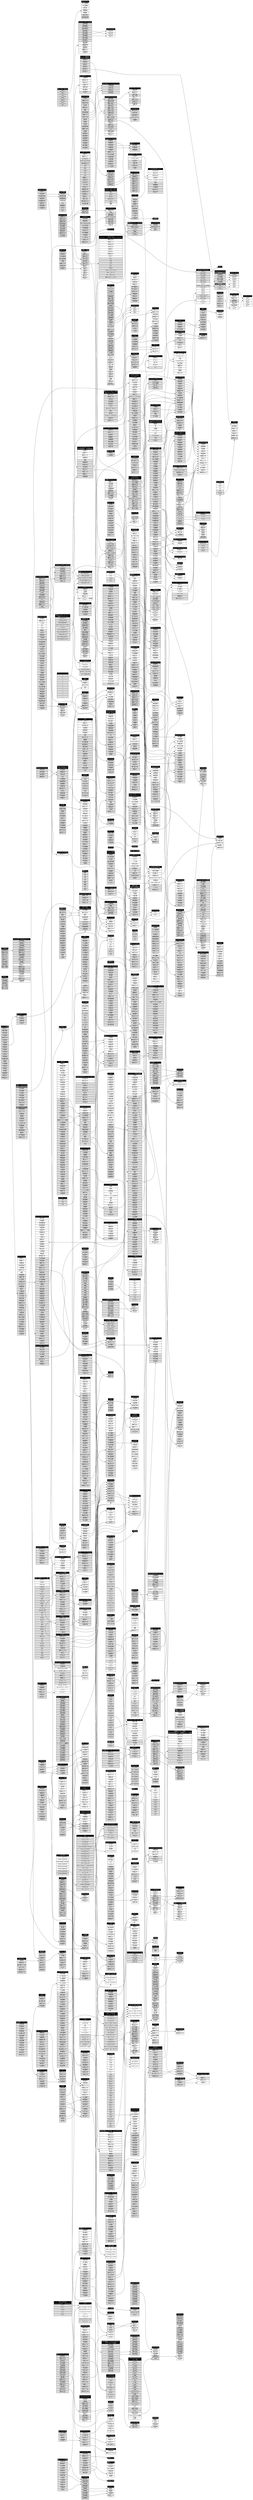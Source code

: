 digraph g {
    graph [
        rankdir = "LR"
    ];
    node [
        // fontsize = "16"
        shape = "none"
    ];

    "SAKA-SAMA" [ label=<
        <table border="0" cellspacing="0" cellborder="1">
        <tr><td colspan="3" bgcolor="#000000"><font color="#ffffff">SAKA-SAMA</font></td></tr>
        <tr><td colspan="3" bgcolor="#ffffff" port="寿々木ことね">寿々木ことね<br/><font point-size="8">(2016.12 - )</font></td></tr>
        <tr><td colspan="3" bgcolor="#dddddd" port="Dr.まひるん">Dr.まひるん<br/><font point-size="8">(2016.12 - 2019.8)</font></td></tr>
        <tr><td colspan="3" bgcolor="#dddddd" port="四ッ葉かぐや">四ッ葉かぐや<br/><font point-size="8">(2016.12 - 2017.4)</font></td></tr>
        <tr><td colspan="3" bgcolor="#dddddd" port="あいうえまし子">あいうえまし子<br/><font point-size="8">(2017.3 - 2019.4)</font></td></tr>
        <tr><td colspan="3" bgcolor="#dddddd" port="春眠みこ">春眠みこ<br/><font point-size="8">(2017.7 - 2017.12)</font></td></tr>
        <tr><td colspan="3" bgcolor="#dddddd" port="しゅがーしゅらら">しゅがーしゅらら<br/><font point-size="8">(2017.9 - 2017.12)</font></td></tr>
        <tr><td colspan="3" bgcolor="#dddddd" port="猫田えね">猫田えね<br/><font point-size="8">(2017.12 - 2018.5)</font></td></tr>
        <tr><td colspan="3" bgcolor="#dddddd" port="瀬戸まーな">瀬戸まーな<br/><font point-size="8">(2018.6 - 2019.8)</font></td></tr>
        <tr><td colspan="3" bgcolor="#dddddd" port="ミ米ミ">ミ米ミ<br/><font point-size="8">(2018.6 - 2019.8)</font></td></tr>
        <tr><td colspan="3" bgcolor="#dddddd" port="水野たまご">水野たまご<br/><font point-size="8">(2018.6 - 2019.8)</font></td></tr>
        <tr><td colspan="3" bgcolor="#dddddd" port="つつみ">つつみ<br/><font point-size="8">(2018.8 - 2019.3)</font></td></tr>
        <tr><td colspan="3" bgcolor="#ffffff" port="朝倉みずほ">朝倉みずほ<br/><font point-size="8">(2019.8 - )</font></td></tr>
        </table>>
    ];

    "THERE THERE THERES" [ label=< 
        <table border="0" cellspacing="0" cellborder="1">
        <tr><td colspan="3" bgcolor="#000000"><font color="#ffffff">THERE THERE THERES</font></td></tr>
        <tr><td colspan="3" bgcolor="#dddddd" port="カイ">カイ<br/><font point-size="8">(2017.2 - 2019.2)</font></td></tr>
        <tr><td colspan="3" bgcolor="#dddddd" port="有坂玲奈">有坂玲奈<br/><font point-size="8">(2017.2 - 2019.2)</font></td></tr>
        <tr><td colspan="3" bgcolor="#dddddd" port="平澤芽衣">平澤芽衣<br/><font point-size="8">(2017.2 - 2019.2)</font></td></tr>
        <tr><td colspan="3" bgcolor="#dddddd" port="一条さえき">一条さえき<br/><font point-size="8">(2017.2 - 2017.5)</font></td></tr>
        <tr><td colspan="3" bgcolor="#dddddd" port="緒倉かりん">緒倉かりん<br/><font point-size="8">(2017.2 - 2017.12)</font></td></tr>
        <tr><td colspan="3" bgcolor="#dddddd" port="朝倉みずほ">朝倉みずほ<br/><font point-size="8">(2017.12 - 2019.2)</font></td></tr>
        <tr><td colspan="3" bgcolor="#dddddd" port="小島ノエ">小島ノエ<br/><font point-size="8">(2018.5 - 2019.1)</font></td></tr>
        </table>>
    ];

    "BELLRING少女ハート" [ label=<
        <table border="0" cellspacing="0" cellborder="1">
        <tr><td colspan="3" bgcolor="#000000"><font color="#ffffff">BELLRING少女ハート</font></td></tr>
        <tr><td colspan="3" bgcolor="#dddddd" port="朝倉みずほ">朝倉みずほ<br/><font point-size="8">(2012.2 - 2016.12)</font></td></tr>
        <tr><td colspan="3" bgcolor="#dddddd" port="鈴原なな">鈴原なな<br/><font point-size="8">(2012.2 - 2012.4)</font></td></tr>
        <tr><td colspan="3" bgcolor="#dddddd" port="桑原秀梨">桑原秀梨<br/><font point-size="8">(2012.8 - 2012.10)</font></td></tr>
        <tr><td colspan="3" bgcolor="#dddddd" port="土谷りな">土谷りな<br/><font point-size="8">(2012.2 - 2013.2)</font></td></tr>
        <tr><td colspan="3" bgcolor="#dddddd" port="仲野珠梨">仲野珠梨<br/><font point-size="8">(2012.2 - 2015.2)</font></td></tr>
        <tr><td colspan="3" bgcolor="#dddddd" port="美月柚香">美月柚香<br/><font point-size="8">(2012.2 - 2015.2)</font></td></tr>
        <tr><td colspan="3" bgcolor="#dddddd" port="TIRA">TIRA<br/><font point-size="8">(2012.2 - 2015.8)</font></td></tr>
        <tr><td colspan="3" bgcolor="#dddddd" port="宇佐美萌">宇佐美萌<br/><font point-size="8">(2012.12 - 2016.2)</font></td></tr>
        <tr><td colspan="3" bgcolor="#dddddd" port="柳沢あやの">柳沢あやの<br/><font point-size="8">(2013.9 - 2016.12)</font></td></tr>
        <tr><td colspan="3" bgcolor="#dddddd" port="カイ">カイ<br/><font point-size="8">(2013.9 - 2016.12)</font></td></tr>
        <tr><td colspan="3" bgcolor="#dddddd" port="有坂玲奈">有坂玲奈<br/><font point-size="8">(2015.3 - 2016.12)</font></td></tr>
        <tr><td colspan="3" bgcolor="#dddddd" port="藤城アンナ">藤城アンナ<br/><font point-size="8">(2015.3 - 2015.11)</font></td></tr>
        <tr><td colspan="3" bgcolor="#dddddd" port="甘楽">甘楽<br/><font point-size="8">(2015.3 - 2016.12)</font></td></tr>
        </table>>
    ];

    "NILKLY" [ label=<
        <table border="0" cellspacing="0" cellborder="1">
        <tr><td colspan="3" bgcolor="#000000"><font color="#ffffff">NILKLY</font></td></tr>
        <tr><td colspan="3" bgcolor="#ffffff" port="平澤芽衣">平澤芽衣<br/><font point-size="8">(2019.5 - )</font></td></tr>
        <tr><td colspan="3" bgcolor="#ffffff" port="小林潤">小林潤<br/><font point-size="8">(2019.5 - )</font></td></tr>
        <tr><td colspan="3" bgcolor="#ffffff" port="伊吹咲蘭">伊吹咲蘭<br/><font point-size="8">(2019.5 - )</font></td></tr>
        <tr><td colspan="3" bgcolor="#ffffff" port="蒼山ユーリ">蒼山ユーリ<br/><font point-size="8">(2019.9 - )</font></td></tr>
        <tr><td colspan="3" bgcolor="#ffffff" port="平山・ジェニシー・未知留">平山・ジェニシー・未知留<br/><font point-size="8">(2019.12 - )</font></td></tr>
        </table>>
    ];

    "MIGMA SHELTER" [ label=<
        <table border="0" cellspacing="0" cellborder="1">
        <tr><td colspan="3" bgcolor="#000000"><font color="#ffffff">MIGMA SHELTER</font></td></tr>
        <tr><td colspan="3" bgcolor="#dddddd" port="ヨネコ">ヨネコ<br/><font point-size="8">(2017.2 - 2018.2)</font></td></tr>
        <tr><td colspan="3" bgcolor="#dddddd" port="セイセイ">セイセイ<br/><font point-size="8">(2017.2 - 2018.3)</font></td></tr>
        <tr><td colspan="3" bgcolor="#dddddd" port="コマチ">コマチ<br/><font point-size="8">(2017.2 - 2018.7)</font></td></tr>
        <tr><td colspan="3" bgcolor="#dddddd" port="アマリ">アマリ<br/><font point-size="8">(2017.2 - 2018.7)</font></td></tr>
        <tr><td colspan="3" bgcolor="#dddddd" port="コテジュン">コテジュン<br/><font point-size="8">(2017.2 - 2018.7)</font></td></tr>
        <tr><td colspan="3" bgcolor="#ffffff" port="ミミミユ">ミミミユ<br/><font point-size="8">(2017.2 - )</font></td></tr>
        <tr><td colspan="3" bgcolor="#dddddd" port="ポポポーポ・ポーポポJr.">ポポポーポ・ポーポポJr.<br/><font point-size="8">(2017.10 - 2018.7)</font></td></tr>
        <tr><td colspan="3" bgcolor="#ffffff" port="ブラジル">ブラジル<br/><font point-size="8">(2018.8 - )</font></td></tr>
        <tr><td colspan="3" bgcolor="#ffffff" port="タマネ">タマネ<br/><font point-size="8">(2019.3 - )</font></td></tr>
        <tr><td colspan="3" bgcolor="#ffffff" port="ユブネ">ユブネ<br/><font point-size="8">(2019.3 - )</font></td></tr>
        <tr><td colspan="3" bgcolor="#dddddd" port="シャイシャイコ">シャイシャイコ<br/><font point-size="8">(2019.3 - 2019.7)</font></td></tr>
        <tr><td colspan="3" bgcolor="#dddddd" port="ミソニー">ミソニー<br/><font point-size="8">(2019.3 - 2020.6)</font></td></tr>
        <tr><td colspan="3" bgcolor="#ffffff" port="レーレ">レーレ<br/><font point-size="8">(2019.4 - )</font></td></tr>
        <tr><td colspan="3" bgcolor="#ffffff" port="ナーナナラ">ナーナナラ<br/><font point-size="8">(2019.9 - )</font></td></tr>
        </table>>
    ];

    "HAMIDASYSTEM" [ label=<
        <table border="0" cellspacing="0" cellborder="1">
        <tr><td colspan="3" bgcolor="#000000"><font color="#ffffff">HAMIDASYSTEM</font></td></tr>
        <tr><td colspan="3" bgcolor="#666666"><font color="#ffffff">第一期</font></td></tr>
        <tr><td colspan="3" bgcolor="#dddddd" port="吉田爽田">吉田爽田<br/><font point-size="8">(2016.11 - 2019.3)</font></td></tr>
        <tr><td colspan="3" bgcolor="#dddddd" port="三井飴葉">三井飴葉<br/><font point-size="8">(2016.11 - 2019.3)</font></td></tr>
        <tr><td colspan="3" bgcolor="#dddddd" port="長谷川美途">長谷川美途<br/><font point-size="8">(2016.11 - 2019.3)</font></td></tr>
        <tr><td colspan="3" bgcolor="#dddddd" port="小山振夢">小山振夢<br/><font point-size="8">(2017.9 - 2019.3)</font></td></tr>
        <tr><td colspan="3" bgcolor="#666666"><font color="#ffffff">第二期</font></td></tr>
        <tr><td colspan="3" bgcolor="#dddddd" port="Me">Me<br/><font point-size="8">(2019.5 - 2020.3)</font></td></tr>
        <tr><td colspan="3" bgcolor="#dddddd" port="She">She<br/><font point-size="8">(2019.5 - 2020.3)</font></td></tr>
        </table>>
    ];

    "クロスノエシス" [ label=<
        <table border="0" cellspacing="0" cellborder="1">
        <tr><td colspan="3" bgcolor="#000000"><font color="#ffffff">クロスノエシス</font></td></tr>
        <tr><td colspan="3" bgcolor="#dddddd" port="SODA">SODA<br/><font point-size="8">(2019.4 - 2019.12)</font></td></tr>
        <tr><td colspan="3" bgcolor="#ffffff" port="AMEBA">AMEBA<br/><font point-size="8">(2019.4 - )</font></td></tr>
        <tr><td colspan="3" bgcolor="#ffffff" port="FLAME">FLAME<br/><font point-size="8">(2019.4 - )</font></td></tr>
        <tr><td colspan="3" bgcolor="#ffffff" port="LAKE">LAKE<br/><font point-size="8">(2019.5 - )</font></td></tr>
        <tr><td colspan="3" bgcolor="#ffffff" port="RISA">RISA<br/><font point-size="8">(2020.2 - )</font></td></tr>
        <tr><td colspan="3" bgcolor="#ffffff" port="MAI">MAI<br/><font point-size="8">(2020.2 - )</font></td></tr>
        </table>>
    ];

    "Avandoned" [ label=<
        <table border="0" cellspacing="0" cellborder="1">
        <tr><td colspan="3" bgcolor="#000000"><font color="#ffffff">Avandoned<br/>(あヴぁんだんど)</font></td></tr>
        <tr><td colspan="3" bgcolor="#dddddd" port="宇佐蔵べに">宇佐蔵べに<br/><font point-size="8">(2014.7 - 2020.2)</font></td></tr>
        <tr><td colspan="3" bgcolor="#dddddd" port="うたた寝音">うたた寝音<br/><font point-size="8">(2014.7 - 2014.10)</font></td></tr>
        <tr><td colspan="3" bgcolor="#dddddd" port="南実あんず">南実あんず<br/><font point-size="8">(2014.7 - 2015.3)</font></td></tr>
        <tr><td colspan="3" bgcolor="#dddddd" port="星なゆた">星なゆた<br/><font point-size="8">(2014.7 - 2016.3)</font></td></tr>
        <tr><td colspan="3" bgcolor="#dddddd" port="東雲好">東雲好<br/><font point-size="8">(2014.7 - 2016.4)</font></td></tr>
        <tr><td colspan="3" bgcolor="#dddddd" port="小日向夏季">小日向夏季<br/><font point-size="8">(2014.7 - 2016.12)</font></td></tr>
        <tr><td colspan="3" bgcolor="#dddddd" port="小鳥こたお">小鳥こたお<br/><font point-size="8">(2016.3 - 2019.1)</font></td></tr>
        <tr><td colspan="3" bgcolor="#dddddd" port="犬飼はる">犬飼はる<br/><font point-size="8">(2019.2 - 2020.2)</font></td></tr>
        <tr><td colspan="3" bgcolor="#dddddd" port="ゑりかちゃんべいびー">ゑりかちゃんべいびー<br/><font point-size="8">(2019.2 - 2019.10)</font></td></tr>
        <tr><td colspan="3" bgcolor="#dddddd" port="真戸しずく">真戸しずく<br/><font point-size="8">(2019.2 - 2019.12)</font></td></tr>
        <tr><td colspan="3" bgcolor="#dddddd" port="出雲にっき">出雲にっき<br/><font point-size="8">(2019.3 - 2020.2)</font></td></tr>
        <tr><td colspan="3" bgcolor="#dddddd" port="清水まな">清水まな<br/><font point-size="8">(2019.3 - 2020.2)</font></td></tr>
        <tr><td colspan="3" bgcolor="#dddddd" port="音々ひるね">音々ひるね<br/><font point-size="8">(2019.11 - 2020.2)</font></td></tr>
        </table>>
    ];

    "ポポロコネクト" [ label=<
        <table border="0" cellspacing="0" cellborder="1">
        <tr><td colspan="3" bgcolor="#000000"><font color="#ffffff">ポポロコネクト</font></td></tr>
        <tr><td colspan="3" bgcolor="#ffffff" port="深町未紗">深町未紗<br/><font point-size="8">(2019.3 - )</font></td></tr>
        <tr><td colspan="3" bgcolor="#ffffff" port="結崎このみ">結崎このみ<br/><font point-size="8">(2019.3 - )</font></td></tr>
        <tr><td colspan="3" bgcolor="#dddddd" port="成瀬真那">成瀬真那<br/><font point-size="8">(2019.3 - 2020.2)</font></td></tr>
        <tr><td colspan="3" bgcolor="#ffffff" port="加山夕莉">加山夕莉<br/><font point-size="8">(2019.3 - )</font></td></tr>
        <tr><td colspan="3" bgcolor="#ffffff" port="朝日奈宥希">朝日奈宥希<br/><font point-size="8">(2020.1 - )</font></td></tr>
        <tr><td colspan="3" bgcolor="#ffffff" port="シイカ">シイカ<br/><font point-size="8">(2020.4 - )</font></td></tr>
        </table>>
    ];

    "SUMMER ROCKET" [ label=<
        <table border="0" cellspacing="0" cellborder="1">
        <tr><td colspan="3" bgcolor="#000000"><font color="#ffffff">SUMMER ROCKET</font></td></tr>
        <tr><td colspan="3" bgcolor="#dddddd" port="那波玲奈">那波玲奈<br/><font point-size="8">(2016.7 - 2016.10)</font></td></tr>
        <tr><td colspan="3" bgcolor="#dddddd" port="夏凪木の実">夏凪木の実<br/><font point-size="8">(2016.7 - 2017.3)</font></td></tr>
        <tr><td colspan="3" bgcolor="#dddddd" port="桐生ちあり">桐生ちあり<br/><font point-size="8">(2016.7 - 2018.3)</font></td></tr>
        <tr><td colspan="3" bgcolor="#dddddd" port="愛わなび">愛わなび<br/><font point-size="8">(2016.7 - 2018.3)</font></td></tr>
        <tr><td colspan="3" bgcolor="#dddddd" port="東雲しなの">東雲しなの<br/><font point-size="8">(2016.7 - 2018.3)</font></td></tr>
        <tr><td colspan="3" bgcolor="#dddddd" port="桃宮くるみ">桃宮くるみ<br/><font point-size="8">(2016.9 - 2018.3)</font></td></tr>
        <tr><td colspan="3" bgcolor="#dddddd" port="日曜日ゆず">日曜日ゆず<br/><font point-size="8">(2017.12 - 2018.6)</font></td></tr>
        <tr><td colspan="3" bgcolor="#dddddd" port="家守ニト">家守ニト<br/><font point-size="8">(2017.12 - 2019.3)</font></td></tr>
        <tr><td colspan="3" bgcolor="#dddddd" port="烏丸じゅりあ">烏丸じゅりあ<br/><font point-size="8">(2017.12 - 2019.3)</font></td></tr>
        <tr><td colspan="3" bgcolor="#dddddd" port="姫宮なの">姫宮なの<br/><font point-size="8">(2018.5 - 2018.10)</font></td></tr>
        <tr><td colspan="3" bgcolor="#ffffff" port="茉莉はな">茉莉はな<br/><font point-size="8">(2018.5 - )</font></td></tr>
        <tr><td colspan="3" bgcolor="#dddddd" port="紬木むぎ">紬木むぎ<br/><font point-size="8">(2018.5 - 2020.3)</font></td></tr>
        <tr><td colspan="3" bgcolor="#dddddd" port="りるはかせ">りるはかせ<br/><font point-size="8">(2019.3 - 2019.5)</font></td></tr>
        <tr><td colspan="3" bgcolor="#dddddd" port="えり">えり<br/><font point-size="8">(2019.3 - 2019.5)</font></td></tr>
        <tr><td colspan="3" bgcolor="#ffffff" port="空野沙希恵">空野沙希恵<br/><font point-size="8">(2019.5 - )</font></td></tr>
        <tr><td colspan="3" bgcolor="#ffffff" port="榛名みやび">榛名みやび<br/><font point-size="8">(2019.5 - )</font></td></tr>
        </table>>
    ];

    "Hauptharmonie" [ label=<
        <table border="0" cellspacing="0" cellborder="1">
        <tr><td colspan="3" bgcolor="#000000"><font color="#ffffff">Hauptharmonie</font></td></tr>
        <tr><td colspan="3" bgcolor="#dddddd" port="相沢光梨">相沢光梨<br/><font point-size="8">(2014.7 - 2017.6)</font></td></tr>
        <tr><td colspan="3" bgcolor="#dddddd" port="寺田珠乃">寺田珠乃<br/><font point-size="8">(2014.7 - 2017.6)</font></td></tr>
        <tr><td colspan="3" bgcolor="#dddddd" port="豊田冴香">豊田冴香<br/><font point-size="8">(2014.7 - 2014.12)</font></td></tr>
        <tr><td colspan="3" bgcolor="#dddddd" port="五十嵐なる">五十嵐なる<br/><font point-size="8">(2014.7 - 2015.6)</font></td></tr>
        <tr><td colspan="3" bgcolor="#dddddd" port="瀬戸ゆりな">瀬戸ゆりな<br/><font point-size="8">(2014.7 - 2015.10)</font></td></tr>
        <tr><td colspan="3" bgcolor="#dddddd" port="アイハラエミ">アイハラエミ<br/><font point-size="8">(2014.7 - 2016.2)</font></td></tr>
        <tr><td colspan="3" bgcolor="#dddddd" port="小川花">小川花<br/><font point-size="8">(2014.7 - 2016.5)</font></td></tr>
        <tr><td colspan="3" bgcolor="#dddddd" port="倉木七海">倉木七海<br/><font point-size="8">(2016.2 - 2017.6)</font></td></tr>
        <tr><td colspan="3" bgcolor="#dddddd" port="芹奈莉温">芹奈莉温<br/><font point-size="8">(2016.2 - 2017.2)</font></td></tr>
        <tr><td colspan="3" bgcolor="#dddddd" port="茅ヶ崎りこ">茅ヶ崎りこ<br/><font point-size="8">(2016.2 - 2017.3)</font></td></tr>
        <tr><td colspan="3" bgcolor="#dddddd" port="一花寿">一花寿<br/><font point-size="8">(2016.10 - 2017.6)</font></td></tr>
        <tr><td colspan="3" bgcolor="#dddddd" port="銀りん">銀りん<br/><font point-size="8">(2016.10 - 2017.6)</font></td></tr>
        </table>>
    ];

    "さっきの女の子、" [ label=<
        <table border="0" cellspacing="0" cellborder="1">
        <tr><td colspan="3" bgcolor="#000000"><font color="#ffffff">さっきの女の子、</font></td></tr>
        <tr><td colspan="3" bgcolor="#ffffff" port="乃々宮いぶ">乃々宮いぶ<br/><font point-size="8">(2016.11 - )</font></td></tr>
        <tr><td colspan="3" bgcolor="#ffffff" port="古川すい">古川すい<br/><font point-size="8">(2016.11 - )</font></td></tr>
        <tr><td colspan="3" bgcolor="#dddddd" port="来栖るぶ">来栖るぶ<br/><font point-size="8">(2016.11 - 2018.7)</font></td></tr>
        <tr><td colspan="3" bgcolor="#dddddd" port="霜月まふゆ">霜月まふゆ<br/><font point-size="8">(2016.11 - 2018.8)</font></td></tr>
        <tr><td colspan="3" bgcolor="#dddddd" port="雨音うみ">雨音うみ<br/><font point-size="8">(2016.11 - 2018.1)</font></td></tr>
        <tr><td colspan="3" bgcolor="#dddddd" port="月村朱里">月村朱里<br/><font point-size="8">(2018.9 - 2019.5)</font></td></tr>
        <tr><td colspan="3" bgcolor="#ffffff" port="有明ゆの">有明ゆの<br/><font point-size="8">(2018.10 - )</font></td></tr>
        <tr><td colspan="3" bgcolor="#dddddd" port="葉月まお">葉月まお<br/><font point-size="8">(2019.5 - 2020.2)</font></td></tr>
        <tr><td colspan="3" bgcolor="#ffffff" port="柊しゅう">柊しゅう<br/><font point-size="8">(2020.5 - )</font></td></tr>
        <tr><td colspan="3" bgcolor="#ffffff" port="水野きよ">水野きよ<br/><font point-size="8">(2020.5 - )</font></td></tr>
        </table>>
    ];

    "レッツポコポコ" [ label=<
        <table border="0" cellspacing="0" cellborder="1">
        <tr><td colspan="3" bgcolor="#000000"><font color="#ffffff">レッツポコポコ</font></td></tr>
        <tr><td colspan="3" bgcolor="#dddddd" port="愛須れい">愛須れい<br/><font point-size="8">(2016.1 - 2018.1)</font></td></tr>
        <tr><td colspan="3" bgcolor="#dddddd" port="久々御こひな">久々御こひな<br/><font point-size="8">(2016.1 - 2018.1)</font></td></tr>
        <tr><td colspan="3" bgcolor="#dddddd" port="小枝えこ">小枝えこ<br/><font point-size="8">(2016.1 - 2018.1)</font></td></tr>
        <tr><td colspan="3" bgcolor="#dddddd" port="月野きりん">月野きりん<br/><font point-size="8">(2016.1 - 2016.5)</font></td></tr>
        <tr><td colspan="3" bgcolor="#dddddd" port="九間よもぎ">九間よもぎ<br/><font point-size="8">(2016.1 - 2016.7)</font></td></tr>
        <tr><td colspan="3" bgcolor="#dddddd" port="夢那ゆに">夢那ゆに<br/><font point-size="8">(2016.1 - 2017.4)</font></td></tr>
        <tr><td colspan="3" bgcolor="#dddddd" port="森かえる">森かえる<br/><font point-size="8">(2016.1 - 2016.3)</font></td></tr>
        <tr><td colspan="3" bgcolor="#dddddd" port="二階堂はる">二階堂はる<br/><font point-size="8">(2016.1 - 2016.3)</font></td></tr>
        <tr><td colspan="3" bgcolor="#dddddd" port="琴海りお">琴海りお<br/><font point-size="8">(2016.8 - 2018.1)</font></td></tr>
        <tr><td colspan="3" bgcolor="#dddddd" port="千歳ちの">千歳ちの<br/><font point-size="8">(2016.8 - 2018.1)</font></td></tr>
        </table>>
    ];

    "BLACKNAZARENE" [ label=<
        <table border="0" cellspacing="0" cellborder="1">
        <tr><td colspan="3" bgcolor="#000000"><font color="#ffffff">BLACKNAZARENE</font></td></tr>
        <tr><td colspan="3" bgcolor="#ffffff" port="村田実果子">村田実果子<br/><font point-size="8">(2018.3 - )</font></td></tr>
        <tr><td colspan="3" bgcolor="#ffffff" port="冬野あゐく">冬野あゐく<br/><font point-size="8">(2018.3 - )</font></td></tr>
        <tr><td colspan="3" bgcolor="#ffffff" port="戸田ころね">戸田ころね<br/><font point-size="8">(2018.3 - )</font></td></tr>
        <tr><td colspan="3" bgcolor="#ffffff" port="南向いずみ">南向いずみ<br/><font point-size="8">(2018.3 - )</font></td></tr>
        <tr><td colspan="3" bgcolor="#ffffff" port="清乃希子">清乃希子<br/><font point-size="8">(2018.3 - )</font></td></tr>
        </table>>
    ];

    "#いちごのヘタですっころ部" [ label=<
        <table border="0" cellspacing="0" cellborder="1">
        <tr><td colspan="3" bgcolor="#000000"><font color="#ffffff">#いちごのヘタですっころ部</font></td></tr>
        <tr><td colspan="3" bgcolor="#dddddd" port="ゆの">ゆの<br/><font point-size="8">(2018.3 - 2018.8)</font></td></tr>
        <tr><td colspan="3" bgcolor="#dddddd" port="さくら">さくら<br/><font point-size="8">(2018.3 - 2018.8)</font></td></tr>
        <tr><td colspan="3" bgcolor="#dddddd" port="こねぎ">こねぎ<br/><font point-size="8">(2018.3 - 2018.8)</font></td></tr>
        <tr><td colspan="3" bgcolor="#dddddd" port="ねいろ">ねいろ<br/><font point-size="8">(2018.7 - 2018.7)</font></td></tr>
        </table>>
    ];

    "EMOE" [ label=<
        <table border="0" cellspacing="0" cellborder="1">
        <tr><td colspan="3" bgcolor="#000000"><font color="#ffffff">EMOE</font></td></tr>
        <tr><td colspan="3" bgcolor="#ffffff" port="さくら">さくら<br/><font point-size="8">(2018.9 - )</font></td></tr>
        <tr><td colspan="3" bgcolor="#ffffff" port="へち">へち<br/><font point-size="8">(2018.9 - )</font></td></tr>
        </table>>
    ];

    "ピューパ!!" [ label=<
        <table border="0" cellspacing="0" cellborder="1">
        <tr><td colspan="3" bgcolor="#000000"><font color="#ffffff">ピューパ!!</font></td></tr>
        <tr><td colspan="3" bgcolor="#ffffff" port="天音たると">天音たると<br/><font point-size="8">( - )</font></td></tr>
        <tr><td colspan="3" bgcolor="#dddddd" port="ひなたゆか">ひなたゆか<br/><font point-size="8">(2018.7 - 2019.12)</font></td></tr>
        <tr><td colspan="3" bgcolor="#ffffff" port="柊ゆいの">柊ゆいの<br/><font point-size="8">(2020.1 - )</font></td></tr>
        <tr><td colspan="3" bgcolor="#ffffff" port="詩賀らみ">詩賀らみ<br/><font point-size="8">(2020.5 - )</font></td></tr>
        </table>>
    ];

    "Stereo Tokyo" [ label=<
        <table border="0" cellspacing="0" cellborder="1">
        <tr><td colspan="3" bgcolor="#000000"><font color="#ffffff">Stereo Tokyo</font></td></tr>
        <tr><td colspan="3" bgcolor="#dddddd" port="三浦菜々子">三浦菜々子<br/><font point-size="8">(2014.8 - 2017.7)</font></td></tr>
        <tr><td colspan="3" bgcolor="#dddddd" port="岸森ちはな">岸森ちはな<br/><font point-size="8">(2014.8 - 2017.7)</font></td></tr>
        <tr><td colspan="3" bgcolor="#dddddd" port="西園寺未彩">西園寺未彩<br/><font point-size="8">(2014.8 - 2017.7)</font></td></tr>
        <tr><td colspan="3" bgcolor="#dddddd" port="辰巳真由佳">辰巳真由佳<br/><font point-size="8">(2014.8 - 2014.9)</font></td></tr>
        <tr><td colspan="3" bgcolor="#dddddd" port="青木理咲">青木理咲<br/><font point-size="8">(2014.8 - 2015.3)</font></td></tr>
        <tr><td colspan="3" bgcolor="#dddddd" port="金山紗菜">金山紗菜<br/><font point-size="8">(2014.8 - 2015.3)</font></td></tr>
        <tr><td colspan="3" bgcolor="#dddddd" port="椎名彩花">椎名彩花<br/><font point-size="8">(2015.4 - 2017.7)</font></td></tr>
        <tr><td colspan="3" bgcolor="#dddddd" port="河村ゆりな">河村ゆりな<br/><font point-size="8">(2015.4 - 2017.7)</font></td></tr>
        <tr><td colspan="3" bgcolor="#dddddd" port="八木来未">八木来未<br/><font point-size="8">(2015.4 - 2015.12)</font></td></tr>
        </table>>
    ];

    "ReLIeF" [ label=<
        <table border="0" cellspacing="0" cellborder="1">
        <tr><td colspan="3" bgcolor="#000000"><font color="#ffffff">ReLIeF</font></td></tr>
        <tr><td colspan="3" bgcolor="#dddddd" port="西園寺未彩">西園寺未彩<br/><font point-size="8">(2018.7 - 2019.7)</font></td></tr>
        <tr><td colspan="3" bgcolor="#dddddd" port="岸森ちはな">岸森ちはな<br/><font point-size="8">(2018.7 - 2019.7)</font></td></tr>
        </table>>
    ];

    "かんたんふ" [ label=<
        <table border="0" cellspacing="0" cellborder="1">
        <tr><td colspan="3" bgcolor="#000000"><font color="#ffffff">かんたんふ</font></td></tr>
        <tr><td colspan="3" bgcolor="#ffffff" port="西園寺未彩">西園寺未彩<br/><font point-size="8">(2019.7 - )</font></td></tr>
        <tr><td colspan="3" bgcolor="#dddddd" port="朱亞">朱亞<br/><font point-size="8">(2019.7 - 2020.6)</font></td></tr>
        <tr><td colspan="3" bgcolor="#dddddd" port="夏目奏多">夏目奏多<br/><font point-size="8">(2019.7 - 2019.10)</font></td></tr>
        <tr><td colspan="3" bgcolor="#dddddd" port="ミア・ナシメント">ミア・ナシメント<br/><font point-size="8">(2019.7 - 2020.4)</font></td></tr>
        <tr><td colspan="3" bgcolor="#dddddd" port="永峰みこ">染井のあ<br/><font point-size="8">(2020.4 - 2020.5)</font></td></tr>
        <tr><td colspan="3" bgcolor="#dddddd" port="染井のあ">染井のあ<br/><font point-size="8">(2020.4 - 2020.6)</font></td></tr>
        <tr><td colspan="3" bgcolor="#ffffff" port="武石乃音">武石乃音<br/><font point-size="8">(2020.4 - )</font></td></tr>
        </table>>
    ];

    "校庭カメラガールドライ" [ label=<
        <table border="0" cellspacing="0" cellborder="1">
        <tr><td colspan="3" bgcolor="#000000"><font color="#ffffff">校庭カメラガールドライ</font></td></tr>
        <tr><td colspan="3" bgcolor="#dddddd" port="きゃちまいはー">きゃちまいはー<br/><font point-size="8">( - )</font></td></tr>
        <tr><td colspan="3" bgcolor="#dddddd" port="ぱちょとんぱ">ぱちょとんぱ<br/><font point-size="8">( - )</font></td></tr>
        <tr><td colspan="3" bgcolor="#dddddd" port="うぉーうぉーとぅーみー">うぉーうぉーとぅーみー<br/><font point-size="8">( - )</font></td></tr>
        <tr><td colspan="3" bgcolor="#dddddd" port="さっぴーはろうぃん">さっぴーはろうぃん<br/><font point-size="8">( - )</font></td></tr>
        <tr><td colspan="3" bgcolor="#dddddd" port="らみたたらった">らみたたらった<br/><font point-size="8">( - )</font></td></tr>
        </table>>
    ];

    "校庭カメラガールツヴァイ" [ label=<
        <table border="0" cellspacing="0" cellborder="1">
        <tr><td colspan="3" bgcolor="#000000"><font color="#ffffff">校庭カメラガールツヴァイ<br/>(校庭カメラガール)</font></td></tr>
        <tr><td colspan="3" bgcolor="#dddddd" port="もるももる">もるももる<br/><font point-size="8">( - )</font></td></tr>
        <tr><td colspan="3" bgcolor="#dddddd" port="しゅがしゅらら">しゅがしゅらら<br/><font point-size="8">( - )</font></td></tr>
        <tr><td colspan="3" bgcolor="#dddddd" port="ののるるれめる">ののるるれめる<br/><font point-size="8">( - )</font></td></tr>
        <tr><td colspan="3" bgcolor="#dddddd" port="うぉーうぉーとぅーみー">うぉーうぉーとぅーみー<br/><font point-size="8">( - )</font></td></tr>
        <tr><td colspan="3" bgcolor="#dddddd" port="ミニレム">ミニレム<br/><font point-size="8">( - )</font></td></tr>
        <tr><td colspan="3" bgcolor="#dddddd" port="すてぅらちゃりん">すてぅらちゃりん<br/><font point-size="8">( - )</font></td></tr>
        <tr><td colspan="3" bgcolor="#dddddd" port="ましゅりどますてぃ">ましゅりどますてぃ<br/><font point-size="8">( - )</font></td></tr>
        <tr><td colspan="3" bgcolor="#dddddd" port="らみたたらった">らみたたらった<br/><font point-size="8">( - )</font></td></tr>
        <tr><td colspan="3" bgcolor="#dddddd" port="ぱこたあんどぱたこ">ぱこたあんどぱたこ<br/><font point-size="8">( - )</font></td></tr>
        <tr><td colspan="3" bgcolor="#dddddd" port="せろりぱすちゃんす">せろりぱすちゃんす<br/><font point-size="8">( - )</font></td></tr>
        </table>>
    ];

    "∥ネコプラ∥" [ label=<
        <table border="0" cellspacing="0" cellborder="1">
        <tr><td colspan="3" bgcolor="#000000"><font color="#ffffff">∥ネコプラ∥<br/>(ネコプラ∞・ネコプラ・NECO PLASTIC)</font></td></tr>
        <tr><td colspan="3" bgcolor="#ffffff" port="蒼島ゆりな">蒼島ゆりな<br/><font point-size="8">( - )</font></td></tr>
        <tr><td colspan="3" bgcolor="#ffffff" port="高宮さくら">高宮さくら<br/><font point-size="8">( - )</font></td></tr>
        <tr><td colspan="3" bgcolor="#ffffff" port="世良ゆきの">世良ゆきの<br/><font point-size="8">( - )</font></td></tr>
        <tr><td colspan="3" bgcolor="#ffffff" port="桧山れな">桧山れな<br/><font point-size="8">( - )</font></td></tr>
        <tr><td colspan="3" bgcolor="#ffffff" port="増田みい">増田みい<br/><font point-size="8">( - )</font></td></tr>
        <tr><td colspan="3" bgcolor="#ffffff" port="藍川みり">藍川みり<br/><font point-size="8">( - )</font></td></tr>
        <tr><td colspan="3" bgcolor="#ffffff" port="成瀬かおり">成瀬かおり<br/><font point-size="8">( - )</font></td></tr>
        <tr><td colspan="3" bgcolor="#ffffff" port="立花りく">立花りく<br/><font point-size="8">( - )</font></td></tr>
        <tr><td colspan="3" bgcolor="#dddddd" port="みく">みく<br/><font point-size="8">( - )</font></td></tr>
        <tr><td colspan="3" bgcolor="#dddddd" port="もも">もも<br/><font point-size="8">( - )</font></td></tr>
        <tr><td colspan="3" bgcolor="#dddddd" port="りさ">りさ<br/><font point-size="8">( - )</font></td></tr>
        <tr><td colspan="3" bgcolor="#dddddd" port="ゆい">ゆい<br/><font point-size="8">( - )</font></td></tr>
        <tr><td colspan="3" bgcolor="#dddddd" port="みちか">みちか<br/><font point-size="8">( - )</font></td></tr>
        <tr><td colspan="3" bgcolor="#dddddd" port="ラヴィーヌ・エリコ">ラヴィーヌ・エリコ<br/><font point-size="8">( - )</font></td></tr>
        <tr><td colspan="3" bgcolor="#dddddd" port="サキ・イナート">サキ・イナート<br/><font point-size="8">( - )</font></td></tr>
        <tr><td colspan="3" bgcolor="#dddddd" port="マナ・アンファン">マナ・アンファン<br/><font point-size="8">( - )</font></td></tr>
        <tr><td colspan="3" bgcolor="#dddddd" port="椿クロエド・ユミカ">椿クロエド・ユミカ<br/><font point-size="8">( - )</font></td></tr>
        </table>>
    ];

    "強がりセンセーション" [ label=<
        <table border="0" cellspacing="0" cellborder="1">
        <tr><td colspan="3" bgcolor="#000000"><font color="#ffffff">強がりセンセーション</font></td></tr>
        <tr><td colspan="3" bgcolor="#dddddd" port="笹木都々">笹木都々<br/><font point-size="8">(2014.8 - 2014.9)</font></td></tr>
        <tr><td colspan="3" bgcolor="#dddddd" port="蒼井ちひろ">蒼井ちひろ<br/><font point-size="8">(2014.8 - 2015.2)</font></td></tr>
        <tr><td colspan="3" bgcolor="#dddddd" port="辻本あや">辻本あや<br/><font point-size="8">(2014.8 - 2015.2)</font></td></tr>
        <tr><td colspan="3" bgcolor="#dddddd" port="市川結愛">市川結愛<br/><font point-size="8">(2014.8 - 2017.3)</font></td></tr>
        <tr><td colspan="3" bgcolor="#dddddd" port="上條笑果">上條笑果<br/><font point-size="8">(2014.8 - 2016.1)</font></td></tr>
        <tr><td colspan="3" bgcolor="#dddddd" port="鈴森玲奈">鈴森玲奈<br/><font point-size="8">(2015.4 - 2015.8)</font></td></tr>
        <tr><td colspan="3" bgcolor="#dddddd" port="瑞月杏樹">瑞月杏樹<br/><font point-size="8">(2015.4 - 2015.8)</font></td></tr>
        <tr><td colspan="3" bgcolor="#dddddd" port="松本百合愛">松本百合愛<br/><font point-size="8">(2015.4 - 2015.11)</font></td></tr>
        <tr><td colspan="3" bgcolor="#dddddd" port="山本なほ">山本なほ<br/><font point-size="8">(2015.4 - 2017.7)</font></td></tr>
        <tr><td colspan="3" bgcolor="#dddddd" port="藤井睦">藤井睦<br/><font point-size="8">(2015.10 - 2017.2)</font></td></tr>
        <tr><td colspan="3" bgcolor="#dddddd" port="水原ゆうい">水原ゆうい<br/><font point-size="8">(2015.10 - 2017.12)</font></td></tr>
        <tr><td colspan="3" bgcolor="#dddddd" port="木村美陽">木村美陽<br/><font point-size="8">(2016.5 - 2017.12)</font></td></tr>
        <tr><td colspan="3" bgcolor="#dddddd" port="広瀬みのり">広瀬みのり<br/><font point-size="8">(2016.5 - 2017.12)</font></td></tr>
        <tr><td colspan="3" bgcolor="#dddddd" port="嶋宗凛">嶋宗凛<br/><font point-size="8">(2017.7 - 2018.4)</font></td></tr>
        <tr><td colspan="3" bgcolor="#dddddd" port="丸谷あさひ">丸谷あさひ<br/><font point-size="8">(2017.7 - 2018.2)</font></td></tr>
        <tr><td colspan="3" bgcolor="#dddddd" port="染矢みさき">染矢みさき<br/><font point-size="8">(2017.7 - 2018.4)</font></td></tr>
        </table>>
    ];

    "戦国アニマル極楽浄土" [ label=<
        <table border="0" cellspacing="0" cellborder="1">
        <tr><td colspan="3" bgcolor="#000000"><font color="#ffffff">戦国アニマル極楽浄土</font></td></tr>
        <tr><td colspan="3" bgcolor="#ffffff" port="鴻森月紫">鴻森月紫<br/><font point-size="8">(2018.10 - )</font></td></tr>
        <tr><td colspan="3" bgcolor="#ffffff" port="窮鼠百合">窮鼠百合<br/><font point-size="8">(2018.10 - )</font></td></tr>
        <tr><td colspan="3" bgcolor="#ffffff" port="寅丸さらさ">寅丸さらさ<br/><font point-size="8">(2018.10 - )</font></td></tr>
        <tr><td colspan="3" bgcolor="#ffffff" port="海飛あお">海飛あお<br/><font point-size="8">(2018.10 - )</font></td></tr>
        <tr><td colspan="3" bgcolor="#ffffff" port="兎遊みゆう">兎遊みゆう<br/><font point-size="8">(2018.10 - )</font></td></tr>
        <tr><td colspan="3" bgcolor="#ffffff" port="好蘭ありさ">好蘭ありさ<br/><font point-size="8">(2018.10 - )</font></td></tr>
        <tr><td colspan="3" bgcolor="#ffffff" port="狐々ちーりん">狐々ちーりん<br/><font point-size="8">(2019.8 - )</font></td></tr>
        </table>>
    ];

    "ラストクエスチョン" [ label=<
        <table border="0" cellspacing="0" cellborder="1">
        <tr><td colspan="3" bgcolor="#000000"><font color="#ffffff">ラストクエスチョン<br/>(クエス？チョン)</font></td></tr>
        <tr><td colspan="3" bgcolor="#ffffff" port="桃井美鈴">桃井美鈴<br/><font point-size="8">(2015.2 - )</font></td></tr>
        <tr><td colspan="3" bgcolor="#dddddd" port="南杏果">南杏果<br/><font point-size="8">(2015.2 - 2016.3)</font></td></tr>
        <tr><td colspan="3" bgcolor="#dddddd" port="安藤ひかる">安藤ひかる<br/><font point-size="8">(2015.2 - 2016.3)</font></td></tr>
        <tr><td colspan="3" bgcolor="#dddddd" port="浅川琴音">浅川琴音<br/><font point-size="8">(2015.2 - 2017.9)</font></td></tr>
        <tr><td colspan="3" bgcolor="#dddddd" port="濱ヶ崎美季">濱ヶ崎美季<br/><font point-size="8">(2015.2 - 2015.2)</font></td></tr>
        <tr><td colspan="3" bgcolor="#dddddd" port="矢野百合愛">矢野百合愛<br/><font point-size="8">(2016.3 - 2017.7)</font></td></tr>
        <tr><td colspan="3" bgcolor="#ffffff" port="月見むぎ">月見むぎ<br/><font point-size="8">(2016.12 - )</font></td></tr>
        <tr><td colspan="3" bgcolor="#dddddd" port="瀬乃朋美">瀬乃朋美<br/><font point-size="8">(2016.12 - 2017.7)</font></td></tr>
        <tr><td colspan="3" bgcolor="#dddddd" port="中田灯里">中田灯里<br/><font point-size="8">(2016.12 - 2017.4)</font></td></tr>
        <tr><td colspan="3" bgcolor="#ffffff" port="御坂しのぐ">御坂しのぐ<br/><font point-size="8">(2017.10 - )</font></td></tr>
        </table>>
    ];

    "天晴れ！原宿" [ label=<
        <table border="0" cellspacing="0" cellborder="1">
        <tr><td colspan="3" bgcolor="#000000"><font color="#ffffff">天晴れ！原宿</font></td></tr>
        <tr><td colspan="3" bgcolor="#ffffff" port="朝比奈れい">朝比奈れい<br/><font point-size="8">(2017.7 - )</font></td></tr>
        <tr><td colspan="3" bgcolor="#dddddd" port="成実みく">成実みく<br/><font point-size="8">(2017.7 - 2020.3)</font></td></tr>
        <tr><td colspan="3" bgcolor="#dddddd" port="東雲しの">東雲しの<br/><font point-size="8">(2017.7 - 2018.12)</font></td></tr>
        <tr><td colspan="3" bgcolor="#dddddd" port="中江さき">中江さき<br/><font point-size="8">(2017.7 - 2018.9)</font></td></tr>
        <tr><td colspan="3" bgcolor="#dddddd" port="天月ゆり">天月ゆり<br/><font point-size="8">(2017.7 - 2018.1)</font></td></tr>
        <tr><td colspan="3" bgcolor="#dddddd" port="青木りさ">青木りさ<br/><font point-size="8">(2017.7 - 2017.9)</font></td></tr>
        <tr><td colspan="3" bgcolor="#ffffff" port="藤宮めい">藤宮めい<br/><font point-size="8">(2018.3 - )</font></td></tr>
        <tr><td colspan="3" bgcolor="#ffffff" port="永堀ゆめ">永堀ゆめ<br/><font point-size="8">(2018.3 - )</font></td></tr>
        <tr><td colspan="3" bgcolor="#ffffff" port="七瀬れあ">七瀬れあ<br/><font point-size="8">(2018.3 - )</font></td></tr>
        <tr><td colspan="3" bgcolor="#ffffff" port="工藤のか">工藤のか<br/><font point-size="8">(2018.12 - )</font></td></tr>
        <tr><td colspan="3" bgcolor="#ffffff" port="藍井すず">藍井すず<br/><font point-size="8">(2018.12 - )</font></td></tr>
        <tr><td colspan="3" bgcolor="#ffffff" port="橋本あみ">橋本あみ<br/><font point-size="8">(2020.4 - )</font></td></tr>
        </table>>
    ];

    "Kin♡Gin♡Pearls" [ label=<
        <table border="0" cellspacing="0" cellborder="1">
        <tr><td colspan="3" bgcolor="#000000"><font color="#ffffff">Kin♡Gin♡Pearls</font></td></tr>
        <tr><td colspan="3" bgcolor="#dddddd" port="Rui">Rui<br/><font point-size="8">(2014.12 - 2017.2)</font></td></tr>
        <tr><td colspan="3" bgcolor="#dddddd" port="Mio">Mio<br/><font point-size="8">(2014.12 - 2016.11)</font></td></tr>
        <tr><td colspan="3" bgcolor="#dddddd" port="Yui">Yui<br/><font point-size="8">(2014.12 - 2016.4)</font></td></tr>
        <tr><td colspan="3" bgcolor="#dddddd" port="Saki">Saki<br/><font point-size="8">(2014.12 - 2016.4)</font></td></tr>
        <tr><td colspan="3" bgcolor="#dddddd" port="Mayu">Mayu<br/><font point-size="8">(2014.12 - 2016.4)</font></td></tr>
        <tr><td colspan="3" bgcolor="#dddddd" port="Rio">Rio<br/><font point-size="8">(2014.12 - 2015.9)</font></td></tr>
        <tr><td colspan="3" bgcolor="#dddddd" port="Airi">Airi<br/><font point-size="8">(2014.12 - 2015.9)</font></td></tr>
        </table>>
    ];

    "ラルムーン" [ label=<
        <table border="0" cellspacing="0" cellborder="1">
        <tr><td colspan="3" bgcolor="#000000"><font color="#ffffff">ラルムーン</font></td></tr>
        <tr><td colspan="3" bgcolor="#ffffff" port="津野美里">津野美里<br/><font point-size="8">( - )</font></td></tr>
        <tr><td colspan="3" bgcolor="#ffffff" port="南まな">南まな<br/><font point-size="8">( - )</font></td></tr>
        <tr><td colspan="3" bgcolor="#ffffff" port="鈴川りか">鈴川りか<br/><font point-size="8">( - )</font></td></tr>
        <tr><td colspan="3" bgcolor="#ffffff" port="双葉ゆり">双葉ゆり<br/><font point-size="8">( - )</font></td></tr>
        <tr><td colspan="3" bgcolor="#dddddd" port="海老原みあ">海老原みあ<br/><font point-size="8">( - )</font></td></tr>
        <tr><td colspan="3" bgcolor="#dddddd" port="知里美幸">知里美幸<br/><font point-size="8">( - )</font></td></tr>
        <tr><td colspan="3" bgcolor="#dddddd" port="松脇朱里">松脇朱里<br/><font point-size="8">( - )</font></td></tr>
        </table>>
    ];

    "piyo☆piyo" [ label=<
        <table border="0" cellspacing="0" cellborder="1">
        <tr><td colspan="3" bgcolor="#000000"><font color="#ffffff">piyo☆piyo</font></td></tr>
        <tr><td colspan="3" bgcolor="#dddddd" port="田中らいら">田中らいら<br/><font point-size="8">( - )</font></td></tr>
        <tr><td colspan="3" bgcolor="#dddddd" port="姫香">姫香<br/><font point-size="8">( - )</font></td></tr>
        </table>>
    ];

    "アストレイア*" [ label=<
        <table border="0" cellspacing="0" cellborder="1">
        <tr><td colspan="3" bgcolor="#000000"><font color="#ffffff">アストレイア*</font></td></tr>
        <tr><td colspan="3" bgcolor="#dddddd" port="天見綾沙">天見綾沙<br/><font point-size="8">( - )</font></td></tr>
        <tr><td colspan="3" bgcolor="#dddddd" port="筒井キアラ">筒井キアラ<br/><font point-size="8">( - )</font></td></tr>
        <tr><td colspan="3" bgcolor="#dddddd" port="平野うみ">平野うみ<br/><font point-size="8">( - )</font></td></tr>
        <tr><td colspan="3" bgcolor="#dddddd" port="瑠川らら">瑠川らら<br/><font point-size="8">( - )</font></td></tr>
        <tr><td colspan="3" bgcolor="#dddddd" port="朝日奈ひめか">朝日奈ひめか<br/><font point-size="8">( - )</font></td></tr>
        </table>>
    ];

    "BiSH" [ label=<
        <table border="0" cellspacing="0" cellborder="1">
        <tr><td colspan="3" bgcolor="#000000"><font color="#ffffff">BiSH</font></td></tr>
        <tr><td colspan="3" bgcolor="#ffffff" port="アイナ・ジ・エンド">アイナ・ジ・エンド<br/><font point-size="8">( - )</font></td></tr>
        <tr><td colspan="3" bgcolor="#ffffff" port="セントチヒロ・チッチ">セントチヒロ・チッチ<br/><font point-size="8">( - )</font></td></tr>
        <tr><td colspan="3" bgcolor="#ffffff" port="モモコグミカンパニー">モモコグミカンパニー<br/><font point-size="8">( - )</font></td></tr>
        <tr><td colspan="3" bgcolor="#ffffff" port="ハシヤスメ・アツコ">ハシヤスメ・アツコ<br/><font point-size="8">( - )</font></td></tr>
        <tr><td colspan="3" bgcolor="#ffffff" port="リンリン">リンリン<br/><font point-size="8">( - )</font></td></tr>
        <tr><td colspan="3" bgcolor="#ffffff" port="アユニ・D">アユニ・D<br/><font point-size="8">( - )</font></td></tr>
        <tr><td colspan="3" bgcolor="#dddddd" port="ユカコラブデラックス">ユカコラブデラックス<br/><font point-size="8">( - )</font></td></tr>
        <tr><td colspan="3" bgcolor="#dddddd" port="ハグ・ミィ">ハグ・ミィ<br/><font point-size="8">( - )</font></td></tr>
        </table>>
    ];

    "PLIC PROCK" [ label=<
        <table border="0" cellspacing="0" cellborder="1">
        <tr><td colspan="3" bgcolor="#000000"><font color="#ffffff">PLIC PROCK<br/>(パラレルJAPAN・PARALLEL)</font></td></tr>
        <tr><td colspan="3" bgcolor="#dddddd" port="アイナ">アイナ<br/><font point-size="8">( - )</font></td></tr>
        <tr><td colspan="3" bgcolor="#dddddd" port="サリー">サリー<br/><font point-size="8">( - )</font></td></tr>
        <tr><td colspan="3" bgcolor="#dddddd" port="アスミ">アスミ<br/><font point-size="8">( - )</font></td></tr>
        <tr><td colspan="3" bgcolor="#dddddd" port="ユイ">ユイ<br/><font point-size="8">( - )</font></td></tr>
        <tr><td colspan="3" bgcolor="#dddddd" port="カズミ">カズミ<br/><font point-size="8">( - )</font></td></tr>
        </table>>
    ];

    "SAY-LA" [ label=<
        <table border="0" cellspacing="0" cellborder="1">
        <tr><td colspan="3" bgcolor="#000000"><font color="#ffffff">SAY-LA</font></td></tr>
        <tr><td colspan="3" bgcolor="#ffffff" port="森のんの">森のんの<br/><font point-size="8">( - )</font></td></tr>
        <tr><td colspan="3" bgcolor="#ffffff" port="藤沢泉美">藤沢泉美<br/><font point-size="8">( - )</font></td></tr>
        <tr><td colspan="3" bgcolor="#ffffff" port="沙藤まなか">沙藤まなか<br/><font point-size="8">( - )</font></td></tr>
        <tr><td colspan="3" bgcolor="#ffffff" port="咲山しほ">咲山しほ<br/><font point-size="8">( - )</font></td></tr>
        <tr><td colspan="3" bgcolor="#ffffff" port="星奈さな">星奈さな<br/><font point-size="8">( - )</font></td></tr>
        <tr><td colspan="3" bgcolor="#dddddd" port="岡村美緒">岡村美緒<br/><font point-size="8">( - )</font></td></tr>
        <tr><td colspan="3" bgcolor="#dddddd" port="椎名杏実">椎名杏実<br/><font point-size="8">( - )</font></td></tr>
        <tr><td colspan="3" bgcolor="#dddddd" port="白石りか">白石りか<br/><font point-size="8">( - )</font></td></tr>
        <tr><td colspan="3" bgcolor="#dddddd" port="西野葵">西野葵<br/><font point-size="8">( - )</font></td></tr>
        <tr><td colspan="3" bgcolor="#dddddd" port="東江ひかり">東江ひかり<br/><font point-size="8">( - )</font></td></tr>
        <tr><td colspan="3" bgcolor="#dddddd" port="天原瑠理">天原瑠理<br/><font point-size="8">( - )</font></td></tr>
        <tr><td colspan="3" bgcolor="#dddddd" port="森川夕衣">森川夕衣<br/><font point-size="8">( - )</font></td></tr>
        <tr><td colspan="3" bgcolor="#dddddd" port="山本新奈">山本新奈<br/><font point-size="8">( - )</font></td></tr>
        <tr><td colspan="3" bgcolor="#dddddd" port="春野絵里">春野絵里<br/><font point-size="8">( - )</font></td></tr>
        <tr><td colspan="3" bgcolor="#dddddd" port="大下奈央">大下奈央<br/><font point-size="8">( - )</font></td></tr>
        <tr><td colspan="3" bgcolor="#dddddd" port="清川麗奈">清川麗奈<br/><font point-size="8">( - )</font></td></tr>
        <tr><td colspan="3" bgcolor="#dddddd" port="大咲れいな">大咲れいな<br/><font point-size="8">( - )</font></td></tr>
        <tr><td colspan="3" bgcolor="#dddddd" port="吉永みいな">吉永みいな<br/><font point-size="8">( - )</font></td></tr>
        <tr><td colspan="3" bgcolor="#dddddd" port="森咲のどか">森咲のどか<br/><font point-size="8">( - )</font></td></tr>
        <tr><td colspan="3" bgcolor="#dddddd" port="清水亜夢">清水亜夢<br/><font point-size="8">( - )</font></td></tr>
        </table>>
    ];

    "RAY" [ label=<
        <table border="0" cellspacing="0" cellborder="1">
        <tr><td colspan="3" bgcolor="#000000"><font color="#ffffff">RAY</font></td></tr>
        <tr><td colspan="3" bgcolor="#ffffff" port="内山結愛">内山結愛<br/><font point-size="8">( - )</font></td></tr>
        <tr><td colspan="3" bgcolor="#ffffff" port="甲斐莉乃">甲斐莉乃<br/><font point-size="8">( - )</font></td></tr>
        <tr><td colspan="3" bgcolor="#ffffff" port="白川さやか">白川さやか<br/><font point-size="8">( - )</font></td></tr>
        <tr><td colspan="3" bgcolor="#ffffff" port="月日">月日<br/><font point-size="8">( - )</font></td></tr>
¥            </table>>
    ];

    "・・・・・・・・・" [ label=<
        <table border="0" cellspacing="0" cellborder="1">
        <tr><td colspan="3" bgcolor="#000000"><font color="#ffffff">・・・・・・・・・</font></td></tr>
        <tr><td colspan="3" bgcolor="#dddddd" port="・_1">・<br/><font point-size="8">( - )</font></td></tr>
        <tr><td colspan="3" bgcolor="#dddddd" port="・_2">・<br/><font point-size="8">( - )</font></td></tr>
        <tr><td colspan="3" bgcolor="#dddddd" port="・_3">・<br/><font point-size="8">( - )</font></td></tr>
        <tr><td colspan="3" bgcolor="#dddddd" port="・_4">・<br/><font point-size="8">( - )</font></td></tr>
        <tr><td colspan="3" bgcolor="#dddddd" port="・_5">・<br/><font point-size="8">( - )</font></td></tr>
        <tr><td colspan="3" bgcolor="#dddddd" port="・_6">・<br/><font point-size="8">( - )</font></td></tr>
        <tr><td colspan="3" bgcolor="#dddddd" port="・_7">・<br/><font point-size="8">( - )</font></td></tr>
        <tr><td colspan="3" bgcolor="#dddddd" port="・_8">・<br/><font point-size="8">( - )</font></td></tr>
        <tr><td colspan="3" bgcolor="#dddddd" port="・_9">・<br/><font point-size="8">( - )</font></td></tr>
        <tr><td colspan="3" bgcolor="#dddddd" port="・_10">・<br/><font point-size="8">( - )</font></td></tr>
        </table>>
    ];

    "RYUKYU IDOL" [ label=<
        <table border="0" cellspacing="0" cellborder="1">
        <tr><td colspan="3" bgcolor="#000000"><font color="#ffffff">RYUKYU IDOL</font></td></tr>
        <tr><td colspan="3" bgcolor="#ffffff" port="天久舞子">天久舞子<br/><font point-size="8">( - )</font></td></tr>
        <tr><td colspan="3" bgcolor="#ffffff" port="園田はるか">園田はるか<br/><font point-size="8">( - )</font></td></tr>
        <tr><td colspan="3" bgcolor="#ffffff" port="こうあ">こうあ<br/><font point-size="8">( - )</font></td></tr>
        <tr><td colspan="3" bgcolor="#ffffff" port="まり">まり<br/><font point-size="8">( - )</font></td></tr>
        <tr><td colspan="3" bgcolor="#ffffff" port="しゅり">しゅり<br/><font point-size="8">( - )</font></td></tr>
        <tr><td colspan="3" bgcolor="#dddddd" port="福地正">福地正<br/><font point-size="8">( - )</font></td></tr>
        <tr><td colspan="3" bgcolor="#dddddd" port="ゆきや">ゆきや<br/><font point-size="8">( - )</font></td></tr>
        <tr><td colspan="3" bgcolor="#dddddd" port="宮城幸恵">宮城幸恵<br/><font point-size="8">( - )</font></td></tr>
        <tr><td colspan="3" bgcolor="#dddddd" port="下地佳楽">下地佳楽<br/><font point-size="8">( - )</font></td></tr>
        <tr><td colspan="3" bgcolor="#dddddd" port="いしかわなつき">いしかわなつき<br/><font point-size="8">( - )</font></td></tr>
        <tr><td colspan="3" bgcolor="#dddddd" port="仲松由香里">仲松由香里<br/><font point-size="8">( - )</font></td></tr>
        <tr><td colspan="3" bgcolor="#dddddd" port="田港ゆきの">田港ゆきの<br/><font point-size="8">( - )</font></td></tr>
        <tr><td colspan="3" bgcolor="#dddddd" port="川上凛華">川上凛華<br/><font point-size="8">( - )</font></td></tr>
        <tr><td colspan="3" bgcolor="#dddddd" port="上間五月">上間五月<br/><font point-size="8">( - )</font></td></tr>
        <tr><td colspan="3" bgcolor="#dddddd" port="山木なな">山木なな<br/><font point-size="8">( - )</font></td></tr>
        <tr><td colspan="3" bgcolor="#dddddd" port="新川万里花">新川万里花<br/><font point-size="8">( - )</font></td></tr>
        <tr><td colspan="3" bgcolor="#dddddd" port="伊佐海都">伊佐海都<br/><font point-size="8">( - )</font></td></tr>
        <tr><td colspan="3" bgcolor="#dddddd" port="島袋芽依">島袋芽依<br/><font point-size="8">( - )</font></td></tr>
        <tr><td colspan="3" bgcolor="#dddddd" port="松田幸恵">松田幸恵<br/><font point-size="8">( - )</font></td></tr>
        <tr><td colspan="3" bgcolor="#dddddd" port="末吉梓">末吉梓<br/><font point-size="8">( - )</font></td></tr>
        <tr><td colspan="3" bgcolor="#dddddd" port="北林はや">北林はや<br/><font point-size="8">( - )</font></td></tr>
        <tr><td colspan="3" bgcolor="#dddddd" port="戸嶋サラ">戸嶋サラ<br/><font point-size="8">( - )</font></td></tr>
        <tr><td colspan="3" bgcolor="#dddddd" port="古井凛">古井凛<br/><font point-size="8">( - )</font></td></tr>
        <tr><td colspan="3" bgcolor="#dddddd" port="玉城愛">玉城愛<br/><font point-size="8">( - )</font></td></tr>
        <tr><td colspan="3" bgcolor="#dddddd" port="盛島麻央">盛島麻央<br/><font point-size="8">( - )</font></td></tr>
        <tr><td colspan="3" bgcolor="#dddddd" port="知念明紗">知念明紗<br/><font point-size="8">( - )</font></td></tr>
        <tr><td colspan="3" bgcolor="#dddddd" port="池間彩花">池間彩花<br/><font point-size="8">( - )</font></td></tr>
        <tr><td colspan="3" bgcolor="#dddddd" port="佐久川偉音">佐久川偉音<br/><font point-size="8">( - )</font></td></tr>
        <tr><td colspan="3" bgcolor="#dddddd" port="伊敷梨乃">伊敷梨乃<br/><font point-size="8">( - )</font></td></tr>
        <tr><td colspan="3" bgcolor="#dddddd" port="高江洲乃愛">高江洲乃愛<br/><font point-size="8">( - )</font></td></tr>
        <tr><td colspan="3" bgcolor="#dddddd" port="鈴木彩花">鈴木彩花<br/><font point-size="8">( - )</font></td></tr>
        <tr><td colspan="3" bgcolor="#dddddd" port="與座史織">與座史織<br/><font point-size="8">( - )</font></td></tr>
        <tr><td colspan="3" bgcolor="#dddddd" port="根間菜月">根間菜月<br/><font point-size="8">( - )</font></td></tr>
        <tr><td colspan="3" bgcolor="#dddddd" port="與座麗羅">與座麗羅<br/><font point-size="8">( - )</font></td></tr>
        <tr><td colspan="3" bgcolor="#dddddd" port="前田凛々朱">前田凛々朱<br/><font point-size="8">( - )</font></td></tr>
        <tr><td colspan="3" bgcolor="#dddddd" port="亀田阿依音">亀田阿依音<br/><font point-size="8">( - )</font></td></tr>
        <tr><td colspan="3" bgcolor="#dddddd" port="嘉手川華">嘉手川華<br/><font point-size="8">( - )</font></td></tr>
        <tr><td colspan="3" bgcolor="#dddddd" port="須崎萌花">須崎萌花<br/><font point-size="8">( - )</font></td></tr>
        <tr><td colspan="3" bgcolor="#dddddd" port="山田純亜">山田純亜<br/><font point-size="8">( - )</font></td></tr>
        </table>>
    ];

    "サンダルテレフォン" [ label=<
        <table border="0" cellspacing="0" cellborder="1">
        <tr><td colspan="3" bgcolor="#000000"><font color="#ffffff">サンダルテレフォン<br/>(終演後物販卍・終演後物販)</font></td></tr>
        <tr><td colspan="3" bgcolor="#ffffff" port="小町まい">小町まい<br/><font point-size="8">( - )</font></td></tr>
        <tr><td colspan="3" bgcolor="#ffffff" port="夏芽ナツ">夏芽ナツ<br/><font point-size="8">( - )</font></td></tr>
        <tr><td colspan="3" bgcolor="#ffffff" port="藤井エリカ">藤井エリカ<br/><font point-size="8">( - )</font></td></tr>
        <tr><td colspan="3" bgcolor="#ffffff" port="西脇朱音">西脇朱音<br/><font point-size="8">( - )</font></td></tr>
        <tr><td colspan="3" bgcolor="#dddddd" port="兎遊">兎遊<br/><font point-size="8">( - )</font></td></tr>
        <tr><td colspan="3" bgcolor="#dddddd" port="都築伊澄">都築伊澄<br/><font point-size="8">( - )</font></td></tr>
        <tr><td colspan="3" bgcolor="#dddddd" port="七海はるな">七海はるな<br/><font point-size="8">( - )</font></td></tr>
        <tr><td colspan="3" bgcolor="#dddddd" port="渋谷朱音">渋谷朱音<br/><font point-size="8">( - )</font></td></tr>
        <tr><td colspan="3" bgcolor="#dddddd" port="柳ゆうか">柳ゆうか<br/><font point-size="8">( - )</font></td></tr>
        <tr><td colspan="3" bgcolor="#dddddd" port="花音レイナ">花音レイナ<br/><font point-size="8">( - )</font></td></tr>
        <tr><td colspan="3" bgcolor="#dddddd" port="馬都レミ">馬都レミ<br/><font point-size="8">( - )</font></td></tr>
        <tr><td colspan="3" bgcolor="#dddddd" port="黒瀧紗雅">黒瀧紗雅<br/><font point-size="8">( - )</font></td></tr>
        </table>>
    ];

    "エモクルスコップ" [ label=<
        <table border="0" cellspacing="0" cellborder="1">
        <tr><td colspan="3" bgcolor="#000000"><font color="#ffffff">エモクルスコップ</font></td></tr>
        <tr><td colspan="3" bgcolor="#dddddd" port="白浜さや">白浜さや<br/><font point-size="8">( - )</font></td></tr>
        <tr><td colspan="3" bgcolor="#dddddd" port="小川歩乃花">小川歩乃花<br/><font point-size="8">( - )</font></td></tr>
        <tr><td colspan="3" bgcolor="#dddddd" port="丸谷あさひ">丸谷あさひ<br/><font point-size="8">( - )</font></td></tr>
        <tr><td colspan="3" bgcolor="#dddddd" port="葵井るき">葵井るき<br/><font point-size="8">( - )</font></td></tr>
        <tr><td colspan="3" bgcolor="#dddddd" port="水島さくら">水島さくら<br/><font point-size="8">( - )</font></td></tr>
        <tr><td colspan="3" bgcolor="#dddddd" port="雨宮未来">雨宮未来<br/><font point-size="8">( - )</font></td></tr>
        </table>>
    ];

    "NaNoMoRaL" [ label=<
        <table border="0" cellspacing="0" cellborder="1">
        <tr><td colspan="3" bgcolor="#000000"><font color="#ffffff">NaNoMoRaL</font></td></tr>
        <tr><td colspan="3" bgcolor="#ffffff" port="雨宮未來">雨宮未來<br/><font point-size="8">( - )</font></td></tr>
        <tr><td colspan="3" bgcolor="#ffffff" port="梶原パセリちゃん">梶原パセリちゃん<br/><font point-size="8">( - )</font></td></tr>
        </table>>
    ];

    "TAKENOKO▲" [ label=<
        <table border="0" cellspacing="0" cellborder="1">
        <tr><td colspan="3" bgcolor="#000000"><font color="#ffffff">TAKENOKO▲</font></td></tr>
        <tr><td colspan="3" bgcolor="#ffffff" port="なつき">なつき<br/><font point-size="8">( - )</font></td></tr>
        <tr><td colspan="3" bgcolor="#ffffff" port="ゆり">ゆり<br/><font point-size="8">( - )</font></td></tr>
        <tr><td colspan="3" bgcolor="#dddddd" port="うたの">うたの<br/><font point-size="8">( - )</font></td></tr>
        <tr><td colspan="3" bgcolor="#dddddd" port="まい">まい<br/><font point-size="8">( - )</font></td></tr>
        </table>>
    ];

    "いちぜん！" [ label=<
        <table border="0" cellspacing="0" cellborder="1">
        <tr><td colspan="3" bgcolor="#000000"><font color="#ffffff">いちぜん！</font></td></tr>
        <tr><td colspan="3" bgcolor="#ffffff" port="篠宮奈々美">篠宮奈々美<br/><font point-size="8">( - )</font></td></tr>
        <tr><td colspan="3" bgcolor="#ffffff" port="大嵜翔子">大嵜翔子<br/><font point-size="8">( - )</font></td></tr>
        <tr><td colspan="3" bgcolor="#ffffff" port="白浜さや">白浜さや<br/><font point-size="8">( - )</font></td></tr>
        <tr><td colspan="3" bgcolor="#ffffff" port="宇佐美るか">宇佐美るか<br/><font point-size="8">( - )</font></td></tr>
        <tr><td colspan="3" bgcolor="#ffffff" port="高山結衣">高山結衣<br/><font point-size="8">( - )</font></td></tr>
        <tr><td colspan="3" bgcolor="#ffffff" port="平野七夕">平野七夕<br/><font point-size="8">( - )</font></td></tr>
        <tr><td colspan="3" bgcolor="#ffffff" port="片上あいな">片上あいな<br/><font point-size="8">( - )</font></td></tr>
        </table>>
    ];

    "メリーメリーファンファーレ" [ label=<
        <table border="0" cellspacing="0" cellborder="1">
        <tr><td colspan="3" bgcolor="#000000"><font color="#ffffff">メリーメリーファンファーレ</font></td></tr>
        <tr><td colspan="3" bgcolor="#ffffff" port="花咲りか">花咲りか<br/><font point-size="8">( - )</font></td></tr>
        <tr><td colspan="3" bgcolor="#ffffff" port="涼川菜月">涼川菜月<br/><font point-size="8">( - )</font></td></tr>
        <tr><td colspan="3" bgcolor="#ffffff" port="あさ陽あい">あさ陽あい<br/><font point-size="8">( - )</font></td></tr>
        <tr><td colspan="3" bgcolor="#ffffff" port="たべる子">たべる子<br/><font point-size="8">( - )</font></td></tr>
        <tr><td colspan="3" bgcolor="#dddddd" port="エド・マエ">エド・マエ<br/><font point-size="8">( - )</font></td></tr>
        <tr><td colspan="3" bgcolor="#dddddd" port="達磨ゆき">達磨ゆき<br/><font point-size="8">( - )</font></td></tr>
        <tr><td colspan="3" bgcolor="#dddddd" port="雪乃メルティー">雪乃メルティー<br/><font point-size="8">( - )</font></td></tr>
        </table>>
    ];

    "ぶっ壊れRe:論‰" [ label=<
        <table border="0" cellspacing="0" cellborder="1">
        <tr><td colspan="3" bgcolor="#000000"><font color="#ffffff">ぶっ壊れRe:論‰</font></td></tr>
        <tr><td colspan="3" bgcolor="#dddddd" port="五月女桃子">五月女桃子<br/><font point-size="8">( - )</font></td></tr>
        <tr><td colspan="3" bgcolor="#dddddd" port="月村朱里">月村朱里<br/><font point-size="8">( - )</font></td></tr>
        <tr><td colspan="3" bgcolor="#dddddd" port="雨宿ゑる">雨宿ゑる<br/><font point-size="8">( - )</font></td></tr>
        <tr><td colspan="3" bgcolor="#dddddd" port="牡丹">牡丹<br/><font point-size="8">( - )</font></td></tr>
        <tr><td colspan="3" bgcolor="#dddddd" port="爽っしやん">爽っしやん<br/><font point-size="8">( - )</font></td></tr>
        <tr><td colspan="3" bgcolor="#dddddd" port="せなまる">せなまる<br/><font point-size="8">( - )</font></td></tr>
        </table>>
    ];

    "KAQRIYOTERROR" [ label=<
        <table border="0" cellspacing="0" cellborder="1">
        <tr><td colspan="3" bgcolor="#000000"><font color="#ffffff">KAQRIYOTERROR<br/>(幽世テロルArchitect)</font></td></tr>
        <tr><td colspan="3" bgcolor="#ffffff" port="聖涙丸">聖涙丸<br/><font point-size="8">( - )</font></td></tr>
        <tr><td colspan="3" bgcolor="#ffffff" port="李">李<br/><font point-size="8">( - )</font></td></tr>
        <tr><td colspan="3" bgcolor="#ffffff" port="心鞠游">心鞠游<br/><font point-size="8">( - )</font></td></tr>
        <tr><td colspan="3" bgcolor="#ffffff" port="ノア・ロンド">ノア・ロンド<br/><font point-size="8">( - )</font></td></tr>
        <tr><td colspan="3" bgcolor="#ffffff" port="DKI">DKI<br/><font point-size="8">( - )</font></td></tr>
        <tr><td colspan="3" bgcolor="#dddddd" port="ヤマコマロ">ヤマコマロ<br/><font point-size="8">( - )</font></td></tr>
        <tr><td colspan="3" bgcolor="#dddddd" port="个喆">个喆<br/><font point-size="8">( - )</font></td></tr>
        <tr><td colspan="3" bgcolor="#dddddd" port="のなめら">のなめら<br/><font point-size="8">( - )</font></td></tr>
        </table>>
    ];

    "APOKALIPPPS" [ label=<
        <table border="0" cellspacing="0" cellborder="1">
        <tr><td colspan="3" bgcolor="#000000"><font color="#ffffff">APOKALIPPPS</font></td></tr>
        <tr><td colspan="3" bgcolor="#ffffff" port="ぱいぱいでか美">ぱいぱいでか美<br/><font point-size="8">( - )</font></td></tr>
        <tr><td colspan="3" bgcolor="#ffffff" port="西井万理那">西井万理那<br/><font point-size="8">( - )</font></td></tr>
        <tr><td colspan="3" bgcolor="#ffffff" port="宇佐蔵べに">宇佐蔵べに<br/><font point-size="8">( - )</font></td></tr>
        <tr><td colspan="3" bgcolor="#ffffff" port="仲瀬みあら">仲瀬みあら<br/><font point-size="8">( - )</font></td></tr>
        <tr><td colspan="3" bgcolor="#ffffff" port="ゑりかちゃんべいびー">ゑりかちゃんべいびー<br/><font point-size="8">( - )</font></td></tr>
        <tr><td colspan="3" bgcolor="#ffffff" port="平野友里">平野友里<br/><font point-size="8">( - )</font></td></tr>
        <tr><td colspan="3" bgcolor="#ffffff" port="あいうえまし子">あいうえまし子<br/><font point-size="8">( - )</font></td></tr>
        <tr><td colspan="3" bgcolor="#dddddd" port="化野ゆらり">化野ゆらり<br/><font point-size="8">( - )</font></td></tr>
        <tr><td colspan="3" bgcolor="#dddddd" port="しふぉん">しふぉん<br/><font point-size="8">( - )</font></td></tr>
        <tr><td colspan="3" bgcolor="#dddddd" port="奏月まりん">奏月まりん<br/><font point-size="8">( - )</font></td></tr>
        </table>>
    ];

    "病ンドル" [ label=<
        <table border="0" cellspacing="0" cellborder="1">
        <tr><td colspan="3" bgcolor="#000000"><font color="#ffffff">病ンドル</font></td></tr>
        <tr><td colspan="3" bgcolor="#ffffff" port="纏きる">纏きる<br/><font point-size="8">( - )</font></td></tr>
        <tr><td colspan="3" bgcolor="#ffffff" port="蜜戯りんご">蜜戯りんご<br/><font point-size="8">( - )</font></td></tr>
        <tr><td colspan="3" bgcolor="#dddddd" port="ようちらり">ようちらり<br/><font point-size="8">( - )</font></td></tr>
        <tr><td colspan="3" bgcolor="#dddddd" port="サケノガレマイカ">サケノガレマイカ<br/><font point-size="8">( - )</font></td></tr>
        <tr><td colspan="3" bgcolor="#dddddd" port="紫乃宮あんず">紫乃宮あんず<br/><font point-size="8">( - )</font></td></tr>
        <tr><td colspan="3" bgcolor="#dddddd" port="すず">すず<br/><font point-size="8">( - )</font></td></tr>
        <tr><td colspan="3" bgcolor="#dddddd" port="はな">はな<br/><font point-size="8">( - )</font></td></tr>
        <tr><td colspan="3" bgcolor="#dddddd" port="しおん">しおん<br/><font point-size="8">( - )</font></td></tr>
        <tr><td colspan="3" bgcolor="#dddddd" port="さら">さら<br/><font point-size="8">( - )</font></td></tr>
        <tr><td colspan="3" bgcolor="#dddddd" port="そら">そら<br/><font point-size="8">( - )</font></td></tr>
        <tr><td colspan="3" bgcolor="#dddddd" port="華麗るぅ">華麗るぅ<br/><font point-size="8">( - )</font></td></tr>
        <tr><td colspan="3" bgcolor="#dddddd" port="日向ひゆ">日向ひゆ<br/><font point-size="8">( - )</font></td></tr>
        <tr><td colspan="3" bgcolor="#dddddd" port="ながせゆに">ながせゆに<br/><font point-size="8">( - )</font></td></tr>
        <tr><td colspan="3" bgcolor="#dddddd" port="しずく涙">しずく涙<br/><font point-size="8">( - )</font></td></tr>
        <tr><td colspan="3" bgcolor="#dddddd" port="如月きら">如月きら<br/><font point-size="8">( - )</font></td></tr>
        <tr><td colspan="3" bgcolor="#dddddd" port="陽菜菜々羽">陽菜菜々羽<br/><font point-size="8">( - )</font></td></tr>
        <tr><td colspan="3" bgcolor="#dddddd" port="小鳥遊まゆう">小鳥遊まゆう<br/><font point-size="8">( - )</font></td></tr>
        <tr><td colspan="3" bgcolor="#dddddd" port="宇佐美みこ">宇佐美みこ<br/><font point-size="8">( - )</font></td></tr>
        <tr><td colspan="3" bgcolor="#dddddd" port="胡桃るく">胡桃るく<br/><font point-size="8">( - )</font></td></tr>
        <tr><td colspan="3" bgcolor="#dddddd" port="蓮水一夏">蓮水一夏<br/><font point-size="8">( - )</font></td></tr>
        <tr><td colspan="3" bgcolor="#dddddd" port="朝日奈まろん">朝日奈まろん<br/><font point-size="8">( - )</font></td></tr>
        <tr><td colspan="3" bgcolor="#dddddd" port="月山寿々蘭">月山寿々蘭<br/><font point-size="8">( - )</font></td></tr>
        </table>>
    ];

    "Leo-Wonder" [ label=<
        <table border="0" cellspacing="0" cellborder="1">
        <tr><td colspan="3" bgcolor="#000000"><font color="#ffffff">Leo-Wonder</font></td></tr>
        <tr><td colspan="3" bgcolor="#ffffff" port="nene">nene<br/><font point-size="8">( - )</font></td></tr>
        <tr><td colspan="3" bgcolor="#ffffff" port="anne">anne<br/><font point-size="8">( - )</font></td></tr>
        <tr><td colspan="3" bgcolor="#ffffff" port="rin">rin<br/><font point-size="8">( - )</font></td></tr>
        <tr><td colspan="3" bgcolor="#dddddd" port="aoi">aoi<br/><font point-size="8">( - )</font></td></tr>
        <tr><td colspan="3" bgcolor="#dddddd" port="momo">momo<br/><font point-size="8">( - )</font></td></tr>
        </table>>
    ];

    "【eN】" [ label=<
        <table border="0" cellspacing="0" cellborder="1">
        <tr><td colspan="3" bgcolor="#000000"><font color="#ffffff">【eN】</font></td></tr>
        <tr><td colspan="3" bgcolor="#ffffff" port="やまだなみ">やまだなみ<br/><font point-size="8">( - )</font></td></tr>
        <tr><td colspan="3" bgcolor="#ffffff" port="雪平菜奈">雪平菜奈<br/><font point-size="8">( - )</font></td></tr>
        <tr><td colspan="3" bgcolor="#ffffff" port="北野めぐみ">北野めぐみ<br/><font point-size="8">( - )</font></td></tr>
        <tr><td colspan="3" bgcolor="#ffffff" port="成瀬せな">成瀬せな<br/><font point-size="8">( - )</font></td></tr>
        <tr><td colspan="3" bgcolor="#ffffff" port="米倉みゆ">米倉みゆ<br/><font point-size="8">( - )</font></td></tr>
        <tr><td colspan="3" bgcolor="#ffffff" port="高橋那々美">高橋那々美<br/><font point-size="8">( - )</font></td></tr>
        <tr><td colspan="3" bgcolor="#dddddd" port="真城もなこ">真城もなこ<br/><font point-size="8">( - )</font></td></tr>
        </table>>
    ];

    "水戸ご当地アイドル（仮）" [ label=<
        <table border="0" cellspacing="0" cellborder="1">
        <tr><td colspan="3" bgcolor="#000000"><font color="#ffffff">水戸ご当地アイドル（仮）</font></td></tr>
        <tr><td colspan="3" bgcolor="#ffffff" port="ゆりか">ゆりか<br/><font point-size="8">( - )</font></td></tr>
        <tr><td colspan="3" bgcolor="#ffffff" port="さゆみん">さゆみん<br/><font point-size="8">( - )</font></td></tr>
        <tr><td colspan="3" bgcolor="#ffffff" port="かほっほ">かほっほ<br/><font point-size="8">( - )</font></td></tr>
        <tr><td colspan="3" bgcolor="#dddddd" port="さやぴよ">さやぴよ<br/><font point-size="8">( - )</font></td></tr>
        <tr><td colspan="3" bgcolor="#dddddd" port="えりぴよ">えりぴよ<br/><font point-size="8">( - )</font></td></tr>
        <tr><td colspan="3" bgcolor="#dddddd" port="ひな">ひな<br/><font point-size="8">( - )</font></td></tr>
        <tr><td colspan="3" bgcolor="#dddddd" port="みちゃと">みちゃと<br/><font point-size="8">( - )</font></td></tr>
        <tr><td colspan="3" bgcolor="#dddddd" port="ことみ">ことみ<br/><font point-size="8">( - )</font></td></tr>
        <tr><td colspan="3" bgcolor="#dddddd" port="あき">あき<br/><font point-size="8">( - )</font></td></tr>
        <tr><td colspan="3" bgcolor="#dddddd" port="えりりん">えりりん<br/><font point-size="8">( - )</font></td></tr>
        <tr><td colspan="3" bgcolor="#dddddd" port="ほなみ">ほなみ<br/><font point-size="8">( - )</font></td></tr>
        <tr><td colspan="3" bgcolor="#dddddd" port="ねぎ">ねぎ<br/><font point-size="8">( - )</font></td></tr>
        <tr><td colspan="3" bgcolor="#dddddd" port="りーりん">りーりん<br/><font point-size="8">( - )</font></td></tr>
        <tr><td colspan="3" bgcolor="#dddddd" port="まりなっぴ">まりなっぴ<br/><font point-size="8">( - )</font></td></tr>
        <tr><td colspan="3" bgcolor="#dddddd" port="れな">れな<br/><font point-size="8">( - )</font></td></tr>
        <tr><td colspan="3" bgcolor="#dddddd" port="りこ">りこ<br/><font point-size="8">( - )</font></td></tr>
        <tr><td colspan="3" bgcolor="#dddddd" port="まりの">まりの<br/><font point-size="8">( - )</font></td></tr>
        <tr><td colspan="3" bgcolor="#dddddd" port="だいず">だいず<br/><font point-size="8">( - )</font></td></tr>
        <tr><td colspan="3" bgcolor="#dddddd" port="りま">りま<br/><font point-size="8">( - )</font></td></tr>
        <tr><td colspan="3" bgcolor="#dddddd" port="るか">るか<br/><font point-size="8">( - )</font></td></tr>
        <tr><td colspan="3" bgcolor="#dddddd" port="まりな">まりな<br/><font point-size="8">( - )</font></td></tr>
        <tr><td colspan="3" bgcolor="#dddddd" port="あやや">あやや<br/><font point-size="8">( - )</font></td></tr>
        <tr><td colspan="3" bgcolor="#dddddd" port="うめ">うめ<br/><font point-size="8">( - )</font></td></tr>
        <tr><td colspan="3" bgcolor="#dddddd" port="あみ">あみ<br/><font point-size="8">( - )</font></td></tr>
        <tr><td colspan="3" bgcolor="#dddddd" port="ゆりりん">ゆりりん<br/><font point-size="8">( - )</font></td></tr>
        <tr><td colspan="3" bgcolor="#dddddd" port="れん">れん<br/><font point-size="8">( - )</font></td></tr>
        <tr><td colspan="3" bgcolor="#dddddd" port="らら">らら<br/><font point-size="8">( - )</font></td></tr>
        <tr><td colspan="3" bgcolor="#dddddd" port="みづき">みづき<br/><font point-size="8">( - )</font></td></tr>
        <tr><td colspan="3" bgcolor="#dddddd" port="ちひろん">ちひろん<br/><font point-size="8">( - )</font></td></tr>
        <tr><td colspan="3" bgcolor="#dddddd" port="みき">みき<br/><font point-size="8">( - )</font></td></tr>
        <tr><td colspan="3" bgcolor="#dddddd" port="りぃ">りぃ<br/><font point-size="8">( - )</font></td></tr>
        <tr><td colspan="3" bgcolor="#dddddd" port="ゆめ">ゆめ<br/><font point-size="8">( - )</font></td></tr>
        <tr><td colspan="3" bgcolor="#dddddd" port="こまり">こまり<br/><font point-size="8">( - )</font></td></tr>
        <tr><td colspan="3" bgcolor="#dddddd" port="みさき">みさき<br/><font point-size="8">( - )</font></td></tr>
        </table>>
    ];

    "虹のコンキスタドール" [ label=<
        <table border="0" cellspacing="0" cellborder="1">
        <tr><td colspan="3" bgcolor="#000000"><font color="#ffffff">虹のコンキスタドール(赤組)</font></td></tr>
        <tr><td colspan="3" bgcolor="#ffffff" port="鶴見萌">鶴見萌<br/><font point-size="8">( - )</font></td></tr>
        <tr><td colspan="3" bgcolor="#ffffff" port="中村朱里">中村朱里<br/><font point-size="8">( - )</font></td></tr>
        <tr><td colspan="3" bgcolor="#ffffff" port="根本凪">根本凪<br/><font point-size="8">( - )</font></td></tr>
        <tr><td colspan="3" bgcolor="#ffffff" port="的場華鈴">的場華鈴<br/><font point-size="8">( - )</font></td></tr>
        <tr><td colspan="3" bgcolor="#ffffff" port="大和明桜">大和明桜<br/><font point-size="8">( - )</font></td></tr>
        </table>>
    ];

    "ベボガ！" [ label=<
        <table border="0" cellspacing="0" cellborder="1">
        <tr><td colspan="3" bgcolor="#000000"><font color="#ffffff">ベボガ！</font></td></tr>
        <tr><td colspan="3" bgcolor="#dddddd" port="鹿目凛">鹿目凛<br/><font point-size="8">( - )</font></td></tr>
        <tr><td colspan="3" bgcolor="#dddddd" port="水沢心愛">水沢心愛<br/><font point-size="8">( - )</font></td></tr>
        <tr><td colspan="3" bgcolor="#dddddd" port="葉月梨花">葉月梨花<br/><font point-size="8">( - )</font></td></tr>
        <tr><td colspan="3" bgcolor="#dddddd" port="三浜ありさ">三浜ありさ<br/><font point-size="8">( - )</font></td></tr>
        <tr><td colspan="3" bgcolor="#dddddd" port="水戸しのぶ">水戸しのぶ<br/><font point-size="8">( - )</font></td></tr>
        <tr><td colspan="3" bgcolor="#dddddd" port="樋口彩">樋口彩<br/><font point-size="8">( - )</font></td></tr>
        </table>>
    ];

    "でんぱ組inc." [ label=<
        <table border="0" cellspacing="0" cellborder="1">
        <tr><td colspan="3" bgcolor="#000000"><font color="#ffffff">でんぱ組inc.</font></td></tr>
        <tr><td colspan="3" bgcolor="#ffffff" port="古川未鈴">古川未鈴<br/><font point-size="8">( - )</font></td></tr>
        <tr><td colspan="3" bgcolor="#ffffff" port="相沢梨紗">相沢梨紗<br/><font point-size="8">( - )</font></td></tr>
        <tr><td colspan="3" bgcolor="#ffffff" port="成瀬瑛美">成瀬瑛美<br/><font point-size="8">( - )</font></td></tr>
        <tr><td colspan="3" bgcolor="#ffffff" port="藤咲彩音">藤咲彩音<br/><font point-size="8">( - )</font></td></tr>
        <tr><td colspan="3" bgcolor="#ffffff" port="鹿目凛">鹿目凛<br/><font point-size="8">( - )</font></td></tr>
        <tr><td colspan="3" bgcolor="#ffffff" port="根本凪">根本凪<br/><font point-size="8">( - )</font></td></tr>
        <tr><td colspan="3" bgcolor="#dddddd" port="夢眠ねむ">夢眠ねむ<br/><font point-size="8">( - )</font></td></tr>
        <tr><td colspan="3" bgcolor="#dddddd" port="最上もが">最上もが<br/><font point-size="8">( - )</font></td></tr>
        <tr><td colspan="3" bgcolor="#dddddd" port="小和田あかり">小和田あかり<br/><font point-size="8">( - )</font></td></tr>
        <tr><td colspan="3" bgcolor="#dddddd" port="跡部みぅ">跡部みぅ<br/><font point-size="8">( - )</font></td></tr>
        </table>>
    ];

    "Jewel☆Neige" [ label=<
        <table border="0" cellspacing="0" cellborder="1">
        <tr><td colspan="3" bgcolor="#000000"><font color="#ffffff">Jewel☆Neige<br/>(じぇるの！)</font></td></tr>
        <tr><td colspan="3" bgcolor="#ffffff" port="中川梨来">中川梨来<br/><font point-size="8">( - )</font></td></tr>
        <tr><td colspan="3" bgcolor="#ffffff" port="倉田かすみ">倉田かすみ<br/><font point-size="8">( - )</font></td></tr>
        <tr><td colspan="3" bgcolor="#ffffff" port="青山玲奈">青山玲奈<br/><font point-size="8">( - )</font></td></tr>
        <tr><td colspan="3" bgcolor="#ffffff" port="小林杏実">小林杏実<br/><font point-size="8">( - )</font></td></tr>
        <tr><td colspan="3" bgcolor="#ffffff" port="星野千那">星野千那<br/><font point-size="8">( - )</font></td></tr>
        <tr><td colspan="3" bgcolor="#ffffff" port="白兎めい">白兎めい<br/><font point-size="8">( - )</font></td></tr>
        <tr><td colspan="3" bgcolor="#ffffff" port="福村優月">福村優月<br/><font point-size="8">( - )</font></td></tr>
        <tr><td colspan="3" bgcolor="#dddddd" port="雨宮七々">雨宮七々<br/><font point-size="8">( - )</font></td></tr>
        <tr><td colspan="3" bgcolor="#dddddd" port="ケルシー・パニゴニ">ケルシー・パニゴニ<br/><font point-size="8">( - )</font></td></tr>
        <tr><td colspan="3" bgcolor="#dddddd" port="愛野アミ">愛野アミ<br/><font point-size="8">( - )</font></td></tr>
        <tr><td colspan="3" bgcolor="#dddddd" port="早坂麻友子">早坂麻友子<br/><font point-size="8">( - )</font></td></tr>
        <tr><td colspan="3" bgcolor="#dddddd" port="神矢あおい">神矢あおい<br/><font point-size="8">( - )</font></td></tr>
        <tr><td colspan="3" bgcolor="#dddddd" port="加々美ゆの">加々美ゆの<br/><font point-size="8">( - )</font></td></tr>
        <tr><td colspan="3" bgcolor="#dddddd" port="武田じゅり">武田じゅり<br/><font point-size="8">( - )</font></td></tr>
        <tr><td colspan="3" bgcolor="#dddddd" port="中崎彩香">中崎彩香<br/><font point-size="8">( - )</font></td></tr>
        <tr><td colspan="3" bgcolor="#dddddd" port="佐々木里奈">佐々木里奈<br/><font point-size="8">( - )</font></td></tr>
        <tr><td colspan="3" bgcolor="#dddddd" port="佐伯遥">佐伯遥<br/><font point-size="8">( - )</font></td></tr>
        <tr><td colspan="3" bgcolor="#dddddd" port="眞城ゆうか">眞城ゆうか<br/><font point-size="8">( - )</font></td></tr>
        <tr><td colspan="3" bgcolor="#dddddd" port="大崎瑠衣">大崎瑠衣<br/><font point-size="8">( - )</font></td></tr>
        <tr><td colspan="3" bgcolor="#dddddd" port="桜木琴歌">桜木琴歌<br/><font point-size="8">( - )</font></td></tr>
        <tr><td colspan="3" bgcolor="#dddddd" port="磯有沙">磯有沙<br/><font point-size="8">( - )</font></td></tr>
        <tr><td colspan="3" bgcolor="#dddddd" port="白川あやね">白川あやね<br/><font point-size="8">( - )</font></td></tr>
        <tr><td colspan="3" bgcolor="#dddddd" port="水野結愛">水野結愛<br/><font point-size="8">( - )</font></td></tr>
        <tr><td colspan="3" bgcolor="#dddddd" port="常井侑紀">常井侑紀<br/><font point-size="8">( - )</font></td></tr>
        <tr><td colspan="3" bgcolor="#dddddd" port="今木なこ">今木なこ<br/><font point-size="8">( - )</font></td></tr>
        <tr><td colspan="3" bgcolor="#dddddd" port="針谷早織">針谷早織<br/><font point-size="8">( - )</font></td></tr>
        <tr><td colspan="3" bgcolor="#dddddd" port="瀬戸真凛">瀬戸真凛<br/><font point-size="8">( - )</font></td></tr>
        <tr><td colspan="3" bgcolor="#dddddd" port="桜井ゆい">桜井ゆい<br/><font point-size="8">( - )</font></td></tr>
        <tr><td colspan="3" bgcolor="#dddddd" port="和田帆乃夏">和田帆乃夏<br/><font point-size="8">( - )</font></td></tr>
        <tr><td colspan="3" bgcolor="#dddddd" port="涼掛凛">涼掛凛<br/><font point-size="8">( - )</font></td></tr>
        <tr><td colspan="3" bgcolor="#dddddd" port="松田あゆな">松田あゆな<br/><font point-size="8">( - )</font></td></tr>
        </table>>
    ];

    "Chu☆Oh!Dolly" [ label=<
        <table border="0" cellspacing="0" cellborder="1">
        <tr><td colspan="3" bgcolor="#000000"><font color="#ffffff">Chu☆Oh!Dolly</font></td></tr>
        <tr><td colspan="3" bgcolor="#dddddd" port="大崎瑠衣">大崎瑠衣<br/><font point-size="8">( - )</font></td></tr>
        <tr><td colspan="3" bgcolor="#dddddd" port="城崎桃華">城崎桃華<br/><font point-size="8">( - )</font></td></tr>
        <tr><td colspan="3" bgcolor="#dddddd" port="神咲雅">神咲雅<br/><font point-size="8">( - )</font></td></tr>
        <tr><td colspan="3" bgcolor="#dddddd" port="大葉みゆ">大葉みゆ<br/><font point-size="8">( - )</font></td></tr>
        <tr><td colspan="3" bgcolor="#dddddd" port="東条泉美">東条泉美<br/><font point-size="8">( - )</font></td></tr>
        <tr><td colspan="3" bgcolor="#dddddd" port="安藤莉々花">安藤莉々花<br/><font point-size="8">( - )</font></td></tr>
        <tr><td colspan="3" bgcolor="#dddddd" port="佐伯遥">佐伯遥<br/><font point-size="8">( - )</font></td></tr>
        <tr><td colspan="3" bgcolor="#dddddd" port="神崎裕奈">神崎裕奈<br/><font point-size="8">( - )</font></td></tr>
        <tr><td colspan="3" bgcolor="#dddddd" port="五十嵐彩伽">五十嵐彩伽<br/><font point-size="8">( - )</font></td></tr>
        <tr><td colspan="3" bgcolor="#dddddd" port="眞城ゆうか">眞城ゆうか<br/><font point-size="8">( - )</font></td></tr>
        <tr><td colspan="3" bgcolor="#dddddd" port="春野絵美莉">春野絵美莉<br/><font point-size="8">( - )</font></td></tr>
        <tr><td colspan="3" bgcolor="#dddddd" port="辻村美月">辻村美月<br/><font point-size="8">( - )</font></td></tr>
        <tr><td colspan="3" bgcolor="#dddddd" port="吉川結里">吉川結里<br/><font point-size="8">( - )</font></td></tr>
        <tr><td colspan="3" bgcolor="#dddddd" port="大部萌衣">大部萌衣<br/><font point-size="8">( - )</font></td></tr>
        <tr><td colspan="3" bgcolor="#dddddd" port="桜木琴歌">桜木琴歌<br/><font point-size="8">( - )</font></td></tr>
        </table>>
    ];

    "#DSPMSTARS" [ label=<
        <table border="0" cellspacing="0" cellborder="1">
        <tr><td colspan="3" bgcolor="#000000"><font color="#ffffff">#DSPMSTARS</font></td></tr>
        <tr><td colspan="3" bgcolor="#ffffff" port="大崎瑠衣">大崎瑠衣<br/><font point-size="8">( - )</font></td></tr>
        <tr><td colspan="3" bgcolor="#ffffff" port="城崎桃華">城崎桃華<br/><font point-size="8">( - )</font></td></tr>
        <tr><td colspan="3" bgcolor="#ffffff" port="神咲雅">神咲雅<br/><font point-size="8">( - )</font></td></tr>
        <tr><td colspan="3" bgcolor="#ffffff" port="大葉みゆ">大葉みゆ<br/><font point-size="8">( - )</font></td></tr>
        <tr><td colspan="3" bgcolor="#ffffff" port="東条泉美">東条泉美<br/><font point-size="8">( - )</font></td></tr>
        <tr><td colspan="3" bgcolor="#ffffff" port="安藤莉々花">安藤莉々花<br/><font point-size="8">( - )</font></td></tr>
        <tr><td colspan="3" bgcolor="#ffffff" port="小泉よう">小泉よう<br/><font point-size="8">( - )</font></td></tr>
        <tr><td colspan="3" bgcolor="#ffffff" port="柏木しいな">柏木しいな<br/><font point-size="8">( - )</font></td></tr>
        <tr><td colspan="3" bgcolor="#ffffff" port="日菜森めぶき">日菜森めぶき<br/><font point-size="8">( - )</font></td></tr>
        <tr><td colspan="3" bgcolor="#ffffff" port="たべる子">たべる子<br/><font point-size="8">( - )</font></td></tr>
        <tr><td colspan="3" bgcolor="#ffffff" port="あさ陽あい">あさ陽あい<br/><font point-size="8">( - )</font></td></tr>
        <tr><td colspan="3" bgcolor="#ffffff" port="奈胡みみ">奈胡みみ<br/><font point-size="8">( - )</font></td></tr>
        <tr><td colspan="3" bgcolor="#ffffff" port="清野宮あんな">清野宮あんな<br/><font point-size="8">( - )</font></td></tr>
        </table>>
    ];

    "SKOOL GIRL BYE BYE" [ label=<
        <table border="0" cellspacing="0" cellborder="1">
        <tr><td colspan="3" bgcolor="#000000"><font color="#ffffff">SKOOL GIRL BYE BYE</font></td></tr>
        <tr><td colspan="3" bgcolor="#dddddd" port="藍井ミスク">藍井ミスク<br/><font point-size="8">( - )</font></td></tr>
        <tr><td colspan="3" bgcolor="#dddddd" port="すみれ せぷてんばー">すみれ せぷてんばー<br/><font point-size="8">( - )</font></td></tr>
        <tr><td colspan="3" bgcolor="#dddddd" port="清野宮あんな">清野宮あんな<br/><font point-size="8">( - )</font></td></tr>
        <tr><td colspan="3" bgcolor="#dddddd" port="奈胡みみ">奈胡みみ<br/><font point-size="8">( - )</font></td></tr>
        </table>>
    ];

    "ニァピン" [ label=<
        <table border="0" cellspacing="0" cellborder="1">
        <tr><td colspan="3" bgcolor="#000000"><font color="#ffffff">ニァピン</font></td></tr>
        <tr><td colspan="3" bgcolor="#dddddd" port="藤咲彩音">藤咲彩音<br/><font point-size="8">( - )</font></td></tr>
        <tr><td colspan="3" bgcolor="#dddddd" port="星野にぁ">星野にぁ<br/><font point-size="8">( - )</font></td></tr>
        </table>>
    ];

    "妄想キャリブレーション" [ label=<
        <table border="0" cellspacing="0" cellborder="1">
        <tr><td colspan="3" bgcolor="#000000"><font color="#ffffff">妄想キャリブレーション</font></td></tr>
        <tr><td colspan="3" bgcolor="#dddddd" port="胡桃沢まひる">胡桃沢まひる<br/><font point-size="8">( - )</font></td></tr>
        <tr><td colspan="3" bgcolor="#dddddd" port="桜野羽咲">桜野羽咲<br/><font point-size="8">( - )</font></td></tr>
        <tr><td colspan="3" bgcolor="#dddddd" port="星野にぁ">星野にぁ<br/><font point-size="8">( - )</font></td></tr>
        <tr><td colspan="3" bgcolor="#dddddd" port="雨宮伊織">雨宮伊織<br/><font point-size="8">( - )</font></td></tr>
        <tr><td colspan="3" bgcolor="#dddddd" port="水城夢子">水城夢子<br/><font point-size="8">( - )</font></td></tr>
        <tr><td colspan="3" bgcolor="#dddddd" port="双葉苗">双葉苗<br/><font point-size="8">( - )</font></td></tr>
        <tr><td colspan="3" bgcolor="#dddddd" port="神堂未裕奈">神堂未裕奈<br/><font point-size="8">( - )</font></td></tr>
        <tr><td colspan="3" bgcolor="#dddddd" port="一之瀬えみり">一之瀬えみり<br/><font point-size="8">( - )</font></td></tr>
        </table>>
    ];

    "meme tokyo." [ label=<
        <table border="0" cellspacing="0" cellborder="1">
        <tr><td colspan="3" bgcolor="#000000"><font color="#ffffff">meme tokyo.</font></td></tr>
        <tr><td colspan="3" bgcolor="#ffffff" port="MEW">MEW<br/><font point-size="8">( - )</font></td></tr>
        <tr><td colspan="3" bgcolor="#ffffff" port="ASUKA">ASUKA<br/><font point-size="8">( - )</font></td></tr>
        <tr><td colspan="3" bgcolor="#ffffff" port="RITO">RITO<br/><font point-size="8">( - )</font></td></tr>
        <tr><td colspan="3" bgcolor="#ffffff" port="KOROMO">KOROMO<br/><font point-size="8">( - )</font></td></tr>
        <tr><td colspan="3" bgcolor="#ffffff" port="SOLI">SOLI<br/><font point-size="8">( - )</font></td></tr>
        <tr><td colspan="3" bgcolor="#dddddd" port="PERO">PERO<br/><font point-size="8">( - )</font></td></tr>
        </table>>
    ];

    "豆柴の大群" [ label=<
        <table border="0" cellspacing="0" cellborder="1">
        <tr><td colspan="3" bgcolor="#000000"><font color="#ffffff">豆柴の大群</font></td></tr>
        <tr><td colspan="3" bgcolor="#ffffff" port="アイカ・ザ・スパイ">アイカ・ザ・スパイ<br/><font point-size="8">( - )</font></td></tr>
        <tr><td colspan="3" bgcolor="#ffffff" port="ナオ・オブ・ナオ">ナオ・オブ・ナオ<br/><font point-size="8">( - )</font></td></tr>
        <tr><td colspan="3" bgcolor="#ffffff" port="ミユキエンジェル">ミユキエンジェル<br/><font point-size="8">( - )</font></td></tr>
        <tr><td colspan="3" bgcolor="#ffffff" port="ハナエモンスター">ハナエモンスター<br/><font point-size="8">( - )</font></td></tr>
        <tr><td colspan="3" bgcolor="#ffffff" port="カエデフェニックス">カエデフェニックス<br/><font point-size="8">( - )</font></td></tr>
        </table>>
    ];

    "EMPiRE" [ label=<
        <table border="0" cellspacing="0" cellborder="1">
        <tr><td colspan="3" bgcolor="#000000"><font color="#ffffff">EMPiRE</font></td></tr>
        <tr><td colspan="3" bgcolor="#ffffff" port="YU-Ki EMPiRE">YU-Ki EMPiRE<br/><font point-size="8">( - )</font></td></tr>
        <tr><td colspan="3" bgcolor="#ffffff" port="MAYU EMPiRE">MAYU EMPiRE<br/><font point-size="8">( - )</font></td></tr>
        <tr><td colspan="3" bgcolor="#ffffff" port="MiDORiKO EMPiRE">MiDORiKO EMPiRE<br/><font point-size="8">( - )</font></td></tr>
        <tr><td colspan="3" bgcolor="#ffffff" port="MAHO EMPiRE">MAHO EMPiRE<br/><font point-size="8">( - )</font></td></tr>
        <tr><td colspan="3" bgcolor="#ffffff" port="MiKiNA EMPiRE">MiKiNA EMPiRE<br/><font point-size="8">( - )</font></td></tr>
        <tr><td colspan="3" bgcolor="#ffffff" port="NOW EMPiRE">NOW EMPiRE<br/><font point-size="8">( - )</font></td></tr>
        <tr><td colspan="3" bgcolor="#dddddd" port="YUiNA EMPiRE">YUiNA EMPiRE<br/><font point-size="8">( - )</font></td></tr>
        <tr><td colspan="3" bgcolor="#dddddd" port="YUKA EMPiRE">YUKA EMPiRE<br/><font point-size="8">( - )</font></td></tr>
        </table>>
    ];

    "Wagg" [ label=<
        <table border="0" cellspacing="0" cellborder="1">
        <tr><td colspan="3" bgcolor="#000000"><font color="#ffffff">Wagg</font></td></tr>
        <tr><td colspan="3" bgcolor="#ffffff" port="ア・アンズピア">ア・アンズピア<br/><font point-size="8">( - )</font></td></tr>
        <tr><td colspan="3" bgcolor="#ffffff" port="ウタウウタ">ウタウウタ<br/><font point-size="8">( - )</font></td></tr>
        <tr><td colspan="3" bgcolor="#ffffff" port="愛">愛<br/><font point-size="8">( - )</font></td></tr>
        <tr><td colspan="3" bgcolor="#ffffff" port="サアヤイト">サアヤイト<br/><font point-size="8">( - )</font></td></tr>
        <tr><td colspan="3" bgcolor="#ffffff" port="ナアユ">ナアユ<br/><font point-size="8">( - )</font></td></tr>
        <tr><td colspan="3" bgcolor="#ffffff" port="アイナスター">アイナスター<br/><font point-size="8">( - )</font></td></tr>
        <tr><td colspan="3" bgcolor="#dddddd" port="ナルハワールド">ナルハワールド<br/><font point-size="8">( - )</font></td></tr>
        <tr><td colspan="3" bgcolor="#dddddd" port="マリン・バ">マリン・バ<br/><font point-size="8">( - )</font></td></tr>
        <tr><td colspan="3" bgcolor="#dddddd" port="ウルウ・ル">ウルウ・ル<br/><font point-size="8">( - )</font></td></tr>
        <tr><td colspan="3" bgcolor="#dddddd" port="ハナエ・モンスター">ハナエ・モンスター<br/><font point-size="8">( - )</font></td></tr>
        <tr><td colspan="3" bgcolor="#dddddd" port="キラメイ">キラメイ<br/><font point-size="8">( - )</font></td></tr>
        <tr><td colspan="3" bgcolor="#ffffff" port="ユウドット・com">ユウドット・com<br/><font point-size="8">( - )</font></td></tr>
        </table>>
    ];

    "GO TO THE BEDS" [ label=<
        <table border="0" cellspacing="0" cellborder="1">
        <tr><td colspan="3" bgcolor="#000000"><font color="#ffffff">GO TO THE BEDS</font></td></tr>
        <tr><td colspan="3" bgcolor="#ffffff" port="ヤママチミキ">ヤママチミキ<br/><font point-size="8">( - )</font></td></tr>
        <tr><td colspan="3" bgcolor="#ffffff" port="ユメノユア">ユメノユア<br/><font point-size="8">( - )</font></td></tr>
        <tr><td colspan="3" bgcolor="#ffffff" port="キャン・GP・マイカ">キャン・GP・マイカ<br/><font point-size="8">( - )</font></td></tr>
        <tr><td colspan="3" bgcolor="#ffffff" port="ココ・パーティン・ココ">ココ・パーティン・ココ<br/><font point-size="8">( - )</font></td></tr>
        <tr><td colspan="3" bgcolor="#ffffff" port="ユイ・ガ・ドクソン">ユイ・ガ・ドクソン<br/><font point-size="8">( - )</font></td></tr>
        </table>>
    ];

    "PARADISES" [ label=<
        <table border="0" cellspacing="0" cellborder="1">
        <tr><td colspan="3" bgcolor="#000000"><font color="#ffffff">PARADISES</font></td></tr>
        <tr><td colspan="3" bgcolor="#ffffff" port="テラシマユウカ">テラシマユウカ<br/><font point-size="8">( - )</font></td></tr>
        <tr><td colspan="3" bgcolor="#ffffff" port="月ノウサギ">月ノウサギ<br/><font point-size="8">( - )</font></td></tr>
        <tr><td colspan="3" bgcolor="#ffffff" port="ナルハワールド">ナルハワールド<br/><font point-size="8">( - )</font></td></tr>
        <tr><td colspan="3" bgcolor="#ffffff" port="キラ・メイ">キラ・メイ<br/><font point-size="8">( - )</font></td></tr>
        </table>>
    ];

    "ゆくえしれずつれづれ" [ label=<
        <table border="0" cellspacing="0" cellborder="1">
        <tr><td colspan="3" bgcolor="#000000"><font color="#ffffff">ゆくえしれずつれづれ</font></td></tr>
        <tr><td colspan="3" bgcolor="#ffffff" port="まれ・A・小町">まれ・A・小町<br/><font point-size="8">( - )</font></td></tr>
        <tr><td colspan="3" bgcolor="#ffffff" port="メイユイメイ">メイユイメイ<br/><font point-size="8">( - )</font></td></tr>
        <tr><td colspan="3" bgcolor="#ffffff" port="个喆">个喆<br/><font point-size="8">( - )</font></td></tr>
        <tr><td colspan="3" bgcolor="#ffffff" port="たかりたから">たかりたから<br/><font point-size="8">( - )</font></td></tr>
        <tr><td colspan="3" bgcolor="#ffffff" port="想九里倫">想九里倫<br/><font point-size="8">( - )</font></td></tr>
        <tr><td colspan="3" bgcolor="#ffffff" port="潮賽乃吉">潮賽乃吉<br/><font point-size="8">( - )</font></td></tr>
        <tr><td colspan="3" bgcolor="#ffffff" port="子子子">子子子<br/><font point-size="8">( - )</font></td></tr>
        <tr><td colspan="3" bgcolor="#ffffff" port="英艶奴">英艶奴<br/><font point-size="8">( - )</font></td></tr>
        <tr><td colspan="3" bgcolor="#ffffff" port="◎屋しだれ">◎屋しだれ<br/><font point-size="8">( - )</font></td></tr>
        </table>>
    ];

    "星歴13夜" [ label=<
        <table border="0" cellspacing="0" cellborder="1">
        <tr><td colspan="3" bgcolor="#000000"><font color="#ffffff">星歴13夜</font></td></tr>
        <tr><td colspan="3" bgcolor="#ffffff" port="園ほまれ">園ほまれ<br/><font point-size="8">( - )</font></td></tr>
        <tr><td colspan="3" bgcolor="#ffffff" port="色とわ">色とわ<br/><font point-size="8">( - )</font></td></tr>
        <tr><td colspan="3" bgcolor="#ffffff" port="寝こもち">寝こもち<br/><font point-size="8">( - )</font></td></tr>
        <tr><td colspan="3" bgcolor="#ffffff" port="浮あかね">浮あかね<br/><font point-size="8">( - )</font></td></tr>
        <tr><td colspan="3" bgcolor="#ffffff" port="天まるう">天まるう<br/><font point-size="8">( - )</font></td></tr>
        </table>>
    ];

    "プティパ-petit pas!" [ label=<
        <table border="0" cellspacing="0" cellborder="1">
        <tr><td colspan="3" bgcolor="#000000"><font color="#ffffff">プティパ-petit pas!</font></td></tr>
        <tr><td colspan="3" bgcolor="#dddddd" port="篠崎こころ">篠崎こころ<br/><font point-size="8">( - )</font></td></tr>
        <tr><td colspan="3" bgcolor="#dddddd" port="真中のぞみ">真中のぞみ<br/><font point-size="8">( - )</font></td></tr>
        <tr><td colspan="3" bgcolor="#dddddd" port="日向すず">日向すず<br/><font point-size="8">( - )</font></td></tr>
        </table>>
    ];

    "O'CHAWANZ" [ label=<
        <table border="0" cellspacing="0" cellborder="1">
        <tr><td colspan="3" bgcolor="#000000"><font color="#ffffff">O'CHAWANZ</font></td></tr>
        <tr><td colspan="3" bgcolor="#ffffff" port="しゅがーしゅらら">しゅがーしゅらら<br/><font point-size="8">( - )</font></td></tr>
        <tr><td colspan="3" bgcolor="#ffffff" port="いちこにこ">いちこにこ<br/><font point-size="8">( - )</font></td></tr>
        <tr><td colspan="3" bgcolor="#ffffff" port="りるかはせ">りるかはせ<br/><font point-size="8">( - )</font></td></tr>
        <tr><td colspan="3" bgcolor="#dddddd" port="のんのんれめる">のんのんれめる<br/><font point-size="8">( - )</font></td></tr>
        <tr><td colspan="3" bgcolor="#dddddd" port="セシモン・ディアス">セシモン・ディアス<br/><font point-size="8">( - )</font></td></tr>
        <tr><td colspan="3" bgcolor="#dddddd" port="じょしゅあんぬ">じょしゅあんぬ<br/><font point-size="8">( - )</font></td></tr>
        </table>>
    ];

    "WILL-O’" [ label=<
        <table border="0" cellspacing="0" cellborder="1">
        <tr><td colspan="3" bgcolor="#000000"><font color="#ffffff">WILL-O’(Alloy)</font></td></tr>
        <tr><td colspan="3" bgcolor="#ffffff" port="榎本りょう">榎本りょう<br/><font point-size="8">( - )</font></td></tr>
        <tr><td colspan="3" bgcolor="#ffffff" port="小森うずら">小森うずら<br/><font point-size="8">( - )</font></td></tr>
        <tr><td colspan="3" bgcolor="#ffffff" port="桐乃みゆ">桐乃みゆ<br/><font point-size="8">( - )</font></td></tr>
        <tr><td colspan="3" bgcolor="#ffffff" port="佐伯つみき">佐伯つみき<br/><font point-size="8">( - )</font></td></tr>
        <tr><td colspan="3" bgcolor="#dddddd" port="佐藤ゆに">佐藤ゆに<br/><font point-size="8">( - )</font></td></tr>
        <tr><td colspan="3" bgcolor="#dddddd" port="神崎のの">神崎のの<br/><font point-size="8">( - )</font></td></tr>
        <tr><td colspan="3" bgcolor="#dddddd" port="真中のぞみ">真中のぞみ<br/><font point-size="8">( - )</font></td></tr>
        <tr><td colspan="3" bgcolor="#dddddd" port="藤崎りりな">藤崎りりな<br/><font point-size="8">( - )</font></td></tr>
        <tr><td colspan="3" bgcolor="#dddddd" port="菊川ゆきの">菊川ゆきの<br/><font point-size="8">( - )</font></td></tr>
        <tr><td colspan="3" bgcolor="#dddddd" port="北野ももこ">北野ももこ<br/><font point-size="8">( - )</font></td></tr>
        </table>>
    ];

    "ばんざいわーるど" [ label=<
        <table border="0" cellspacing="0" cellborder="1">
        <tr><td colspan="3" bgcolor="#000000"><font color="#ffffff">ばんざいわーるど</font></td></tr>
        <tr><td colspan="3" bgcolor="#dddddd" port="ぱきすたん">ぱきすたん<br/><font point-size="8">( - )</font></td></tr>
        <tr><td colspan="3" bgcolor="#dddddd" port="がーな">がーな<br/><font point-size="8">( - )</font></td></tr>
        <tr><td colspan="3" bgcolor="#dddddd" port="もなこ">もなこ<br/><font point-size="8">( - )</font></td></tr>
        <tr><td colspan="3" bgcolor="#dddddd" port="ぱらお">ぱらお<br/><font point-size="8">( - )</font></td></tr>
        </table>>
    ];

    "偶想Drop" [ label=<
        <table border="0" cellspacing="0" cellborder="1">
        <tr><td colspan="3" bgcolor="#000000"><font color="#ffffff">偶想Drop</font></td></tr>
        <tr><td colspan="3" bgcolor="#dddddd" port="都子">都子<br/><font point-size="8">( - )</font></td></tr>
        <tr><td colspan="3" bgcolor="#dddddd" port="凛">凛<br/><font point-size="8">( - )</font></td></tr>
        <tr><td colspan="3" bgcolor="#dddddd" port="若">若<br/><font point-size="8">( - )</font></td></tr>
        <tr><td colspan="3" bgcolor="#dddddd" port="咲">咲<br/><font point-size="8">( - )</font></td></tr>
        <tr><td colspan="3" bgcolor="#dddddd" port="紫音">紫音<br/><font point-size="8">( - )</font></td></tr>
        <tr><td colspan="3" bgcolor="#dddddd" port="結良">結良<br/><font point-size="8">( - )</font></td></tr>
        <tr><td colspan="3" bgcolor="#dddddd" port="零">零<br/><font point-size="8">( - )</font></td></tr>
        <tr><td colspan="3" bgcolor="#dddddd" port="杏奈">杏奈<br/><font point-size="8">( - )</font></td></tr>
        </table>>
    ];

    "スーパー転校生X" [ label=<
        <table border="0" cellspacing="0" cellborder="1">
        <tr><td colspan="3" bgcolor="#000000"><font color="#ffffff">スーパー転校生X<br/>(おばけは転校生)</font></td></tr>
        <tr><td colspan="3" bgcolor="#dddddd" port="転校生A">転校生A<br/><font point-size="8">( - )</font></td></tr>
        <tr><td colspan="3" bgcolor="#dddddd" port="転校生B">転校生B<br/><font point-size="8">( - )</font></td></tr>
        <tr><td colspan="3" bgcolor="#dddddd" port="転校生C">転校生C<br/><font point-size="8">( - )</font></td></tr>
        <tr><td colspan="3" bgcolor="#dddddd" port="転校生D">転校生D<br/><font point-size="8">( - )</font></td></tr>
        <tr><td colspan="3" bgcolor="#dddddd" port="転校生E1">転校生E1<br/><font point-size="8">( - )</font></td></tr>
        <tr><td colspan="3" bgcolor="#dddddd" port="転校生F2">転校生F2<br/><font point-size="8">( - )</font></td></tr>
        </table>>
    ];

    "THE BANANA MONKEYS" [ label=<
        <table border="0" cellspacing="0" cellborder="1">
        <tr><td colspan="3" bgcolor="#000000"><font color="#ffffff">THE BANANA MONKEYS</font></td></tr>
        <tr><td colspan="3" bgcolor="#dddddd" port="安部真白">安部真白<br/><font point-size="8">( - )</font></td></tr>
        <tr><td colspan="3" bgcolor="#dddddd" port="古谷紀香">古谷紀香<br/><font point-size="8">( - )</font></td></tr>
        <tr><td colspan="3" bgcolor="#ffffff" port="天下のちゃんゆき">天下のちゃんゆき<br/><font point-size="8">( - )</font></td></tr>
        <tr><td colspan="3" bgcolor="#dddddd" port="モズク・サン">モズク・サン<br/><font point-size="8">( - )</font></td></tr>
        <tr><td colspan="3" bgcolor="#dddddd" port="みんみん">みんみん<br/><font point-size="8">( - )</font></td></tr>
        <tr><td colspan="3" bgcolor="#dddddd" port="豊臣カリン">豊臣カリン<br/><font point-size="8">( - )</font></td></tr>
        <tr><td colspan="3" bgcolor="#dddddd" port="春野みる">春野みる<br/><font point-size="8">( - )</font></td></tr>
        <tr><td colspan="3" bgcolor="#dddddd" port="アスカ・レイ">アスカ・レイ<br/><font point-size="8">( - )</font></td></tr>
        <tr><td colspan="3" bgcolor="#dddddd" port="水口じゃぐち">水口じゃぐち<br/><font point-size="8">( - )</font></td></tr>
        <tr><td colspan="3" bgcolor="#ffffff" port="ほんま・かいな">ほんま・かいな<br/><font point-size="8">( - )</font></td></tr>
        <tr><td colspan="3" bgcolor="#ffffff" port="ダイナマイト・マリン">ダイナマイト・マリン<br/><font point-size="8">( - )</font></td></tr>
        <tr><td colspan="3" bgcolor="#ffffff" port="ピノコ">ピノコ<br/><font point-size="8">( - )</font></td></tr>
        <tr><td colspan="3" bgcolor="#ffffff" port="チャンチー">チャンチー<br/><font point-size="8">( - )</font></td></tr>
        </table>>
    ];

    "むすびズム" [ label=<
        <table border="0" cellspacing="0" cellborder="1">
        <tr><td colspan="3" bgcolor="#000000"><font color="#ffffff">むすびズム</font></td></tr>
        <tr><td colspan="3" bgcolor="#dddddd" port="木村ミサ">木村ミサ<br/><font point-size="8">( - )</font></td></tr>
        <tr><td colspan="3" bgcolor="#dddddd" port="椎名エル">椎名エル<br/><font point-size="8">( - )</font></td></tr>
        <tr><td colspan="3" bgcolor="#dddddd" port="山田なみ">山田なみ<br/><font point-size="8">( - )</font></td></tr>
        <tr><td colspan="3" bgcolor="#dddddd" port="今井マイ">今井マイ<br/><font point-size="8">( - )</font></td></tr>
        <tr><td colspan="3" bgcolor="#dddddd" port="宮島るりか">宮島るりか<br/><font point-size="8">( - )</font></td></tr>
        <tr><td colspan="3" bgcolor="#dddddd" port="和田うに">和田うに<br/><font point-size="8">( - )</font></td></tr>
        </table>>
    ];

    "ジキルトハイド" [ label=<
        <table border="0" cellspacing="0" cellborder="1">
        <tr><td colspan="3" bgcolor="#000000"><font color="#ffffff">ジキルトハイド</font></td></tr>
        <tr><td colspan="3" bgcolor="#dddddd" port="木苺あめ">木苺あめ<br/><font point-size="8">( - )</font></td></tr>
        <tr><td colspan="3" bgcolor="#dddddd" port="安藤稟桜">安藤稟桜<br/><font point-size="8">( - )</font></td></tr>
        <tr><td colspan="3" bgcolor="#dddddd" port="平野いのり">平野いのり<br/><font point-size="8">( - )</font></td></tr>
        <tr><td colspan="3" bgcolor="#dddddd" port="宮星ちさと">宮星ちさと<br/><font point-size="8">( - )</font></td></tr>
        <tr><td colspan="3" bgcolor="#dddddd" port="天音ゆめ">天音ゆめ<br/><font point-size="8">( - )</font></td></tr>
        <tr><td colspan="3" bgcolor="#dddddd" port="足立みく">足立みく<br/><font point-size="8">( - )</font></td></tr>
        </table>>
    ];

    "グーグールル" [ label=<
        <table border="0" cellspacing="0" cellborder="1">
        <tr><td colspan="3" bgcolor="#000000"><font color="#ffffff">グーグールル</font></td></tr>
        <tr><td colspan="3" bgcolor="#ffffff" port="柳沢あやの">柳沢あやの<br/><font point-size="8">( - )</font></td></tr>
        <tr><td colspan="3" bgcolor="#ffffff" port="遠藤遥">遠藤遥<br/><font point-size="8">( - )</font></td></tr>
        <tr><td colspan="3" bgcolor="#ffffff" port="朝比奈るの">朝比奈るの<br/><font point-size="8">( - )</font></td></tr>
        <tr><td colspan="3" bgcolor="#ffffff" port="瀬戸杏奈">瀬戸杏奈<br/><font point-size="8">( - )</font></td></tr>
        <tr><td colspan="3" bgcolor="#ffffff" port="藤宮コマチ">藤宮コマチ<br/><font point-size="8">( - )</font></td></tr>
        <tr><td colspan="3" bgcolor="#ffffff" port="八屋ほのか">八屋ほのか<br/><font point-size="8">( - )</font></td></tr>
        </table>>
    ];

    "CLOCK & BOTAN" [ label=<
        <table border="0" cellspacing="0" cellborder="1">
        <tr><td colspan="3" bgcolor="#000000"><font color="#ffffff">CLOCK &amp; BOTAN</font></td></tr>
        <tr><td colspan="3" bgcolor="#ffffff" port="柳沢あやの">柳沢あやの<br/><font point-size="8">( - )</font></td></tr>
        </table>>
    ];

    "Maison book girl" [ label=<
        <table border="0" cellspacing="0" cellborder="1">
        <tr><td colspan="3" bgcolor="#000000"><font color="#ffffff">Maison book girl</font></td></tr>
        <tr><td colspan="3" bgcolor="#ffffff" port="矢川葵">矢川葵<br/><font point-size="8">( - )</font></td></tr>
        <tr><td colspan="3" bgcolor="#ffffff" port="井上唯">井上唯<br/><font point-size="8">( - )</font></td></tr>
        <tr><td colspan="3" bgcolor="#ffffff" port="和田輪">和田輪<br/><font point-size="8">( - )</font></td></tr>
        <tr><td colspan="3" bgcolor="#ffffff" port="コショージメグミ">コショージメグミ<br/><font point-size="8">( - )</font></td></tr>
        </table>>
    ];

    "ナト☆カン" [ label=<
        <table border="0" cellspacing="0" cellborder="1">
        <tr><td colspan="3" bgcolor="#000000"><font color="#ffffff">ナト☆カン</font></td></tr>
        <tr><td colspan="3" bgcolor="#ffffff" port="桃宮まや">桃宮まや<br/><font point-size="8">( - )</font></td></tr>
        <tr><td colspan="3" bgcolor="#ffffff" port="為永七海">為永七海<br/><font point-size="8">( - )</font></td></tr>
        <tr><td colspan="3" bgcolor="#ffffff" port="甘夏のん">甘夏のん<br/><font point-size="8">( - )</font></td></tr>
        <tr><td colspan="3" bgcolor="#ffffff" port="紫桃みく">紫桃みく<br/><font point-size="8">( - )</font></td></tr>
        <tr><td colspan="3" bgcolor="#ffffff" port="小萌きる">小萌きる<br/><font point-size="8">( - )</font></td></tr>
        <tr><td colspan="3" bgcolor="#ffffff" port="桜田にこ">桜田にこ<br/><font point-size="8">( - )</font></td></tr>
        <tr><td colspan="3" bgcolor="#dddddd" port="まきりん">まきりん<br/><font point-size="8">( - )</font></td></tr>
        <tr><td colspan="3" bgcolor="#dddddd" port="横地志保">横地志保<br/><font point-size="8">( - )</font></td></tr>
        <tr><td colspan="3" bgcolor="#dddddd" port="大野まりな">大野まりな<br/><font point-size="8">( - )</font></td></tr>
        <tr><td colspan="3" bgcolor="#dddddd" port="浅田菜津子">浅田菜津子<br/><font point-size="8">( - )</font></td></tr>
        <tr><td colspan="3" bgcolor="#dddddd" port="上野美雪">上野美雪<br/><font point-size="8">( - )</font></td></tr>
        <tr><td colspan="3" bgcolor="#dddddd" port="音華花">音華花<br/><font point-size="8">( - )</font></td></tr>
        <tr><td colspan="3" bgcolor="#dddddd" port="河井実来">河井実来<br/><font point-size="8">( - )</font></td></tr>
        <tr><td colspan="3" bgcolor="#dddddd" port="熊谷彩香">熊谷彩香<br/><font point-size="8">( - )</font></td></tr>
        <tr><td colspan="3" bgcolor="#dddddd" port="國武成美">國武成美<br/><font point-size="8">( - )</font></td></tr>
        <tr><td colspan="3" bgcolor="#dddddd" port="堀智美">堀智美<br/><font point-size="8">( - )</font></td></tr>
        <tr><td colspan="3" bgcolor="#dddddd" port="永田千裕">永田千裕<br/><font point-size="8">( - )</font></td></tr>
        <tr><td colspan="3" bgcolor="#dddddd" port="松下桃子">松下桃子<br/><font point-size="8">( - )</font></td></tr>
        <tr><td colspan="3" bgcolor="#dddddd" port="朝倉ゆりな">朝倉ゆりな<br/><font point-size="8">( - )</font></td></tr>
        <tr><td colspan="3" bgcolor="#dddddd" port="百瀬優美">百瀬優美<br/><font point-size="8">( - )</font></td></tr>
        <tr><td colspan="3" bgcolor="#dddddd" port="加瀬薆">加瀬薆<br/><font point-size="8">( - )</font></td></tr>
        <tr><td colspan="3" bgcolor="#dddddd" port="倉田みずき">倉田みずき<br/><font point-size="8">( - )</font></td></tr>
        <tr><td colspan="3" bgcolor="#dddddd" port="柴田茜">柴田茜<br/><font point-size="8">( - )</font></td></tr>
        <tr><td colspan="3" bgcolor="#dddddd" port="横井良加">横井良加<br/><font point-size="8">( - )</font></td></tr>
        <tr><td colspan="3" bgcolor="#dddddd" port="真中しおり">真中しおり<br/><font point-size="8">( - )</font></td></tr>
        <tr><td colspan="3" bgcolor="#dddddd" port="水谷ことの">水谷ことの<br/><font point-size="8">( - )</font></td></tr>
        <tr><td colspan="3" bgcolor="#dddddd" port="間瀬柚巴">間瀬柚巴<br/><font point-size="8">( - )</font></td></tr>
        <tr><td colspan="3" bgcolor="#dddddd" port="相田真緒">相田真緒<br/><font point-size="8">( - )</font></td></tr>
        <tr><td colspan="3" bgcolor="#dddddd" port="末永なこ">末永なこ<br/><font point-size="8">( - )</font></td></tr>
        <tr><td colspan="3" bgcolor="#dddddd" port="坂上美玲">坂上美玲<br/><font point-size="8">( - )</font></td></tr>
        <tr><td colspan="3" bgcolor="#dddddd" port="長瀬リサ">長瀬リサ<br/><font point-size="8">( - )</font></td></tr>
        <tr><td colspan="3" bgcolor="#dddddd" port="井口えり">井口えり<br/><font point-size="8">( - )</font></td></tr>
        <tr><td colspan="3" bgcolor="#dddddd" port="みやのはらじゅり">みやのはらじゅり<br/><font point-size="8">( - )</font></td></tr>
        <tr><td colspan="3" bgcolor="#dddddd" port="松澤あんな">松澤あんな<br/><font point-size="8">( - )</font></td></tr>
        <tr><td colspan="3" bgcolor="#dddddd" port="門主ゆま">門主ゆま<br/><font point-size="8">( - )</font></td></tr>
        <tr><td colspan="3" bgcolor="#dddddd" port="大場彩友香">大場彩友香<br/><font point-size="8">( - )</font></td></tr>
        <tr><td colspan="3" bgcolor="#dddddd" port="水曜日のもぶ">水曜日のもぶ<br/><font point-size="8">( - )</font></td></tr>
        <tr><td colspan="3" bgcolor="#dddddd" port="中島あも">中島あも<br/><font point-size="8">( - )</font></td></tr>
        <tr><td colspan="3" bgcolor="#dddddd" port="まぐろ醤油">まぐろ醤油<br/><font point-size="8">( - )</font></td></tr>
        <tr><td colspan="3" bgcolor="#dddddd" port="北野みづき">北野みづき<br/><font point-size="8">( - )</font></td></tr>
        <tr><td colspan="3" bgcolor="#dddddd" port="星奈あまゆ">星奈あまゆ<br/><font point-size="8">( - )</font></td></tr>
        <tr><td colspan="3" bgcolor="#dddddd" port="白石ことね">白石ことね<br/><font point-size="8">( - )</font></td></tr>
        <tr><td colspan="3" bgcolor="#dddddd" port="遠藤遥">遠藤遥<br/><font point-size="8">( - )</font></td></tr>
        <tr><td colspan="3" bgcolor="#dddddd" port="中原みりん">中原みりん<br/><font point-size="8">( - )</font></td></tr>
        <tr><td colspan="3" bgcolor="#dddddd" port="島方唯">島方唯<br/><font point-size="8">( - )</font></td></tr>
        <tr><td colspan="3" bgcolor="#dddddd" port="田部井くれは">田部井くれは<br/><font point-size="8">( - )</font></td></tr>
        </table>>
    ];

    "Living Dead I Dolls" [ label=<
        <table border="0" cellspacing="0" cellborder="1">
        <tr><td colspan="3" bgcolor="#000000"><font color="#ffffff">Living Dead I Dolls</font></td></tr>
        <tr><td colspan="3" bgcolor="#dddddd" port="松原むつみ">松原むつみ<br/><font point-size="8">( - )</font></td></tr>
        <tr><td colspan="3" bgcolor="#dddddd" port="宮西亜沙子">宮西亜沙子<br/><font point-size="8">( - )</font></td></tr>
        <tr><td colspan="3" bgcolor="#dddddd" port="八屋いち架">八屋いち架<br/><font point-size="8">( - )</font></td></tr>
        <tr><td colspan="3" bgcolor="#dddddd" port="花桃さとみ">花桃さとみ<br/><font point-size="8">( - )</font></td></tr>
        </table>>
    ];

    "ふれふれチャイムFes." [ label=<
        <table border="0" cellspacing="0" cellborder="1">
        <tr><td colspan="3" bgcolor="#000000"><font color="#ffffff">ふれふれチャイムFes.</font></td></tr>
        <tr><td colspan="3" bgcolor="#dddddd" port="高山ありさ">高山ありさ<br/><font point-size="8">( - )</font></td></tr>
        <tr><td colspan="3" bgcolor="#dddddd" port="平澤芽衣">平澤芽衣<br/><font point-size="8">( - )</font></td></tr>
        <tr><td colspan="3" bgcolor="#dddddd" port="細川瑞姫">細川瑞姫<br/><font point-size="8">( - )</font></td></tr>
        <tr><td colspan="3" bgcolor="#dddddd" port="安部真白">安部真白<br/><font point-size="8">( - )</font></td></tr>
        <tr><td colspan="3" bgcolor="#dddddd" port="小泉里緒菜">小泉里緒菜<br/><font point-size="8">( - )</font></td></tr>
        <tr><td colspan="3" bgcolor="#dddddd" port="如月一火">如月一火<br/><font point-size="8">( - )</font></td></tr>
        <tr><td colspan="3" bgcolor="#dddddd" port="神原みほ">神原みほ<br/><font point-size="8">( - )</font></td></tr>
        </table>>
    ];

    "BiS" [ label=<
        <table border="0" cellspacing="0" cellborder="1">
        <tr><td colspan="3" bgcolor="#000000"><font color="#ffffff">BiS</font></td></tr>
        <tr><td colspan="3" bgcolor="#dddddd" port="プー・ルイ">プー・ルイ<br/><font point-size="8">( - )</font></td></tr>
        <tr><td colspan="3" bgcolor="#dddddd" port="ヒラノノゾミ">ヒラノノゾミ<br/><font point-size="8">( - )</font></td></tr>
        <tr><td colspan="3" bgcolor="#dddddd" port="カミヤサキ">カミヤサキ<br/><font point-size="8">( - )</font></td></tr>
        <tr><td colspan="3" bgcolor="#dddddd" port="テンテンコ">テンテンコ<br/><font point-size="8">( - )</font></td></tr>
        <tr><td colspan="3" bgcolor="#dddddd" port="ファーストサマーウイカ">ファーストサマーウイカ<br/><font point-size="8">( - )</font></td></tr>
        <tr><td colspan="3" bgcolor="#dddddd" port="コショージメグミ">コショージメグミ<br/><font point-size="8">( - )</font></td></tr>
        <tr><td colspan="3" bgcolor="#dddddd" port="ヨコヤマリナ">ヨコヤマリナ<br/><font point-size="8">( - )</font></td></tr>
        <tr><td colspan="3" bgcolor="#dddddd" port="ナカヤマユキコ">ナカヤマユキコ<br/><font point-size="8">( - )</font></td></tr>
        <tr><td colspan="3" bgcolor="#dddddd" port="ワキサカユリカ">ワキサカユリカ<br/><font point-size="8">( - )</font></td></tr>
        <tr><td colspan="3" bgcolor="#dddddd" port="テラシマユフ">テラシマユフ<br/><font point-size="8">( - )</font></td></tr>
        <tr><td colspan="3" bgcolor="#dddddd" port="ミチバヤシリオ">ミチバヤシリオ<br/><font point-size="8">( - )</font></td></tr>
        <tr><td colspan="3" bgcolor="#dddddd" port="コシノジュンコ">コシノジュンコ<br/><font point-size="8">( - )</font></td></tr>
        <tr><td colspan="3" bgcolor="#dddddd" port="キカ・フロント・フロンタール">キカ・フロント・フロンタール<br/><font point-size="8">( - )</font></td></tr>
        <tr><td colspan="3" bgcolor="#dddddd" port="ペリ・ウブ">ペリ・ウブ<br/><font point-size="8">( - )</font></td></tr>
        <tr><td colspan="3" bgcolor="#dddddd" port="アヤ・エイトプリンス">アヤ・エイトプリンス<br/><font point-size="8">( - )</font></td></tr>
        <tr><td colspan="3" bgcolor="#dddddd" port="ゴ・ジーラ">ゴ・ジーラ<br/><font point-size="8">( - )</font></td></tr>
        <tr><td colspan="3" bgcolor="#dddddd" port="パン・ルナリーフィ">パン・ルナリーフィ<br/><font point-size="8">( - )</font></td></tr>
        <tr><td colspan="3" bgcolor="#dddddd" port="トリアエズ・ハナ">トリアエズ・ハナ<br/><font point-size="8">( - )</font></td></tr>
        <tr><td colspan="3" bgcolor="#dddddd" port="ムロパナコ">ムロパナコ<br/><font point-size="8">( - )</font></td></tr>
        <tr><td colspan="3" bgcolor="#dddddd" port="ミュークラブ">ミュークラブ<br/><font point-size="8">( - )</font></td></tr>
        <tr><td colspan="3" bgcolor="#dddddd" port="YUiNA EMPiRE">YUiNA EMPiRE<br/><font point-size="8">( - )</font></td></tr>
        <tr><td colspan="3" bgcolor="#dddddd" port="ももらんど">ももらんど<br/><font point-size="8">( - )</font></td></tr>
        <tr><td colspan="3" bgcolor="#dddddd" port="ネル・ネール">ネル・ネール<br/><font point-size="8">( - )</font></td></tr>
        </table>>
    ];

    "micoooooズ" [ label=<
        <table border="0" cellspacing="0" cellborder="1">
        <tr><td colspan="3" bgcolor="#000000"><font color="#ffffff">micoooooズ</font></td></tr>
        <tr><td colspan="3" bgcolor="#dddddd" port="いちみ">いちみ<br/><font point-size="8">( - )</font></td></tr>
        <tr><td colspan="3" bgcolor="#dddddd" port="にのさと">にのさと<br/><font point-size="8">( - )</font></td></tr>
        <tr><td colspan="3" bgcolor="#dddddd" port="あずさ５号">あずさ５号<br/><font point-size="8">( - )</font></td></tr>
        <tr><td colspan="3" bgcolor="#dddddd" port="メロック">メロック<br/><font point-size="8">( - )</font></td></tr>
        <tr><td colspan="3" bgcolor="#dddddd" port="かめなな">かめなな<br/><font point-size="8">( - )</font></td></tr>
        <tr><td colspan="3" bgcolor="#dddddd" port="ハチレミオス">ハチレミオス<br/><font point-size="8">( - )</font></td></tr>
        <tr><td colspan="3" bgcolor="#dddddd" port="クドー">クドー<br/><font point-size="8">( - )</font></td></tr>
        <tr><td colspan="3" bgcolor="#dddddd" port="アタマ">アタマ<br/><font point-size="8">( - )</font></td></tr>
        <tr><td colspan="3" bgcolor="#dddddd" port="ヒトニミドリ">ヒトニミドリ<br/><font point-size="8">( - )</font></td></tr>
        <tr><td colspan="3" bgcolor="#dddddd" port="ヒガシンガー">ヒガシンガー<br/><font point-size="8">( - )</font></td></tr>
        <tr><td colspan="3" bgcolor="#dddddd" port="十五夜">十五夜<br/><font point-size="8">( - )</font></td></tr>
        <tr><td colspan="3" bgcolor="#dddddd" port="イヤシン">イヤシン<br/><font point-size="8">( - )</font></td></tr>
        <tr><td colspan="3" bgcolor="#dddddd" port="イッキュー">イッキュー<br/><font point-size="8">( - )</font></td></tr>
        <tr><td colspan="3" bgcolor="#dddddd" port="セッシ">セッシ<br/><font point-size="8">( - )</font></td></tr>
        <tr><td colspan="3" bgcolor="#dddddd" port="にいぽ">にいぽ<br/><font point-size="8">( - )</font></td></tr>
        <tr><td colspan="3" bgcolor="#dddddd" port="にーにー">にーにー<br/><font point-size="8">( - )</font></td></tr>
        <tr><td colspan="3" bgcolor="#dddddd" port="ウテニーサン">ウテニーサン<br/><font point-size="8">( - )</font></td></tr>
        <tr><td colspan="3" bgcolor="#dddddd" port="ヤマトゥ">ヤマトゥ<br/><font point-size="8">( - )</font></td></tr>
        <tr><td colspan="3" bgcolor="#dddddd" port="ヒトナツ">ヒトナツ<br/><font point-size="8">( - )</font></td></tr>
        <tr><td colspan="3" bgcolor="#dddddd" port="ニョッギ">ニョッギ<br/><font point-size="8">( - )</font></td></tr>
        </table>>
    ];

    "あにばぁ～す" [ label=<
        <table border="0" cellspacing="0" cellborder="1">
        <tr><td colspan="3" bgcolor="#000000"><font color="#ffffff">あにばぁ～す</font></td></tr>
        <tr><td colspan="3" bgcolor="#dddddd" port="荒木音々">荒木音々<br/><font point-size="8">( - )</font></td></tr>
        <tr><td colspan="3" bgcolor="#dddddd" port="一ノ瀬梓">一ノ瀬梓<br/><font point-size="8">( - )</font></td></tr>
        <tr><td colspan="3" bgcolor="#dddddd" port="西井万理那">西井万理那<br/><font point-size="8">( - )</font></td></tr>
        <tr><td colspan="3" bgcolor="#dddddd" port="さちくさとみ">さちくさとみ<br/><font point-size="8">( - )</font></td></tr>
        </table>>
    ];

    "FES☆TIVE" [ label=<
        <table border="0" cellspacing="0" cellborder="1">
        <tr><td colspan="3" bgcolor="#000000"><font color="#ffffff">FES☆TIVE</font></td></tr>
        <tr><td colspan="3" bgcolor="#ffffff" port="青葉ひなり">青葉ひなり<br/><font point-size="8">( - )</font></td></tr>
        <tr><td colspan="3" bgcolor="#ffffff" port="真野彩里愛">真野彩里愛<br/><font point-size="8">( - )</font></td></tr>
        <tr><td colspan="3" bgcolor="#ffffff" port="土光瑠璃子">土光瑠璃子<br/><font point-size="8">( - )</font></td></tr>
        <tr><td colspan="3" bgcolor="#ffffff" port="近藤沙瑛子">近藤沙瑛子<br/><font point-size="8">( - )</font></td></tr>
        <tr><td colspan="3" bgcolor="#ffffff" port="南茉莉花">南茉莉花<br/><font point-size="8">( - )</font></td></tr>
        <tr><td colspan="3" bgcolor="#ffffff" port="八木ひなた">八木ひなた<br/><font point-size="8">( - )</font></td></tr>
        <tr><td colspan="3" bgcolor="#dddddd" port="菅野由真">菅野由真<br/><font point-size="8">( - )</font></td></tr>
        <tr><td colspan="3" bgcolor="#dddddd" port="藤村萌々花">藤村萌々花<br/><font point-size="8">( - )</font></td></tr>
        <tr><td colspan="3" bgcolor="#dddddd" port="堺愛海">堺愛海<br/><font point-size="8">( - )</font></td></tr>
        <tr><td colspan="3" bgcolor="#dddddd" port="横井ほなみ">横井ほなみ<br/><font point-size="8">( - )</font></td></tr>
        <tr><td colspan="3" bgcolor="#dddddd" port="椎名あかり">椎名あかり<br/><font point-size="8">( - )</font></td></tr>
        <tr><td colspan="3" bgcolor="#dddddd" port="鈴木みつき">鈴木みつき<br/><font point-size="8">( - )</font></td></tr>
        <tr><td colspan="3" bgcolor="#dddddd" port="鈴木ことね">鈴木ことね<br/><font point-size="8">( - )</font></td></tr>
        <tr><td colspan="3" bgcolor="#dddddd" port="坂本由奈">坂本由奈<br/><font point-size="8">( - )</font></td></tr>
        <tr><td colspan="3" bgcolor="#dddddd" port="桃原ひよ">桃原ひよ<br/><font point-size="8">( - )</font></td></tr>
        <tr><td colspan="3" bgcolor="#dddddd" port="汐咲玲亜">汐咲玲亜<br/><font point-size="8">( - )</font></td></tr>
        <tr><td colspan="3" bgcolor="#dddddd" port="白石ぴあの">白石ぴあの<br/><font point-size="8">( - )</font></td></tr>
        </table>>
    ];

    "CY8ER" [ label=<
        <table border="0" cellspacing="0" cellborder="1">
        <tr><td colspan="3" bgcolor="#000000"><font color="#ffffff">CY8ER<br/>(BPM15Q)</font></td></tr>
        <tr><td colspan="3" bgcolor="#ffffff" port="苺りなはむ">苺りなはむ<br/><font point-size="8">( - )</font></td></tr>
        <tr><td colspan="3" bgcolor="#ffffff" port="小犬丸ぽち">小犬丸ぽち<br/><font point-size="8">( - )</font></td></tr>
        <tr><td colspan="3" bgcolor="#ffffff" port="ましろ">ましろ<br/><font point-size="8">( - )</font></td></tr>
        <tr><td colspan="3" bgcolor="#ffffff" port="病夢やみい">病夢やみい<br/><font point-size="8">( - )</font></td></tr>
        <tr><td colspan="3" bgcolor="#ffffff" port="藤城アンナ">藤城アンナ<br/><font point-size="8">( - )</font></td></tr>
        <tr><td colspan="3" bgcolor="#dddddd" port="なぁたんコロ虫">なぁたんコロ虫<br/><font point-size="8">( - )</font></td></tr>
        <tr><td colspan="3" bgcolor="#dddddd" port="にかもきゅ">にかもきゅ<br/><font point-size="8">( - )</font></td></tr>
        </table>>
    ];

    "GANG PARADE" [ label=<
        <table border="0" cellspacing="0" cellborder="1">
        <tr><td colspan="3" bgcolor="#000000"><font color="#ffffff">GANG PARADE<br/>(プラニメ・POP)</font></td></tr>
        <tr><td colspan="3" bgcolor="#dddddd" port="カミヤサキ">カミヤサキ<br/><font point-size="8">( - )</font></td></tr>
        <tr><td colspan="3" bgcolor="#dddddd" port="ヤママチミキ">ヤママチミキ<br/><font point-size="8">( - )</font></td></tr>
        <tr><td colspan="3" bgcolor="#dddddd" port="ユメノユア">ユメノユア<br/><font point-size="8">( - )</font></td></tr>
        <tr><td colspan="3" bgcolor="#dddddd" port="キャン・GP・マイカ">キャン・GP・マイカ<br/><font point-size="8">( - )</font></td></tr>
        <tr><td colspan="3" bgcolor="#dddddd" port="ココ・パーティン・ココ">ココ・パーティン・ココ<br/><font point-size="8">( - )</font></td></tr>
        <tr><td colspan="3" bgcolor="#dddddd" port="ユイ・ガ・ドクソン">ユイ・ガ・ドクソン<br/><font point-size="8">( - )</font></td></tr>
        <tr><td colspan="3" bgcolor="#dddddd" port="テラシマユウカ">テラシマユウカ<br/><font point-size="8">( - )</font></td></tr>
        <tr><td colspan="3" bgcolor="#dddddd" port="月ノウサギ">月ノウサギ<br/><font point-size="8">( - )</font></td></tr>
        <tr><td colspan="3" bgcolor="#dddddd" port="ナルハワールド">ナルハワールド<br/><font point-size="8">( - )</font></td></tr>
        <tr><td colspan="3" bgcolor="#dddddd" port="キラ・メイ">キラ・メイ<br/><font point-size="8">( - )</font></td></tr>
        <tr><td colspan="3" bgcolor="#dddddd" port="ミズタマリ">ミズタマリ<br/><font point-size="8">( - )</font></td></tr>
        <tr><td colspan="3" bgcolor="#dddddd" port="シグサワアオ">シグサワアオ<br/><font point-size="8">( - )</font></td></tr>
        <tr><td colspan="3" bgcolor="#dddddd" port="イヌカイマアヤ">イヌカイマアヤ<br/><font point-size="8">( - )</font></td></tr>
        <tr><td colspan="3" bgcolor="#dddddd" port="アヤ・エイトプリンセス">アヤ・エイトプリンセス<br/><font point-size="8">( - )</font></td></tr>
        <tr><td colspan="3" bgcolor="#dddddd" port="ハルナ・バッ・チーン">ハルナ・バッ・チーン<br/><font point-size="8">( - )</font></td></tr>
        </table>>
    ];

    "le biglemoi" [ label=<
        <table border="0" cellspacing="0" cellborder="1">
        <tr><td colspan="3" bgcolor="#000000"><font color="#ffffff">le biglemoi</font></td></tr>
        <tr><td colspan="3" bgcolor="#dddddd" port="大島ひなた">大島ひなた<br/><font point-size="8">( - )</font></td></tr>
        <tr><td colspan="3" bgcolor="#dddddd" port="高松優安">高松優安<br/><font point-size="8">( - )</font></td></tr>
        <tr><td colspan="3" bgcolor="#dddddd" port="香月愛莉">香月愛莉<br/><font point-size="8">( - )</font></td></tr>
        <tr><td colspan="3" bgcolor="#dddddd" port="瀬那みずき">瀬那みずき<br/><font point-size="8">( - )</font></td></tr>
        <tr><td colspan="3" bgcolor="#dddddd" port="立花ゆかり">立花ゆかり<br/><font point-size="8">( - )</font></td></tr>
        <tr><td colspan="3" bgcolor="#dddddd" port="羽田えりか">羽田えりか<br/><font point-size="8">( - )</font></td></tr>
        <tr><td colspan="3" bgcolor="#dddddd" port="百千もね">百千もね<br/><font point-size="8">( - )</font></td></tr>
        <tr><td colspan="3" bgcolor="#dddddd" port="垣内璃世">垣内璃世<br/><font point-size="8">( - )</font></td></tr>
        <tr><td colspan="3" bgcolor="#dddddd" port="横井ほなみ">横井ほなみ<br/><font point-size="8">( - )</font></td></tr>
        </table>>
    ];

    "かっこいいこちゃんず" [ label=<
        <table border="0" cellspacing="0" cellborder="1">
        <tr><td colspan="3" bgcolor="#000000"><font color="#ffffff">かっこいいこちゃんず</font></td></tr>
        <tr><td colspan="3" bgcolor="#dddddd" port="高松優安">高松優安<br/><font point-size="8">( - )</font></td></tr>
        <tr><td colspan="3" bgcolor="#dddddd" port="垣内璃世">垣内璃世<br/><font point-size="8">( - )</font></td></tr>
        </table>>
    ];

    "夢幻クレッシェンド" [ label=<
        <table border="0" cellspacing="0" cellborder="1">
        <tr><td colspan="3" bgcolor="#000000"><font color="#ffffff">夢幻クレッシェンド</font></td></tr>
        <tr><td colspan="3" bgcolor="#ffffff" port="うだちゃん">うだちゃん<br/><font point-size="8">( - )</font></td></tr>
        <tr><td colspan="3" bgcolor="#ffffff" port="百千もね">百千もね<br/><font point-size="8">( - )</font></td></tr>
        <tr><td colspan="3" bgcolor="#ffffff" port="朝比奈もも">朝比奈もも<br/><font point-size="8">( - )</font></td></tr>
        <tr><td colspan="3" bgcolor="#ffffff" port="鈴永璃咲">鈴永璃咲<br/><font point-size="8">( - )</font></td></tr>
        <tr><td colspan="3" bgcolor="#ffffff" port="さくらりおん">さくらりおん<br/><font point-size="8">( - )</font></td></tr>
        <tr><td colspan="3" bgcolor="#ffffff" port="空叶るり">空叶るり<br/><font point-size="8">( - )</font></td></tr>
        <tr><td colspan="3" bgcolor="#dddddd" port="渡辺ミコ">渡辺ミコ<br/><font point-size="8">( - )</font></td></tr>
        <tr><td colspan="3" bgcolor="#dddddd" port="立花ゆかり">立花ゆかり<br/><font point-size="8">( - )</font></td></tr>
        </table>>
    ];

    "北風インパクトChoque!" [ label=<
        <table border="0" cellspacing="0" cellborder="1">
        <tr><td colspan="3" bgcolor="#000000"><font color="#ffffff">北風インパクトChoque!</font></td></tr>
        <tr><td colspan="3" bgcolor="#dddddd" port="立花ゆかり">立花ゆかり<br/><font point-size="8">( - )</font></td></tr>
        <tr><td colspan="3" bgcolor="#dddddd" port="岡村あいり">岡村あいり<br/><font point-size="8">( - )</font></td></tr>
        <tr><td colspan="3" bgcolor="#dddddd" port="中森真菜">中森真菜<br/><font point-size="8">( - )</font></td></tr>
        <tr><td colspan="3" bgcolor="#dddddd" port="草野亜希子">草野亜希子<br/><font point-size="8">( - )</font></td></tr>
        <tr><td colspan="3" bgcolor="#dddddd" port="美咲ももか">美咲ももか<br/><font point-size="8">( - )</font></td></tr>
        <tr><td colspan="3" bgcolor="#dddddd" port="一ノ瀬ななみ">一ノ瀬ななみ<br/><font point-size="8">( - )</font></td></tr>
        <tr><td colspan="3" bgcolor="#dddddd" port="白瀬まい">白瀬まい<br/><font point-size="8">( - )</font></td></tr>
        <tr><td colspan="3" bgcolor="#dddddd" port="上田リマ">上田リマ<br/><font point-size="8">( - )</font></td></tr>
        </table>>
    ];

    "キャンディzoo" [ label=<
        <table border="0" cellspacing="0" cellborder="1">
        <tr><td colspan="3" bgcolor="#000000"><font color="#ffffff">キャンディzoo</font></td></tr>
        <tr><td colspan="3" bgcolor="#ffffff" port="菅谷夏子">菅谷夏子<br/><font point-size="8">( - )</font></td></tr>
        <tr><td colspan="3" bgcolor="#ffffff" port="仲原芙海">仲原芙海<br/><font point-size="8">( - )</font></td></tr>
        <tr><td colspan="3" bgcolor="#ffffff" port="橋本りょうか">橋本りょうか<br/><font point-size="8">( - )</font></td></tr>
        <tr><td colspan="3" bgcolor="#ffffff" port="雅城くるみ">雅城くるみ<br/><font point-size="8">( - )</font></td></tr>
        <tr><td colspan="3" bgcolor="#ffffff" port="叶井みるか">叶井みるか<br/><font point-size="8">( - )</font></td></tr>
        <tr><td colspan="3" bgcolor="#ffffff" port="木南むぎ">木南むぎ<br/><font point-size="8">( - )</font></td></tr>
        <tr><td colspan="3" bgcolor="#ffffff" port="妃咲ななか">妃咲ななか<br/><font point-size="8">( - )</font></td></tr>
        <tr><td colspan="3" bgcolor="#dddddd" port="片山結愛">片山結愛<br/><font point-size="8">( - )</font></td></tr>
        <tr><td colspan="3" bgcolor="#dddddd" port="西里梨奈">西里梨奈<br/><font point-size="8">( - )</font></td></tr>
        <tr><td colspan="3" bgcolor="#dddddd" port="山本丕見子">山本丕見子<br/><font point-size="8">( - )</font></td></tr>
        <tr><td colspan="3" bgcolor="#dddddd" port="坂牧佑菜">坂牧佑菜<br/><font point-size="8">( - )</font></td></tr>
        <tr><td colspan="3" bgcolor="#dddddd" port="山本ミカラ">山本ミカラ<br/><font point-size="8">( - )</font></td></tr>
        <tr><td colspan="3" bgcolor="#dddddd" port="大塚美波">大塚美波<br/><font point-size="8">( - )</font></td></tr>
        <tr><td colspan="3" bgcolor="#dddddd" port="ちばりあん">ちばりあん<br/><font point-size="8">( - )</font></td></tr>
        <tr><td colspan="3" bgcolor="#dddddd" port="中嶋美友">中嶋美友<br/><font point-size="8">( - )</font></td></tr>
        <tr><td colspan="3" bgcolor="#dddddd" port="星りあら">星りあら<br/><font point-size="8">( - )</font></td></tr>
        </table>>
    ];

    "Loop" [ label=<
        <table border="0" cellspacing="0" cellborder="1">
        <tr><td colspan="3" bgcolor="#000000"><font color="#ffffff">Loop</font></td></tr>
        <tr><td colspan="3" bgcolor="#dddddd" port="浅見怜美">浅見怜美<br/><font point-size="8">( - )</font></td></tr>
        <tr><td colspan="3" bgcolor="#dddddd" port="宝生ゆりあ">宝生ゆりあ<br/><font point-size="8">( - )</font></td></tr>
        <tr><td colspan="3" bgcolor="#dddddd" port="河井玲奈">河井玲奈<br/><font point-size="8">( - )</font></td></tr>
        <tr><td colspan="3" bgcolor="#dddddd" port="香月愛莉">香月愛莉<br/><font point-size="8">( - )</font></td></tr>
        <tr><td colspan="3" bgcolor="#dddddd" port="高梨りさ">高梨りさ<br/><font point-size="8">( - )</font></td></tr>
        <tr><td colspan="3" bgcolor="#dddddd" port="小日向雫">小日向雫<br/><font point-size="8">( - )</font></td></tr>
        <tr><td colspan="3" bgcolor="#dddddd" port="星りあら">星りあら<br/><font point-size="8">( - )</font></td></tr>
        <tr><td colspan="3" bgcolor="#dddddd" port="西里梨奈">西里梨奈<br/><font point-size="8">( - )</font></td></tr>
        <tr><td colspan="3" bgcolor="#dddddd" port="ちばりあん">ちばりあん<br/><font point-size="8">( - )</font></td></tr>
        <tr><td colspan="3" bgcolor="#dddddd" port="蓮華あやか">蓮華あやか<br/><font point-size="8">( - )</font></td></tr>
        <tr><td colspan="3" bgcolor="#dddddd" port="吉村恵美">吉村恵美<br/><font point-size="8">( - )</font></td></tr>
        <tr><td colspan="3" bgcolor="#dddddd" port="板澤美優">板澤美優<br/><font point-size="8">( - )</font></td></tr>
        <tr><td colspan="3" bgcolor="#dddddd" port="藤村萌々花">藤村萌々花<br/><font point-size="8">( - )</font></td></tr>
        <tr><td colspan="3" bgcolor="#dddddd" port="堺愛海">堺愛海<br/><font point-size="8">( - )</font></td></tr>
        <tr><td colspan="3" bgcolor="#dddddd" port="木村花">木村花<br/><font point-size="8">( - )</font></td></tr>
        </table>>
    ];

    "にじいろ学園" [ label=<
        <table border="0" cellspacing="0" cellborder="1">
        <tr><td colspan="3" bgcolor="#000000"><font color="#ffffff">にじいろ学園</font></td></tr>
        <tr><td colspan="3" bgcolor="#dddddd" port="鈴木ことね">鈴木ことね<br/><font point-size="8">( - )</font></td></tr>
        <tr><td colspan="3" bgcolor="#dddddd" port="岡村あいり">岡村あいり<br/><font point-size="8">( - )</font></td></tr>
        <tr><td colspan="3" bgcolor="#dddddd" port="桃原ひよ">桃原ひよ<br/><font point-size="8">( - )</font></td></tr>
        <tr><td colspan="3" bgcolor="#dddddd" port="森永あむ">森永あむ<br/><font point-size="8">( - )</font></td></tr>
        <tr><td colspan="3" bgcolor="#dddddd" port="片山結愛">片山結愛<br/><font point-size="8">( - )</font></td></tr>
        <tr><td colspan="3" bgcolor="#dddddd" port="上田リマ">上田リマ<br/><font point-size="8">( - )</font></td></tr>
        <tr><td colspan="3" bgcolor="#dddddd" port="水野真由">水野真由<br/><font point-size="8">( - )</font></td></tr>
        <tr><td colspan="3" bgcolor="#000000"><font color="#ffffff">にじいろ学園(season2)</font></td></tr>
        <tr><td colspan="3" bgcolor="#dddddd" port="大島ひなた_2">大島ひなた<br/><font point-size="8">( - )</font></td></tr>
        <tr><td colspan="3" bgcolor="#dddddd" port="瀬那みずき_2">瀬那みずき<br/><font point-size="8">( - )</font></td></tr>
        <tr><td colspan="3" bgcolor="#dddddd" port="浅石莉奈_2">浅石莉奈<br/><font point-size="8">( - )</font></td></tr>
        <tr><td colspan="3" bgcolor="#dddddd" port="梨田つぐみ_2">梨田つぐみ<br/><font point-size="8">( - )</font></td></tr>
        <tr><td colspan="3" bgcolor="#dddddd" port="垣内璃世_2">垣内璃世<br/><font point-size="8">( - )</font></td></tr>
        <tr><td colspan="3" bgcolor="#dddddd" port="高松優安_2">高松優安<br/><font point-size="8">( - )</font></td></tr>
        <tr><td colspan="3" bgcolor="#dddddd" port="百千もね_2">百千もね<br/><font point-size="8">( - )</font></td></tr>
        <tr><td colspan="3" bgcolor="#dddddd" port="羽田えりか_2">羽田えりか<br/><font point-size="8">( - )</font></td></tr>
        <tr><td colspan="3" bgcolor="#dddddd" port="新井みのり_2">新井みのり<br/><font point-size="8">( - )</font></td></tr>
        <tr><td colspan="3" bgcolor="#dddddd" port="花咲萌_2">花咲萌<br/><font point-size="8">( - )</font></td></tr>
        <tr><td colspan="3" bgcolor="#000000"><font color="#ffffff">にじいろ学園(season3)</font></td></tr>
        <tr><td colspan="3" bgcolor="#dddddd" port="梨田つぐみ_3">梨田つぐみ<br/><font point-size="8">( - )</font></td></tr>
        <tr><td colspan="3" bgcolor="#dddddd" port="新井みのり_3">新井みのり<br/><font point-size="8">( - )</font></td></tr>
        <tr><td colspan="3" bgcolor="#dddddd" port="浅石莉奈_3">浅石莉奈<br/><font point-size="8">( - )</font></td></tr>
        <tr><td colspan="3" bgcolor="#dddddd" port="櫻井まい_3">櫻井まい<br/><font point-size="8">( - )</font></td></tr>
        <tr><td colspan="3" bgcolor="#dddddd" port="山本笑瑠_3">山本笑瑠<br/><font point-size="8">( - )</font></td></tr>
        <tr><td colspan="3" bgcolor="#dddddd" port="夏目すあ_3">夏目すあ<br/><font point-size="8">( - )</font></td></tr>
        <tr><td colspan="3" bgcolor="#dddddd" port="一ノ瀬りお_3">一ノ瀬りお<br/><font point-size="8">( - )</font></td></tr>
        <tr><td colspan="3" bgcolor="#000000"><font color="#ffffff">にじいろ学園(season4)</font></td></tr>
        <tr><td colspan="3" bgcolor="#dddddd" port="新井みのり_4">新井みのり<br/><font point-size="8">( - )</font></td></tr>
        <tr><td colspan="3" bgcolor="#dddddd" port="鈴永璃咲_4">鈴永璃咲<br/><font point-size="8">( - )</font></td></tr>
        <tr><td colspan="3" bgcolor="#dddddd" port="茶倉璃音_4">茶倉璃音<br/><font point-size="8">( - )</font></td></tr>
        <tr><td colspan="3" bgcolor="#dddddd" port="朝比奈もも_4">朝比奈もも<br/><font point-size="8">( - )</font></td></tr>
        <tr><td colspan="3" bgcolor="#dddddd" port="渡辺ミコ_4">渡辺ミコ<br/><font point-size="8">( - )</font></td></tr>
        <tr><td colspan="3" bgcolor="#dddddd" port="仲原芙海_4">仲原芙海<br/><font point-size="8">( - )</font></td></tr>
        <tr><td colspan="3" bgcolor="#dddddd" port="橋本りょうか_4">橋本りょうか<br/><font point-size="8">( - )</font></td></tr>
        <tr><td colspan="3" bgcolor="#dddddd" port="柊もか_4">柊もか<br/><font point-size="8">( - )</font></td></tr>
        <tr><td colspan="3" bgcolor="#dddddd" port="月乃かの_4">月乃かの<br/><font point-size="8">( - )</font></td></tr>
        <tr><td colspan="3" bgcolor="#dddddd" port="湊しずか_4">湊しずか<br/><font point-size="8">( - )</font></td></tr>
        </table>>
    ];

    "VeryVeryRedBerry" [ label=<
        <table border="0" cellspacing="0" cellborder="1">
        <tr><td colspan="3" bgcolor="#000000"><font color="#ffffff">VeryVeryRedBerry</font></td></tr>
        <tr><td colspan="3" bgcolor="#ffffff" port="水島杏">水島杏<br/><font point-size="8">( - )</font></td></tr>
        <tr><td colspan="3" bgcolor="#ffffff" port="黒木莉奈">黒木莉奈<br/><font point-size="8">( - )</font></td></tr>
        <tr><td colspan="3" bgcolor="#ffffff" port="星乃夏未">星乃夏未<br/><font point-size="8">( - )</font></td></tr>
        <tr><td colspan="3" bgcolor="#dddddd" port="テン・チャン">テン・チャン<br/><font point-size="8">( - )</font></td></tr>
        <tr><td colspan="3" bgcolor="#dddddd" port="櫻井まい">櫻井まい<br/><font point-size="8">( - )</font></td></tr>
        <tr><td colspan="3" bgcolor="#dddddd" port="梨田つぐみ">梨田つぐみ<br/><font point-size="8">( - )</font></td></tr>
        <tr><td colspan="3" bgcolor="#dddddd" port="成宮千聖">成宮千聖<br/><font point-size="8">( - )</font></td></tr>
        </table>>
    ];

    "寺嶋由芙" [ label=<
        <table border="0" cellspacing="0" cellborder="1">
        <tr><td colspan="3" bgcolor="#000000" port="寺嶋由芙"><font color="#ffffff">寺嶋由芙</font></td></tr>
        </table>>
    ];

    "BILLIE IDLE®" [ label=<
        <table border="0" cellspacing="0" cellborder="1">
        <tr><td colspan="3" bgcolor="#000000"><font color="#ffffff">BILLIE IDLE®</font></td></tr>
        <tr><td colspan="3" bgcolor="#dddddd" port="ファーストサマーウイカ">ファーストサマーウイカ<br/><font point-size="8">( - )</font></td></tr>
        <tr><td colspan="3" bgcolor="#dddddd" port="ヒラノノゾミ">ヒラノノゾミ<br/><font point-size="8">( - )</font></td></tr>
        <tr><td colspan="3" bgcolor="#dddddd" port="モモセモモ">モモセモモ<br/><font point-size="8">( - )</font></td></tr>
        <tr><td colspan="3" bgcolor="#dddddd" port="アキラ">アキラ<br/><font point-size="8">( - )</font></td></tr>
        <tr><td colspan="3" bgcolor="#dddddd" port="プー・ルイ">プー・ルイ<br/><font point-size="8">( - )</font></td></tr>
        <tr><td colspan="3" bgcolor="#dddddd" port="ヤスイユウヒ">ヤスイユウヒ<br/><font point-size="8">( - )</font></td></tr>
        </table>>
    ];

    "Simpatix" [ label=<
        <table border="0" cellspacing="0" cellborder="1">
        <tr><td colspan="3" bgcolor="#000000"><font color="#ffffff">Simpatix</font></td></tr>
        <tr><td colspan="3" bgcolor="#ffffff" port="高井つき奈">高井つき奈<br/><font point-size="8">( - )</font></td></tr>
        <tr><td colspan="3" bgcolor="#ffffff" port="寺嶋由芙">寺嶋由芙<br/><font point-size="8">( - )</font></td></tr>
        <tr><td colspan="3" bgcolor="#dddddd" port="可恩">可恩<br/><font point-size="8">( - )</font></td></tr>
        <tr><td colspan="3" bgcolor="#dddddd" port="柚餅子みこ">柚餅子みこ<br/><font point-size="8">( - )</font></td></tr>
        </table>>
    ];

    "ヨネコ" [ label=<
        <table border="0" cellspacing="0" cellborder="1">
        <tr><td colspan="3" bgcolor="#000000" port="ヨネコ"><font color="#ffffff">ヨネコ</font></td></tr>
        </table>>
    ];

    "ももいろクローバーZ" [ label=<
        <table border="0" cellspacing="0" cellborder="1">
        <tr><td colspan="3" bgcolor="#000000"><font color="#ffffff">ももいろクローバーZ<br/>(ももいろクローバー)</font></td></tr>
        <tr><td colspan="3" bgcolor="#ffffff" port="百田夏菜子">百田夏菜子<br/><font point-size="8">( - )</font></td></tr>
        <tr><td colspan="3" bgcolor="#ffffff" port="玉井詩織">玉井詩織<br/><font point-size="8">( - )</font></td></tr>
        <tr><td colspan="3" bgcolor="#ffffff" port="佐々木彩夏">佐々木彩夏<br/><font point-size="8">( - )</font></td></tr>
        <tr><td colspan="3" bgcolor="#ffffff" port="高城れに">高城れに<br/><font point-size="8">( - )</font></td></tr>
        <tr><td colspan="3" bgcolor="#dddddd" port="有安杏果">有安杏果<br/><font point-size="8">( - )</font></td></tr>
        <tr><td colspan="3" bgcolor="#dddddd" port="早見あかり">早見あかり<br/><font point-size="8">( - )</font></td></tr>
        <tr><td colspan="3" bgcolor="#dddddd" port="伊倉愛美">伊倉愛美<br/><font point-size="8">( - )</font></td></tr>
        <tr><td colspan="3" bgcolor="#dddddd" port="柏幸奈">柏幸奈<br/><font point-size="8">( - )</font></td></tr>
        <tr><td colspan="3" bgcolor="#dddddd" port="高井つき奈">高井つき奈<br/><font point-size="8">( - )</font></td></tr>
        <tr><td colspan="3" bgcolor="#dddddd" port="藤白すみれ">藤白すみれ<br/><font point-size="8">( - )</font></td></tr>
        <tr><td colspan="3" bgcolor="#dddddd" port="弓川留奈">弓川留奈<br/><font point-size="8">( - )</font></td></tr>
        <tr><td colspan="3" bgcolor="#dddddd" port="和川未優">和川未優<br/><font point-size="8">( - )</font></td></tr>
        </table>>
    ];

    "3776" [ label=<
        <table border="0" cellspacing="0" cellborder="1">
        <tr><td colspan="3" bgcolor="#000000"><font color="#ffffff">3776</font></td></tr>
        <tr><td colspan="3" bgcolor="#ffffff" port="井出ちよの">井出ちよの<br/><font point-size="8">( - )</font></td></tr>
        <tr><td colspan="3" bgcolor="#dddddd" port="中原莉奈">中原莉奈<br/><font point-size="8">( - )</font></td></tr>
        <tr><td colspan="3" bgcolor="#dddddd" port="瀧結花">瀧結花<br/><font point-size="8">( - )</font></td></tr>
        <tr><td colspan="3" bgcolor="#dddddd" port="原聖菜">原聖菜<br/><font point-size="8">( - )</font></td></tr>
        <tr><td colspan="3" bgcolor="#dddddd" port="鈴木さくら">鈴木さくら<br/><font point-size="8">( - )</font></td></tr>
        <tr><td colspan="3" bgcolor="#dddddd" port="望月玲那">望月玲那<br/><font point-size="8">( - )</font></td></tr>
        <tr><td colspan="3" bgcolor="#dddddd" port="齋藤妃夏">齋藤妃夏<br/><font point-size="8">( - )</font></td></tr>
        <tr><td colspan="3" bgcolor="#dddddd" port="三本真梨">三本真梨<br/><font point-size="8">( - )</font></td></tr>
        <tr><td colspan="3" bgcolor="#dddddd" port="すみれ">すみれ<br/><font point-size="8">( - )</font></td></tr>
        <tr><td colspan="3" bgcolor="#dddddd" port="広瀬愛菜">広瀬愛菜<br/><font point-size="8">( - )</font></td></tr>
        </table>>
    ];

    "うさぎのみみっく!!" [ label=<
        <table border="0" cellspacing="0" cellborder="1">
        <tr><td colspan="3" bgcolor="#000000"><font color="#ffffff">うさぎのみみっく!!</font></td></tr>
        <tr><td colspan="3" bgcolor="#ffffff" port="川上きらら">川上きらら<br/><font point-size="8">( - )</font></td></tr>
        <tr><td colspan="3" bgcolor="#ffffff" port="新山ひな">新山ひな<br/><font point-size="8">( - )</font></td></tr>
        <tr><td colspan="3" bgcolor="#ffffff" port="井出ちよの">井出ちよの<br/><font point-size="8">( - )</font></td></tr>
        <tr><td colspan="3" bgcolor="#ffffff" port="児玉律子">児玉律子<br/><font point-size="8">( - )</font></td></tr>
        <tr><td colspan="3" bgcolor="#ffffff" port="ナツイ・フェスタ・マリナ">ナツイ・フェスタ・マリナ<br/><font point-size="8">( - )</font></td></tr>
        <tr><td colspan="3" bgcolor="#dddddd" port="奥望">奥望<br/><font point-size="8">( - )</font></td></tr>
        <tr><td colspan="3" bgcolor="#dddddd" port="西野舞里">西野舞里<br/><font point-size="8">( - )</font></td></tr>
        <tr><td colspan="3" bgcolor="#dddddd" port="小林桃歌">小林桃歌<br/><font point-size="8">( - )</font></td></tr>
        <tr><td colspan="3" bgcolor="#dddddd" port="清水かれん">清水かれん<br/><font point-size="8">( - )</font></td></tr>
        <tr><td colspan="3" bgcolor="#dddddd" port="染谷すず">染谷すず<br/><font point-size="8">( - )</font></td></tr>
        </table>>
    ];

    "FAREWELL, MY L.u.v" [ label=<
        <table border="0" cellspacing="0" cellborder="1">
        <tr><td colspan="3" bgcolor="#000000"><font color="#ffffff">FAREWELL, MY L.u.v</font></td></tr>
        <tr><td colspan="3" bgcolor="#ffffff" port="児玉律子">児玉律子<br/><font point-size="8">( - )</font></td></tr>
        <tr><td colspan="3" bgcolor="#ffffff" port="もりきこまる">もりきこまる<br/><font point-size="8">( - )</font></td></tr>
        <tr><td colspan="3" bgcolor="#dddddd" port="児玉咲子">児玉咲子<br/><font point-size="8">( - )</font></td></tr>
        <tr><td colspan="3" bgcolor="#dddddd" port="工藤七夏">工藤七夏<br/><font point-size="8">( - )</font></td></tr>
        <tr><td colspan="3" bgcolor="#dddddd" port="山添みなみ">山添みなみ<br/><font point-size="8">( - )</font></td></tr>
        <tr><td colspan="3" bgcolor="#dddddd" port="杉浦杏">杉浦杏<br/><font point-size="8">( - )</font></td></tr>
        </table>>
    ];

    "ライムベリー" [ label=<
        <table border="0" cellspacing="0" cellborder="1">
        <tr><td colspan="3" bgcolor="#000000"><font color="#ffffff">ライムベリー</font></td></tr>
        <tr><td colspan="3" bgcolor="#dddddd" port="MC MIRI">MC MIRI<br/><font point-size="8">( - )</font></td></tr>
        <tr><td colspan="3" bgcolor="#dddddd" port="MC YUIKA">MC YUIKA<br/><font point-size="8">( - )</font></td></tr>
        <tr><td colspan="3" bgcolor="#dddddd" port="DJ OMOCHI">DJ OMOCHI<br/><font point-size="8">( - )</font></td></tr>
        <tr><td colspan="3" bgcolor="#dddddd" port="MC YUKA">MC YUKA<br/><font point-size="8">( - )</font></td></tr>
        <tr><td colspan="3" bgcolor="#dddddd" port="MC HIME">MC HIME<br/><font point-size="8">( - )</font></td></tr>
        <tr><td colspan="3" bgcolor="#dddddd" port="DJ HIKARU">DJ HIKARU<br/><font point-size="8">( - )</font></td></tr>
        <tr><td colspan="3" bgcolor="#dddddd" port="DJ U-NIN">DJ U-NIN<br/><font point-size="8">( - )</font></td></tr>
        <tr><td colspan="3" bgcolor="#dddddd" port="MC MISAKI">MC MISAKI<br/><font point-size="8">( - )</font></td></tr>
        </table>>
    ];

    "ヤなことそっとミュート" [ label=<
        <table border="0" cellspacing="0" cellborder="1">
        <tr><td colspan="3" bgcolor="#000000"><font color="#ffffff">ヤなことそっとミュート</font></td></tr>
        <tr><td colspan="3" bgcolor="#ffffff" port="間宮まに">間宮まに<br/><font point-size="8">( - )</font></td></tr>
        <tr><td colspan="3" bgcolor="#ffffff" port="なでしこ">なでしこ<br/><font point-size="8">( - )</font></td></tr>
        <tr><td colspan="3" bgcolor="#ffffff" port="南一花">南一花<br/><font point-size="8">( - )</font></td></tr>
        <tr><td colspan="3" bgcolor="#ffffff" port="凛つかさ">凛つかさ<br/><font point-size="8">( - )</font></td></tr>
        <tr><td colspan="3" bgcolor="#dddddd" port="レナ">レナ<br/><font point-size="8">( - )</font></td></tr>
        </table>>
    ];

    "meltia" [ label=<
        <table border="0" cellspacing="0" cellborder="1">
        <tr><td colspan="3" bgcolor="#000000"><font color="#ffffff">meltia</font></td></tr>
        <tr><td colspan="3" bgcolor="#dddddd" port="鈴末絵美里">鈴末絵美里<br/><font point-size="8">( - )</font></td></tr>
        <tr><td colspan="3" bgcolor="#dddddd" port="田んぼかてぃ">田んぼかてぃ<br/><font point-size="8">( - )</font></td></tr>
        <tr><td colspan="3" bgcolor="#dddddd" port="ふわりるる">ふわりるる<br/><font point-size="8">( - )</font></td></tr>
        <tr><td colspan="3" bgcolor="#dddddd" port="白雪めろ">白雪めろ<br/><font point-size="8">( - )</font></td></tr>
        <tr><td colspan="3" bgcolor="#dddddd" port="水木なでしこ">水木なでしこ<br/><font point-size="8">( - )</font></td></tr>
        <tr><td colspan="3" bgcolor="#dddddd" port="椎菜ゆら">椎菜ゆら<br/><font point-size="8">( - )</font></td></tr>
        <tr><td colspan="3" bgcolor="#dddddd" port="星乃アイラ">星乃アイラ<br/><font point-size="8">( - )</font></td></tr>
        </table>>
    ];

    "我儘ラキア" [ label=<
        <table border="0" cellspacing="0" cellborder="1">
        <tr><td colspan="3" bgcolor="#000000"><font color="#ffffff">我儘ラキア</font></td></tr>
        <tr><td colspan="3" bgcolor="#ffffff" port="星熊南巫">星熊南巫<br/><font point-size="8">( - )</font></td></tr>
        <tr><td colspan="3" bgcolor="#ffffff" port="海羽凛">海羽凛<br/><font point-size="8">( - )</font></td></tr>
        <tr><td colspan="3" bgcolor="#ffffff" port="川﨑怜奈">川﨑怜奈<br/><font point-size="8">( - )</font></td></tr>
        <tr><td colspan="3" bgcolor="#ffffff" port="MIRI">MIRI<br/><font point-size="8">( - )</font></td></tr>
        <tr><td colspan="3" bgcolor="#dddddd" port="小笠原矢宵">小笠原矢宵<br/><font point-size="8">( - )</font></td></tr>
        <tr><td colspan="3" bgcolor="#dddddd" port="相谷麗菜">相谷麗菜<br/><font point-size="8">( - )</font></td></tr>
        </table>>
    ];

    "少女閣下のインターナショナル" [ label=<
        <table border="0" cellspacing="0" cellborder="1">
        <tr><td colspan="3" bgcolor="#000000"><font color="#ffffff">少女閣下のインターナショナル</font></td></tr>
        <tr><td colspan="3" bgcolor="#dddddd" port="里咲りさ">里咲りさ<br/><font point-size="8">( - )</font></td></tr>
        <tr><td colspan="3" bgcolor="#dddddd" port="羊戸ひなの">羊戸ひなの<br/><font point-size="8">( - )</font></td></tr>
        <tr><td colspan="3" bgcolor="#dddddd" port="黒石衿花">黒石衿花<br/><font point-size="8">( - )</font></td></tr>
        <tr><td colspan="3" bgcolor="#dddddd" port="白河花凛">白河花凛<br/><font point-size="8">( - )</font></td></tr>
        <tr><td colspan="3" bgcolor="#dddddd" port="福円もち">福円もち<br/><font point-size="8">( - )</font></td></tr>
        <tr><td colspan="3" bgcolor="#dddddd" port="雨宮あまめ">雨宮あまめ<br/><font point-size="8">( - )</font></td></tr>
        <tr><td colspan="3" bgcolor="#dddddd" port="二文字杏">二文字杏<br/><font point-size="8">( - )</font></td></tr>
        </table>>
    ];

    "里咲りさ" [ label=<
        <table border="0" cellspacing="0" cellborder="1">
        <tr><td colspan="3" bgcolor="#000000" port="里咲りさ"><font color="#ffffff">里咲りさ</font></td></tr>
        </table>>
    ];

    "かちあげガールズ" [ label=<
        <table border="0" cellspacing="0" cellborder="1">
        <tr><td colspan="3" bgcolor="#000000"><font color="#ffffff">かちあげガールズ</font></td></tr>
        <tr><td colspan="3" bgcolor="#dddddd" port="さゆなし">さゆなし<br/><font point-size="8">( - )</font></td></tr>
        <tr><td colspan="3" bgcolor="#dddddd" port="とみにか">とみにか<br/><font point-size="8">( - )</font></td></tr>
        <tr><td colspan="3" bgcolor="#dddddd" port="白河花凛">白河花凛<br/><font point-size="8">( - )</font></td></tr>
        <tr><td colspan="3" bgcolor="#dddddd" port="斤乃井もこ">斤乃井もこ<br/><font point-size="8">( - )</font></td></tr>
        </table>>
    ];

    "D'yerMak'er?" [ label=<
        <table border="0" cellspacing="0" cellborder="1">
        <tr><td colspan="3" bgcolor="#000000"><font color="#ffffff">D'yerMak'er?</font></td></tr>
        <tr><td colspan="3" bgcolor="#dddddd" port="桐生ちあり">桐生ちあり<br/><font point-size="8">( - )</font></td></tr>
        <tr><td colspan="3" bgcolor="#dddddd" port="宮代沙凪">宮代沙凪<br/><font point-size="8">( - )</font></td></tr>
        <tr><td colspan="3" bgcolor="#dddddd" port="遊楽木節子">遊楽木節子<br/><font point-size="8">( - )</font></td></tr>
        <tr><td colspan="3" bgcolor="#dddddd" port="まるじゅりさ">まるじゅりさ<br/><font point-size="8">( - )</font></td></tr>
        <tr><td colspan="3" bgcolor="#dddddd" port="清瀬海">清瀬海<br/><font point-size="8">( - )</font></td></tr>
        </table>>
    ];

    "エムトピ" [ label=<
        <table border="0" cellspacing="0" cellborder="1">
        <tr><td colspan="3" bgcolor="#000000"><font color="#ffffff">エムトピ</font></td></tr>
        <tr><td colspan="3" bgcolor="#ffffff" port="瑞稀ミキ">瑞稀ミキ<br/><font point-size="8">( - )</font></td></tr>
        <tr><td colspan="3" bgcolor="#ffffff" port="ミズタマリ">ミズタマリ<br/><font point-size="8">( - )</font></td></tr>
        <tr><td colspan="3" bgcolor="#ffffff" port="篠原ゆり">篠原ゆり<br/><font point-size="8">( - )</font></td></tr>
        </table>>
    ];

    "やまもとゆい" [ label=<
        <table border="0" cellspacing="0" cellborder="1">
        <tr><td colspan="3" bgcolor="#000000" port="やまもとゆい"><font color="#ffffff">やまもとゆい</font></td></tr>
        </table>>
    ];

    "ゆるめるモ！" [ label=<
        <table border="0" cellspacing="0" cellborder="1">
        <tr><td colspan="3" bgcolor="#000000"><font color="#ffffff">ゆるめるモ！</font></td></tr>
        <tr><td colspan="3" bgcolor="#ffffff" port="けちょん">けちょん<br/><font point-size="8">( - )</font></td></tr>
        <tr><td colspan="3" bgcolor="#ffffff" port="しふぉん">しふぉん<br/><font point-size="8">( - )</font></td></tr>
        <tr><td colspan="3" bgcolor="#ffffff" port="ようなぴ">ようなぴ<br/><font point-size="8">( - )</font></td></tr>
        <tr><td colspan="3" bgcolor="#ffffff" port="なに">なに<br/><font point-size="8">( - )</font></td></tr>
        <tr><td colspan="3" bgcolor="#ffffff" port="ねるん">ねるん<br/><font point-size="8">( - )</font></td></tr>
        <tr><td colspan="3" bgcolor="#dddddd" port="あの">あの<br/><font point-size="8">( - )</font></td></tr>
        <tr><td colspan="3" bgcolor="#dddddd" port="いっちー">いっちー<br/><font point-size="8">( - )</font></td></tr>
        <tr><td colspan="3" bgcolor="#dddddd" port="のんちゃん">のんちゃん<br/><font point-size="8">( - )</font></td></tr>
        <tr><td colspan="3" bgcolor="#dddddd" port="ゆいざらす">ゆいざらす<br/><font point-size="8">( - )</font></td></tr>
        <tr><td colspan="3" bgcolor="#dddddd" port="ゆみこーん">ゆみこーん<br/><font point-size="8">( - )</font></td></tr>
        <tr><td colspan="3" bgcolor="#dddddd" port="もね">もね<br/><font point-size="8">( - )</font></td></tr>
        <tr><td colspan="3" bgcolor="#dddddd" port="ちーぼう">ちーぼう<br/><font point-size="8">( - )</font></td></tr>
        </table>>
    ];

    "ZOC" [ label=<
        <table border="0" cellspacing="0" cellborder="1">
        <tr><td colspan="3" bgcolor="#000000"><font color="#ffffff">ZOC</font></td></tr>
        <tr><td colspan="3" bgcolor="#ffffff" port="大森靖子">大森靖子<br/><font point-size="8">( - )</font></td></tr>
        <tr><td colspan="3" bgcolor="#ffffff" port="藍染カレン">藍染カレン<br/><font point-size="8">( - )</font></td></tr>
        <tr><td colspan="3" bgcolor="#ffffff" port="戦慄かなの">戦慄かなの<br/><font point-size="8">( - )</font></td></tr>
        <tr><td colspan="3" bgcolor="#ffffff" port="香椎かてぃ">香椎かてぃ<br/><font point-size="8">( - )</font></td></tr>
        <tr><td colspan="3" bgcolor="#ffffff" port="西井万理那">西井万理那<br/><font point-size="8">( - )</font></td></tr>
        <tr><td colspan="3" bgcolor="#ffffff" port="巫まろ">巫まろ<br/><font point-size="8">( - )</font></td></tr>
        <tr><td colspan="3" bgcolor="#dddddd" port="葵時フィン">葵時フィン<br/><font point-size="8">( - )</font></td></tr>
        <tr><td colspan="3" bgcolor="#dddddd" port="兎凪さやか">兎凪さやか<br/><font point-size="8">( - )</font></td></tr>
        </table>>
    ];

    "生ハムと焼うどん" [ label=<
        <table border="0" cellspacing="0" cellborder="1">
        <tr><td colspan="3" bgcolor="#000000"><font color="#ffffff">生ハムと焼うどん</font></td></tr>
        <tr><td colspan="3" bgcolor="#dddddd" port="東理紗">東理紗<br/><font point-size="8">( - )</font></td></tr>
        <tr><td colspan="3" bgcolor="#dddddd" port="西井万理那">西井万理那<br/><font point-size="8">( - )</font></td></tr>
        </table>>
    ];

    "THECROW" [ label=<
        <table border="0" cellspacing="0" cellborder="1">
        <tr><td colspan="3" bgcolor="#000000"><font color="#ffffff">THECROW</font></td></tr>
        <tr><td colspan="3" bgcolor="#ffffff" port="有明ゆの">有明ゆの<br/><font point-size="8">( - )</font></td></tr>
        <tr><td colspan="3" bgcolor="#ffffff" port="ゑりかちゃんべいびー">ゑりかちゃんべいびー<br/><font point-size="8">( - )</font></td></tr>
        </table>>
    ];

    "劇場版ゴキゲン帝国Ω" [ label=<
        <table border="0" cellspacing="0" cellborder="1">
        <tr><td colspan="3" bgcolor="#000000"><font color="#ffffff">劇場版ゴキゲン帝国Ω<br/>(最終未来兵器mofu・劇場版ゴキゲン帝国)</font></td></tr>
        <tr><td colspan="3" bgcolor="#ffffff" port="白幡いちほ">白幡いちほ<br/><font point-size="8">( - )</font></td></tr>
        <tr><td colspan="3" bgcolor="#ffffff" port="先斗ぺろ">先斗ぺろ<br/><font point-size="8">( - )</font></td></tr>
        <tr><td colspan="3" bgcolor="#ffffff" port="初詣ほの">初詣ほの<br/><font point-size="8">( - )</font></td></tr>
        <tr><td colspan="3" bgcolor="#ffffff" port="星紫穂">星紫穂<br/><font point-size="8">( - )</font></td></tr>
        <tr><td colspan="3" bgcolor="#ffffff" port="小壺ミユウ">小壺ミユウ<br/><font point-size="8">( - )</font></td></tr>
        <tr><td colspan="3" bgcolor="#ffffff" port="ちんたく">ちんたく<br/><font point-size="8">( - )</font></td></tr>
        <tr><td colspan="3" bgcolor="#dddddd" port="ゆりあんぬ">ゆりあんぬ<br/><font point-size="8">( - )</font></td></tr>
        <tr><td colspan="3" bgcolor="#dddddd" port="雨情華月">雨情華月<br/><font point-size="8">( - )</font></td></tr>
        <tr><td colspan="3" bgcolor="#dddddd" port="九軒ひびき">九軒ひびき<br/><font point-size="8">( - )</font></td></tr>
        <tr><td colspan="3" bgcolor="#dddddd" port="御握りん">御握りん<br/><font point-size="8">( - )</font></td></tr>
        <tr><td colspan="3" bgcolor="#dddddd" port="廿楽なぎ">廿楽なぎ<br/><font point-size="8">( - )</font></td></tr>
        <tr><td colspan="3" bgcolor="#dddddd" port="紫乃ありす">紫乃ありす<br/><font point-size="8">( - )</font></td></tr>
        <tr><td colspan="3" bgcolor="#dddddd" port="れんれん">れんれん<br/><font point-size="8">( - )</font></td></tr>
        </table>>
    ];

    "NECRONOMIDOL" [ label=<
        <table border="0" cellspacing="0" cellborder="1">
        <tr><td colspan="3" bgcolor="#000000"><font color="#ffffff">NECRONOMIDOL</font></td></tr>
        <tr><td colspan="3" bgcolor="#ffffff" port="月城ひまり">月城ひまり<br/><font point-size="8">( - )</font></td></tr>
        <tr><td colspan="3" bgcolor="#ffffff" port="神乃菜愛">神乃菜愛<br/><font point-size="8">( - )</font></td></tr>
        <tr><td colspan="3" bgcolor="#ffffff" port="流川慈綺">流川慈綺<br/><font point-size="8">( - )</font></td></tr>
        <tr><td colspan="3" bgcolor="#ffffff" port="兎蛇髏亞">兎蛇髏亞<br/><font point-size="8">( - )</font></td></tr>
        <tr><td colspan="3" bgcolor="#dddddd" port="逸見静羅">逸見静羅<br/><font point-size="8">( - )</font></td></tr>
        <tr><td colspan="3" bgcolor="#dddddd" port="碧海涙雨*(橘涙雨*)">碧海涙雨*(橘涙雨*)<br/><font point-size="8">( - )</font></td></tr>
        <tr><td colspan="3" bgcolor="#dddddd" port="久坂華恋">久坂華恋<br/><font point-size="8">( - )</font></td></tr>
        <tr><td colspan="3" bgcolor="#dddddd" port="九十九ほたる">九十九ほたる<br/><font point-size="8">( - )</font></td></tr>
        <tr><td colspan="3" bgcolor="#dddddd" port="瑳里">瑳里<br/><font point-size="8">( - )</font></td></tr>
        <tr><td colspan="3" bgcolor="#dddddd" port="夜露ひな">夜露ひな<br/><font point-size="8">( - )</font></td></tr>
        <tr><td colspan="3" bgcolor="#dddddd" port="剣菱くのぎ">剣菱くのぎ<br/><font point-size="8">( - )</font></td></tr>
        <tr><td colspan="3" bgcolor="#dddddd" port="柿崎李咲">柿崎李咲<br/><font point-size="8">( - )</font></td></tr>
        <tr><td colspan="3" bgcolor="#dddddd" port="今泉怜">今泉怜<br/><font point-size="8">( - )</font></td></tr>
        <tr><td colspan="3" bgcolor="#dddddd" port="みしぇる">みしぇる<br/><font point-size="8">( - )</font></td></tr>
        </table>>
    ];

    "ぱいぱいでか美" [ label=<
        <table border="0" cellspacing="0" cellborder="1">
        <tr><td colspan="3" bgcolor="#000000" port="ぱいぱいでか美"><font color="#ffffff">ぱいぱいでか美</font></td></tr>
        </table>>
    ];

    "アンジュルム" [ label=<
        <table border="0" cellspacing="0" cellborder="1">
        <tr><td colspan="3" bgcolor="#000000"><font color="#ffffff">アンジュルム<br/>(スマイレージ)</font></td></tr>
        <tr><td colspan="3" bgcolor="#ffffff" port="竹内朱莉">竹内朱莉<br/><font point-size="8">( - )</font></td></tr>
        <tr><td colspan="3" bgcolor="#ffffff" port="佐々木莉佳子">佐々木莉佳子<br/><font point-size="8">( - )</font></td></tr>
        <tr><td colspan="3" bgcolor="#ffffff" port="上國料萌衣">上國料萌衣<br/><font point-size="8">( - )</font></td></tr>
        <tr><td colspan="3" bgcolor="#ffffff" port="笠原桃奈">笠原桃奈<br/><font point-size="8">( - )</font></td></tr>
        <tr><td colspan="3" bgcolor="#ffffff" port="船木結">船木結<br/><font point-size="8">( - )</font></td></tr>
        <tr><td colspan="3" bgcolor="#ffffff" port="川村文乃">川村文乃<br/><font point-size="8">( - )</font></td></tr>
        <tr><td colspan="3" bgcolor="#ffffff" port="太田遥香">太田遥香<br/><font point-size="8">( - )</font></td></tr>
        <tr><td colspan="3" bgcolor="#ffffff" port="伊勢鈴蘭">伊勢鈴蘭<br/><font point-size="8">( - )</font></td></tr>
        <tr><td colspan="3" bgcolor="#ffffff" port="橋迫鈴">橋迫鈴<br/><font point-size="8">( - )</font></td></tr>
        <tr><td colspan="3" bgcolor="#dddddd" port="小川紗季">小川紗季<br/><font point-size="8">( - )</font></td></tr>
        <tr><td colspan="3" bgcolor="#dddddd" port="小数賀芙由香">小数賀芙由香<br/><font point-size="8">( - )</font></td></tr>
        <tr><td colspan="3" bgcolor="#dddddd" port="前田憂佳">前田憂佳<br/><font point-size="8">( - )</font></td></tr>
        <tr><td colspan="3" bgcolor="#dddddd" port="福田花音">福田花音<br/><font point-size="8">( - )</font></td></tr>
        <tr><td colspan="3" bgcolor="#dddddd" port="田村芽実">田村芽実<br/><font point-size="8">( - )</font></td></tr>
        <tr><td colspan="3" bgcolor="#dddddd" port="相川茉帆">相川茉帆<br/><font point-size="8">( - )</font></td></tr>
        <tr><td colspan="3" bgcolor="#dddddd" port="和田彩花">和田彩花<br/><font point-size="8">( - )</font></td></tr>
        <tr><td colspan="3" bgcolor="#dddddd" port="勝田里奈">勝田里奈<br/><font point-size="8">( - )</font></td></tr>
        <tr><td colspan="3" bgcolor="#dddddd" port="中西香菜">中西香菜<br/><font point-size="8">( - )</font></td></tr>
        <tr><td colspan="3" bgcolor="#dddddd" port="室田瑞希">室田瑞希<br/><font point-size="8">( - )</font></td></tr>
        </table>>
    ];

    "ぜんぶ君のせいだ。" [ label=<
        <table border="0" cellspacing="0" cellborder="1">
        <tr><td colspan="3" bgcolor="#000000"><font color="#ffffff">ぜんぶ君のせいだ。</font></td></tr>
        <tr><td colspan="3" bgcolor="#ffffff" port="如月愛海">如月愛海<br/><font point-size="8">( - )</font></td></tr>
        <tr><td colspan="3" bgcolor="#ffffff" port="ましろ">ましろ<br/><font point-size="8">( - )</font></td></tr>
        <tr><td colspan="3" bgcolor="#ffffff" port="一十三四">一十三四<br/><font point-size="8">( - )</font></td></tr>
        <tr><td colspan="3" bgcolor="#ffffff" port="凪あけぼの">凪あけぼの<br/><font point-size="8">( - )</font></td></tr>
        <tr><td colspan="3" bgcolor="#ffffff" port="征之丞十五時">征之丞十五時<br/><font point-size="8">( - )</font></td></tr>
        <tr><td colspan="3" bgcolor="#dddddd" port="夢咲夢日">夢咲夢日<br/><font point-size="8">( - )</font></td></tr>
        <tr><td colspan="3" bgcolor="#dddddd" port="十字">十字<br/><font point-size="8">( - )</font></td></tr>
        <tr><td colspan="3" bgcolor="#dddddd" port="成海５才">成海５才<br/><font point-size="8">( - )</font></td></tr>
        <tr><td colspan="3" bgcolor="#dddddd" port="未来千代めね">未来千代めね<br/><font point-size="8">( - )</font></td></tr>
        <tr><td colspan="3" bgcolor="#dddddd" port="咎憐无">咎憐无<br/><font point-size="8">( - )</font></td></tr>
        </table>>
    ];

    "まねきケチャ" [ label=<
        <table border="0" cellspacing="0" cellborder="1">
        <tr><td colspan="3" bgcolor="#000000"><font color="#ffffff">まねきケチャ</font></td></tr>
        <tr><td colspan="3" bgcolor="#ffffff" port="松下玲緒菜">松下玲緒菜<br/><font point-size="8">( - )</font></td></tr>
        <tr><td colspan="3" bgcolor="#ffffff" port="中川美優">中川美優<br/><font point-size="8">( - )</font></td></tr>
        <tr><td colspan="3" bgcolor="#ffffff" port="宮内凛">宮内凛<br/><font point-size="8">( - )</font></td></tr>
        <tr><td colspan="3" bgcolor="#ffffff" port="深瀬美桜">深瀬美桜<br/><font point-size="8">( - )</font></td></tr>
        <tr><td colspan="3" bgcolor="#ffffff" port="篠原葵">篠原葵<br/><font point-size="8">( - )</font></td></tr>
        <tr><td colspan="3" bgcolor="#dddddd" port="藤川千愛">藤川千愛<br/><font point-size="8">( - )</font></td></tr>
        <tr><td colspan="3" bgcolor="#dddddd" port="藤咲真有香">藤咲真有香<br/><font point-size="8">( - )</font></td></tr>
        </table>>
    ];

    "STELLABEATS" [ label=<
        <table border="0" cellspacing="0" cellborder="1">
        <tr><td colspan="3" bgcolor="#000000"><font color="#ffffff">STELLABEATS<br/>(Stella☆Beats)</font></td></tr>
        <tr><td colspan="3" bgcolor="#ffffff" port="石原花鈴">石原花鈴<br/><font point-size="8">( - )</font></td></tr>
        <tr><td colspan="3" bgcolor="#ffffff" port="宮園奈那">宮園奈那<br/><font point-size="8">( - )</font></td></tr>
        <tr><td colspan="3" bgcolor="#ffffff" port="中山みなみ">中山みなみ<br/><font point-size="8">( - )</font></td></tr>
        <tr><td colspan="3" bgcolor="#ffffff" port="橋爪愛花">橋爪愛花<br/><font point-size="8">( - )</font></td></tr>
        <tr><td colspan="3" bgcolor="#dddddd" port="本田雅">本田雅<br/><font point-size="8">( - )</font></td></tr>
        <tr><td colspan="3" bgcolor="#dddddd" port="北野眞夢萌">北野眞夢萌<br/><font point-size="8">( - )</font></td></tr>
        <tr><td colspan="3" bgcolor="#dddddd" port="星野愛菜">星野愛菜<br/><font point-size="8">( - )</font></td></tr>
        <tr><td colspan="3" bgcolor="#dddddd" port="七瀬 望美">七瀬 望美<br/><font point-size="8">( - )</font></td></tr>
        <tr><td colspan="3" bgcolor="#dddddd" port="笹木 ありさ">笹木 ありさ<br/><font point-size="8">( - )</font></td></tr>
        <tr><td colspan="3" bgcolor="#dddddd" port="アヤ">アヤ<br/><font point-size="8">( - )</font></td></tr>
        <tr><td colspan="3" bgcolor="#dddddd" port="桜木琴歌">桜木琴歌<br/><font point-size="8">( - )</font></td></tr>
        <tr><td colspan="3" bgcolor="#dddddd" port="愛野アミ">愛野アミ<br/><font point-size="8">( - )</font></td></tr>
        <tr><td colspan="3" bgcolor="#dddddd" port="米満梨湖">米満梨湖<br/><font point-size="8">( - )</font></td></tr>
        <tr><td colspan="3" bgcolor="#dddddd" port="藤田あかり">藤田あかり<br/><font point-size="8">( - )</font></td></tr>
        <tr><td colspan="3" bgcolor="#dddddd" port="前田美咲">前田美咲<br/><font point-size="8">( - )</font></td></tr>
        <tr><td colspan="3" bgcolor="#dddddd" port="新穂貴城">新穂貴城<br/><font point-size="8">( - )</font></td></tr>
        <tr><td colspan="3" bgcolor="#dddddd" port="小倉月奏">小倉月奏<br/><font point-size="8">( - )</font></td></tr>
        <tr><td colspan="3" bgcolor="#dddddd" port="佐藤葵">佐藤葵<br/><font point-size="8">( - )</font></td></tr>
        </table>>
    ];

    "Fullfull Pocket" [ label=<
        <table border="0" cellspacing="0" cellborder="1">
        <tr><td colspan="3" bgcolor="#000000"><font color="#dddddd">Fullfull Pocket<br/>(Fullfull☆Pocket)</font></td></tr>
        <tr><td colspan="3" bgcolor="#ffffff" port="石井栞">石井栞<br/><font point-size="8">( - )</font></td></tr>
        <tr><td colspan="3" bgcolor="#ffffff" port="宇敷陽南">宇敷陽南<br/><font point-size="8">( - )</font></td></tr>
        <tr><td colspan="3" bgcolor="#ffffff" port="広瀬みのり">広瀬みのり<br/><font point-size="8">( - )</font></td></tr>
        <tr><td colspan="3" bgcolor="#ffffff" port="桜木ゆふ">桜木ゆふ<br/><font point-size="8">( - )</font></td></tr>
        <tr><td colspan="3" bgcolor="#dddddd" port="花谷麻妃">花谷麻妃<br/><font point-size="8">( - )</font></td></tr>
        <tr><td colspan="3" bgcolor="#dddddd" port="田附未衣愛">田附未衣愛<br/><font point-size="8">( - )</font></td></tr>
        <tr><td colspan="3" bgcolor="#dddddd" port="中原ありす">中原ありす<br/><font point-size="8">( - )</font></td></tr>
        <tr><td colspan="3" bgcolor="#dddddd" port="角田珠沙">角田珠沙<br/><font point-size="8">( - )</font></td></tr>
        </table>>
    ];

    "からっと☆" [ label=<
        <table border="0" cellspacing="0" cellborder="1">
        <tr><td colspan="3" bgcolor="#000000"><font color="#ffffff">からっと☆</font></td></tr>
        <tr><td colspan="3" bgcolor="#dddddd" port="中原ありす">中原ありす<br/><font point-size="8">( - )</font></td></tr>
        <tr><td colspan="3" bgcolor="#dddddd" port="田附未衣愛">田附未衣愛<br/><font point-size="8">( - )</font></td></tr>
        <tr><td colspan="3" bgcolor="#dddddd" port="菅井さくら">菅井さくら<br/><font point-size="8">( - )</font></td></tr>
        <tr><td colspan="3" bgcolor="#dddddd" port="花谷麻妃">花谷麻妃<br/><font point-size="8">( - )</font></td></tr>
        <tr><td colspan="3" bgcolor="#dddddd" port="石井栞">石井 栞<br/><font point-size="8">( - )</font></td></tr>
        <tr><td colspan="3" bgcolor="#dddddd" port="アリエル">アリエル<br/><font point-size="8">( - )</font></td></tr>
        <tr><td colspan="3" bgcolor="#dddddd" port="樋渡結依">樋渡結依<br/><font point-size="8">( - )</font></td></tr>
        </table>>
    ];

    "AiDOLOXXXY" [ label=<
        <table border="0" cellspacing="0" cellborder="1">
        <tr><td colspan="3" bgcolor="#000000"><font color="#ffffff">AiDOLOXXXY</font></td></tr>
        <tr><td colspan="3" bgcolor="#ffffff" port="羅夢みくも">羅夢みくも<br/><font point-size="8">( - )</font></td></tr>
        <tr><td colspan="3" bgcolor="#ffffff" port="兎月りと">兎月りと<br/><font point-size="8">( - )</font></td></tr>
        <tr><td colspan="3" bgcolor="#ffffff" port="丸谷あさひ">丸谷あさひ<br/><font point-size="8">( - )</font></td></tr>
        <tr><td colspan="3" bgcolor="#dddddd" port="凛ノ星まり">凛ノ星まり<br/><font point-size="8">( - )</font></td></tr>
        </table>>
    ];

    "まどもあ54世" [ label=<
        <table border="0" cellspacing="0" cellborder="1">
        <tr><td colspan="3" bgcolor="#000000"><font color="#ffffff">まどもあ54世</font></td></tr>
        <tr><td colspan="3" bgcolor="#dddddd" port="大友千里菜">大友千里菜<br/><font point-size="8">( - )</font></td></tr>
        <tr><td colspan="3" bgcolor="#dddddd" port="室井ゆう">室井ゆう<br/><font point-size="8">( - )</font></td></tr>
        <tr><td colspan="3" bgcolor="#dddddd" port="櫻井悠">櫻井悠<br/><font point-size="8">( - )</font></td></tr>
        <tr><td colspan="3" bgcolor="#dddddd" port="古瀬瑠希">古瀬瑠希<br/><font point-size="8">( - )</font></td></tr>
        </table>>
    ];

    "マタタvv" [ label=<
        <table border="0" cellspacing="0" cellborder="1">
        <tr><td colspan="3" bgcolor="#000000"><font color="#ffffff">マタタvv</font></td></tr>
        <tr><td colspan="3" bgcolor="#dddddd" port="AYAKA">AYAKA<br/><font point-size="8">( - )</font></td></tr>
        <tr><td colspan="3" bgcolor="#dddddd" port="KANA">KANA<br/><font point-size="8">( - )</font></td></tr>
        <tr><td colspan="3" bgcolor="#dddddd" port="YURIA">YURIA<br/><font point-size="8">( - )</font></td></tr>
        <tr><td colspan="3" bgcolor="#dddddd" port="NAHO">NAHO<br/><font point-size="8">( - )</font></td></tr>
        </table>>
    ];

    "リルネード" [ label=<
        <table border="0" cellspacing="0" cellborder="1">
        <tr><td colspan="3" bgcolor="#000000"><font color="#ffffff">リルネード</font></td></tr>
        <tr><td colspan="3" bgcolor="#ffffff" port="蔀祐佳">蔀祐佳<br/><font point-size="8">( - )</font></td></tr>
        <tr><td colspan="3" bgcolor="#ffffff" port="桐原美月">桐原美月<br/><font point-size="8">( - )</font></td></tr>
        <tr><td colspan="3" bgcolor="#ffffff" port="栗原舞優">栗原舞優<br/><font point-size="8">( - )</font></td></tr>
        </table>>
    ];

    "Li-V-RAVE" [ label=<
        <table border="0" cellspacing="0" cellborder="1">
        <tr><td colspan="3" bgcolor="#000000"><font color="#ffffff">Li-V-RAVE</font></td></tr>
        <tr><td colspan="3" bgcolor="#ffffff" port="凪里緒菜">凪里緒菜<br/><font point-size="8">( - )</font></td></tr>
        <tr><td colspan="3" bgcolor="#ffffff" port="大弓ほのか">大弓ほのか<br/><font point-size="8">( - )</font></td></tr>
        <tr><td colspan="3" bgcolor="#ffffff" port="遥川みのり">遥川みのり<br/><font point-size="8">( - )</font></td></tr>
        </table>>
    ];

    "RIOT BABY" [ label=<
        <table border="0" cellspacing="0" cellborder="1">
        <tr><td colspan="3" bgcolor="#000000"><font color="#ffffff">RIOT BABY</font></td></tr>
        <tr><td colspan="3" bgcolor="#dddddd" port="RIN">RIN<br/><font point-size="8">( - )</font></td></tr>
        <tr><td colspan="3" bgcolor="#dddddd" port="KAE">KAE<br/><font point-size="8">( - )</font></td></tr>
        <tr><td colspan="3" bgcolor="#dddddd" port="AINA">AINA<br/><font point-size="8">( - )</font></td></tr>
        <tr><td colspan="3" bgcolor="#ffffff" port="MIKARA">MIKARA<br/><font point-size="8">( - )</font></td></tr>
        <tr><td colspan="3" bgcolor="#ffffff" port="TOMOKA">TOMOKA<br/><font point-size="8">( - )</font></td></tr>
        <tr><td colspan="3" bgcolor="#ffffff" port="EMIRU">EMIRU<br/><font point-size="8">( - )</font></td></tr>
        </table>>
    ];

    "lyrical school" [ label=<
        <table border="0" cellspacing="0" cellborder="1">
        <tr><td colspan="3" bgcolor="#000000"><font color="#ffffff">lyrical school</font></td></tr>
        <tr><td colspan="3" bgcolor="#ffffff" port="minan">minan<br/><font point-size="8">( - )</font></td></tr>
        <tr><td colspan="3" bgcolor="#ffffff" port="hime">hime<br/><font point-size="8">( - )</font></td></tr>
        <tr><td colspan="3" bgcolor="#ffffff" port="hinako">hinako<br/><font point-size="8">( - )</font></td></tr>
        <tr><td colspan="3" bgcolor="#ffffff" port="yuu">yuu<br/><font point-size="8">( - )</font></td></tr>
        <tr><td colspan="3" bgcolor="#ffffff" port="risano">risano<br/><font point-size="8">( - )</font></td></tr>
        <tr><td colspan="3" bgcolor="#dddddd" port="mariko">mariko<br/><font point-size="8">( - )</font></td></tr>
        <tr><td colspan="3" bgcolor="#dddddd" port="erika">erika<br/><font point-size="8">( - )</font></td></tr>
        <tr><td colspan="3" bgcolor="#dddddd" port="hina">hina<br/><font point-size="8">( - )</font></td></tr>
        <tr><td colspan="3" bgcolor="#dddddd" port="yumi">yumi<br/><font point-size="8">( - )</font></td></tr>
        <tr><td colspan="3" bgcolor="#dddddd" port="ayaka">ayaka<br/><font point-size="8">( - )</font></td></tr>
        <tr><td colspan="3" bgcolor="#dddddd" port="mei">mei<br/><font point-size="8">( - )</font></td></tr>
        <tr><td colspan="3" bgcolor="#dddddd" port="ami">ami<br/><font point-size="8">( - )</font></td></tr>
        </table>>
    ];

    "(株)やみつきカンパニー" [ label=<
        <table border="0" cellspacing="0" cellborder="1">
        <tr><td colspan="3" bgcolor="#000000"><font color="#ffffff">(株)やみつきカンパニー</font></td></tr>
        <tr><td colspan="3" bgcolor="#dddddd" port="村田実果子">村田実果子<br/><font point-size="8">( - )</font></td></tr>
        <tr><td colspan="3" bgcolor="#dddddd" port="憑妄つく">憑妄つく<br/><font point-size="8">( - )</font></td></tr>
        <tr><td colspan="3" bgcolor="#dddddd" port="五条香月">五条香月<br/><font point-size="8">( - )</font></td></tr>
        <tr><td colspan="3" bgcolor="#dddddd" port="清乃きこ">清乃きこ<br/><font point-size="8">( - )</font></td></tr>
        </table>>
    ];

    "atME" [ label=<
        <table border="0" cellspacing="0" cellborder="1">
        <tr><td colspan="3" bgcolor="#000000"><font color="#ffffff">atME</font></td></tr>
        <tr><td colspan="3" bgcolor="#dddddd" port="園崎まゆ">園崎まゆ<br/><font point-size="8">( - )</font></td></tr>
        <tr><td colspan="3" bgcolor="#dddddd" port="戸田ころね">戸田ころね<br/><font point-size="8">( - )</font></td></tr>
        <tr><td colspan="3" bgcolor="#dddddd" port="裕木真生">裕木真生<br/><font point-size="8">( - )</font></td></tr>
        <tr><td colspan="3" bgcolor="#dddddd" port="涼本奈緒">涼本奈緒<br/><font point-size="8">( - )</font></td></tr>
        </table>>
    ];

    "Peach sugar story" [ label=<
        <table border="0" cellspacing="0" cellborder="1">
        <tr><td colspan="3" bgcolor="#000000"><font color="#ffffff">Peach sugar story<br/>(Peach sugar snow)</font></td></tr>
        <tr><td colspan="3" bgcolor="#dddddd" port="あん">あん<br/><font point-size="8">( - )</font></td></tr>
        <tr><td colspan="3" bgcolor="#dddddd" port="ももか">ももか<br/><font point-size="8">( - )</font></td></tr>
        <tr><td colspan="3" bgcolor="#dddddd" port="あいな">あいな<br/><font point-size="8">( - )</font></td></tr>
        <tr><td colspan="3" bgcolor="#dddddd" port="山口サララ">山口サララ<br/><font point-size="8">( - )</font></td></tr>
        <tr><td colspan="3" bgcolor="#dddddd" port="hana">hana<br/><font point-size="8">( - )</font></td></tr>
        <tr><td colspan="3" bgcolor="#ffffff" port="瑠璃">瑠璃<br/><font point-size="8">( - )</font></td></tr>
        </table>>
    ];

    "広瀬愛菜" [ label=<
        <table border="0" cellspacing="0" cellborder="1">
        <tr><td colspan="3" bgcolor="#000000" port="広瀬愛菜"><font color="#ffffff">広瀬愛菜</font></td></tr>
        </table>>
    ];

    "Especia" [ label=<
        <table border="0" cellspacing="0" cellborder="1">
        <tr><td colspan="3" bgcolor="#000000"><font color="#ffffff">Especia</font></td></tr>
        <tr><td colspan="3" bgcolor="#dddddd" port="冨永悠香">冨永悠香<br/><font point-size="8">( - )</font></td></tr>
        <tr><td colspan="3" bgcolor="#dddddd" port="森絵莉加">森絵莉加<br/><font point-size="8">( - )</font></td></tr>
        <tr><td colspan="3" bgcolor="#dddddd" port="Mia Nascimento">Mia Nascimento<br/><font point-size="8">( - )</font></td></tr>
        <tr><td colspan="3" bgcolor="#dddddd" port="井上江玲奈">井上江玲奈<br/><font point-size="8">( - )</font></td></tr>
        <tr><td colspan="3" bgcolor="#dddddd" port="今井明香里">今井明香里<br/><font point-size="8">( - )</font></td></tr>
        <tr><td colspan="3" bgcolor="#dddddd" port="上坂みずき">上坂みずき<br/><font point-size="8">( - )</font></td></tr>
        <tr><td colspan="3" bgcolor="#dddddd" port="井立田優香">井立田優香<br/><font point-size="8">( - )</font></td></tr>
        <tr><td colspan="3" bgcolor="#dddddd" port="杉本暁音">杉本暁音<br/><font point-size="8">( - )</font></td></tr>
        <tr><td colspan="3" bgcolor="#dddddd" port="三ノ宮ちか">三ノ宮ちか<br/><font point-size="8">( - )</font></td></tr>
        <tr><td colspan="3" bgcolor="#dddddd" port="三瀬ちひろ">三瀬ちひろ<br/><font point-size="8">( - )</font></td></tr>
        <tr><td colspan="3" bgcolor="#dddddd" port="脇田もなり">脇田もなり<br/><font point-size="8">( - )</font></td></tr>
        </table>>
    ];

    "脇田もなり" [ label=<
        <table border="0" cellspacing="0" cellborder="1">
        <tr><td colspan="3" bgcolor="#000000" port="脇田もなり"><font color="#ffffff">脇田もなり</font></td></tr>
        </table>>
    ];

    "銚子元気娘。" [ label=<
        <table border="0" cellspacing="0" cellborder="1">
        <tr><td colspan="3" bgcolor="#000000"><font color="#ffffff">銚子元気娘。</font></td></tr>
        <tr><td colspan="3" bgcolor="#dddddd" port="今知香子">今知香子<br/><font point-size="8">( - )</font></td></tr>
        <tr><td colspan="3" bgcolor="#dddddd" port="大崎瑠衣">大崎瑠衣<br/><font point-size="8">( - )</font></td></tr>
        </table>>
    ];

    "フラップガールズスクール" [ label=<
        <table border="0" cellspacing="0" cellborder="1">
        <tr><td colspan="3" bgcolor="#000000"><font color="#ffffff">フラップガールズスクール</font></td></tr>
        <tr><td colspan="3" bgcolor="#dddddd" port="道江幸子">道江幸子<br/><font point-size="8">( - )</font></td></tr>
        <tr><td colspan="3" bgcolor="#dddddd" port="坂本マリア">坂本マリア<br/><font point-size="8">( - )</font></td></tr>
        <tr><td colspan="3" bgcolor="#dddddd" port="赤津杏子">赤津杏子<br/><font point-size="8">( - )</font></td></tr>
        <tr><td colspan="3" bgcolor="#dddddd" port="齋藤雛乃">齋藤雛乃<br/><font point-size="8">( - )</font></td></tr>
        <tr><td colspan="3" bgcolor="#dddddd" port="佐藤優香">佐藤優香<br/><font point-size="8">( - )</font></td></tr>
        <tr><td colspan="3" bgcolor="#dddddd" port="横山未蘭">横山未蘭<br/><font point-size="8">( - )</font></td></tr>
        <tr><td colspan="3" bgcolor="#dddddd" port="青山玲奈">青山玲奈<br/><font point-size="8">( - )</font></td></tr>
        <tr><td colspan="3" bgcolor="#dddddd" port="高野千絵">高野千絵<br/><font point-size="8">( - )</font></td></tr>
        </table>>
    ];

    "愛乙女☆DOLL" [ label=<
        <table border="0" cellspacing="0" cellborder="1">
        <tr><td colspan="3" bgcolor="#000000"><font color="#ffffff">愛乙女☆DOLL</font></td></tr>
        <tr><td colspan="3" bgcolor="#ffffff" port="日向春菜">日向春菜<br/><font point-size="8">( - )</font></td></tr>
        <tr><td colspan="3" bgcolor="#ffffff" port="佐野友里子">佐野友里子<br/><font point-size="8">( - )</font></td></tr>
        <tr><td colspan="3" bgcolor="#ffffff" port="太田里織菜">太田里織菜<br/><font point-size="8">( - )</font></td></tr>
        <tr><td colspan="3" bgcolor="#ffffff" port="佐倉みき">佐倉みき<br/><font point-size="8">( - )</font></td></tr>
        <tr><td colspan="3" bgcolor="#ffffff" port="前田美咲">前田美咲<br/><font point-size="8">( - )</font></td></tr>
        <tr><td colspan="3" bgcolor="#ffffff" port="星凪桃佳">星凪桃佳<br/><font point-size="8">( - )</font></td></tr>
        <tr><td colspan="3" bgcolor="#dddddd" port="花園まゆ">花園まゆ<br/><font point-size="8">( - )</font></td></tr>
        <tr><td colspan="3" bgcolor="#dddddd" port="管野まりな">管野まりな<br/><font point-size="8">( - )</font></td></tr>
        <tr><td colspan="3" bgcolor="#dddddd" port="岩田あかね">岩田あかね<br/><font point-size="8">( - )</font></td></tr>
        <tr><td colspan="3" bgcolor="#dddddd" port="岩崎夢生">岩崎夢生<br/><font point-size="8">( - )</font></td></tr>
        <tr><td colspan="3" bgcolor="#dddddd" port="芦崎麻耶">芦崎麻耶<br/><font point-size="8">( - )</font></td></tr>
        <tr><td colspan="3" bgcolor="#dddddd" port="都築かな">都築かな<br/><font point-size="8">( - )</font></td></tr>
        <tr><td colspan="3" bgcolor="#dddddd" port="吉橋亜理砂">吉橋亜理砂<br/><font point-size="8">( - )</font></td></tr>
        <tr><td colspan="3" bgcolor="#dddddd" port="中川梨来">中川梨来<br/><font point-size="8">( - )</font></td></tr>
        <tr><td colspan="3" bgcolor="#dddddd" port="朝比奈花恋">朝比奈花恋<br/><font point-size="8">( - )</font></td></tr>
        <tr><td colspan="3" bgcolor="#dddddd" port="安藤笑">安藤笑<br/><font point-size="8">( - )</font></td></tr>
        <tr><td colspan="3" bgcolor="#dddddd" port="愛迫みゆ">愛迫みゆ<br/><font point-size="8">( - )</font></td></tr>
        </table>>
    ];

    "Ange☆Reve" [ label=<
        <table border="0" cellspacing="0" cellborder="1">
        <tr><td colspan="3" bgcolor="#000000"><font color="#ffffff">Ange☆Reve</font></td></tr>
        <tr><td colspan="3" bgcolor="#ffffff" port="佐々木璃花">佐々木璃花<br/><font point-size="8">( - )</font></td></tr>
        <tr><td colspan="3" bgcolor="#ffffff" port="吉橋亜理砂">吉橋亜理砂<br/><font point-size="8">( - )</font></td></tr>
        <tr><td colspan="3" bgcolor="#ffffff" port="水野結愛">水野結愛<br/><font point-size="8">( - )</font></td></tr>
        <tr><td colspan="3" bgcolor="#ffffff" port="権田夏海">権田夏海<br/><font point-size="8">( - )</font></td></tr>
        <tr><td colspan="3" bgcolor="#ffffff" port="原姫子">原姫子<br/><font point-size="8">( - )</font></td></tr>
        <tr><td colspan="3" bgcolor="#ffffff" port="澤田明菜">澤田明菜<br/><font point-size="8">( - )</font></td></tr>
        <tr><td colspan="3" bgcolor="#dddddd" port="音咲セリナ">音咲セリナ<br/><font point-size="8">( - )</font></td></tr>
        <tr><td colspan="3" bgcolor="#dddddd" port="渡辺くるみ">渡辺くるみ<br/><font point-size="8">( - )</font></td></tr>
        <tr><td colspan="3" bgcolor="#dddddd" port="橘はるか">橘はるか<br/><font point-size="8">( - )</font></td></tr>
        <tr><td colspan="3" bgcolor="#dddddd" port="幸坂萌未">幸坂萌未<br/><font point-size="8">( - )</font></td></tr>
        <tr><td colspan="3" bgcolor="#dddddd" port="大島理緒">大島理緒<br/><font point-size="8">( - )</font></td></tr>
        <tr><td colspan="3" bgcolor="#dddddd" port="松田あゆな">松田あゆな<br/><font point-size="8">( - )</font></td></tr>
        <tr><td colspan="3" bgcolor="#dddddd" port="山手キセキ">山手キセキ<br/><font point-size="8">( - )</font></td></tr>
        <tr><td colspan="3" bgcolor="#dddddd" port="松脇朱里">松脇朱里<br/><font point-size="8">( - )</font></td></tr>
        <tr><td colspan="3" bgcolor="#dddddd" port="さいごうみずき">さいごうみずき<br/><font point-size="8">( - )</font></td></tr>
        </table>>
    ];

    "CARRY LOOSE" [ label=<
        <table border="0" cellspacing="0" cellborder="1">
        <tr><td colspan="3" bgcolor="#000000"><font color="#ffffff">CARRY LOOSE</font></td></tr>
        <tr><td colspan="3" bgcolor="#ffffff" port="パン・ルナリーフィ">パン・ルナリーフィ<br/><font point-size="8">( - )</font></td></tr>
        <tr><td colspan="3" bgcolor="#ffffff" port="YUiNA EMPiRE">YUiNA EMPiRE<br/><font point-size="8">( - )</font></td></tr>
        <tr><td colspan="3" bgcolor="#ffffff" port="ウルウ・ル">ウルウ・ル<br/><font point-size="8">( - )</font></td></tr>
        <tr><td colspan="3" bgcolor="#ffffff" port="ユメカ・ナウカナ?">ユメカ・ナウカナ?<br/><font point-size="8">( - )</font></td></tr>
        </table>>
    ];

    "アイドルネッサンス" [ label=<
        <table border="0" cellspacing="0" cellborder="1">
        <tr><td colspan="3" bgcolor="#000000"><font color="#ffffff">アイドルネッサンス</font></td></tr>
        <tr><td colspan="3" bgcolor="#dddddd" port="新井乃亜">新井乃亜<br/><font point-size="8">( - )</font></td></tr>
        <tr><td colspan="3" bgcolor="#dddddd" port="南端まいな">南端まいな<br/><font point-size="8">( - )</font></td></tr>
        <tr><td colspan="3" bgcolor="#dddddd" port="比嘉奈菜子">比嘉奈菜子<br/><font point-size="8">( - )</font></td></tr>
        <tr><td colspan="3" bgcolor="#dddddd" port="石野理子">石野理子<br/><font point-size="8">( - )</font></td></tr>
        <tr><td colspan="3" bgcolor="#dddddd" port="宮本茉凜">宮本茉凜<br/><font point-size="8">( - )</font></td></tr>
        <tr><td colspan="3" bgcolor="#dddddd" port="百岡古宵">百岡古宵<br/><font point-size="8">( - )</font></td></tr>
        <tr><td colspan="3" bgcolor="#dddddd" port="原田珠々華">原田珠々華<br/><font point-size="8">( - )</font></td></tr>
        <tr><td colspan="3" bgcolor="#dddddd" port="野本ゆめか">野本ゆめか<br/><font point-size="8">( - )</font></td></tr>
        <tr><td colspan="3" bgcolor="#dddddd" port="橋本佳奈">橋本佳奈<br/><font point-size="8">( - )</font></td></tr>
        </table>>
    ];

    "南端まいな" [ label=<
        <table border="0" cellspacing="0" cellborder="1">
        <tr><td colspan="3" bgcolor="#000000" port="南端まいな"><font color="#ffffff">南端まいな</font></td></tr>
        </table>>
    ];

    "原田珠々華" [ label=<
        <table border="0" cellspacing="0" cellborder="1">
        <tr><td colspan="3" bgcolor="#000000" port="原田珠々華"><font color="#ffffff">原田珠々華</font></td></tr>
        </table>>
    ];

    "開歌-かいか-" [ label=<
        <table border="0" cellspacing="0" cellborder="1">
        <tr><td colspan="3" bgcolor="#000000"><font color="#ffffff">開歌-かいか-</font></td></tr>
        <tr><td colspan="3" bgcolor="#ffffff" port="青木眞歩">青木眞歩<br/><font point-size="8">( - )</font></td></tr>
        <tr><td colspan="3" bgcolor="#ffffff" port="琴平萌花">琴平萌花<br/><font point-size="8">( - )</font></td></tr>
        <tr><td colspan="3" bgcolor="#ffffff" port="佐々木亜実">佐々木亜実<br/><font point-size="8">( - )</font></td></tr>
        <tr><td colspan="3" bgcolor="#ffffff" port="南雲咲楽">南雲咲楽<br/><font point-size="8">( - )</font></td></tr>
        <tr><td colspan="3" bgcolor="#ffffff" port="百岡古宵">百岡古宵<br/><font point-size="8">( - )</font></td></tr>
        <tr><td colspan="3" bgcolor="#ffffff" port="渡邉陽">渡邉陽<br/><font point-size="8">( - )</font></td></tr>
        </table>>
    ];

    "清竜人25" [ label=<
        <table border="0" cellspacing="0" cellborder="1">
        <tr><td colspan="3" bgcolor="#000000"><font color="#ffffff">清竜人25</font></td></tr>
        <tr><td colspan="3" bgcolor="#dddddd" port="清竜人">清竜人<br/><font point-size="8">( - )</font></td></tr>
        <tr><td colspan="3" bgcolor="#dddddd" port="清咲乃">清咲乃<br/><font point-size="8">( - )</font></td></tr>
        <tr><td colspan="3" bgcolor="#dddddd" port="清亜美">清亜美<br/><font point-size="8">( - )</font></td></tr>
        <tr><td colspan="3" bgcolor="#dddddd" port="清美咲">清美咲<br/><font point-size="8">( - )</font></td></tr>
        <tr><td colspan="3" bgcolor="#dddddd" port="清可恩">清可恩<br/><font point-size="8">( - )</font></td></tr>
        <tr><td colspan="3" bgcolor="#dddddd" port="清優華">清優華<br/><font point-size="8">( - )</font></td></tr>
        <tr><td colspan="3" bgcolor="#dddddd" port="清菜月">清菜月<br/><font point-size="8">( - )</font></td></tr>
        <tr><td colspan="3" bgcolor="#dddddd" port="清桃花">清桃花<br/><font point-size="8">( - )</font></td></tr>
        </table>>
    ];

    "転校少女*" [ label=<
        <table border="0" cellspacing="0" cellborder="1">
        <tr><td colspan="3" bgcolor="#000000"><font color="#ffffff">転校少女*<br/>(転校少女歌撃団)</font></td></tr>
        <tr><td colspan="3" bgcolor="#ffffff" port="松井さやか">松井さやか<br/><font point-size="8">( - )</font></td></tr>
        <tr><td colspan="3" bgcolor="#ffffff" port="塩川莉世">塩川莉世<br/><font point-size="8">( - )</font></td></tr>
        <tr><td colspan="3" bgcolor="#ffffff" port="寺田葵">寺田葵<br/><font point-size="8">( - )</font></td></tr>
        <tr><td colspan="3" bgcolor="#ffffff" port="小倉月奏">小倉月奏<br/><font point-size="8">( - )</font></td></tr>
        <tr><td colspan="3" bgcolor="#dddddd" port="古森結衣">古森結衣<br/><font point-size="8">( - )</font></td></tr>
        <tr><td colspan="3" bgcolor="#dddddd" port="栗田恵美">栗田恵美<br/><font point-size="8">( - )</font></td></tr>
        <tr><td colspan="3" bgcolor="#dddddd" port="松本香穂">松本香穂<br/><font point-size="8">( - )</font></td></tr>
        <tr><td colspan="3" bgcolor="#dddddd" port="千葉妃理">千葉妃理<br/><font point-size="8">( - )</font></td></tr>
        <tr><td colspan="3" bgcolor="#dddddd" port="渚まお">渚まお<br/><font point-size="8">( - )</font></td></tr>
        <tr><td colspan="3" bgcolor="#dddddd" port="岡田夢以">岡田夢以<br/><font point-size="8">( - )</font></td></tr>
        <tr><td colspan="3" bgcolor="#dddddd" port="小西杏優">小西杏優<br/><font point-size="8">( - )</font></td></tr>
        <tr><td colspan="3" bgcolor="#dddddd" port="上原わかな">上原わかな<br/><font point-size="8">( - )</font></td></tr>
        </table>>
    ];

    "IVOLVE" [ label=<
        <table border="0" cellspacing="0" cellborder="1">
        <tr><td colspan="3" bgcolor="#000000"><font color="#ffffff">IVOLVE</font></td></tr>
        <tr><td colspan="3" bgcolor="#ffffff" port="AYAMI">AYAMI<br/><font point-size="8">( - )</font></td></tr>
        <tr><td colspan="3" bgcolor="#ffffff" port="ARISU">ARISU<br/><font point-size="8">( - )</font></td></tr>
        <tr><td colspan="3" bgcolor="#ffffff" port="MIKU">MIKU<br/><font point-size="8">( - )</font></td></tr>
        <tr><td colspan="3" bgcolor="#ffffff" port="AOI">AOI<br/><font point-size="8">( - )</font></td></tr>
        <tr><td colspan="3" bgcolor="#dddddd" port="MAFUYU">MAFUYU<br/><font point-size="8">( - )</font></td></tr>
        <tr><td colspan="3" bgcolor="#dddddd" port="NOA">NOA<br/><font point-size="8">( - )</font></td></tr>
        </table>>
    ];

    "Doll☆Elements" [ label=<
        <table border="0" cellspacing="0" cellborder="1">
        <tr><td colspan="3" bgcolor="#000000"><font color="#ffffff">Doll☆Elements</font></td></tr>
        <tr><td colspan="3" bgcolor="#dddddd" port="権田夏海">権田夏海<br/><font point-size="8">( - )</font></td></tr>
        <tr><td colspan="3" bgcolor="#dddddd" port="外崎梨香">外崎梨香<br/><font point-size="8">( - )</font></td></tr>
        <tr><td colspan="3" bgcolor="#dddddd" port="小島瑠那">小島瑠那<br/><font point-size="8">( - )</font></td></tr>
        <tr><td colspan="3" bgcolor="#dddddd" port="小森ゆきの">小森ゆきの<br/><font point-size="8">( - )</font></td></tr>
        <tr><td colspan="3" bgcolor="#dddddd" port="小泉遥">小泉遥<br/><font point-size="8">( - )</font></td></tr>
        <tr><td colspan="3" bgcolor="#dddddd" port="為近あんな">為近あんな<br/><font point-size="8">( - )</font></td></tr>
        <tr><td colspan="3" bgcolor="#dddddd" port="綾森あおい">綾森あおい<br/><font point-size="8">( - )</font></td></tr>
        </table>>
    ];

    "Jewel☆Ciel" [ label=<
        <table border="0" cellspacing="0" cellborder="1">
        <tr><td colspan="3" bgcolor="#000000"><font color="#ffffff">Jewel☆Ciel</font></td></tr>
        <tr><td colspan="3" bgcolor="#ffffff" port="安藤笑">安藤笑<br/><font point-size="8">( - )</font></td></tr>
        <tr><td colspan="3" bgcolor="#ffffff" port="天音七星">天音七星<br/><font point-size="8">( - )</font></td></tr>
        <tr><td colspan="3" bgcolor="#ffffff" port="夢咲りりあ">夢咲りりあ<br/><font point-size="8">( - )</font></td></tr>
        <tr><td colspan="3" bgcolor="#ffffff" port="濱田菜々">濱田菜々<br/><font point-size="8">( - )</font></td></tr>
        <tr><td colspan="3" bgcolor="#ffffff" port="佐藤千花子">佐藤千花子<br/><font point-size="8">( - )</font></td></tr>
        </table>>
    ];

    "SiAM&POPTUNe" [ label=<
        <table border="0" cellspacing="0" cellborder="1">
        <tr><td colspan="3" bgcolor="#000000"><font color="#ffffff">SiAM&amp;POPTUNe</font></td></tr>
        <tr><td colspan="3" bgcolor="#dddddd" port="渡久山美月">渡久山美月<br/><font point-size="8">( - )</font></td></tr>
        <tr><td colspan="3" bgcolor="#dddddd" port="大津瑛理奈">大津瑛理奈<br/><font point-size="8">( - )</font></td></tr>
        <tr><td colspan="3" bgcolor="#dddddd" port="高田仁美">高田仁美<br/><font point-size="8">( - )</font></td></tr>
        <tr><td colspan="3" bgcolor="#dddddd" port="吉野ひな">吉野ひな<br/><font point-size="8">( - )</font></td></tr>
        <tr><td colspan="3" bgcolor="#dddddd" port="野呂百合香">野呂百合香<br/><font point-size="8">( - )</font></td></tr>
        <tr><td colspan="3" bgcolor="#dddddd" port="前田菜於">前田菜於<br/><font point-size="8">( - )</font></td></tr>
        <tr><td colspan="3" bgcolor="#dddddd" port="濱田菜々">濱田菜々<br/><font point-size="8">( - )</font></td></tr>
        <tr><td colspan="3" bgcolor="#dddddd" port="宮下一紗">宮下一紗<br/><font point-size="8">( - )</font></td></tr>
        <tr><td colspan="3" bgcolor="#dddddd" port="小林瑞希">小林瑞希<br/><font point-size="8">( - )</font></td></tr>
        <tr><td colspan="3" bgcolor="#dddddd" port="遠藤未薫">遠藤未薫<br/><font point-size="8">( - )</font></td></tr>
        <tr><td colspan="3" bgcolor="#dddddd" port="増田琴音">増田琴音<br/><font point-size="8">( - )</font></td></tr>
        </table>>
    ];

    "WiLL" [ label=<
        <table border="0" cellspacing="0" cellborder="1">
        <tr><td colspan="3" bgcolor="#000000"><font color="#ffffff">WiLL</font></td></tr>
        <tr><td colspan="3" bgcolor="#dddddd" port="釆澤彩香">釆澤彩香<br/><font point-size="8">( - )</font></td></tr>
        <tr><td colspan="3" bgcolor="#dddddd" port="RIHO">RIHO<br/><font point-size="8">( - )</font></td></tr>
        <tr><td colspan="3" bgcolor="#dddddd" port="大山恵利奈">大山恵利奈<br/><font point-size="8">( - )</font></td></tr>
        <tr><td colspan="3" bgcolor="#dddddd" port="田仲はな">田仲はな<br/><font point-size="8">( - )</font></td></tr>
        <tr><td colspan="3" bgcolor="#dddddd" port="天野七星">天野七星<br/><font point-size="8">( - )</font></td></tr>
        <tr><td colspan="3" bgcolor="#dddddd" port="日比野実紅">日比野実紅<br/><font point-size="8">( - )</font></td></tr>
        <tr><td colspan="3" bgcolor="#dddddd" port="凪原亜季">凪原亜季<br/><font point-size="8">( - )</font></td></tr>
        <tr><td colspan="3" bgcolor="#dddddd" port="本間美咲">本間美咲<br/><font point-size="8">( - )</font></td></tr>
        <tr><td colspan="3" bgcolor="#dddddd" port="坂本愛里">坂本愛里<br/><font point-size="8">( - )</font></td></tr>
        </table>>
    ];

    "chuLa" [ label=<
        <table border="0" cellspacing="0" cellborder="1">
        <tr><td colspan="3" bgcolor="#000000"><font color="#ffffff">chuLa</font></td></tr>
        <tr><td colspan="3" bgcolor="#ffffff" port="桜木妃奈">桜木妃奈<br/><font point-size="8">( - )</font></td></tr>
        <tr><td colspan="3" bgcolor="#ffffff" port="佐藤まりん">佐藤まりん<br/><font point-size="8">( - )</font></td></tr>
        <tr><td colspan="3" bgcolor="#ffffff" port="渡辺あやの">渡辺あやの<br/><font point-size="8">( - )</font></td></tr>
        <tr><td colspan="3" bgcolor="#ffffff" port="蒼井聖南">蒼井聖南<br/><font point-size="8">( - )</font></td></tr>
        <tr><td colspan="3" bgcolor="#ffffff" port="長尾優">長尾優<br/><font point-size="8">( - )</font></td></tr>
        <tr><td colspan="3" bgcolor="#ffffff" port="北野ゆか">北野ゆか<br/><font point-size="8">( - )</font></td></tr>
        <tr><td colspan="3" bgcolor="#ffffff" port="七瀬うた">七瀬うた<br/><font point-size="8">( - )</font></td></tr>
        <tr><td colspan="3" bgcolor="#dddddd" port="北山姫華">北山姫華<br/><font point-size="8">( - )</font></td></tr>
        <tr><td colspan="3" bgcolor="#dddddd" port="佐倉百音">佐倉百音<br/><font point-size="8">( - )</font></td></tr>
        <tr><td colspan="3" bgcolor="#dddddd" port="藤井瑛実加">藤井瑛実加<br/><font point-size="8">( - )</font></td></tr>
        <tr><td colspan="3" bgcolor="#dddddd" port="橘ききょう">橘ききょう<br/><font point-size="8">( - )</font></td></tr>
        <tr><td colspan="3" bgcolor="#dddddd" port="大場美優佳">大場美優佳<br/><font point-size="8">( - )</font></td></tr>
        <tr><td colspan="3" bgcolor="#dddddd" port="夏目みさき">夏目みさき<br/><font point-size="8">( - )</font></td></tr>
        <tr><td colspan="3" bgcolor="#dddddd" port="花咲ひより">花咲ひより<br/><font point-size="8">( - )</font></td></tr>
        </table>>
    ];

    "Tri-Sphere" [ label=<
        <table border="0" cellspacing="0" cellborder="1">
        <tr><td colspan="3" bgcolor="#000000"><font color="#ffffff">Tri-Sphere</font></td></tr>
        <tr><td colspan="3" bgcolor="#ffffff" port="釆澤彩香">釆澤彩香<br/><font point-size="8">( - )</font></td></tr>
        <tr><td colspan="3" bgcolor="#ffffff" port="大塚美青">大塚美青<br/><font point-size="8">( - )</font></td></tr>
        <tr><td colspan="3" bgcolor="#ffffff" port="斉藤春香">斉藤春香<br/><font point-size="8">( - )</font></td></tr>
        </table>>
    ];

    "CANDY GO!GO!" [ label=<
        <table border="0" cellspacing="0" cellborder="1">
        <tr><td colspan="3" bgcolor="#000000"><font color="#ffffff">CANDY GO!GO!</font></td></tr>
        <tr><td colspan="3" bgcolor="#ffffff" port="なぎさりん">なぎさりん<br/><font point-size="8">( - )</font></td></tr>
        <tr><td colspan="3" bgcolor="#ffffff" port="菜月アイル">菜月アイル<br/><font point-size="8">( - )</font></td></tr>
        <tr><td colspan="3" bgcolor="#ffffff" port="磯野未来">磯野未来<br/><font point-size="8">( - )</font></td></tr>
        <tr><td colspan="3" bgcolor="#ffffff" port="杉本莉愛">杉本莉愛<br/><font point-size="8">( - )</font></td></tr>
        <tr><td colspan="3" bgcolor="#ffffff" port="永瀬りか">永瀬りか<br/><font point-size="8">( - )</font></td></tr>
        <tr><td colspan="3" bgcolor="#ffffff" port="夏井さら">夏井さら<br/><font point-size="8">( - )</font></td></tr>
        <tr><td colspan="3" bgcolor="#ffffff" port="宇野みずき">宇野みずき<br/><font point-size="8">( - )</font></td></tr>
        <tr><td colspan="3" bgcolor="#dddddd" port="持田ゆり子">持田ゆり子<br/><font point-size="8">( - )</font></td></tr>
        <tr><td colspan="3" bgcolor="#dddddd" port="間宮照子">間宮照子<br/><font point-size="8">( - )</font></td></tr>
        <tr><td colspan="3" bgcolor="#dddddd" port="佐倉朋香">佐倉朋香<br/><font point-size="8">( - )</font></td></tr>
        <tr><td colspan="3" bgcolor="#dddddd" port="泉沢紋音">泉沢紋音<br/><font point-size="8">( - )</font></td></tr>
        <tr><td colspan="3" bgcolor="#dddddd" port="櫻井めぐみ">櫻井めぐみ<br/><font point-size="8">( - )</font></td></tr>
        <tr><td colspan="3" bgcolor="#dddddd" port="高橋ナツミ">高橋ナツミ<br/><font point-size="8">( - )</font></td></tr>
        <tr><td colspan="3" bgcolor="#dddddd" port="森咲なな">森咲なな<br/><font point-size="8">( - )</font></td></tr>
        <tr><td colspan="3" bgcolor="#dddddd" port="三浦裕子">三浦裕子<br/><font point-size="8">( - )</font></td></tr>
        <tr><td colspan="3" bgcolor="#dddddd" port="円田はるか">円田はるか<br/><font point-size="8">( - )</font></td></tr>
        <tr><td colspan="3" bgcolor="#dddddd" port="羽鳥紗希">羽鳥紗希<br/><font point-size="8">( - )</font></td></tr>
        <tr><td colspan="3" bgcolor="#dddddd" port="宍戸桃子">宍戸桃子<br/><font point-size="8">( - )</font></td></tr>
        <tr><td colspan="3" bgcolor="#dddddd" port="佐伯かな">佐伯かな<br/><font point-size="8">( - )</font></td></tr>
        <tr><td colspan="3" bgcolor="#dddddd" port="関根ゆみ">関根ゆみ<br/><font point-size="8">( - )</font></td></tr>
        <tr><td colspan="3" bgcolor="#dddddd" port="高城しおり">高城しおり<br/><font point-size="8">( - )</font></td></tr>
        </table>>
    ];

    "アキシブproject" [ label=<
        <table border="0" cellspacing="0" cellborder="1">
        <tr><td colspan="3" bgcolor="#000000"><font color="#ffffff">アキシブproject</font></td></tr>
        <tr><td colspan="3" bgcolor="#ffffff" port="田口未彩">田口未彩<br/><font point-size="8">( - )</font></td></tr>
        <tr><td colspan="3" bgcolor="#ffffff" port="真城里帆">真城里帆<br/><font point-size="8">( - )</font></td></tr>
        <tr><td colspan="3" bgcolor="#ffffff" port="福山梨乃">福山梨乃<br/><font point-size="8">( - )</font></td></tr>
        <tr><td colspan="3" bgcolor="#ffffff" port="児嶋七奈">児嶋七奈<br/><font point-size="8">( - )</font></td></tr>
        <tr><td colspan="3" bgcolor="#ffffff" port="橘ひより">橘ひより<br/><font point-size="8">( - )</font></td></tr>
        <tr><td colspan="3" bgcolor="#ffffff" port="浅見歩果">浅見歩果<br/><font point-size="8">( - )</font></td></tr>
        <tr><td colspan="3" bgcolor="#ffffff" port="藤木愛">藤木愛<br/><font point-size="8">( - )</font></td></tr>
        <tr><td colspan="3" bgcolor="#dddddd" port="荒川優那">荒川優那<br/><font point-size="8">( - )</font></td></tr>
        <tr><td colspan="3" bgcolor="#dddddd" port="石川夏海">石川夏海<br/><font point-size="8">( - )</font></td></tr>
        <tr><td colspan="3" bgcolor="#dddddd" port="森下かのん">森下かのん<br/><font point-size="8">( - )</font></td></tr>
        <tr><td colspan="3" bgcolor="#dddddd" port="伊関亜美">伊関亜美<br/><font point-size="8">( - )</font></td></tr>
        <tr><td colspan="3" bgcolor="#dddddd" port="大谷映美里">大谷映美里<br/><font point-size="8">( - )</font></td></tr>
        <tr><td colspan="3" bgcolor="#dddddd" port="船木沙織">船木沙織<br/><font point-size="8">( - )</font></td></tr>
        <tr><td colspan="3" bgcolor="#dddddd" port="林玲奈">林玲奈<br/><font point-size="8">( - )</font></td></tr>
        <tr><td colspan="3" bgcolor="#dddddd" port="横山利奈">横山利奈<br/><font point-size="8">( - )</font></td></tr>
        <tr><td colspan="3" bgcolor="#dddddd" port="宮古かおり">宮古かおり<br/><font point-size="8">( - )</font></td></tr>
        <tr><td colspan="3" bgcolor="#dddddd" port="藤本美紀">藤本美紀<br/><font point-size="8">( - )</font></td></tr>
        <tr><td colspan="3" bgcolor="#dddddd" port="鈴木瑛海里">鈴木瑛海里<br/><font point-size="8">( - )</font></td></tr>
        <tr><td colspan="3" bgcolor="#dddddd" port="村山沙羅">村山沙羅<br/><font point-size="8">( - )</font></td></tr>
        <tr><td colspan="3" bgcolor="#dddddd" port="ゆりんご">ゆりんご<br/><font point-size="8">( - )</font></td></tr>
        <tr><td colspan="3" bgcolor="#dddddd" port="星乃まひろ">星乃まひろ<br/><font point-size="8">( - )</font></td></tr>
        <tr><td colspan="3" bgcolor="#dddddd" port="小此木流花">小此木流花<br/><font point-size="8">( - )</font></td></tr>
        <tr><td colspan="3" bgcolor="#dddddd" port="津代美月">津代美月<br/><font point-size="8">( - )</font></td></tr>
        <tr><td colspan="3" bgcolor="#dddddd" port="計良日向子">計良日向子<br/><font point-size="8">( - )</font></td></tr>
        <tr><td colspan="3" bgcolor="#dddddd" port="宮谷優恵">宮谷優恵<br/><font point-size="8">( - )</font></td></tr>
        <tr><td colspan="3" bgcolor="#dddddd" port="菅野芹那">菅野芹那<br/><font point-size="8">( - )</font></td></tr>
        </table>>
    ];

    "=LOVE" [ label=<
        <table border="0" cellspacing="0" cellborder="1">
        <tr><td colspan="3" bgcolor="#000000"><font color="#ffffff">=LOVE</font></td></tr>
        <tr><td colspan="3" bgcolor="#ffffff" port="大谷映美里">大谷映美里<br/><font point-size="8">( - )</font></td></tr>
        <tr><td colspan="3" bgcolor="#ffffff" port="大場花菜">大場花菜<br/><font point-size="8">( - )</font></td></tr>
        <tr><td colspan="3" bgcolor="#ffffff" port="音嶋莉沙">音嶋莉沙<br/><font point-size="8">( - )</font></td></tr>
        <tr><td colspan="3" bgcolor="#ffffff" port="齋藤樹愛羅">齋藤樹愛羅<br/><font point-size="8">( - )</font></td></tr>
        <tr><td colspan="3" bgcolor="#ffffff" port="齊藤なぎさ">齊藤なぎさ<br/><font point-size="8">( - )</font></td></tr>
        <tr><td colspan="3" bgcolor="#ffffff" port="佐々木舞香">佐々木舞香<br/><font point-size="8">( - )</font></td></tr>
        <tr><td colspan="3" bgcolor="#ffffff" port="佐竹のん乃">佐竹のん乃<br/><font point-size="8">( - )</font></td></tr>
        <tr><td colspan="3" bgcolor="#ffffff" port="髙松瞳">髙松瞳<br/><font point-size="8">( - )</font></td></tr>
        <tr><td colspan="3" bgcolor="#ffffff" port="瀧脇笙古">瀧脇笙古<br/><font point-size="8">( - )</font></td></tr>
        <tr><td colspan="3" bgcolor="#ffffff" port="野口衣織">野口衣織<br/><font point-size="8">( - )</font></td></tr>
        <tr><td colspan="3" bgcolor="#ffffff" port="諸橋沙夏">諸橋沙夏<br/><font point-size="8">( - )</font></td></tr>
        <tr><td colspan="3" bgcolor="#ffffff" port="山本杏奈">山本杏奈<br/><font point-size="8">( - )</font></td></tr>
        </table>>
    ];

    "With Love" [ label=<
        <table border="0" cellspacing="0" cellborder="1">
        <tr><td colspan="3" bgcolor="#000000"><font color="#ffffff">With Love</font></td></tr>
        <tr><td colspan="3" bgcolor="#dddddd" port="西田有愛">西田有愛<br/><font point-size="8">( - )</font></td></tr>
        <tr><td colspan="3" bgcolor="#dddddd" port="麻鳥桃世">麻鳥桃世<br/><font point-size="8">( - )</font></td></tr>
        <tr><td colspan="3" bgcolor="#dddddd" port="小日向梨花">小日向梨花<br/><font point-size="8">( - )</font></td></tr>
        <tr><td colspan="3" bgcolor="#dddddd" port="富山美友樹">富山美友樹<br/><font point-size="8">( - )</font></td></tr>
        <tr><td colspan="3" bgcolor="#dddddd" port="千葉粋">千葉粋<br/><font point-size="8">( - )</font></td></tr>
        <tr><td colspan="3" bgcolor="#dddddd" port="高槻しおり">高槻しおり<br/><font point-size="8">( - )</font></td></tr>
        <tr><td colspan="3" bgcolor="#dddddd" port="鈴宮沙季">鈴宮沙季<br/><font point-size="8">( - )</font></td></tr>
        <tr><td colspan="3" bgcolor="#dddddd" port="永堀夢乃">永堀夢乃<br/><font point-size="8">( - )</font></td></tr>
        </table>>
    ];

    "恥じらいレスキューJPN" [ label=<
        <table border="0" cellspacing="0" cellborder="1">
        <tr><td colspan="3" bgcolor="#000000"><font color="#ffffff">恥じらいレスキューJPN<br/>(恥じらいレスキュー)</font></td></tr>
        <tr><td colspan="3" bgcolor="#dddddd" port="椎名つかさ">椎名つかさ<br/><font point-size="8">( - )</font></td></tr>
        <tr><td colspan="3" bgcolor="#dddddd" port="星埜なつみ">星埜なつみ<br/><font point-size="8">( - )</font></td></tr>
        <tr><td colspan="3" bgcolor="#dddddd" port="一条あおい">一条あおい<br/><font point-size="8">( - )</font></td></tr>
        <tr><td colspan="3" bgcolor="#dddddd" port="佐伯香織">佐伯香織<br/><font point-size="8">( - )</font></td></tr>
        <tr><td colspan="3" bgcolor="#dddddd" port="鈴木音々">鈴木音々<br/><font point-size="8">( - )</font></td></tr>
        <tr><td colspan="3" bgcolor="#dddddd" port="ブラダ">ブラダ<br/><font point-size="8">( - )</font></td></tr>
        <tr><td colspan="3" bgcolor="#dddddd" port="サブリナ・サイン">サブリナ・サイン<br/><font point-size="8">( - )</font></td></tr>
        <tr><td colspan="3" bgcolor="#dddddd" port="璃々">璃々<br/><font point-size="8">( - )</font></td></tr>
        <tr><td colspan="3" bgcolor="#dddddd" port="里々佳">里々佳<br/><font point-size="8">( - )</font></td></tr>
        <tr><td colspan="3" bgcolor="#dddddd" port="ケルシー・パニゴニ">ケルシー・パニゴニ<br/><font point-size="8">( - )</font></td></tr>
        <tr><td colspan="3" bgcolor="#dddddd" port="月詠まみ">月詠まみ<br/><font point-size="8">( - )</font></td></tr>
        <tr><td colspan="3" bgcolor="#dddddd" port="品田セシル">品田セシル<br/><font point-size="8">( - )</font></td></tr>
        </table>>
    ];

    "Party Rockets GT" [ label=<
        <table border="0" cellspacing="0" cellborder="1">
        <tr><td colspan="3" bgcolor="#000000"><font color="#ffffff">Party Rockets GT<br/>(Party Rockets)</font></td></tr>
        <tr><td colspan="3" bgcolor="#dddddd" port="吉木悠佳">吉木悠佳<br/><font point-size="8">( - )</font></td></tr>
        <tr><td colspan="3" bgcolor="#dddddd" port="堀尾歩未">堀尾歩未<br/><font point-size="8">( - )</font></td></tr>
        <tr><td colspan="3" bgcolor="#dddddd" port="守永七彩">守永七彩<br/><font point-size="8">( - )</font></td></tr>
        <tr><td colspan="3" bgcolor="#dddddd" port="SAE">SAE<br/><font point-size="8">( - )</font></td></tr>
        <tr><td colspan="3" bgcolor="#dddddd" port="辻村愛璃">辻村愛璃<br/><font point-size="8">( - )</font></td></tr>
        <tr><td colspan="3" bgcolor="#dddddd" port="佐藤陽誉吏">佐藤陽誉吏<br/><font point-size="8">( - )</font></td></tr>
        <tr><td colspan="3" bgcolor="#dddddd" port="金野優花">金野優花<br/><font point-size="8">( - )</font></td></tr>
        <tr><td colspan="3" bgcolor="#dddddd" port="渡邉幸愛">渡邉幸愛<br/><font point-size="8">( - )</font></td></tr>
        <tr><td colspan="3" bgcolor="#dddddd" port="藤田あかり">藤田あかり<br/><font point-size="8">( - )</font></td></tr>
        <tr><td colspan="3" bgcolor="#dddddd" port="ARISA">ARISA<br/><font point-size="8">( - )</font></td></tr>
        <tr><td colspan="3" bgcolor="#dddddd" port="菊地史夏">菊地史夏<br/><font point-size="8">( - )</font></td></tr>
        <tr><td colspan="3" bgcolor="#dddddd" port="新谷姫加">新谷姫加<br/><font point-size="8">( - )</font></td></tr>
        <tr><td colspan="3" bgcolor="#dddddd" port="谷野有沙">谷野有沙<br/><font point-size="8">( - )</font></td></tr>
        </table>>
    ];

    "GALETTe" [ label=<
        <table border="0" cellspacing="0" cellborder="1">
        <tr><td colspan="3" bgcolor="#000000"><font color="#ffffff">GALETTe</font></td></tr>
        <tr><td colspan="3" bgcolor="#dddddd" port="村山しほり">村山しほり<br/><font point-size="8">( - )</font></td></tr>
        <tr><td colspan="3" bgcolor="#dddddd" port="保坂朱乃">保坂朱乃<br/><font point-size="8">( - )</font></td></tr>
        <tr><td colspan="3" bgcolor="#dddddd" port="四島早紀">四島早紀<br/><font point-size="8">( - )</font></td></tr>
        <tr><td colspan="3" bgcolor="#dddddd" port="ののこ">ののこ<br/><font point-size="8">( - )</font></td></tr>
        <tr><td colspan="3" bgcolor="#dddddd" port="古森結衣">古森結衣<br/><font point-size="8">( - )</font></td></tr>
        <tr><td colspan="3" bgcolor="#dddddd" port="藤田あかり">藤田あかり<br/><font point-size="8">( - )</font></td></tr>
        <tr><td colspan="3" bgcolor="#dddddd" port="野田怜奈">野田怜奈<br/><font point-size="8">( - )</font></td></tr>
        </table>>
    ];

    "DEAR KISS" [ label=<
        <table border="0" cellspacing="0" cellborder="1">
        <tr><td colspan="3" bgcolor="#000000"><font color="#ffffff">DEAR KISS</font></td></tr>
        <tr><td colspan="3" bgcolor="#ffffff" port="四島早紀">四島早紀<br/><font point-size="8">( - )</font></td></tr>
        <tr><td colspan="3" bgcolor="#ffffff" port="齋藤里佳子">齋藤里佳子<br/><font point-size="8">( - )</font></td></tr>
        <tr><td colspan="3" bgcolor="#ffffff" port="ののこ">ののこ<br/><font point-size="8">( - )</font></td></tr>
        <tr><td colspan="3" bgcolor="#ffffff" port="伊山摩穂">伊山摩穂<br/><font point-size="8">( - )</font></td></tr>
        <tr><td colspan="3" bgcolor="#dddddd" port="藤本美帆">藤本美帆<br/><font point-size="8">( - )</font></td></tr>
        <tr><td colspan="3" bgcolor="#dddddd" port="水野真莉絵">水野真莉絵<br/><font point-size="8">( - )</font></td></tr>
        <tr><td colspan="3" bgcolor="#dddddd" port="鹿島渚">鹿島渚<br/><font point-size="8">( - )</font></td></tr>
        <tr><td colspan="3" bgcolor="#dddddd" port="山崎みいわ">山崎みいわ<br/><font point-size="8">( - )</font></td></tr>
        </table>>
    ];

    "つりビット" [ label=<
        <table border="0" cellspacing="0" cellborder="1">
        <tr><td colspan="3" bgcolor="#000000"><font color="#ffffff">つりビット</font></td></tr>
        <tr><td colspan="3" bgcolor="#dddddd" port="長谷川瑞">長谷川瑞<br/><font point-size="8">( - )</font></td></tr>
        <tr><td colspan="3" bgcolor="#dddddd" port="竹内夏紀">竹内夏紀<br/><font point-size="8">( - )</font></td></tr>
        <tr><td colspan="3" bgcolor="#dddddd" port="聞間彩">聞間彩<br/><font point-size="8">( - )</font></td></tr>
        <tr><td colspan="3" bgcolor="#dddddd" port="安藤咲桜">安藤咲桜<br/><font point-size="8">( - )</font></td></tr>
        <tr><td colspan="3" bgcolor="#dddddd" port="小西杏優">小西杏優<br/><font point-size="8">( - )</font></td></tr>
        </table>>
    ];

    "真っ白なキャンバス" [ label=<
        <table border="0" cellspacing="0" cellborder="1">
        <tr><td colspan="3" bgcolor="#000000"><font color="#ffffff">真っ白なキャンバス</font></td></tr>
        <tr><td colspan="3" bgcolor="#ffffff" port="小野寺梓">小野寺梓<br/><font point-size="8">( - )</font></td></tr>
        <tr><td colspan="3" bgcolor="#ffffff" port="麦田ひかる">麦田ひかる<br/><font point-size="8">( - )</font></td></tr>
        <tr><td colspan="3" bgcolor="#ffffff" port="鈴木えま">鈴木えま<br/><font point-size="8">( - )</font></td></tr>
        <tr><td colspan="3" bgcolor="#ffffff" port="三浦菜々子">三浦菜々子<br/><font point-size="8">( - )</font></td></tr>
        <tr><td colspan="3" bgcolor="#ffffff" port="西野千明">西野千明<br/><font point-size="8">( - )</font></td></tr>
        <tr><td colspan="3" bgcolor="#ffffff" port="橋本美桜">橋本美桜<br/><font point-size="8">( - )</font></td></tr>
        <tr><td colspan="3" bgcolor="#dddddd" port="立花悠子">立花悠子<br/><font point-size="8">( - )</font></td></tr>
        </table>>
    ];

    "黒猫の憂鬱" [ label=<
        <table border="0" cellspacing="0" cellborder="1">
        <tr><td colspan="3" bgcolor="#000000"><font color="#ffffff">黒猫の憂鬱</font></td></tr>
        <tr><td colspan="3" bgcolor="#dddddd" port="くり子">くり子<br/><font point-size="8">( - )</font></td></tr>
        <tr><td colspan="3" bgcolor="#dddddd" port="さゆなし">さゆなし<br/><font point-size="8">( - )</font></td></tr>
        </table>>
    ];

    "femme fatale" [ label=<
        <table border="0" cellspacing="0" cellborder="1">
        <tr><td colspan="3" bgcolor="#000000"><font color="#ffffff">femme fatale</font></td></tr>
        <tr><td colspan="3" bgcolor="#ffffff" port="戦慄かなの">戦慄かなの<br/><font point-size="8">( - )</font></td></tr>
        <tr><td colspan="3" bgcolor="#ffffff" port="頓知気さきな">頓知気さきな<br/><font point-size="8">( - )</font></td></tr>
        </table>>
    ];

    "SUPER☆GiRLS" [ label=<
        <table border="0" cellspacing="0" cellborder="1">
        <tr><td colspan="3" bgcolor="#000000"><font color="#ffffff">SUPER☆GiRLS</font></td></tr>
        <tr><td colspan="3" bgcolor="#ffffff" port="渡邉幸愛">渡邉幸愛<br/><font point-size="8">( - )</font></td></tr>
        <tr><td colspan="3" bgcolor="#ffffff" port="阿部夢梨">阿部夢梨<br/><font point-size="8">( - )</font></td></tr>
        <tr><td colspan="3" bgcolor="#ffffff" port="長尾しおり">長尾しおり<br/><font point-size="8">( - )</font></td></tr>
        <tr><td colspan="3" bgcolor="#ffffff" port="金澤有希">金澤有希<br/><font point-size="8">( - )</font></td></tr>
        <tr><td colspan="3" bgcolor="#ffffff" port="石丸千賀">石丸千賀<br/><font point-size="8">( - )</font></td></tr>
        <tr><td colspan="3" bgcolor="#ffffff" port="坂林佳奈">坂林佳奈<br/><font point-size="8">( - )</font></td></tr>
        <tr><td colspan="3" bgcolor="#ffffff" port="井上真由子">井上真由子<br/><font point-size="8">( - )</font></td></tr>
        <tr><td colspan="3" bgcolor="#ffffff" port="門林有羽">門林有羽<br/><font point-size="8">( - )</font></td></tr>
        <tr><td colspan="3" bgcolor="#ffffff" port="樋口なづな">樋口なづな<br/><font point-size="8">( - )</font></td></tr>
        <tr><td colspan="3" bgcolor="#ffffff" port="松本愛花">松本愛花<br/><font point-size="8">( - )</font></td></tr>
        <tr><td colspan="3" bgcolor="#dddddd" port="秋田恵里">秋田恵里<br/><font point-size="8">( - )</font></td></tr>
        <tr><td colspan="3" bgcolor="#dddddd" port="稼農楓">稼農楓<br/><font point-size="8">( - )</font></td></tr>
        <tr><td colspan="3" bgcolor="#dddddd" port="八坂沙織">八坂沙織<br/><font point-size="8">( - )</font></td></tr>
        <tr><td colspan="3" bgcolor="#dddddd" port="後藤彩">後藤彩<br/><font point-size="8">( - )</font></td></tr>
        <tr><td colspan="3" bgcolor="#dddddd" port="勝田梨乃">勝田梨乃<br/><font point-size="8">( - )</font></td></tr>
        <tr><td colspan="3" bgcolor="#dddddd" port="荒井玲良">荒井玲良<br/><font point-size="8">( - )</font></td></tr>
        <tr><td colspan="3" bgcolor="#dddddd" port="前島亜美">前島亜美<br/><font point-size="8">( - )</font></td></tr>
        <tr><td colspan="3" bgcolor="#dddddd" port="木戸口桜子">木戸口桜子<br/><font point-size="8">( - )</font></td></tr>
        <tr><td colspan="3" bgcolor="#dddddd" port="尾澤ルナ">尾澤ルナ<br/><font point-size="8">( - )</font></td></tr>
        <tr><td colspan="3" bgcolor="#dddddd" port="田中美麗">田中美麗<br/><font point-size="8">( - )</font></td></tr>
        <tr><td colspan="3" bgcolor="#dddddd" port="志村理佳">志村理佳<br/><font point-size="8">( - )</font></td></tr>
        <tr><td colspan="3" bgcolor="#dddddd" port="渡邉ひかる">渡邉ひかる<br/><font point-size="8">( - )</font></td></tr>
        <tr><td colspan="3" bgcolor="#dddddd" port="宮崎理奈">宮崎理奈<br/><font point-size="8">( - )</font></td></tr>
        <tr><td colspan="3" bgcolor="#dddddd" port="溝手るか">溝手るか<br/><font point-size="8">( - )</font></td></tr>
        <tr><td colspan="3" bgcolor="#dddddd" port="浅川梨奈">浅川梨奈<br/><font point-size="8">( - )</font></td></tr>
        <tr><td colspan="3" bgcolor="#dddddd" port="内村莉彩">内村莉彩<br/><font point-size="8">( - )</font></td></tr>
        <tr><td colspan="3" bgcolor="#dddddd" port="石橋蛍">石橋蛍<br/><font point-size="8">( - )</font></td></tr>
        </table>>
    ];

    "GEM" [ label=<
        <table border="0" cellspacing="0" cellborder="1">
        <tr><td colspan="3" bgcolor="#000000"><font color="#ffffff">GEM</font></td></tr>
        <tr><td colspan="3" bgcolor="#dddddd" port="金澤有希">金澤有希<br/><font point-size="8">( - )</font></td></tr>
        <tr><td colspan="3" bgcolor="#dddddd" port="伊藤千咲美">伊藤千咲美<br/><font point-size="8">( - )</font></td></tr>
        <tr><td colspan="3" bgcolor="#dddddd" port="森岡悠">森岡悠<br/><font point-size="8">( - )</font></td></tr>
        <tr><td colspan="3" bgcolor="#dddddd" port="南口奈々">南口奈々<br/><font point-size="8">( - )</font></td></tr>
        <tr><td colspan="3" bgcolor="#dddddd" port="熊代珠琳">熊代珠琳<br/><font point-size="8">( - )</font></td></tr>
        <tr><td colspan="3" bgcolor="#dddddd" port="小栗かこ">小栗かこ<br/><font point-size="8">( - )</font></td></tr>
        <tr><td colspan="3" bgcolor="#dddddd" port="村上来渚">村上来渚<br/><font point-size="8">( - )</font></td></tr>
        <tr><td colspan="3" bgcolor="#dddddd" port="武田舞彩">武田舞彩<br/><font point-size="8">( - )</font></td></tr>
        <tr><td colspan="3" bgcolor="#dddddd" port="伊山摩穂">伊山摩穂<br/><font point-size="8">( - )</font></td></tr>
        <tr><td colspan="3" bgcolor="#dddddd" port="平野沙羅">平野沙羅<br/><font point-size="8">( - )</font></td></tr>
        <tr><td colspan="3" bgcolor="#dddddd" port="野口もなみ">野口もなみ<br/><font point-size="8">( - )</font></td></tr>
        <tr><td colspan="3" bgcolor="#dddddd" port="西田ひらり">西田ひらり<br/><font point-size="8">( - )</font></td></tr>
        </table>>
    ];

    "AIS -All Idol Songs-" [ label=<
        <table border="0" cellspacing="0" cellborder="1">
        <tr><td colspan="3" bgcolor="#000000"><font color="#ffffff">AIS -All Idol Songs-</font></td></tr>
        <tr><td colspan="3" bgcolor="#dddddd" port="橋本麗愛">橋本麗愛<br/><font point-size="8">( - )</font></td></tr>
        <tr><td colspan="3" bgcolor="#dddddd" port="栗原舞優">栗原舞優<br/><font point-size="8">( - )</font></td></tr>
        <tr><td colspan="3" bgcolor="#dddddd" port="朝熊萌">朝熊萌<br/><font point-size="8">( - )</font></td></tr>
        <tr><td colspan="3" bgcolor="#dddddd" port="島崎友莉亜">島崎友莉亜<br/><font point-size="8">( - )</font></td></tr>
        <tr><td colspan="3" bgcolor="#dddddd" port="関澤朋花">関澤朋花<br/><font point-size="8">( - )</font></td></tr>
        <tr><td colspan="3" bgcolor="#dddddd" port="徳久陽日">徳久陽日<br/><font point-size="8">( - )</font></td></tr>
        <tr><td colspan="3" bgcolor="#dddddd" port="磯前星来">磯前星来<br/><font point-size="8">( - )</font></td></tr>
        <tr><td colspan="3" bgcolor="#dddddd" port="宮本茉凜">宮本茉凜<br/><font point-size="8">( - )</font></td></tr>
        </table>>
    ];

    "アップアップガールズ（2）" [ label=<
        <table border="0" cellspacing="0" cellborder="1">
        <tr><td colspan="3" bgcolor="#000000"><font color="#ffffff">アップアップガールズ（2）</font></td></tr>
        <tr><td colspan="3" bgcolor="#ffffff" port="髙萩千夏">髙萩千夏<br/><font point-size="8">( - )</font></td></tr>
        <tr><td colspan="3" bgcolor="#ffffff" port="吉川茉優">吉川茉優<br/><font point-size="8">( - )</font></td></tr>
        <tr><td colspan="3" bgcolor="#ffffff" port="鍛治島彩">鍛治島彩<br/><font point-size="8">( - )</font></td></tr>
        <tr><td colspan="3" bgcolor="#ffffff" port="中川千尋">中川千尋<br/><font point-size="8">( - )</font></td></tr>
        <tr><td colspan="3" bgcolor="#ffffff" port="佐々木ほのか">佐々木ほのか<br/><font point-size="8">( - )</font></td></tr>
        <tr><td colspan="3" bgcolor="#ffffff" port="森永新菜">森永新菜<br/><font point-size="8">( - )</font></td></tr>
        <tr><td colspan="3" bgcolor="#ffffff" port="島崎友莉亜">島崎友莉亜<br/><font point-size="8">( - )</font></td></tr>
        <tr><td colspan="3" bgcolor="#ffffff" port="新倉愛海">新倉愛海<br/><font point-size="8">( - )</font></td></tr>
        <tr><td colspan="3" bgcolor="#dddddd" port="橋村理子">橋村理子<br/><font point-size="8">( - )</font></td></tr>
        <tr><td colspan="3" bgcolor="#dddddd" port="中沖凜">中沖凜<br/><font point-size="8">( - )</font></td></tr>
        </table>>
    ];

    "pramo" [ label=<
        <table border="0" cellspacing="0" cellborder="1">
        <tr><td colspan="3" bgcolor="#000000"><font color="#ffffff">pramo</font></td></tr>
        <tr><td colspan="3" bgcolor="#dddddd" port="AYAKA">AYAKA<br/><font point-size="8">( - )</font></td></tr>
        <tr><td colspan="3" bgcolor="#dddddd" port="AOBA">AOBA<br/><font point-size="8">( - )</font></td></tr>
        <tr><td colspan="3" bgcolor="#dddddd" port="RIRU">RIRU<br/><font point-size="8">( - )</font></td></tr>
        <tr><td colspan="3" bgcolor="#dddddd" port="YUARA">YUARA<br/><font point-size="8">( - )</font></td></tr>
        <tr><td colspan="3" bgcolor="#dddddd" port="MAYUMI">MAYUMI<br/><font point-size="8">( - )</font></td></tr>
        <tr><td colspan="3" bgcolor="#dddddd" port="SONOKA">SONOKA<br/><font point-size="8">( - )</font></td></tr>
        <tr><td colspan="3" bgcolor="#dddddd" port="MIYU">MIYU<br/><font point-size="8">( - )</font></td></tr>
        <tr><td colspan="3" bgcolor="#dddddd" port="MARINA">MARINA<br/><font point-size="8">( - )</font></td></tr>
        <tr><td colspan="3" bgcolor="#dddddd" port="MISAKI">MISAKI<br/><font point-size="8">( - )</font></td></tr>
        <tr><td colspan="3" bgcolor="#dddddd" port="AOI">AOI<br/><font point-size="8">( - )</font></td></tr>
        <tr><td colspan="3" bgcolor="#dddddd" port="AYANO">AYANO<br/><font point-size="8">( - )</font></td></tr>
        <tr><td colspan="3" bgcolor="#dddddd" port="SEREN">SEREN<br/><font point-size="8">( - )</font></td></tr>
        <tr><td colspan="3" bgcolor="#dddddd" port="WAKANA">WAKANA<br/><font point-size="8">( - )</font></td></tr>
        <tr><td colspan="3" bgcolor="#dddddd" port="MAYU">MAYU<br/><font point-size="8">( - )</font></td></tr>
        <tr><td colspan="3" bgcolor="#dddddd" port="KOMUGI">KOMUGI<br/><font point-size="8">( - )</font></td></tr>
        <tr><td colspan="3" bgcolor="#dddddd" port="KAHO">KAHO<br/><font point-size="8">( - )</font></td></tr>
        <tr><td colspan="3" bgcolor="#dddddd" port="CHIKAKO">CHIKAKO<br/><font point-size="8">( - )</font></td></tr>
        <tr><td colspan="3" bgcolor="#dddddd" port="YUUKA">YUUKA<br/><font point-size="8">( - )</font></td></tr>
        </table>>
    ];

    "アイくるガールズ" [ label=<
        <table border="0" cellspacing="0" cellborder="1">
        <tr><td colspan="3" bgcolor="#000000"><font color="#ffffff">アイくるガールズ</font></td></tr>
        <tr><td colspan="3" bgcolor="#dddddd" port="須藤理央">須藤理央<br/><font point-size="8">( - )</font></td></tr>
        <tr><td colspan="3" bgcolor="#dddddd" port="木村汐里">木村汐里<br/><font point-size="8">( - )</font></td></tr>
        <tr><td colspan="3" bgcolor="#dddddd" port="坂本藍">坂本藍<br/><font point-size="8">( - )</font></td></tr>
        <tr><td colspan="3" bgcolor="#dddddd" port="戸部里紗子">戸部里紗子<br/><font point-size="8">( - )</font></td></tr>
        <tr><td colspan="3" bgcolor="#dddddd" port="齋藤麻奈理">齋藤麻奈理<br/><font point-size="8">( - )</font></td></tr>
        <tr><td colspan="3" bgcolor="#dddddd" port="石田茉夕">石田茉夕<br/><font point-size="8">( - )</font></td></tr>
        <tr><td colspan="3" bgcolor="#dddddd" port="高萩千夏">高萩千夏<br/><font point-size="8">( - )</font></td></tr>
        <tr><td colspan="3" bgcolor="#dddddd" port="鈴木希実香">鈴木希実香<br/><font point-size="8">( - )</font></td></tr>
        <tr><td colspan="3" bgcolor="#dddddd" port="平山真凜">平山真凜<br/><font point-size="8">( - )</font></td></tr>
        <tr><td colspan="3" bgcolor="#dddddd" port="宮本あかり">宮本あかり<br/><font point-size="8">( - )</font></td></tr>
        <tr><td colspan="3" bgcolor="#dddddd" port="田巻果奈">田巻果奈<br/><font point-size="8">( - )</font></td></tr>
        <tr><td colspan="3" bgcolor="#dddddd" port="上野愛">上野愛<br/><font point-size="8">( - )</font></td></tr>
        <tr><td colspan="3" bgcolor="#ffffff" port="しーたん">しーたん<br/><font point-size="8">( - )</font></td></tr>
        <tr><td colspan="3" bgcolor="#dddddd" port="さーや">さーや<br/><font point-size="8">( - )</font></td></tr>
        <tr><td colspan="3" bgcolor="#ffffff" port="りんりん">りんりん<br/><font point-size="8">( - )</font></td></tr>
        <tr><td colspan="3" bgcolor="#ffffff" port="いぶちぃ">いぶちぃ<br/><font point-size="8">( - )</font></td></tr>
        <tr><td colspan="3" bgcolor="#dddddd" port="せんちゃん">せんちゃん<br/><font point-size="8">( - )</font></td></tr>
        <tr><td colspan="3" bgcolor="#ffffff" port="まあやん">まあやん<br/><font point-size="8">( - )</font></td></tr>
        </table>>
    ];

    "Someday Somewhere" [ label=<
        <table border="0" cellspacing="0" cellborder="1">
        <tr><td colspan="3" bgcolor="#000000"><font color="#ffffff">Someday Somewhere</font></td></tr>
        <tr><td colspan="3" bgcolor="#ffffff" port="間島和奏">間島和奏<br/><font point-size="8">( - )</font></td></tr>
        <tr><td colspan="3" bgcolor="#ffffff" port="猪子れいあ">猪子れいあ<br/><font point-size="8">( - )</font></td></tr>
        <tr><td colspan="3" bgcolor="#ffffff" port="籾山ひめり">籾山ひめり<br/><font point-size="8">( - )</font></td></tr>
        <tr><td colspan="3" bgcolor="#dddddd" port="清原梨央">清原梨央<br/><font point-size="8">( - )</font></td></tr>
        <tr><td colspan="3" bgcolor="#dddddd" port="山田まひろ">山田まひろ<br/><font point-size="8">( - )</font></td></tr>
        <tr><td colspan="3" bgcolor="#ffffff" port="木村美咲">木村美咲<br/><font point-size="8">( - )</font></td></tr>
        </table>>
    ];

    "SCK GIRLS" [ label=<
        <table border="0" cellspacing="0" cellborder="1">
        <tr><td colspan="3" bgcolor="#000000"><font color="#ffffff">SCK GIRLS</font></td></tr>
        <tr><td colspan="3" bgcolor="#ffffff" port="まりか">まりか<br/><font point-size="8">( - )</font></td></tr>
        <tr><td colspan="3" bgcolor="#ffffff" port="みさき">みさき<br/><font point-size="8">( - )</font></td></tr>
        <tr><td colspan="3" bgcolor="#ffffff" port="ゆうき">ゆうき<br/><font point-size="8">( - )</font></td></tr>
        <tr><td colspan="3" bgcolor="#ffffff" port="まゆ">まゆ<br/><font point-size="8">( - )</font></td></tr>
        <tr><td colspan="3" bgcolor="#ffffff" port="くるみ">くるみ<br/><font point-size="8">( - )</font></td></tr>
        <tr><td colspan="3" bgcolor="#ffffff" port="さき">さき<br/><font point-size="8">( - )</font></td></tr>
        <tr><td colspan="3" bgcolor="#ffffff" port="なつき">なつき<br/><font point-size="8">( - )</font></td></tr>
        <tr><td colspan="3" bgcolor="#ffffff" port="ステフィー">ステフィー<br/><font point-size="8">( - )</font></td></tr>
        <tr><td colspan="3" bgcolor="#dddddd" port="なみ">なみ<br/><font point-size="8">( - )</font></td></tr>
        <tr><td colspan="3" bgcolor="#dddddd" port="ななこ">ななこ<br/><font point-size="8">( - )</font></td></tr>
        <tr><td colspan="3" bgcolor="#dddddd" port="すずか">すずか<br/><font point-size="8">( - )</font></td></tr>
        <tr><td colspan="3" bgcolor="#dddddd" port="かおるこ">かおるこ<br/><font point-size="8">( - )</font></td></tr>
        <tr><td colspan="3" bgcolor="#dddddd" port="あかり">あかり<br/><font point-size="8">( - )</font></td></tr>
        <tr><td colspan="3" bgcolor="#dddddd" port="れいか">れいか<br/><font point-size="8">( - )</font></td></tr>
        <tr><td colspan="3" bgcolor="#dddddd" port="りの">りの<br/><font point-size="8">( - )</font></td></tr>
        <tr><td colspan="3" bgcolor="#dddddd" port="りせ">りせ<br/><font point-size="8">( - )</font></td></tr>
        <tr><td colspan="3" bgcolor="#dddddd" port="さとみ">さとみ<br/><font point-size="8">( - )</font></td></tr>
        <tr><td colspan="3" bgcolor="#dddddd" port="あみ">あみ<br/><font point-size="8">( - )</font></td></tr>
        <tr><td colspan="3" bgcolor="#dddddd" port="りん">りん<br/><font point-size="8">( - )</font></td></tr>
        <tr><td colspan="3" bgcolor="#dddddd" port="ともか">ともか<br/><font point-size="8">( - )</font></td></tr>
        <tr><td colspan="3" bgcolor="#dddddd" port="あやか">あやか<br/><font point-size="8">( - )</font></td></tr>
        <tr><td colspan="3" bgcolor="#dddddd" port="ありさ">ありさ<br/><font point-size="8">( - )</font></td></tr>
        <tr><td colspan="3" bgcolor="#dddddd" port="めい">めい<br/><font point-size="8">( - )</font></td></tr>
        <tr><td colspan="3" bgcolor="#dddddd" port="あおい">あおい<br/><font point-size="8">( - )</font></td></tr>
        <tr><td colspan="3" bgcolor="#dddddd" port="のの">のの<br/><font point-size="8">( - )</font></td></tr>
        <tr><td colspan="3" bgcolor="#dddddd" port="りかこ">りかこ<br/><font point-size="8">( - )</font></td></tr>
        <tr><td colspan="3" bgcolor="#dddddd" port="すず">すず<br/><font point-size="8">( - )</font></td></tr>
        <tr><td colspan="3" bgcolor="#dddddd" port="きょうか">きょうか<br/><font point-size="8">( - )</font></td></tr>
        <tr><td colspan="3" bgcolor="#dddddd" port="マリフィー">マリフィー<br/><font point-size="8">( - )</font></td></tr>
        <tr><td colspan="3" bgcolor="#dddddd" port="ゆい">ゆい<br/><font point-size="8">( - )</font></td></tr>
        <tr><td colspan="3" bgcolor="#dddddd" port="かれん">かれん<br/><font point-size="8">( - )</font></td></tr>
        </table>>
    ];

    "いぎなり東北産" [ label=<
        <table border="0" cellspacing="0" cellborder="1">
        <tr><td colspan="3" bgcolor="#000000"><font color="#ffffff">いぎなり東北産</font></td></tr>
        <tr><td colspan="3" bgcolor="#ffffff" port="橘花怜">橘花怜<br/><font point-size="8">( - )</font></td></tr>
        <tr><td colspan="3" bgcolor="#ffffff" port="律月ひかる">律月ひかる<br/><font point-size="8">( - )</font></td></tr>
        <tr><td colspan="3" bgcolor="#ffffff" port="北美梨寧">北美梨寧<br/><font point-size="8">( - )</font></td></tr>
        <tr><td colspan="3" bgcolor="#ffffff" port="安杜羽加">安杜羽加<br/><font point-size="8">( - )</font></td></tr>
        <tr><td colspan="3" bgcolor="#ffffff" port="吉瀬真珠">吉瀬真珠<br/><font point-size="8">( - )</font></td></tr>
        <tr><td colspan="3" bgcolor="#ffffff" port="桜ひなの">桜ひなの<br/><font point-size="8">( - )</font></td></tr>
        <tr><td colspan="3" bgcolor="#ffffff" port="藤谷美海">藤谷美海<br/><font point-size="8">( - )</font></td></tr>
        <tr><td colspan="3" bgcolor="#ffffff" port="伊達花彩">伊達花彩<br/><font point-size="8">( - )</font></td></tr>
        <tr><td colspan="3" bgcolor="#ffffff" port="葉月結菜">葉月結菜<br/><font point-size="8">( - )</font></td></tr>
        <tr><td colspan="3" bgcolor="#dddddd" port="湊梨紗">湊梨紗<br/><font point-size="8">( - )</font></td></tr>
        </table>>
    ];

    "はちきんガールズ" [ label=<
        <table border="0" cellspacing="0" cellborder="1">
        <tr><td colspan="3" bgcolor="#000000"><font color="#ffffff">はちきんガールズ</font></td></tr>
        <tr><td colspan="3" bgcolor="#ffffff" port="石川彩楓">石川彩楓<br/><font point-size="8">( - )</font></td></tr>
        <tr><td colspan="3" bgcolor="#dddddd" port="山崎はるな">山崎はるな<br/><font point-size="8">( - )</font></td></tr>
        <tr><td colspan="3" bgcolor="#dddddd" port="山崎わかな">山崎わかな<br/><font point-size="8">( - )</font></td></tr>
        <tr><td colspan="3" bgcolor="#dddddd" port="山田彩">山田彩<br/><font point-size="8">( - )</font></td></tr>
        <tr><td colspan="3" bgcolor="#dddddd" port="立仙愛理">立仙愛理<br/><font point-size="8">( - )</font></td></tr>
        <tr><td colspan="3" bgcolor="#dddddd" port="藤原愛良">藤原愛良<br/><font point-size="8">( - )</font></td></tr>
        <tr><td colspan="3" bgcolor="#dddddd" port="川村蕗">川村蕗<br/><font point-size="8">( - )</font></td></tr>
        <tr><td colspan="3" bgcolor="#dddddd" port="濱田紫乃">濱田紫乃<br/><font point-size="8">( - )</font></td></tr>
        <tr><td colspan="3" bgcolor="#dddddd" port="平田伊梨亜">平田伊梨亜<br/><font point-size="8">( - )</font></td></tr>
        <tr><td colspan="3" bgcolor="#dddddd" port="川村あやの">川村あやの<br/><font point-size="8">( - )</font></td></tr>
        <tr><td colspan="3" bgcolor="#dddddd" port="梶原妃菜子">梶原妃菜子<br/><font point-size="8">( - )</font></td></tr>
        </table>>
    ];

    "カントリー・ガールズ" [ label=<
        <table border="0" cellspacing="0" cellborder="1">
        <tr><td colspan="3" bgcolor="#000000"><font color="#ffffff">カントリー・ガールズ</font></td></tr>
        <tr><td colspan="3" bgcolor="#dddddd" port="山木梨沙">山木梨沙<br/><font point-size="8">( - )</font></td></tr>
        <tr><td colspan="3" bgcolor="#dddddd" port="森戸知沙希">森戸知沙希<br/><font point-size="8">( - )</font></td></tr>
        <tr><td colspan="3" bgcolor="#dddddd" port="小関舞">小関舞<br/><font point-size="8">( - )</font></td></tr>
        <tr><td colspan="3" bgcolor="#dddddd" port="船木結">船木結<br/><font point-size="8">( - )</font></td></tr>
        <tr><td colspan="3" bgcolor="#dddddd" port="嗣永桃子">嗣永桃子<br/><font point-size="8">( - )</font></td></tr>
        <tr><td colspan="3" bgcolor="#dddddd" port="稲場愛香">稲場愛香<br/><font point-size="8">( - )</font></td></tr>
        <tr><td colspan="3" bgcolor="#dddddd" port="島村嬉唄">島村嬉唄<br/><font point-size="8">( - )</font></td></tr>
        <tr><td colspan="3" bgcolor="#dddddd" port="梁川奈々美">梁川奈々美<br/><font point-size="8">( - )</font></td></tr>
        </table>>
    ];

    "OBP" [ label=<
        <table border="0" cellspacing="0" cellborder="1">
        <tr><td colspan="3" bgcolor="#000000"><font color="#ffffff">OBP</font></td></tr>
        <tr><td colspan="3" bgcolor="#ffffff" port="小宮山裕子">小宮山裕子<br/><font point-size="8">( - )</font></td></tr>
        <tr><td colspan="3" bgcolor="#ffffff" port="宜野座麻鈴">宜野座麻鈴<br/><font point-size="8">( - )</font></td></tr>
        <tr><td colspan="3" bgcolor="#ffffff" port="ココナ">ココナ<br/><font point-size="8">( - )</font></td></tr>
        <tr><td colspan="3" bgcolor="#ffffff" port="れんれん">れんれん<br/><font point-size="8">( - )</font></td></tr>
        <tr><td colspan="3" bgcolor="#ffffff" port="るーりー">るーりー<br/><font point-size="8">( - )</font></td></tr>
        <tr><td colspan="3" bgcolor="#ffffff" port="綾聖">綾聖<br/><font point-size="8">( - )</font></td></tr>
        <tr><td colspan="3" bgcolor="#ffffff" port="福島あかり">福島あかり<br/><font point-size="8">( - )</font></td></tr>
        </table>>
    ];

    "Spindle" [ label=<
        <table border="0" cellspacing="0" cellborder="1">
        <tr><td colspan="3" bgcolor="#000000"><font color="#ffffff">Spindle</font></td></tr>
        <tr><td colspan="3" bgcolor="#ffffff" port="はまだちおり">はまだちおり<br/><font point-size="8">( - )</font></td></tr>
        <tr><td colspan="3" bgcolor="#ffffff" port="有馬莉子">有馬莉子<br/><font point-size="8">( - )</font></td></tr>
        <tr><td colspan="3" bgcolor="#ffffff" port="山口恋歌音">山口恋歌音<br/><font point-size="8">( - )</font></td></tr>
        <tr><td colspan="3" bgcolor="#ffffff" port="成瀬みゆ">成瀬みゆ<br/><font point-size="8">( - )</font></td></tr>
        <tr><td colspan="3" bgcolor="#dddddd" port="籾山ひめり">籾山ひめり<br/><font point-size="8">( - )</font></td></tr>
        <tr><td colspan="3" bgcolor="#dddddd" port="ことね">ことね<br/><font point-size="8">( - )</font></td></tr>
        <tr><td colspan="3" bgcolor="#dddddd" port="みゆ">みゆ<br/><font point-size="8">( - )</font></td></tr>
        <tr><td colspan="3" bgcolor="#dddddd" port="椎名桃子">椎名桃子<br/><font point-size="8">( - )</font></td></tr>
        </table>>
    ];

    "爆音少女症候群Ø" [ label=<
        <table border="0" cellspacing="0" cellborder="1">
        <tr><td colspan="3" bgcolor="#000000"><font color="#ffffff">爆音少女症候群Ø<br/>(爆音少女症候群)</font></td></tr>
        <tr><td colspan="3" bgcolor="#ffffff" port="天音凛">天音凛<br/><font point-size="8">( - )</font></td></tr>
        <tr><td colspan="3" bgcolor="#ffffff" port="上原栞音">上原栞音<br/><font point-size="8">( - )</font></td></tr>
        <tr><td colspan="3" bgcolor="#dddddd" port="麻生Urara玲菜">麻生Urara玲菜<br/><font point-size="8">( - )</font></td></tr>
        <tr><td colspan="3" bgcolor="#dddddd" port="イマママmayu">イマママmayu<br/><font point-size="8">( - )</font></td></tr>
        <tr><td colspan="3" bgcolor="#dddddd" port="一ノ瀬さとみ">一ノ瀬さとみ<br/><font point-size="8">( - )</font></td></tr>
        <tr><td colspan="3" bgcolor="#dddddd" port="斎藤美良">斎藤美良<br/><font point-size="8">( - )</font></td></tr>
        <tr><td colspan="3" bgcolor="#dddddd" port="月城ひまり">月城ひまり<br/><font point-size="8">( - )</font></td></tr>
        </table>>
    ];

    "Vienolossi" [ label=<
        <table border="0" cellspacing="0" cellborder="1">
        <tr><td colspan="3" bgcolor="#000000"><font color="#ffffff">Vienolossi</font></td></tr>
        <tr><td colspan="3" bgcolor="#ffffff" port="片山夏希">片山夏希<br/><font point-size="8">( - )</font></td></tr>
        <tr><td colspan="3" bgcolor="#ffffff" port="押川愛永">押川愛永<br/><font point-size="8">( - )</font></td></tr>
        <tr><td colspan="3" bgcolor="#ffffff" port="マナ">マナ<br/><font point-size="8">( - )</font></td></tr>
        <tr><td colspan="3" bgcolor="#ffffff" port="らんらん">らんらん<br/><font point-size="8">( - )</font></td></tr>
        <tr><td colspan="3" bgcolor="#dddddd" port="中野留美">中野留美<br/><font point-size="8">( - )</font></td></tr>
        <tr><td colspan="3" bgcolor="#dddddd" port="松長沙都希">松長沙都希<br/><font point-size="8">( - )</font></td></tr>
        <tr><td colspan="3" bgcolor="#dddddd" port="堀田彩">堀田彩<br/><font point-size="8">( - )</font></td></tr>
        <tr><td colspan="3" bgcolor="#dddddd" port="早瀬結麻">早瀬結麻<br/><font point-size="8">( - )</font></td></tr>
        <tr><td colspan="3" bgcolor="#dddddd" port="神山青唯">神山青唯<br/><font point-size="8">( - )</font></td></tr>
        <tr><td colspan="3" bgcolor="#dddddd" port="空野青空">空野青空<br/><font point-size="8">( - )</font></td></tr>
        <tr><td colspan="3" bgcolor="#dddddd" port="寶島美春">寶島美春<br/><font point-size="8">( - )</font></td></tr>
        <tr><td colspan="3" bgcolor="#dddddd" port="藤井希来里">藤井希来里<br/><font point-size="8">( - )</font></td></tr>
        <tr><td colspan="3" bgcolor="#dddddd" port="松井リズ">松井リズ<br/><font point-size="8">( - )</font></td></tr>
        <tr><td colspan="3" bgcolor="#dddddd" port="松岡凛子">松岡凛子<br/><font point-size="8">( - )</font></td></tr>
        <tr><td colspan="3" bgcolor="#dddddd" port="杉本彩希">杉本彩希<br/><font point-size="8">( - )</font></td></tr>
        <tr><td colspan="3" bgcolor="#dddddd" port="田辺和紗">田辺和紗<br/><font point-size="8">( - )</font></td></tr>
        <tr><td colspan="3" bgcolor="#dddddd" port="中沖凜">中沖凜<br/><font point-size="8">( - )</font></td></tr>
        <tr><td colspan="3" bgcolor="#dddddd" port="中川幸香">中川幸香<br/><font point-size="8">( - )</font></td></tr>
        <tr><td colspan="3" bgcolor="#dddddd" port="伏木結晶乃">伏木結晶乃<br/><font point-size="8">( - )</font></td></tr>
        <tr><td colspan="3" bgcolor="#dddddd" port="島田理奈">島田理奈<br/><font point-size="8">( - )</font></td></tr>
        <tr><td colspan="3" bgcolor="#dddddd" port="稲田琴乃">稲田琴乃<br/><font point-size="8">( - )</font></td></tr>
        <tr><td colspan="3" bgcolor="#dddddd" port="みれい">みれい<br/><font point-size="8">( - )</font></td></tr>
        <tr><td colspan="3" bgcolor="#dddddd" port="加治杏">加治杏<br/><font point-size="8">( - )</font></td></tr>
        <tr><td colspan="3" bgcolor="#dddddd" port="うえだまゆ">うえだまゆ<br/><font point-size="8">( - )</font></td></tr>
        <tr><td colspan="3" bgcolor="#dddddd" port="西川桜那">西川桜那<br/><font point-size="8">( - )</font></td></tr>
        <tr><td colspan="3" bgcolor="#dddddd" port="松井千明">松井千明<br/><font point-size="8">( - )</font></td></tr>
        <tr><td colspan="3" bgcolor="#dddddd" port="橘由紀子">橘由紀子<br/><font point-size="8">( - )</font></td></tr>
        </table>>
    ];

    "空野青空" [ label=<
        <table border="0" cellspacing="0" cellborder="1">
        <tr><td colspan="3" bgcolor="#000000" port="空野青空"><font color="#ffffff">空野青空</font></td></tr>
        </table>>
    ];

    "TOY SMILEY" [ label=<
        <table border="0" cellspacing="0" cellborder="1">
        <tr><td colspan="3" bgcolor="#000000"><font color="#ffffff">TOY SMILEY</font></td></tr>
        <tr><td colspan="3" bgcolor="#dddddd" port="乙幡さな">乙幡さな<br/><font point-size="8">( - )</font></td></tr>
        <tr><td colspan="3" bgcolor="#dddddd" port="新倉あみ">新倉あみ<br/><font point-size="8">( - )</font></td></tr>
        <tr><td colspan="3" bgcolor="#dddddd" port="喜多見ことか">喜多見ことか<br/><font point-size="8">( - )</font></td></tr>
        <tr><td colspan="3" bgcolor="#dddddd" port="芦田まほ">芦田まほ<br/><font point-size="8">( - )</font></td></tr>
        <tr><td colspan="3" bgcolor="#dddddd" port="末永かのん">末永かのん<br/><font point-size="8">( - )</font></td></tr>
        <tr><td colspan="3" bgcolor="#dddddd" port="辻ゆうか">辻ゆうか<br/><font point-size="8">( - )</font></td></tr>
        <tr><td colspan="3" bgcolor="#dddddd" port="松川りな">松川りな<br/><font point-size="8">( - )</font></td></tr>
        </table>>
    ];

    "LoveLink" [ label=<
        <table border="0" cellspacing="0" cellborder="1">
        <tr><td colspan="3" bgcolor="#000000"><font color="#ffffff">LoveLink</font></td></tr>
        <tr><td colspan="3" bgcolor="#dddddd" port="末永香乃">末永香乃<br/><font point-size="8">( - )</font></td></tr>
        <tr><td colspan="3" bgcolor="#dddddd" port="瀬戸ひな子">瀬戸ひな子<br/><font point-size="8">( - )</font></td></tr>
        <tr><td colspan="3" bgcolor="#dddddd" port="芳賀えりこ">芳賀えりこ<br/><font point-size="8">( - )</font></td></tr>
        <tr><td colspan="3" bgcolor="#dddddd" port="羽月ゆい">羽月ゆい<br/><font point-size="8">( - )</font></td></tr>
        <tr><td colspan="3" bgcolor="#dddddd" port="星川汐音">星川汐音<br/><font point-size="8">( - )</font></td></tr>
        <tr><td colspan="3" bgcolor="#dddddd" port="宮崎あさみ">宮崎あさみ<br/><font point-size="8">( - )</font></td></tr>
        <tr><td colspan="3" bgcolor="#dddddd" port="桜井侑">桜井侑<br/><font point-size="8">( - )</font></td></tr>
        <tr><td colspan="3" bgcolor="#dddddd" port="北沢羽雨">北沢羽雨<br/><font point-size="8">( - )</font></td></tr>
        <tr><td colspan="3" bgcolor="#dddddd" port="小夜こはく">小夜こはく<br/><font point-size="8">( - )</font></td></tr>
        <tr><td colspan="3" bgcolor="#dddddd" port="暁月まりん">暁月まりん<br/><font point-size="8">( - )</font></td></tr>
        </table>>
    ];

    "綺星★フィオレナード" [ label=<
        <table border="0" cellspacing="0" cellborder="1">
        <tr><td colspan="3" bgcolor="#000000"><font color="#ffffff">綺星★フィオレナード</font></td></tr>
        <tr><td colspan="3" bgcolor="#ffffff" port="橘すず">橘すず<br/><font point-size="8">( - )</font></td></tr>
        <tr><td colspan="3" bgcolor="#ffffff" port="垣村玲那">垣村玲那<br/><font point-size="8">( - )</font></td></tr>
        <tr><td colspan="3" bgcolor="#ffffff" port="前田優歩">前田優歩<br/><font point-size="8">( - )</font></td></tr>
        <tr><td colspan="3" bgcolor="#ffffff" port="世良明梨">世良明梨<br/><font point-size="8">( - )</font></td></tr>
        <tr><td colspan="3" bgcolor="#ffffff" port="小泉花恋">小泉花恋<br/><font point-size="8">( - )</font></td></tr>
        <tr><td colspan="3" bgcolor="#ffffff" port="白瀬乃愛">白瀬乃愛<br/><font point-size="8">( - )</font></td></tr>
        <tr><td colspan="3" bgcolor="#dddddd" port="仁科海華">仁科海華<br/><font point-size="8">( - )</font></td></tr>
        <tr><td colspan="3" bgcolor="#dddddd" port="前島百香">前島百香<br/><font point-size="8">( - )</font></td></tr>
        <tr><td colspan="3" bgcolor="#dddddd" port="宮本佳織">宮本佳織<br/><font point-size="8">( - )</font></td></tr>
        <tr><td colspan="3" bgcolor="#dddddd" port="末永奏乃">末永奏乃<br/><font point-size="8">( - )</font></td></tr>
        </table>>
    ];

    "小泉花恋" [ label=<
        <table border="0" cellspacing="0" cellborder="1">
        <tr><td colspan="3" bgcolor="#000000" port="小泉花恋"><font color="#ffffff">小泉花恋</font></td></tr>
        </table>>
    ];

    "bonbon ange" [ label=<
        <table border="0" cellspacing="0" cellborder="1">
        <tr><td colspan="3" bgcolor="#000000"><font color="#ffffff">bonbon ange</font></td></tr>
        <tr><td colspan="3" bgcolor="#dddddd" port="高橋由佳">高橋由佳<br/><font point-size="8">( - )</font></td></tr>
        <tr><td colspan="3" bgcolor="#dddddd" port="藤井悠乃">藤井悠乃<br/><font point-size="8">( - )</font></td></tr>
        <tr><td colspan="3" bgcolor="#dddddd" port="小泉花恋">小泉花恋<br/><font point-size="8">( - )</font></td></tr>
        <tr><td colspan="3" bgcolor="#dddddd" port="山崎朱梨">山崎朱梨<br/><font point-size="8">( - )</font></td></tr>
        <tr><td colspan="3" bgcolor="#dddddd" port="斎藤翔子">斎藤翔子<br/><font point-size="8">( - )</font></td></tr>
        <tr><td colspan="3" bgcolor="#dddddd" port="蒼井みわ">蒼井みわ<br/><font point-size="8">( - )</font></td></tr>
        <tr><td colspan="3" bgcolor="#dddddd" port="小川真央">小川真央<br/><font point-size="8">( - )</font></td></tr>
        <tr><td colspan="3" bgcolor="#dddddd" port="鈴木美菜代">鈴木美菜代<br/><font point-size="8">( - )</font></td></tr>
        <tr><td colspan="3" bgcolor="#dddddd" port="山蔭華">山蔭華<br/><font point-size="8">( - )</font></td></tr>
        <tr><td colspan="3" bgcolor="#dddddd" port="池田百">池田百<br/><font point-size="8">( - )</font></td></tr>
        </table>>
    ];

    "ユイガドクソン" [ label=<
        <table border="0" cellspacing="0" cellborder="1">
        <tr><td colspan="3" bgcolor="#000000"><font color="#ffffff">ユイガドクソン</font></td></tr>
        <tr><td colspan="3" bgcolor="#dddddd" port="岩崎舞">岩崎舞<br/><font point-size="8">( - )</font></td></tr>
        <tr><td colspan="3" bgcolor="#dddddd" port="床爪さくら">床爪さくら<br/><font point-size="8">( - )</font></td></tr>
        <tr><td colspan="3" bgcolor="#dddddd" port="木戸優歩">木戸優歩<br/><font point-size="8">( - )</font></td></tr>
        <tr><td colspan="3" bgcolor="#dddddd" port="宮城乃奈実">宮城乃奈実<br/><font point-size="8">( - )</font></td></tr>
        </table>>
    ];

    "Barbee" [ label=<
        <table border="0" cellspacing="0" cellborder="1">
        <tr><td colspan="3" bgcolor="#000000"><font color="#ffffff">Barbee</font></td></tr>
        <tr><td colspan="3" bgcolor="#dddddd" port="落合莉菜">落合莉菜<br/><font point-size="8">( - )</font></td></tr>
        <tr><td colspan="3" bgcolor="#dddddd" port="柾川裕紀">柾川裕紀<br/><font point-size="8">( - )</font></td></tr>
        <tr><td colspan="3" bgcolor="#dddddd" port="安島奈々">安島奈々<br/><font point-size="8">( - )</font></td></tr>
        <tr><td colspan="3" bgcolor="#dddddd" port="木戸優歩">木戸優歩<br/><font point-size="8">( - )</font></td></tr>
        <tr><td colspan="3" bgcolor="#dddddd" port="坂本莉央">坂本莉央<br/><font point-size="8">( - )</font></td></tr>
        <tr><td colspan="3" bgcolor="#dddddd" port="立花里佳子">立花里佳子<br/><font point-size="8">( - )</font></td></tr>
        <tr><td colspan="3" bgcolor="#dddddd" port="藤谷寧々">藤谷寧々<br/><font point-size="8">( - )</font></td></tr>
        </table>>
    ];

    "POMERO" [ label=<
        <table border="0" cellspacing="0" cellborder="1">
        <tr><td colspan="3" bgcolor="#000000"><font color="#ffffff">POMERO</font></td></tr>
        <tr><td colspan="3" bgcolor="#ffffff" port="ちはる">ちはる<br/><font point-size="8">( - )</font></td></tr>
        <tr><td colspan="3" bgcolor="#ffffff" port="ゆうき">ゆうき<br/><font point-size="8">( - )</font></td></tr>
        <tr><td colspan="3" bgcolor="#ffffff" port="さき">さき<br/><font point-size="8">( - )</font></td></tr>
        <tr><td colspan="3" bgcolor="#ffffff" port="るい">るい<br/><font point-size="8">( - )</font></td></tr>
        <tr><td colspan="3" bgcolor="#ffffff" port="かれん">かれん<br/><font point-size="8">( - )</font></td></tr>
        <tr><td colspan="3" bgcolor="#dddddd" port="りか">りか<br/><font point-size="8">( - )</font></td></tr>
        <tr><td colspan="3" bgcolor="#dddddd" port="ゆとり">ゆとり<br/><font point-size="8">( - )</font></td></tr>
        <tr><td colspan="3" bgcolor="#dddddd" port="もも">もも<br/><font point-size="8">( - )</font></td></tr>
        </table>>
    ];

    "Aither" [ label=<
        <table border="0" cellspacing="0" cellborder="1">
        <tr><td colspan="3" bgcolor="#000000"><font color="#ffffff">Aither</font></td></tr>
        <tr><td colspan="3" bgcolor="#dddddd" port="YUUKA">YUUKA<br/><font point-size="8">( - )</font></td></tr>
        <tr><td colspan="3" bgcolor="#dddddd" port="AIRI">AIRI<br/><font point-size="8">( - )</font></td></tr>
        <tr><td colspan="3" bgcolor="#dddddd" port="MISAKI">MISAKI<br/><font point-size="8">( - )</font></td></tr>
        <tr><td colspan="3" bgcolor="#dddddd" port="MEGUMI">MEGUMI<br/><font point-size="8">( - )</font></td></tr>
        <tr><td colspan="3" bgcolor="#dddddd" port="SAKURA">SAKURA<br/><font point-size="8">( - )</font></td></tr>
        <tr><td colspan="3" bgcolor="#dddddd" port="XIMENA">XIMENA<br/><font point-size="8">( - )</font></td></tr>
        <tr><td colspan="3" bgcolor="#dddddd" port="SAE">SAE<br/><font point-size="8">( - )</font></td></tr>
        <tr><td colspan="3" bgcolor="#dddddd" port="MUTSUMI">MUTSUMI<br/><font point-size="8">( - )</font></td></tr>
        <tr><td colspan="3" bgcolor="#dddddd" port="CHIHARU">CHIHARU<br/><font point-size="8">( - )</font></td></tr>
        </table>>
    ];

    "アイドルカレッジ" [ label=<
        <table border="0" cellspacing="0" cellborder="1">
        <tr><td colspan="3" bgcolor="#000000"><font color="#ffffff">アイドルカレッジ</font></td></tr>
        <tr><td colspan="3" bgcolor="#ffffff" port="南千紗登">南千紗登<br/><font point-size="8">( - )</font></td></tr>
        <tr><td colspan="3" bgcolor="#ffffff" port="中島優衣">中島優衣<br/><font point-size="8">( - )</font></td></tr>
        <tr><td colspan="3" bgcolor="#ffffff" port="冨田樹梨亜">冨田樹梨亜<br/><font point-size="8">( - )</font></td></tr>
        <tr><td colspan="3" bgcolor="#ffffff" port="海老原優花">海老原優花<br/><font point-size="8">( - )</font></td></tr>
        <tr><td colspan="3" bgcolor="#ffffff" port="河東杏樹">河東杏樹<br/><font point-size="8">( - )</font></td></tr>
        <tr><td colspan="3" bgcolor="#ffffff" port="石塚汐花">石塚汐花<br/><font point-size="8">( - )</font></td></tr>
        <tr><td colspan="3" bgcolor="#ffffff" port="今野穂乃花">今野穂乃花<br/><font point-size="8">( - )</font></td></tr>
        <tr><td colspan="3" bgcolor="#ffffff" port="田口空">田口空<br/><font point-size="8">( - )</font></td></tr>
        <tr><td colspan="3" bgcolor="#ffffff" port="小淵妃乃">小淵妃乃<br/><font point-size="8">( - )</font></td></tr>
        <tr><td colspan="3" bgcolor="#ffffff" port="高橋なみ">高橋なみ<br/><font point-size="8">( - )</font></td></tr>
        <tr><td colspan="3" bgcolor="#ffffff" port="内藤里奈">内藤里奈<br/><font point-size="8">( - )</font></td></tr>
        <tr><td colspan="3" bgcolor="#ffffff" port="佐藤春奈">佐藤春奈<br/><font point-size="8">( - )</font></td></tr>
        <tr><td colspan="3" bgcolor="#ffffff" port="若林春来">若林春来<br/><font point-size="8">( - )</font></td></tr>
        <tr><td colspan="3" bgcolor="#ffffff" port="鈴木あゆ">鈴木あゆ<br/><font point-size="8">( - )</font></td></tr>
        <tr><td colspan="3" bgcolor="#ffffff" port="三好夢摘">三好夢摘<br/><font point-size="8">( - )</font></td></tr>
        <tr><td colspan="3" bgcolor="#ffffff" port="間山優">間山優<br/><font point-size="8">( - )</font></td></tr>
        <tr><td colspan="3" bgcolor="#ffffff" port="藤代梨々花">藤代梨々花<br/><font point-size="8">( - )</font></td></tr>
        <tr><td colspan="3" bgcolor="#dddddd" port="戸井智恵美">戸井智恵美<br/><font point-size="8">( - )</font></td></tr>
        <tr><td colspan="3" bgcolor="#dddddd" port="荒井美咲">荒井美咲<br/><font point-size="8">( - )</font></td></tr>
        <tr><td colspan="3" bgcolor="#dddddd" port="幕田一未">幕田一未<br/><font point-size="8">( - )</font></td></tr>
        <tr><td colspan="3" bgcolor="#dddddd" port="山崎彩花">山崎彩花<br/><font point-size="8">( - )</font></td></tr>
        <tr><td colspan="3" bgcolor="#dddddd" port="坂田しおり">坂田しおり<br/><font point-size="8">( - )</font></td></tr>
        <tr><td colspan="3" bgcolor="#dddddd" port="床爪さくら">床爪さくら<br/><font point-size="8">( - )</font></td></tr>
        <tr><td colspan="3" bgcolor="#dddddd" port="重本未紗">重本未紗<br/><font point-size="8">( - )</font></td></tr>
        <tr><td colspan="3" bgcolor="#dddddd" port="宮城乃奈実">宮城乃奈実<br/><font point-size="8">( - )</font></td></tr>
        <tr><td colspan="3" bgcolor="#dddddd" port="友松花穂">友松花穂<br/><font point-size="8">( - )</font></td></tr>
        <tr><td colspan="3" bgcolor="#dddddd" port="大久保舞香">大久保舞香<br/><font point-size="8">( - )</font></td></tr>
        <tr><td colspan="3" bgcolor="#dddddd" port="千葉奈々希">千葉奈々希<br/><font point-size="8">( - )</font></td></tr>
        <tr><td colspan="3" bgcolor="#dddddd" port="安藤直">安藤直<br/><font point-size="8">( - )</font></td></tr>
        <tr><td colspan="3" bgcolor="#dddddd" port="山口りえ">山口りえ<br/><font point-size="8">( - )</font></td></tr>
        <tr><td colspan="3" bgcolor="#dddddd" port="重本愛瑠">重本愛瑠<br/><font point-size="8">( - )</font></td></tr>
        <tr><td colspan="3" bgcolor="#dddddd" port="稲葉美咲">稲葉美咲<br/><font point-size="8">( - )</font></td></tr>
        <tr><td colspan="3" bgcolor="#dddddd" port="齋藤綺咲">齋藤綺咲<br/><font point-size="8">( - )</font></td></tr>
        <tr><td colspan="3" bgcolor="#dddddd" port="近藤栞菜">近藤栞菜<br/><font point-size="8">( - )</font></td></tr>
        <tr><td colspan="3" bgcolor="#dddddd" port="神田緋那">神田緋那<br/><font point-size="8">( - )</font></td></tr>
        <tr><td colspan="3" bgcolor="#dddddd" port="小笠原彩乃">小笠原彩乃<br/><font point-size="8">( - )</font></td></tr>
        <tr><td colspan="3" bgcolor="#dddddd" port="伊豆原もも">伊豆原もも<br/><font point-size="8">( - )</font></td></tr>
        <tr><td colspan="3" bgcolor="#dddddd" port="上水口姫香">上水口姫香<br/><font point-size="8">( - )</font></td></tr>
        <tr><td colspan="3" bgcolor="#dddddd" port="戸沢舞">戸沢舞<br/><font point-size="8">( - )</font></td></tr>
        <tr><td colspan="3" bgcolor="#dddddd" port="河端美津希">河端美津希<br/><font point-size="8">( - )</font></td></tr>
        <tr><td colspan="3" bgcolor="#dddddd" port="川音希">川音希<br/><font point-size="8">( - )</font></td></tr>
        <tr><td colspan="3" bgcolor="#dddddd" port="影澤里南">影澤里南<br/><font point-size="8">( - )</font></td></tr>
        <tr><td colspan="3" bgcolor="#dddddd" port="平田亜耶加">平田亜耶加<br/><font point-size="8">( - )</font></td></tr>
        <tr><td colspan="3" bgcolor="#dddddd" port="竹井玲那">竹井玲那<br/><font point-size="8">( - )</font></td></tr>
        <tr><td colspan="3" bgcolor="#dddddd" port="増田悠那">増田悠那<br/><font point-size="8">( - )</font></td></tr>
        <tr><td colspan="3" bgcolor="#dddddd" port="下田渚">下田渚<br/><font point-size="8">( - )</font></td></tr>
        <tr><td colspan="3" bgcolor="#dddddd" port="小池真絢">小池真絢<br/><font point-size="8">( - )</font></td></tr>
        <tr><td colspan="3" bgcolor="#dddddd" port="立川紅葉">立川紅葉<br/><font point-size="8">( - )</font></td></tr>
        <tr><td colspan="3" bgcolor="#dddddd" port="原口桃花">原口桃花<br/><font point-size="8">( - )</font></td></tr>
        <tr><td colspan="3" bgcolor="#dddddd" port="田所栞">田所栞<br/><font point-size="8">( - )</font></td></tr>
        <tr><td colspan="3" bgcolor="#dddddd" port="河地柚奈">河地柚奈<br/><font point-size="8">( - )</font></td></tr>
        <tr><td colspan="3" bgcolor="#dddddd" port="岡崎いちご">岡崎いちご<br/><font point-size="8">( - )</font></td></tr>
        <tr><td colspan="3" bgcolor="#dddddd" port="川邊花実">川邊花実<br/><font point-size="8">( - )</font></td></tr>
        <tr><td colspan="3" bgcolor="#dddddd" port="白形れお">白形れお<br/><font point-size="8">( - )</font></td></tr>
        <tr><td colspan="3" bgcolor="#000000"><font color="#ffffff">B.L.T.IDOL COLLEGE</font></td></tr>
        <tr><td colspan="3" bgcolor="#dddddd" port="蛇川真菜">蛇川真菜<br/><font point-size="8">( - )</font></td></tr>
        <tr><td colspan="3" bgcolor="#dddddd" port="松沢千帆">松沢千帆<br/><font point-size="8">( - )</font></td></tr>
        <tr><td colspan="3" bgcolor="#dddddd" port="山下光希">山下光希<br/><font point-size="8">( - )</font></td></tr>
        <tr><td colspan="3" bgcolor="#dddddd" port="木下尚美">木下尚美<br/><font point-size="8">( - )</font></td></tr>
        <tr><td colspan="3" bgcolor="#dddddd" port="酒井蘭">酒井蘭<br/><font point-size="8">( - )</font></td></tr>
        <tr><td colspan="3" bgcolor="#dddddd" port="倉沢みのり">倉沢みのり<br/><font point-size="8">( - )</font></td></tr>
        <tr><td colspan="3" bgcolor="#dddddd" port="輿石光">輿石光<br/><font point-size="8">( - )</font></td></tr>
        <tr><td colspan="3" bgcolor="#dddddd" port="阿部梨奈">阿部梨奈<br/><font point-size="8">( - )</font></td></tr>
        </table>>
    ];

    "SweetS" [ label=<
        <table border="0" cellspacing="0" cellborder="1">
        <tr><td colspan="3" bgcolor="#000000"><font color="#ffffff">SweetS</font></td></tr>
        <tr><td colspan="3" bgcolor="#dddddd" port="柏木亜季子">柏木亜季子<br/><font point-size="8">( - )</font></td></tr>
        <tr><td colspan="3" bgcolor="#dddddd" port="吉村綾花">吉村綾花<br/><font point-size="8">( - )</font></td></tr>
        <tr><td colspan="3" bgcolor="#dddddd" port="竹輪春奈">竹輪春奈<br/><font point-size="8">( - )</font></td></tr>
        <tr><td colspan="3" bgcolor="#dddddd" port="瀧本美織">瀧本美織<br/><font point-size="8">( - )</font></td></tr>
        <tr><td colspan="3" bgcolor="#dddddd" port="岩崎舞">岩崎舞<br/><font point-size="8">( - )</font></td></tr>
        </table>>
    ];

    "ステーション♪" [ label=<
        <table border="0" cellspacing="0" cellborder="1">
        <tr><td colspan="3" bgcolor="#000000"><font color="#ffffff">ステーション♪</font></td></tr>
        <tr><td colspan="3" bgcolor="#ffffff" port="小麦ぱんこ">小麦ぱんこ<br/><font point-size="8">( - )</font></td></tr>
        <tr><td colspan="3" bgcolor="#ffffff" port="高橋みう">高橋みう<br/><font point-size="8">( - )</font></td></tr>
        <tr><td colspan="3" bgcolor="#ffffff" port="永綱紗良">永綱紗良<br/><font point-size="8">( - )</font></td></tr>
        <tr><td colspan="3" bgcolor="#ffffff" port="岩谷愛友星">岩谷愛友星<br/><font point-size="8">( - )</font></td></tr>
        <tr><td colspan="3" bgcolor="#ffffff" port="川嶋芙優">川嶋芙優<br/><font point-size="8">( - )</font></td></tr>
        <tr><td colspan="3" bgcolor="#ffffff" port="桜井かえで">桜井かえで<br/><font point-size="8">( - )</font></td></tr>
        <tr><td colspan="3" bgcolor="#ffffff" port="祐実">祐実<br/><font point-size="8">( - )</font></td></tr>
        <tr><td colspan="3" bgcolor="#dddddd" port="金城成美">金城成美<br/><font point-size="8">( - )</font></td></tr>
        <tr><td colspan="3" bgcolor="#dddddd" port="加藤一華">加藤一華<br/><font point-size="8">( - )</font></td></tr>
        <tr><td colspan="3" bgcolor="#dddddd" port="三江彩花">三江彩花<br/><font point-size="8">( - )</font></td></tr>
        <tr><td colspan="3" bgcolor="#dddddd" port="千葉奈々希">千葉奈々希<br/><font point-size="8">( - )</font></td></tr>
        <tr><td colspan="3" bgcolor="#dddddd" port="石川きなり">石川きなり<br/><font point-size="8">( - )</font></td></tr>
        <tr><td colspan="3" bgcolor="#dddddd" port="神野愛莉">神野愛莉<br/><font point-size="8">( - )</font></td></tr>
        <tr><td colspan="3" bgcolor="#dddddd" port="南寧々">南寧々<br/><font point-size="8">( - )</font></td></tr>
        <tr><td colspan="3" bgcolor="#dddddd" port="小池真実">小池真実<br/><font point-size="8">( - )</font></td></tr>
        <tr><td colspan="3" bgcolor="#dddddd" port="安田帆花">安田帆花<br/><font point-size="8">( - )</font></td></tr>
        <tr><td colspan="3" bgcolor="#dddddd" port="山下花奈">山下花奈<br/><font point-size="8">( - )</font></td></tr>
        <tr><td colspan="3" bgcolor="#dddddd" port="葉月沙耶">葉月沙耶<br/><font point-size="8">( - )</font></td></tr>
        <tr><td colspan="3" bgcolor="#dddddd" port="神田彩夏">神田彩夏<br/><font point-size="8">( - )</font></td></tr>
        <tr><td colspan="3" bgcolor="#dddddd" port="佐藤まりな">佐藤まりな<br/><font point-size="8">( - )</font></td></tr>
        <tr><td colspan="3" bgcolor="#dddddd" port="倉沢菜央">倉沢菜央<br/><font point-size="8">( - )</font></td></tr>
        <tr><td colspan="3" bgcolor="#dddddd" port="桜田初姫">桜田初姫<br/><font point-size="8">( - )</font></td></tr>
        <tr><td colspan="3" bgcolor="#dddddd" port="吉村めぐみ">吉村めぐみ<br/><font point-size="8">( - )</font></td></tr>
        <tr><td colspan="3" bgcolor="#dddddd" port="土屋真凜">土屋真凜<br/><font point-size="8">( - )</font></td></tr>
        <tr><td colspan="3" bgcolor="#dddddd" port="水湊あおひ">水湊あおひ<br/><font point-size="8">( - )</font></td></tr>
        <tr><td colspan="3" bgcolor="#dddddd" port="長谷川葉音">長谷川葉音<br/><font point-size="8">( - )</font></td></tr>
        <tr><td colspan="3" bgcolor="#dddddd" port="足立未羽">足立未羽<br/><font point-size="8">( - )</font></td></tr>
        <tr><td colspan="3" bgcolor="#dddddd" port="北川愛莉">北川愛莉<br/><font point-size="8">( - )</font></td></tr>
        <tr><td colspan="3" bgcolor="#dddddd" port="松島佳乃">松島佳乃<br/><font point-size="8">( - )</font></td></tr>
        <tr><td colspan="3" bgcolor="#dddddd" port="瀬尾かのん">瀬尾かのん<br/><font point-size="8">( - )</font></td></tr>
        <tr><td colspan="3" bgcolor="#dddddd" port="中谷亜優">中谷亜優<br/><font point-size="8">( - )</font></td></tr>
        <tr><td colspan="3" bgcolor="#dddddd" port="篠川亜衣">篠川亜衣<br/><font point-size="8">( - )</font></td></tr>
        <tr><td colspan="3" bgcolor="#dddddd" port="大塚朱里">大塚朱里<br/><font point-size="8">( - )</font></td></tr>
        </table>>
    ];

    "スマイル学園" [ label=<
        <table border="0" cellspacing="0" cellborder="1">
        <tr><td colspan="3" bgcolor="#000000"><font color="#ffffff">スマイル学園</font></td></tr>
        <tr><td colspan="3" bgcolor="#dddddd" port="飯田ゆか">飯田ゆか<br/><font point-size="8">( - )</font></td></tr>
        <tr><td colspan="3" bgcolor="#dddddd" port="櫻井杏美">櫻井杏美<br/><font point-size="8">( - )</font></td></tr>
        <tr><td colspan="3" bgcolor="#dddddd" port="羽矢有佐">羽矢有佐<br/><font point-size="8">( - )</font></td></tr>
        <tr><td colspan="3" bgcolor="#dddddd" port="北村真珠">北村真珠<br/><font point-size="8">( - )</font></td></tr>
        <tr><td colspan="3" bgcolor="#dddddd" port="田谷奈々子">田谷奈々子<br/><font point-size="8">( - )</font></td></tr>
        <tr><td colspan="3" bgcolor="#dddddd" port="柏木佑井">柏木佑井<br/><font point-size="8">( - )</font></td></tr>
        <tr><td colspan="3" bgcolor="#dddddd" port="川越由奈">川越由奈<br/><font point-size="8">( - )</font></td></tr>
        <tr><td colspan="3" bgcolor="#dddddd" port="北澤鞠佳">北澤鞠佳<br/><font point-size="8">( - )</font></td></tr>
        <tr><td colspan="3" bgcolor="#dddddd" port="内田美衣">内田美衣<br/><font point-size="8">( - )</font></td></tr>
        <tr><td colspan="3" bgcolor="#dddddd" port="黒木舞花">黒木舞花<br/><font point-size="8">( - )</font></td></tr>
        <tr><td colspan="3" bgcolor="#dddddd" port="今井花凛">今井花凛<br/><font point-size="8">( - )</font></td></tr>
        <tr><td colspan="3" bgcolor="#dddddd" port="山田あみ">山田あみ<br/><font point-size="8">( - )</font></td></tr>
        <tr><td colspan="3" bgcolor="#dddddd" port="井咲碧海">井咲碧海<br/><font point-size="8">( - )</font></td></tr>
        <tr><td colspan="3" bgcolor="#dddddd" port="永島穂乃果">永島穂乃果<br/><font point-size="8">( - )</font></td></tr>
        <tr><td colspan="3" bgcolor="#dddddd" port="岡崎苺">岡崎苺<br/><font point-size="8">( - )</font></td></tr>
        <tr><td colspan="3" bgcolor="#dddddd" port="木沢瑠那">木沢瑠那<br/><font point-size="8">( - )</font></td></tr>
        <tr><td colspan="3" bgcolor="#dddddd" port="小西ねね">小西ねね<br/><font point-size="8">( - )</font></td></tr>
        <tr><td colspan="3" bgcolor="#dddddd" port="中原芽生">中原芽生<br/><font point-size="8">( - )</font></td></tr>
        <tr><td colspan="3" bgcolor="#dddddd" port="向井静">向井静<br/><font point-size="8">( - )</font></td></tr>
        <tr><td colspan="3" bgcolor="#dddddd" port="西脇留菜">西脇留菜<br/><font point-size="8">( - )</font></td></tr>
        <tr><td colspan="3" bgcolor="#dddddd" port="会田りか">会田りか<br/><font point-size="8">( - )</font></td></tr>
        <tr><td colspan="3" bgcolor="#dddddd" port="水野あおい">水野あおい<br/><font point-size="8">( - )</font></td></tr>
        </table>>
    ];

    "赤マルダッシュ☆" [ label=<
        <table border="0" cellspacing="0" cellborder="1">
        <tr><td colspan="3" bgcolor="#000000"><font color="#ffffff">赤マルダッシュ☆</font></td></tr>
        <tr><td colspan="3" bgcolor="#dddddd" port="北澤鞠佳">北澤鞠佳<br/><font point-size="8">( - )</font></td></tr>
        <tr><td colspan="3" bgcolor="#dddddd" port="大西菜友">大西菜友<br/><font point-size="8">( - )</font></td></tr>
        <tr><td colspan="3" bgcolor="#dddddd" port="玉城茉里">玉城茉里<br/><font point-size="8">( - )</font></td></tr>
        <tr><td colspan="3" bgcolor="#dddddd" port="川村彩花">川村彩花<br/><font point-size="8">( - )</font></td></tr>
        </table>>
    ];

    "桃色革命" [ label=<
        <table border="0" cellspacing="0" cellborder="1">
        <tr><td colspan="3" bgcolor="#000000"><font color="#ffffff">桃色革命</font></td></tr>
        <tr><td colspan="3" bgcolor="#ffffff" port="志柿じゅみ">志柿じゅみ<br/><font point-size="8">( - )</font></td></tr>
        <tr><td colspan="3" bgcolor="#ffffff" port="桜田華奈">桜田華奈<br/><font point-size="8">( - )</font></td></tr>
        <tr><td colspan="3" bgcolor="#ffffff" port="白鳥茉歩">白鳥茉歩<br/><font point-size="8">( - )</font></td></tr>
        <tr><td colspan="3" bgcolor="#ffffff" port="七瀬菜未">七瀬菜未<br/><font point-size="8">( - )</font></td></tr>
        <tr><td colspan="3" bgcolor="#ffffff" port="黒宮ゆりか">黒宮ゆりか<br/><font point-size="8">( - )</font></td></tr>
        <tr><td colspan="3" bgcolor="#dddddd" port="百瀬はる夏">百瀬はる夏<br/><font point-size="8">( - )</font></td></tr>
        <tr><td colspan="3" bgcolor="#dddddd" port="桜井愛">桜井愛<br/><font point-size="8">( - )</font></td></tr>
        <tr><td colspan="3" bgcolor="#dddddd" port="遠藤星七">遠藤星七<br/><font point-size="8">( - )</font></td></tr>
        <tr><td colspan="3" bgcolor="#dddddd" port="丸川小雪">丸川小雪<br/><font point-size="8">( - )</font></td></tr>
        <tr><td colspan="3" bgcolor="#dddddd" port="七瀬いづみ">七瀬いづみ<br/><font point-size="8">( - )</font></td></tr>
        <tr><td colspan="3" bgcolor="#dddddd" port="宮森ひなた">宮森ひなた<br/><font point-size="8">( - )</font></td></tr>
        <tr><td colspan="3" bgcolor="#dddddd" port="安田玲">安田玲<br/><font point-size="8">( - )</font></td></tr>
        <tr><td colspan="3" bgcolor="#dddddd" port="伊倉結音">伊倉結音<br/><font point-size="8">( - )</font></td></tr>
        <tr><td colspan="3" bgcolor="#dddddd" port="稲澤舞菜">稲澤舞菜<br/><font point-size="8">( - )</font></td></tr>
        <tr><td colspan="3" bgcolor="#dddddd" port="望月美希">望月美希<br/><font point-size="8">( - )</font></td></tr>
        <tr><td colspan="3" bgcolor="#dddddd" port="増本あきな">増本あきな<br/><font point-size="8">( - )</font></td></tr>
        <tr><td colspan="3" bgcolor="#dddddd" port="池田優花">池田優花<br/><font point-size="8">( - )</font></td></tr>
        <tr><td colspan="3" bgcolor="#dddddd" port="児玉せりか">児玉せりか<br/><font point-size="8">( - )</font></td></tr>
        <tr><td colspan="3" bgcolor="#dddddd" port="相沢美玲">相沢美玲<br/><font point-size="8">( - )</font></td></tr>
        <tr><td colspan="3" bgcolor="#dddddd" port="藤咲まみ">藤咲まみ<br/><font point-size="8">( - )</font></td></tr>
        <tr><td colspan="3" bgcolor="#dddddd" port="楠花純">楠花純<br/><font point-size="8">( - )</font></td></tr>
        <tr><td colspan="3" bgcolor="#dddddd" port="小桃音まい">小桃音まい<br/><font point-size="8">( - )</font></td></tr>
        <tr><td colspan="3" bgcolor="#dddddd" port="桜本眞向明">桜本眞向明<br/><font point-size="8">( - )</font></td></tr>
        <tr><td colspan="3" bgcolor="#dddddd" port="北澤鞠佳">北澤鞠佳<br/><font point-size="8">( - )</font></td></tr>
        <tr><td colspan="3" bgcolor="#dddddd" port="星宮琴都">星宮琴都<br/><font point-size="8">( - )</font></td></tr>
        <tr><td colspan="3" bgcolor="#dddddd" port="茜屋さき">茜屋さき<br/><font point-size="8">( - )</font></td></tr>
        <tr><td colspan="3" bgcolor="#dddddd" port="鈴木咲良">鈴木咲良<br/><font point-size="8">( - )</font></td></tr>
        <tr><td colspan="3" bgcolor="#dddddd" port="朝比奈きらり">朝比奈きらり<br/><font point-size="8">( - )</font></td></tr>
        <tr><td colspan="3" bgcolor="#dddddd" port="成瀬千咲">成瀬千咲<br/><font point-size="8">( - )</font></td></tr>
        <tr><td colspan="3" bgcolor="#dddddd" port="葉月湖子夏">葉月湖子夏<br/><font point-size="8">( - )</font></td></tr>
        <tr><td colspan="3" bgcolor="#dddddd" port="森田愛">森田愛<br/><font point-size="8">( - )</font></td></tr>
        </table>>
    ];

    "小桃音まい" [ label=<
        <table border="0" cellspacing="0" cellborder="1">
        <tr><td colspan="3" bgcolor="#000000" port="小桃音まい"><font color="#ffffff">小桃音まい</font><br/><font color="#ffffff" point-size="8">(2009.4 - 2016.8)</font></td></tr>
        </table>>
    ];

    "黄金時代" [ label=<
        <table border="0" cellspacing="0" cellborder="1">
        <tr><td colspan="3" bgcolor="#000000"><font color="#ffffff">黄金時代</font></td></tr>
        <tr><td colspan="3" bgcolor="#dddddd" port="日向いちか">日向いちか<br/><font point-size="8">( - )</font></td></tr>
        <tr><td colspan="3" bgcolor="#dddddd" port="七瀬つばさ">七瀬つばさ<br/><font point-size="8">( - )</font></td></tr>
        <tr><td colspan="3" bgcolor="#dddddd" port="安田帆花">安田帆花<br/><font point-size="8">( - )</font></td></tr>
        <tr><td colspan="3" bgcolor="#dddddd" port="葵あおい">葵あおい<br/><font point-size="8">( - )</font></td></tr>
        <tr><td colspan="3" bgcolor="#dddddd" port="柚木れも">柚木れも<br/><font point-size="8">( - )</font></td></tr>
        <tr><td colspan="3" bgcolor="#dddddd" port="築山凛花">築山凛花<br/><font point-size="8">( - )</font></td></tr>
        <tr><td colspan="3" bgcolor="#dddddd" port="花望ひより">花望ひより<br/><font point-size="8">( - )</font></td></tr>
        <tr><td colspan="3" bgcolor="#dddddd" port="美月麻衣">美月麻衣<br/><font point-size="8">( - )</font></td></tr>
        </table>>
    ];

    "ナナランド" [ label=<
        <table border="0" cellspacing="0" cellborder="1">
        <tr><td colspan="3" bgcolor="#000000"><font color="#ffffff">ナナランド</font></td></tr>
        <tr><td colspan="3" bgcolor="#ffffff" port="大場はるか">大場はるか<br/><font point-size="8">( - )</font></td></tr>
        <tr><td colspan="3" bgcolor="#ffffff" port="峰島こまき">峰島こまき<br/><font point-size="8">( - )</font></td></tr>
        <tr><td colspan="3" bgcolor="#ffffff" port="雪村花鈴">雪村花鈴<br/><font point-size="8">( - )</font></td></tr>
        <tr><td colspan="3" bgcolor="#ffffff" port="西嶋菜々子">西嶋菜々子<br/><font point-size="8">( - )</font></td></tr>
        <tr><td colspan="3" bgcolor="#ffffff" port="竹内月音">竹内月音<br/><font point-size="8">( - )</font></td></tr>
        <tr><td colspan="3" bgcolor="#ffffff" port="瀬戸みなみ">瀬戸みなみ<br/><font point-size="8">( - )</font></td></tr>
        <tr><td colspan="3" bgcolor="#ffffff" port="三好麗奈">三好麗奈<br/><font point-size="8">( - )</font></td></tr>
        <tr><td colspan="3" bgcolor="#dddddd" port="小泉留菜">小泉留菜<br/><font point-size="8">( - )</font></td></tr>
        <tr><td colspan="3" bgcolor="#dddddd" port="牧野あやみ">牧野あやみ<br/><font point-size="8">( - )</font></td></tr>
        <tr><td colspan="3" bgcolor="#dddddd" port="高倉藍夏">高倉藍夏<br/><font point-size="8">( - )</font></td></tr>
        <tr><td colspan="3" bgcolor="#dddddd" port="武井梨緒">武井梨緒<br/><font point-size="8">( - )</font></td></tr>
        <tr><td colspan="3" bgcolor="#dddddd" port="笹原琴音">笹原琴音<br/><font point-size="8">( - )</font></td></tr>
        <tr><td colspan="3" bgcolor="#dddddd" port="安藤ゆきね">安藤ゆきね<br/><font point-size="8">( - )</font></td></tr>
        <tr><td colspan="3" bgcolor="#dddddd" port="小日向麻衣">小日向麻衣<br/><font point-size="8">( - )</font></td></tr>
        </table>>
    ];

    "少女隊" [ label=<
        <table border="0" cellspacing="0" cellborder="1">
        <tr><td colspan="3" bgcolor="#000000"><font color="#ffffff">少女隊</font></td></tr>
        <tr><td colspan="3" bgcolor="#dddddd" port="西野早耶">西野早耶<br/><font point-size="8">( - )</font></td></tr>
        <tr><td colspan="3" bgcolor="#dddddd" port="木村葉月">木村葉月<br/><font point-size="8">( - )</font></td></tr>
        <tr><td colspan="3" bgcolor="#dddddd" port="河野みなみ">河野みなみ<br/><font point-size="8">( - )</font></td></tr>
        <tr><td colspan="3" bgcolor="#dddddd" port="浅葉愛">浅葉愛<br/><font point-size="8">( - )</font></td></tr>
        <tr><td colspan="3" bgcolor="#dddddd" port="湊あむ">湊あむ<br/><font point-size="8">( - )</font></td></tr>
        <tr><td colspan="3" bgcolor="#dddddd" port="佐藤まりな">佐藤まりな<br/><font point-size="8">( - )</font></td></tr>
        </table>>
    ];

    "FLOWLIGHT" [ label=<
        <table border="0" cellspacing="0" cellborder="1">
        <tr><td colspan="3" bgcolor="#000000"><font color="#ffffff">FLOWLIGHT</font></td></tr>
        <tr><td colspan="3" bgcolor="#dddddd" port="佐藤琴乃">佐藤琴乃<br/><font point-size="8">( - )</font></td></tr>
        <tr><td colspan="3" bgcolor="#dddddd" port="木村葉月">木村葉月<br/><font point-size="8">( - )</font></td></tr>
        <tr><td colspan="3" bgcolor="#dddddd" port="大渕野々花">大渕野々花<br/><font point-size="8">( - )</font></td></tr>
        <tr><td colspan="3" bgcolor="#dddddd" port="三田萌日香">三田萌日香<br/><font point-size="8">( - )</font></td></tr>
        <tr><td colspan="3" bgcolor="#dddddd" port="豊川りおん">豊川りおん<br/><font point-size="8">( - )</font></td></tr>
        <tr><td colspan="3" bgcolor="#dddddd" port="東雲れいか">東雲れいか<br/><font point-size="8">( - )</font></td></tr>
        </table>>
    ];

    "ピンク・ベイビーズ" [ label=<
        <table border="0" cellspacing="0" cellborder="1">
        <tr><td colspan="3" bgcolor="#000000"><font color="#ffffff">ピンク・ベイビーズ</font></td></tr>
        <tr><td colspan="3" bgcolor="#dddddd" port="大森莉緒">大森莉緒<br/><font point-size="8">( - )</font></td></tr>
        <tr><td colspan="3" bgcolor="#dddddd" port="佐藤琴乃">佐藤琴乃<br/><font point-size="8">( - )</font></td></tr>
        <tr><td colspan="3" bgcolor="#dddddd" port="始関琉央">始関琉央<br/><font point-size="8">( - )</font></td></tr>
        <tr><td colspan="3" bgcolor="#dddddd" port="菅沼茉祐">菅沼茉祐<br/><font point-size="8">( - )</font></td></tr>
        <tr><td colspan="3" bgcolor="#dddddd" port="鈴木咲良">鈴木咲良<br/><font point-size="8">( - )</font></td></tr>
        <tr><td colspan="3" bgcolor="#dddddd" port="鈴木千夏">鈴木千夏<br/><font point-size="8">( - )</font></td></tr>
        <tr><td colspan="3" bgcolor="#dddddd" port="古川友佳理">古川友佳理<br/><font point-size="8">( - )</font></td></tr>
        <tr><td colspan="3" bgcolor="#dddddd" port="吉田亜衣奈">吉田亜衣奈<br/><font point-size="8">( - )</font></td></tr>
        <tr><td colspan="3" bgcolor="#dddddd" port="朝田茉侑">朝田茉侑<br/><font point-size="8">( - )</font></td></tr>
        <tr><td colspan="3" bgcolor="#dddddd" port="正木琴菜">正木琴菜<br/><font point-size="8">( - )</font></td></tr>
        <tr><td colspan="3" bgcolor="#dddddd" port="籔田奈々帆">籔田奈々帆<br/><font point-size="8">( - )</font></td></tr>
        <tr><td colspan="3" bgcolor="#dddddd" port="櫻井優衣">櫻井優衣<br/><font point-size="8">( - )</font></td></tr>
        <tr><td colspan="3" bgcolor="#dddddd" port="荒川紗穂">荒川紗穂<br/><font point-size="8">( - )</font></td></tr>
        </table>>
    ];

    "Love Cocchi" [ label=<
        <table border="0" cellspacing="0" cellborder="1">
        <tr><td colspan="3" bgcolor="#000000"><font color="#ffffff">Love Cocchi</font></td></tr>
        <tr><td colspan="3" bgcolor="#ffffff" port="山本愛梨">山本愛梨<br/><font point-size="8">( - )</font></td></tr>
        <tr><td colspan="3" bgcolor="#ffffff" port="中村守里">中村守里<br/><font point-size="8">( - )</font></td></tr>
        <tr><td colspan="3" bgcolor="#ffffff" port="大森莉緒">大森莉緒<br/><font point-size="8">( - )</font></td></tr>
        <tr><td colspan="3" bgcolor="#ffffff" port="西村歩乃果">西村歩乃果<br/><font point-size="8">( - )</font></td></tr>
        <tr><td colspan="3" bgcolor="#dddddd" port="石川夏海">石川夏海<br/><font point-size="8">( - )</font></td></tr>
        </table>>
    ];

    "eyes" [ label=<
        <table border="0" cellspacing="0" cellborder="1">
        <tr><td colspan="3" bgcolor="#000000"><font color="#ffffff">eyes</font></td></tr>
        <tr><td colspan="3" bgcolor="#dddddd" port="大森莉緒">大森莉緒<br/><font point-size="8">( - )</font></td></tr>
        <tr><td colspan="3" bgcolor="#dddddd" port="鈴木千夏">鈴木千夏<br/><font point-size="8">( - )</font></td></tr>
        <tr><td colspan="3" bgcolor="#dddddd" port="長島凛">長島凛<br/><font point-size="8">( - )</font></td></tr>
        <tr><td colspan="3" bgcolor="#dddddd" port="花岡依恵">花岡依恵<br/><font point-size="8">( - )</font></td></tr>
        <tr><td colspan="3" bgcolor="#dddddd" port="渡部麗那">渡部麗那<br/><font point-size="8">( - )</font></td></tr>
        </table>>
    ];

    "drop" [ label=<
        <table border="0" cellspacing="0" cellborder="1">
        <tr><td colspan="3" bgcolor="#000000"><font color="#ffffff">drop</font></td></tr>
        <tr><td colspan="3" bgcolor="#dddddd" port="大場はるか">大場はるか<br/><font point-size="8">( - )</font></td></tr>
        <tr><td colspan="3" bgcolor="#dddddd" port="小泉留菜">小泉留菜<br/><font point-size="8">( - )</font></td></tr>
        <tr><td colspan="3" bgcolor="#dddddd" port="小日向麻衣">小日向麻衣<br/><font point-size="8">( - )</font></td></tr>
        <tr><td colspan="3" bgcolor="#dddddd" port="杉野静香">杉野静香<br/><font point-size="8">( - )</font></td></tr>
        <tr><td colspan="3" bgcolor="#dddddd" port="三嵜みさと">三嵜みさと<br/><font point-size="8">( - )</font></td></tr>
        <tr><td colspan="3" bgcolor="#dddddd" port="滝口ひかり">滝口ひかり<br/><font point-size="8">( - )</font></td></tr>
        </table>>
    ];

    "ゑんら" [ label=<
        <table border="0" cellspacing="0" cellborder="1">
        <tr><td colspan="3" bgcolor="#000000"><font color="#ffffff">ゑんら</font></td></tr>
        <tr><td colspan="3" bgcolor="#ffffff" port="木乃伊みさと">木乃伊みさと<br/><font point-size="8">( - )</font></td></tr>
        <tr><td colspan="3" bgcolor="#ffffff" port="滝口ひかり">滝口ひかり<br/><font point-size="8">( - )</font></td></tr>
        <tr><td colspan="3" bgcolor="#ffffff" port="滝口きらら">滝口きらら<br/><font point-size="8">( - )</font></td></tr>
        </table>>
    ];

    "KAGUYA" [ label=<
        <table border="0" cellspacing="0" cellborder="1">
        <tr><td colspan="3" bgcolor="#000000"><font color="#ffffff">KAGUYA</font></td></tr>
        <tr><td colspan="3" bgcolor="#dddddd" port="品田セシル">品田セシル<br/><font point-size="8">( - )</font></td></tr>
        <tr><td colspan="3" bgcolor="#dddddd" port="楠ほのか">楠ほのか<br/><font point-size="8">( - )</font></td></tr>
        <tr><td colspan="3" bgcolor="#dddddd" port="鈴山ひな">鈴山ひな<br/><font point-size="8">( - )</font></td></tr>
        <tr><td colspan="3" bgcolor="#dddddd" port="あびるなつみ">あびるなつみ<br/><font point-size="8">( - )</font></td></tr>
        <tr><td colspan="3" bgcolor="#dddddd" port="滝口きらら">滝口きらら<br/><font point-size="8">( - )</font></td></tr>
        <tr><td colspan="3" bgcolor="#dddddd" port="高橋瑠奈">高橋瑠奈<br/><font point-size="8">( - )</font></td></tr>
        </table>>
    ];

    "なんきんペッパー" [ label=<
        <table border="0" cellspacing="0" cellborder="1">
        <tr><td colspan="3" bgcolor="#000000"><font color="#ffffff">なんきんペッパー</font></td></tr>
        <tr><td colspan="3" bgcolor="#dddddd" port="八木ひなた">八木ひなた<br/><font point-size="8">( - )</font></td></tr>
        <tr><td colspan="3" bgcolor="#dddddd" port="反田葉月">反田葉月<br/><font point-size="8">( - )</font></td></tr>
        <tr><td colspan="3" bgcolor="#dddddd" port="羽原由佳">羽原由佳<br/><font point-size="8">( - )</font></td></tr>
        <tr><td colspan="3" bgcolor="#dddddd" port="山本優菜">山本優菜<br/><font point-size="8">( - )</font></td></tr>
        </table>>
    ];

    "ぷちぱすぽ☆" [ label=<
        <table border="0" cellspacing="0" cellborder="1">
        <tr><td colspan="3" bgcolor="#000000"><font color="#ffffff">ぷちぱすぽ☆</font></td></tr>
        <tr><td colspan="3" bgcolor="#dddddd" port="千葉思佳">千葉思佳<br/><font point-size="8">( - )</font></td></tr>
        <tr><td colspan="3" bgcolor="#dddddd" port="外園愛理">外園愛理<br/><font point-size="8">( - )</font></td></tr>
        <tr><td colspan="3" bgcolor="#dddddd" port="八木ひなた">八木ひなた<br/><font point-size="8">( - )</font></td></tr>
        <tr><td colspan="3" bgcolor="#dddddd" port="藤本理子">藤本理子<br/><font point-size="8">( - )</font></td></tr>
        <tr><td colspan="3" bgcolor="#dddddd" port="山本優菜">山本優菜<br/><font point-size="8">( - )</font></td></tr>
        </table>>
    ];

    "PALET" [ label=<
        <table border="0" cellspacing="0" cellborder="1">
        <tr><td colspan="3" bgcolor="#000000"><font color="#ffffff">PALET</font></td></tr>
        <tr><td colspan="3" bgcolor="#dddddd" port="藤本結衣">藤本結衣<br/><font point-size="8">( - )</font></td></tr>
        <tr><td colspan="3" bgcolor="#dddddd" port="平口みゆき">平口みゆき<br/><font point-size="8">( - )</font></td></tr>
        <tr><td colspan="3" bgcolor="#dddddd" port="渡邊真由">渡邊真由<br/><font point-size="8">( - )</font></td></tr>
        <tr><td colspan="3" bgcolor="#dddddd" port="小磯陽香">小磯陽香<br/><font point-size="8">( - )</font></td></tr>
        <tr><td colspan="3" bgcolor="#dddddd" port="一ノ瀬りと">一ノ瀬りと<br/><font point-size="8">( - )</font></td></tr>
        <tr><td colspan="3" bgcolor="#dddddd" port="羽原由佳">羽原由佳<br/><font point-size="8">( - )</font></td></tr>
        <tr><td colspan="3" bgcolor="#dddddd" port="反田葉月">反田葉月<br/><font point-size="8">( - )</font></td></tr>
        <tr><td colspan="3" bgcolor="#dddddd" port="さいとうゆりな">さいとうゆりな<br/><font point-size="8">( - )</font></td></tr>
        <tr><td colspan="3" bgcolor="#dddddd" port="君島光輝">君島光輝<br/><font point-size="8">( - )</font></td></tr>
        <tr><td colspan="3" bgcolor="#dddddd" port="武田紗季">武田紗季<br/><font point-size="8">( - )</font></td></tr>
        <tr><td colspan="3" bgcolor="#dddddd" port="大塚光">大塚光<br/><font point-size="8">( - )</font></td></tr>
        <tr><td colspan="3" bgcolor="#dddddd" port="木元みずき">木元みずき<br/><font point-size="8">( - )</font></td></tr>
        <tr><td colspan="3" bgcolor="#dddddd" port="井草里桜菜">井草里桜菜<br/><font point-size="8">( - )</font></td></tr>
        <tr><td colspan="3" bgcolor="#dddddd" port="中野佑美">中野佑美<br/><font point-size="8">( - )</font></td></tr>
        </table>>
    ];

    "サンミニ" [ label=<
        <table border="0" cellspacing="0" cellborder="1">
        <tr><td colspan="3" bgcolor="#000000"><font color="#ffffff">サンミニ</font></td></tr>
        <tr><td colspan="3" bgcolor="#dddddd" port="久松かおり">久松かおり<br/><font point-size="8">( - )</font></td></tr>
        <tr><td colspan="3" bgcolor="#dddddd" port="南彩夏">南彩夏<br/><font point-size="8">( - )</font></td></tr>
        <tr><td colspan="3" bgcolor="#dddddd" port="柏元萌華">柏元萌華<br/><font point-size="8">( - )</font></td></tr>
        <tr><td colspan="3" bgcolor="#dddddd" port="有沢来夢">有沢来夢<br/><font point-size="8">( - )</font></td></tr>
        <tr><td colspan="3" bgcolor="#dddddd" port="高鳥吏恵">高鳥吏恵<br/><font point-size="8">( - )</font></td></tr>
        <tr><td colspan="3" bgcolor="#dddddd" port="安田唯">安田唯<br/><font point-size="8">( - )</font></td></tr>
        <tr><td colspan="3" bgcolor="#dddddd" port="逢月ひな">逢月ひな<br/><font point-size="8">( - )</font></td></tr>
        <tr><td colspan="3" bgcolor="#dddddd" port="渡邊真由">渡邊真由<br/><font point-size="8">( - )</font></td></tr>
        <tr><td colspan="3" bgcolor="#dddddd" port="喜多陽子">喜多陽子<br/><font point-size="8">( - )</font></td></tr>
        </table>>
    ];

    "並木橋ハイスクール" [ label=<
        <table border="0" cellspacing="0" cellborder="1">
        <tr><td colspan="3" bgcolor="#000000"><font color="#ffffff">並木橋ハイスクール</font></td></tr>
        <tr><td colspan="3" bgcolor="#dddddd" port="在原莉夏">在原莉夏<br/><font point-size="8">( - )</font></td></tr>
        <tr><td colspan="3" bgcolor="#dddddd" port="伊藤弥鈴">伊藤弥鈴<br/><font point-size="8">( - )</font></td></tr>
        <tr><td colspan="3" bgcolor="#dddddd" port="大沼采奈">大沼采奈<br/><font point-size="8">( - )</font></td></tr>
        <tr><td colspan="3" bgcolor="#dddddd" port="菊池晴美">菊池晴美<br/><font point-size="8">( - )</font></td></tr>
        <tr><td colspan="3" bgcolor="#dddddd" port="小林奈々香">小林奈々香<br/><font point-size="8">( - )</font></td></tr>
        <tr><td colspan="3" bgcolor="#dddddd" port="塩川絵理">塩川絵理<br/><font point-size="8">( - )</font></td></tr>
        <tr><td colspan="3" bgcolor="#dddddd" port="静麻波">静麻波<br/><font point-size="8">( - )</font></td></tr>
        <tr><td colspan="3" bgcolor="#dddddd" port="道京莉羅">道京莉羅<br/><font point-size="8">( - )</font></td></tr>
        <tr><td colspan="3" bgcolor="#dddddd" port="戸田杏香">戸田杏香<br/><font point-size="8">( - )</font></td></tr>
        <tr><td colspan="3" bgcolor="#dddddd" port="中原未來">中原未來<br/><font point-size="8">( - )</font></td></tr>
        <tr><td colspan="3" bgcolor="#dddddd" port="林あやの">林あやの<br/><font point-size="8">( - )</font></td></tr>
        <tr><td colspan="3" bgcolor="#dddddd" port="久次紗希">久次紗希<br/><font point-size="8">( - )</font></td></tr>
        <tr><td colspan="3" bgcolor="#dddddd" port="細川菜花">細川菜花<br/><font point-size="8">( - )</font></td></tr>
        <tr><td colspan="3" bgcolor="#dddddd" port="まみやりん">まみやりん<br/><font point-size="8">( - )</font></td></tr>
        </table>>
    ];

    "FYT" [ label=<
        <table border="0" cellspacing="0" cellborder="1">
        <tr><td colspan="3" bgcolor="#000000"><font color="#ffffff">FYT</font></td></tr>
        <tr><td colspan="3" bgcolor="#dddddd" port="都丸紗也華">都丸紗也華<br/><font point-size="8">( - )</font></td></tr>
        <tr><td colspan="3" bgcolor="#dddddd" port="喜多裕子">喜多裕子<br/><font point-size="8">( - )</font></td></tr>
        <tr><td colspan="3" bgcolor="#dddddd" port="松川菜々花">松川菜々花<br/><font point-size="8">( - )</font></td></tr>
        <tr><td colspan="3" bgcolor="#dddddd" port="縣みりあ">縣みりあ<br/><font point-size="8">( - )</font></td></tr>
        <tr><td colspan="3" bgcolor="#dddddd" port="戸田杏香">戸田杏香<br/><font point-size="8">( - )</font></td></tr>
        </table>>
    ];

    "シブヤDOMINION" [ label=<
        <table border="0" cellspacing="0" cellborder="1">
        <tr><td colspan="3" bgcolor="#000000"><font color="#ffffff">シブヤDOMINION</font></td></tr>
        <tr><td colspan="3" bgcolor="#ffffff" port="黒木未織">黒木未織<br/><font point-size="8">( - )</font></td></tr>
        <tr><td colspan="3" bgcolor="#ffffff" port="山下百合菜">山下百合菜<br/><font point-size="8">( - )</font></td></tr>
        <tr><td colspan="3" bgcolor="#ffffff" port="五十嵐鵬悦">五十嵐鵬悦<br/><font point-size="8">( - )</font></td></tr>
        <tr><td colspan="3" bgcolor="#ffffff" port="高橋詩織">高橋詩織<br/><font point-size="8">( - )</font></td></tr>
        <tr><td colspan="3" bgcolor="#ffffff" port="やしろみあ">やしろみあ<br/><font point-size="8">( - )</font></td></tr>
        <tr><td colspan="3" bgcolor="#ffffff" port="結城千晴">結城千晴<br/><font point-size="8">( - )</font></td></tr>
        <tr><td colspan="3" bgcolor="#ffffff" port="高田すず">高田すず<br/><font point-size="8">( - )</font></td></tr>
        <tr><td colspan="3" bgcolor="#ffffff" port="井上舞香">井上舞香<br/><font point-size="8">( - )</font></td></tr>
        <tr><td colspan="3" bgcolor="#dddddd" port="中嶋彩賀">中嶋彩賀<br/><font point-size="8">( - )</font></td></tr>
        <tr><td colspan="3" bgcolor="#dddddd" port="瀬川真結">瀬川真結<br/><font point-size="8">( - )</font></td></tr>
        <tr><td colspan="3" bgcolor="#dddddd" port="鈴川るりの">鈴川るりの<br/><font point-size="8">( - )</font></td></tr>
        <tr><td colspan="3" bgcolor="#dddddd" port="寺尾優美">寺尾優美<br/><font point-size="8">( - )</font></td></tr>
        <tr><td colspan="3" bgcolor="#dddddd" port="吉田みお">吉田みお<br/><font point-size="8">( - )</font></td></tr>
        <tr><td colspan="3" bgcolor="#dddddd" port="佐久間遥">佐久間遥<br/><font point-size="8">( - )</font></td></tr>
        <tr><td colspan="3" bgcolor="#dddddd" port="藤田かなえ">藤田かなえ<br/><font point-size="8">( - )</font></td></tr>
        <tr><td colspan="3" bgcolor="#dddddd" port="雨宮海咲">雨宮海咲<br/><font point-size="8">( - )</font></td></tr>
        <tr><td colspan="3" bgcolor="#dddddd" port="吉野ていら">吉野ていら<br/><font point-size="8">( - )</font></td></tr>
        <tr><td colspan="3" bgcolor="#dddddd" port="小島果帆">小島果帆<br/><font point-size="8">( - )</font></td></tr>
        <tr><td colspan="3" bgcolor="#dddddd" port="松島ゆめの">松島ゆめの<br/><font point-size="8">( - )</font></td></tr>
        <tr><td colspan="3" bgcolor="#dddddd" port="服部香津">服部香津<br/><font point-size="8">( - )</font></td></tr>
        <tr><td colspan="3" bgcolor="#dddddd" port="大崎きら">大崎きら<br/><font point-size="8">( - )</font></td></tr>
        <tr><td colspan="3" bgcolor="#dddddd" port="神永舞花">神永舞花<br/><font point-size="8">( - )</font></td></tr>
        <tr><td colspan="3" bgcolor="#dddddd" port="望月咲希">望月咲希<br/><font point-size="8">( - )</font></td></tr>
        <tr><td colspan="3" bgcolor="#dddddd" port="栗原智">栗原智<br/><font point-size="8">( - )</font></td></tr>
        <tr><td colspan="3" bgcolor="#dddddd" port="桑元稜">桑元稜<br/><font point-size="8">( - )</font></td></tr>
        <tr><td colspan="3" bgcolor="#dddddd" port="小田切瑠衣">小田切瑠衣<br/><font point-size="8">( - )</font></td></tr>
        <tr><td colspan="3" bgcolor="#dddddd" port="岩下美佳子">岩下美佳子<br/><font point-size="8">( - )</font></td></tr>
        <tr><td colspan="3" bgcolor="#dddddd" port="星宮うらら">星宮うらら<br/><font point-size="8">( - )</font></td></tr>
        <tr><td colspan="3" bgcolor="#dddddd" port="里宮ちはる">里宮ちはる<br/><font point-size="8">( - )</font></td></tr>
        <tr><td colspan="3" bgcolor="#dddddd" port="森崎志桜里">森崎志桜里<br/><font point-size="8">( - )</font></td></tr>
        <tr><td colspan="3" bgcolor="#dddddd" port="森優里乃">森優里乃<br/><font point-size="8">( - )</font></td></tr>
        <tr><td colspan="3" bgcolor="#dddddd" port="深山やよい">深山やよい<br/><font point-size="8">( - )</font></td></tr>
        <tr><td colspan="3" bgcolor="#dddddd" port="長谷部あいる">長谷部あいる<br/><font point-size="8">( - )</font></td></tr>
        <tr><td colspan="3" bgcolor="#dddddd" port="藤田愛純">藤田愛純<br/><font point-size="8">( - )</font></td></tr>
        <tr><td colspan="3" bgcolor="#dddddd" port="夏目あいりん">夏目あいりん<br/><font point-size="8">( - )</font></td></tr>
        <tr><td colspan="3" bgcolor="#dddddd" port="涼乃菜々子">涼乃菜々子<br/><font point-size="8">( - )</font></td></tr>
        <tr><td colspan="3" bgcolor="#dddddd" port="柳澤南帆">柳澤南帆<br/><font point-size="8">( - )</font></td></tr>
        <tr><td colspan="3" bgcolor="#dddddd" port="光安みゆり">光安みゆり<br/><font point-size="8">( - )</font></td></tr>
        <tr><td colspan="3" bgcolor="#dddddd" port="美星らみ">美星らみ<br/><font point-size="8">( - )</font></td></tr>
        <tr><td colspan="3" bgcolor="#dddddd" port="葉山怜果">葉山怜果<br/><font point-size="8">( - )</font></td></tr>
        </table>>
    ];

    "メイビーME" [ label=<
        <table border="0" cellspacing="0" cellborder="1">
        <tr><td colspan="3" bgcolor="#000000"><font color="#ffffff">メイビーME</font></td></tr>
        <tr><td colspan="3" bgcolor="#ffffff" port="石原すずか">石原すずか<br/><font point-size="8">( - )</font></td></tr>
        <tr><td colspan="3" bgcolor="#ffffff" port="大塚のりか">大塚のりか<br/><font point-size="8">( - )</font></td></tr>
        <tr><td colspan="3" bgcolor="#ffffff" port="木内ゆうか">木内ゆうか<br/><font point-size="8">( - )</font></td></tr>
        <tr><td colspan="3" bgcolor="#ffffff" port="新庄愛">新庄愛<br/><font point-size="8">( - )</font></td></tr>
        <tr><td colspan="3" bgcolor="#ffffff" port="谷あやか">谷あやか<br/><font point-size="8">( - )</font></td></tr>
        <tr><td colspan="3" bgcolor="#ffffff" port="西野みやび">西野みやび<br/><font point-size="8">( - )</font></td></tr>
        <tr><td colspan="3" bgcolor="#ffffff" port="藤原奈穂">藤原奈穂<br/><font point-size="8">( - )</font></td></tr>
        <tr><td colspan="3" bgcolor="#dddddd" port="広川つむぎ">広川つむぎ<br/><font point-size="8">( - )</font></td></tr>
        <tr><td colspan="3" bgcolor="#dddddd" port="クレア">クレア<br/><font point-size="8">( - )</font></td></tr>
        <tr><td colspan="3" bgcolor="#dddddd" port="能登谷このん">能登谷このん<br/><font point-size="8">( - )</font></td></tr>
        <tr><td colspan="3" bgcolor="#dddddd" port="金子なつき">金子なつき<br/><font point-size="8">( - )</font></td></tr>
        <tr><td colspan="3" bgcolor="#dddddd" port="白咲月">白咲月<br/><font point-size="8">( - )</font></td></tr>
        <tr><td colspan="3" bgcolor="#dddddd" port="夏目りと">夏目りと<br/><font point-size="8">( - )</font></td></tr>
        </table>>
    ];

    "Team くれれっ娘！" [ label=<
        <table border="0" cellspacing="0" cellborder="1">
        <tr><td colspan="3" bgcolor="#000000"><font color="#ffffff">Team くれれっ娘！</font></td></tr>
        <tr><td colspan="3" bgcolor="#dddddd" port="青木千春">青木千春<br/><font point-size="8">( - )</font></td></tr>
        <tr><td colspan="3" bgcolor="#dddddd" port="太田桜子">太田桜子<br/><font point-size="8">( - )</font></td></tr>
        <tr><td colspan="3" bgcolor="#dddddd" port="杉山千秋">杉山千秋<br/><font point-size="8">( - )</font></td></tr>
        <tr><td colspan="3" bgcolor="#dddddd" port="浦谷はるな">浦谷はるな<br/><font point-size="8">( - )</font></td></tr>
        <tr><td colspan="3" bgcolor="#dddddd" port="佐々木優香">佐々木優香<br/><font point-size="8">( - )</font></td></tr>
        <tr><td colspan="3" bgcolor="#dddddd" port="谷野柚葉">谷野柚葉<br/><font point-size="8">( - )</font></td></tr>
        <tr><td colspan="3" bgcolor="#dddddd" port="松本栞">松本栞<br/><font point-size="8">( - )</font></td></tr>
        <tr><td colspan="3" bgcolor="#dddddd" port="大塚麗奈">大塚麗奈<br/><font point-size="8">( - )</font></td></tr>
        <tr><td colspan="3" bgcolor="#dddddd" port="日比優花">日比優花<br/><font point-size="8">( - )</font></td></tr>
        <tr><td colspan="3" bgcolor="#dddddd" port="斎藤麗奈">斎藤麗奈<br/><font point-size="8">( - )</font></td></tr>
        <tr><td colspan="3" bgcolor="#dddddd" port="沖津真琴">沖津真琴<br/><font point-size="8">( - )</font></td></tr>
        <tr><td colspan="3" bgcolor="#dddddd" port="河本聖菜">河本聖菜<br/><font point-size="8">( - )</font></td></tr>
        <tr><td colspan="3" bgcolor="#dddddd" port="岩崎怜奈">岩崎怜奈<br/><font point-size="8">( - )</font></td></tr>
        <tr><td colspan="3" bgcolor="#dddddd" port="高橋里予">高橋里予<br/><font point-size="8">( - )</font></td></tr>
        <tr><td colspan="3" bgcolor="#dddddd" port="小林愛莉">小林愛莉<br/><font point-size="8">( - )</font></td></tr>
        <tr><td colspan="3" bgcolor="#dddddd" port="土橋蒼">土橋蒼<br/><font point-size="8">( - )</font></td></tr>
        <tr><td colspan="3" bgcolor="#dddddd" port="奈良希藍">奈良希藍<br/><font point-size="8">( - )</font></td></tr>
        <tr><td colspan="3" bgcolor="#dddddd" port="藏口しいな">藏口しいな<br/><font point-size="8">( - )</font></td></tr>
        <tr><td colspan="3" bgcolor="#dddddd" port="松田瀬七">松田瀬七<br/><font point-size="8">( - )</font></td></tr>
        <tr><td colspan="3" bgcolor="#dddddd" port="浅野彩加">浅野彩加<br/><font point-size="8">( - )</font></td></tr>
        <tr><td colspan="3" bgcolor="#dddddd" port="三浦幸奈">三浦幸奈<br/><font point-size="8">( - )</font></td></tr>
        <tr><td colspan="3" bgcolor="#dddddd" port="水上まひる">水上まひる<br/><font point-size="8">( - )</font></td></tr>
        <tr><td colspan="3" bgcolor="#dddddd" port="石田流季">石田流季<br/><font point-size="8">( - )</font></td></tr>
        <tr><td colspan="3" bgcolor="#dddddd" port="藤元志帆">藤元志帆<br/><font point-size="8">( - )</font></td></tr>
        <tr><td colspan="3" bgcolor="#dddddd" port="伊豆倉綾香">伊豆倉綾香<br/><font point-size="8">( - )</font></td></tr>
        <tr><td colspan="3" bgcolor="#ffffff" port="信野樹奈">信野樹奈<br/><font point-size="8">( - )</font></td></tr>
        <tr><td colspan="3" bgcolor="#dddddd" port="羽瀬川こころ">羽瀬川こころ<br/><font point-size="8">( - )</font></td></tr>
        <tr><td colspan="3" bgcolor="#dddddd" port="野口結衣">野口結衣<br/><font point-size="8">( - )</font></td></tr>
        <tr><td colspan="3" bgcolor="#dddddd" port="寺島愛里梨">寺島愛里梨<br/><font point-size="8">( - )</font></td></tr>
        <tr><td colspan="3" bgcolor="#dddddd" port="寺島愛百合">寺島愛百合<br/><font point-size="8">( - )</font></td></tr>
        <tr><td colspan="3" bgcolor="#dddddd" port="松橋優希奈">松橋優希奈<br/><font point-size="8">( - )</font></td></tr>
        <tr><td colspan="3" bgcolor="#dddddd" port="上野りみ">上野りみ<br/><font point-size="8">( - )</font></td></tr>
        <tr><td colspan="3" bgcolor="#dddddd" port="長崎彩華">長崎彩華<br/><font point-size="8">( - )</font></td></tr>
        <tr><td colspan="3" bgcolor="#dddddd" port="七瀬麗未">七瀬麗未<br/><font point-size="8">( - )</font></td></tr>
        <tr><td colspan="3" bgcolor="#dddddd" port="久保田絢圭">久保田絢圭<br/><font point-size="8">( - )</font></td></tr>
        <tr><td colspan="3" bgcolor="#dddddd" port="樋口舞">樋口舞<br/><font point-size="8">( - )</font></td></tr>
        <tr><td colspan="3" bgcolor="#dddddd" port="大場遥奈">大場遥奈<br/><font point-size="8">( - )</font></td></tr>
        <tr><td colspan="3" bgcolor="#ffffff" port="淺田乃音">淺田乃音<br/><font point-size="8">( - )</font></td></tr>
        <tr><td colspan="3" bgcolor="#ffffff" port="渡辺姫愛">渡辺姫愛<br/><font point-size="8">( - )</font></td></tr>
        <tr><td colspan="3" bgcolor="#dddddd" port="月島まゆり">月島まゆり<br/><font point-size="8">( - )</font></td></tr>
        <tr><td colspan="3" bgcolor="#dddddd" port="東雲ゆきな">東雲ゆきな<br/><font point-size="8">( - )</font></td></tr>
        <tr><td colspan="3" bgcolor="#ffffff" port="山崎未羽">山崎未羽<br/><font point-size="8">( - )</font></td></tr>
        <tr><td colspan="3" bgcolor="#dddddd" port="赤間四季">赤間四季<br/><font point-size="8">( - )</font></td></tr>
        <tr><td colspan="3" bgcolor="#dddddd" port="堀柚羽">堀柚羽<br/><font point-size="8">( - )</font></td></tr>
        <tr><td colspan="3" bgcolor="#dddddd" port="小松愛生">小松愛生<br/><font point-size="8">( - )</font></td></tr>
        <tr><td colspan="3" bgcolor="#ffffff" port="秋吉真衣">秋吉真衣<br/><font point-size="8">( - )</font></td></tr>
        <tr><td colspan="3" bgcolor="#dddddd" port="柴田明奈">柴田明奈<br/><font point-size="8">( - )</font></td></tr>
        <tr><td colspan="3" bgcolor="#dddddd" port="釜澤春花">釜澤春花<br/><font point-size="8">( - )</font></td></tr>
        <tr><td colspan="3" bgcolor="#dddddd" port="名和優花">名和優花<br/><font point-size="8">( - )</font></td></tr>
        <tr><td colspan="3" bgcolor="#ffffff" port="​福島瑠智愛">​福島瑠智愛<br/><font point-size="8">( - )</font></td></tr>
        <tr><td colspan="3" bgcolor="#dddddd" port="澤田亜美">澤田亜美<br/><font point-size="8">( - )</font></td></tr>
        <tr><td colspan="3" bgcolor="#dddddd" port="渡邊万貴">渡邊万貴<br/><font point-size="8">( - )</font></td></tr>
        <tr><td colspan="3" bgcolor="#dddddd" port="森野さくら">森野さくら<br/><font point-size="8">( - )</font></td></tr>
        <tr><td colspan="3" bgcolor="#dddddd" port="桜田葵">桜田葵<br/><font point-size="8">( - )</font></td></tr>
        <tr><td colspan="3" bgcolor="#dddddd" port="楠芙杏">楠芙杏<br/><font point-size="8">( - )</font></td></tr>
        <tr><td colspan="3" bgcolor="#ffffff" port="木原茉実">木原茉実<br/><font point-size="8">( - )</font></td></tr>
        <tr><td colspan="3" bgcolor="#dddddd" port="永井愛彩">永井愛彩<br/><font point-size="8">( - )</font></td></tr>
        </table>>
    ];

    "北琉夢ラビリンス" [ label=<
        <table border="0" cellspacing="0" cellborder="1">
        <tr><td colspan="3" bgcolor="#000000"><font color="#ffffff">北琉夢ラビリンス</font></td></tr>
        <tr><td colspan="3" bgcolor="#ffffff" port="信野樹奈">信野樹奈<br/><font point-size="8">( - )</font></td></tr>
        <tr><td colspan="3" bgcolor="#ffffff" port="秋吉真衣">秋吉真衣<br/><font point-size="8">( - )</font></td></tr>
        </table>>
    ];

    "Poplatte" [ label=<
        <table border="0" cellspacing="0" cellborder="1">
        <tr><td colspan="3" bgcolor="#000000"><font color="#ffffff">Poplatte</font></td></tr>
        <tr><td colspan="3" bgcolor="#ffffff" port="渡辺姫愛">渡辺姫愛<br/><font point-size="8">( - )</font></td></tr>
        <tr><td colspan="3" bgcolor="#ffffff" port="信野樹奈">信野樹奈<br/><font point-size="8">( - )</font></td></tr>
        <tr><td colspan="3" bgcolor="#ffffff" port="山崎未羽">山崎未羽<br/><font point-size="8">( - )</font></td></tr>
        </table>>
    ];

    "浅草RainboWブリッジ" [ label=<
        <table border="0" cellspacing="0" cellborder="1">
        <tr><td colspan="3" bgcolor="#000000"><font color="#ffffff">浅草RainboWブリッジ</font></td></tr>
        <tr><td colspan="3" bgcolor="#ffffff" port="信野樹奈">信野樹奈<br/><font point-size="8">( - )</font></td></tr>
        <tr><td colspan="3" bgcolor="#ffffff" port="山崎未羽">山崎未羽<br/><font point-size="8">( - )</font></td></tr>
        </table>>
    ];

    "Powerful☆Energy" [ label=<
        <table border="0" cellspacing="0" cellborder="1">
        <tr><td colspan="3" bgcolor="#000000"><font color="#ffffff">Powerful☆Energy</font></td></tr>
        <tr><td colspan="3" bgcolor="#ffffff" port="淺田乃音">淺田乃音<br/><font point-size="8">( - )</font></td></tr>
        </table>>
    ];

    "Milky Rose" [ label=<
        <table border="0" cellspacing="0" cellborder="1">
        <tr><td colspan="3" bgcolor="#000000"><font color="#ffffff">Milky Rose</font></td></tr>
        <tr><td colspan="3" bgcolor="#ffffff" port="渡辺姫愛">渡辺姫愛<br/><font point-size="8">( - )</font></td></tr>
        <tr><td colspan="3" bgcolor="#ffffff" port="淺田乃音">淺田乃音<br/><font point-size="8">( - )</font></td></tr>
        <tr><td colspan="3" bgcolor="#dddddd" port="小林愛莉">小林愛莉<br/><font point-size="8">( - )</font></td></tr>
        </table>>
    ];

    "ICE☆PASTEL" [ label=<
        <table border="0" cellspacing="0" cellborder="1">
        <tr><td colspan="3" bgcolor="#000000"><font color="#ffffff">ICE☆PASTEL<br/>(あいす☆ぱれっと)</font></td></tr>
        <tr><td colspan="3" bgcolor="#dddddd" port="河本聖菜">河本聖菜<br/><font point-size="8">( - )</font></td></tr>
        <tr><td colspan="3" bgcolor="#dddddd" port="岸本悠花">岸本悠花<br/><font point-size="8">( - )</font></td></tr>
        <tr><td colspan="3" bgcolor="#dddddd" port="高橋里予">高橋里予<br/><font point-size="8">( - )</font></td></tr>
        <tr><td colspan="3" bgcolor="#dddddd" port="佐藤祐歌">佐藤祐歌<br/><font point-size="8">( - )</font></td></tr>
        <tr><td colspan="3" bgcolor="#dddddd" port="千葉憂紀乃">千葉憂紀乃<br/><font point-size="8">( - )</font></td></tr>
        <tr><td colspan="3" bgcolor="#dddddd" port="木田葉音">木田葉音<br/><font point-size="8">( - )</font></td></tr>
        <tr><td colspan="3" bgcolor="#dddddd" port="結城瑠莉">結城瑠莉<br/><font point-size="8">( - )</font></td></tr>
        <tr><td colspan="3" bgcolor="#dddddd" port="神崎莉菜">神崎莉菜<br/><font point-size="8">( - )</font></td></tr>
        <tr><td colspan="3" bgcolor="#dddddd" port="羽鳥紗良">羽鳥紗良<br/><font point-size="8">( - )</font></td></tr>
        <tr><td colspan="3" bgcolor="#dddddd" port="小川奈緒">小川奈緒<br/><font point-size="8">( - )</font></td></tr>
        <tr><td colspan="3" bgcolor="#dddddd" port="白咲あい">白咲あい<br/><font point-size="8">( - )</font></td></tr>
        <tr><td colspan="3" bgcolor="#dddddd" port="天野七星">天野七星<br/><font point-size="8">( - )</font></td></tr>
        </table>>
    ];

    "WHY@DOLL" [ label=<
        <table border="0" cellspacing="0" cellborder="1">
        <tr><td colspan="3" bgcolor="#000000"><font color="#ffffff">WHY@DOLL</font></td></tr>
        <tr><td colspan="3" bgcolor="#dddddd" port="青木千春">青木千春<br/><font point-size="8">( - )</font></td></tr>
        <tr><td colspan="3" bgcolor="#dddddd" port="浦谷はるな">浦谷はるな<br/><font point-size="8">( - )</font></td></tr>
        <tr><td colspan="3" bgcolor="#dddddd" port="西東まやな">西東まやな<br/><font point-size="8">( - )</font></td></tr>
        <tr><td colspan="3" bgcolor="#dddddd" port="長岡夢">長岡夢<br/><font point-size="8">( - )</font></td></tr>
        <tr><td colspan="3" bgcolor="#dddddd" port="太田桜子">太田桜子<br/><font point-size="8">( - )</font></td></tr>
        </table>>
    ];

    "ワールズエンド。" [ label=<
        <table border="0" cellspacing="0" cellborder="1">
        <tr><td colspan="3" bgcolor="#000000"><font color="#ffffff">ワールズエンド。<br/>(マリオネッ。)</font></td></tr>
        <tr><td colspan="3" bgcolor="#ffffff" port="百瀬あぐり">百瀬あぐり<br/><font point-size="8">( - )</font></td></tr>
        <tr><td colspan="3" bgcolor="#ffffff" port="久留あずさ">久留あずさ<br/><font point-size="8">( - )</font></td></tr>
        <tr><td colspan="3" bgcolor="#ffffff" port="星島ゆい">星島ゆい<br/><font point-size="8">( - )</font></td></tr>
        <tr><td colspan="3" bgcolor="#ffffff" port="二瀬ひなた">二瀬ひなた<br/><font point-size="8">( - )</font></td></tr>
        <tr><td colspan="3" bgcolor="#ffffff" port="深月かおり">深月かおり<br/><font point-size="8">( - )</font></td></tr>
        <tr><td colspan="3" bgcolor="#ffffff" port="星名ふみみ">星名ふみみ<br/><font point-size="8">( - )</font></td></tr>
        <tr><td colspan="3" bgcolor="#ffffff" port="日南りと">日南りと<br/><font point-size="8">( - )</font></td></tr>
        <tr><td colspan="3" bgcolor="#ffffff" port="柊木あいな">柊木あいな<br/><font point-size="8">( - )</font></td></tr>
        </table>>
    ];

    "IDOLATER" [ label=<
        <table border="0" cellspacing="0" cellborder="1">
        <tr><td colspan="3" bgcolor="#000000"><font color="#ffffff">IDOLATER</font></td></tr>
        <tr><td colspan="3" bgcolor="#dddddd" port="八木みなみ">八木みなみ<br/><font point-size="8">( - )</font></td></tr>
        <tr><td colspan="3" bgcolor="#ffffff" port="月代来実">月代来実<br/><font point-size="8">( - )</font></td></tr>
        <tr><td colspan="3" bgcolor="#ffffff" port="奥田彩友">奥田彩友<br/><font point-size="8">( - )</font></td></tr>
        <tr><td colspan="3" bgcolor="#ffffff" port="伏木結晶乃">伏木結晶乃<br/><font point-size="8">( - )</font></td></tr>
        <tr><td colspan="3" bgcolor="#ffffff" port="青野千聖">青野千聖<br/><font point-size="8">( - )</font></td></tr>
        </table>>
    ];

    "ハコイリ♡ムスメ" [ label=<
        <table border="0" cellspacing="0" cellborder="1">
        <tr><td colspan="3" bgcolor="#000000"><font color="#ffffff">ハコイリ♡ムスメ</font></td></tr>
        <tr><td colspan="3" bgcolor="#ffffff" port="吉田万葉">吉田万葉<br/><font point-size="8">( - )</font></td></tr>
        <tr><td colspan="3" bgcolor="#ffffff" port="井上姫月">井上姫月<br/><font point-size="8">( - )</font></td></tr>
        <tr><td colspan="3" bgcolor="#ffffff" port="塩野虹">塩野虹<br/><font point-size="8">( - )</font></td></tr>
        <tr><td colspan="3" bgcolor="#ffffff" port="依田彩花">依田彩花<br/><font point-size="8">( - )</font></td></tr>
        <tr><td colspan="3" bgcolor="#ffffff" port="山本花奈">山本花奈<br/><font point-size="8">( - )</font></td></tr>
        <tr><td colspan="3" bgcolor="#dddddd" port="門前亜里">門前亜里<br/><font point-size="8">( - )</font></td></tr>
        <tr><td colspan="3" bgcolor="#dddddd" port="内山珠希">内山珠希<br/><font point-size="8">( - )</font></td></tr>
        <tr><td colspan="3" bgcolor="#dddddd" port="小松もか">小松もか<br/><font point-size="8">( - )</font></td></tr>
        <tr><td colspan="3" bgcolor="#dddddd" port="菅沼もにか">菅沼もにか<br/><font point-size="8">( - )</font></td></tr>
        <tr><td colspan="3" bgcolor="#dddddd" port="神岡実希">神岡実希<br/><font point-size="8">( - )</font></td></tr>
        <tr><td colspan="3" bgcolor="#dddddd" port="鉄戸美桜">鉄戸美桜<br/><font point-size="8">( - )</font></td></tr>
        <tr><td colspan="3" bgcolor="#dddddd" port="阿部かれん">阿部かれん<br/><font point-size="8">( - )</font></td></tr>
        <tr><td colspan="3" bgcolor="#dddddd" port="星里奈">星里奈<br/><font point-size="8">( - )</font></td></tr>
        <tr><td colspan="3" bgcolor="#dddddd" port="我妻桃実">我妻桃実<br/><font point-size="8">( - )</font></td></tr>
        <tr><td colspan="3" bgcolor="#dddddd" port="寺島和花">寺島和花<br/><font point-size="8">( - )</font></td></tr>
        <tr><td colspan="3" bgcolor="#dddddd" port="戸羽望実">戸羽望実<br/><font point-size="8">( - )</font></td></tr>
        </table>>
    ];

    "聖☆ボナプロ学園" [ label=<
        <table border="0" cellspacing="0" cellborder="1">
        <tr><td colspan="3" bgcolor="#000000"><font color="#ffffff">聖☆ボナプロ学園</font></td></tr>
        <tr><td colspan="3" bgcolor="#dddddd" port="石倉未悠">石倉未悠<br/><font point-size="8">( - )</font></td></tr>
        <tr><td colspan="3" bgcolor="#dddddd" port="櫻井理子">櫻井理子<br/><font point-size="8">( - )</font></td></tr>
        <tr><td colspan="3" bgcolor="#dddddd" port="石川鈴果">石川鈴果<br/><font point-size="8">( - )</font></td></tr>
        <tr><td colspan="3" bgcolor="#dddddd" port="石川夢花">石川夢花<br/><font point-size="8">( - )</font></td></tr>
        <tr><td colspan="3" bgcolor="#dddddd" port="依田彩花">依田彩花<br/><font point-size="8">( - )</font></td></tr>
        <tr><td colspan="3" bgcolor="#dddddd" port="吉川莉央">吉川莉央<br/><font point-size="8">( - )</font></td></tr>
        <tr><td colspan="3" bgcolor="#dddddd" port="真船乃暖">真船乃暖<br/><font point-size="8">( - )</font></td></tr>
        <tr><td colspan="3" bgcolor="#dddddd" port="丸本凜">丸本凜<br/><font point-size="8">( - )</font></td></tr>
        <tr><td colspan="3" bgcolor="#dddddd" port="今村美里">今村美里<br/><font point-size="8">( - )</font></td></tr>
        <tr><td colspan="3" bgcolor="#dddddd" port="大橋礼実">大橋礼実<br/><font point-size="8">( - )</font></td></tr>
        <tr><td colspan="3" bgcolor="#dddddd" port="天野みみ">天野みみ<br/><font point-size="8">( - )</font></td></tr>
        <tr><td colspan="3" bgcolor="#dddddd" port="天野美咲">天野美咲<br/><font point-size="8">( - )</font></td></tr>
        <tr><td colspan="3" bgcolor="#dddddd" port="赤井桜">赤井桜<br/><font point-size="8">( - )</font></td></tr>
        </table>>
    ];

    "bob up." [ label=<
        <table border="0" cellspacing="0" cellborder="1">
        <tr><td colspan="3" bgcolor="#000000"><font color="#ffffff">bob up.</font></td></tr>
        <tr><td colspan="3" bgcolor="#ffffff" port="音羽かのん">音羽かのん<br/><font point-size="8">( - )</font></td></tr>
        <tr><td colspan="3" bgcolor="#ffffff" port="森宮あい">森宮あい<br/><font point-size="8">( - )</font></td></tr>
        <tr><td colspan="3" bgcolor="#ffffff" port="桃瀬めぐ">桃瀬めぐ<br/><font point-size="8">( - )</font></td></tr>
        </table>>
    ];

    "SeedS" [ label=<
        <table border="0" cellspacing="0" cellborder="1">
        <tr><td colspan="3" bgcolor="#000000"><font color="#ffffff">SeedS</font></td></tr>
        <tr><td colspan="3" bgcolor="#dddddd" port="佐伯香織">佐伯香織<br/><font point-size="8">( - )</font></td></tr>
        <tr><td colspan="3" bgcolor="#dddddd" port="音木りおん">音木りおん<br/><font point-size="8">( - )</font></td></tr>
        <tr><td colspan="3" bgcolor="#dddddd" port="本郷ななか">本郷ななか<br/><font point-size="8">( - )</font></td></tr>
        <tr><td colspan="3" bgcolor="#dddddd" port="SHIRO">SHIRO<br/><font point-size="8">( - )</font></td></tr>
        <tr><td colspan="3" bgcolor="#dddddd" port="川又咲">川又咲<br/><font point-size="8">( - )</font></td></tr>
        </table>>
    ];

    "FRUN FRIN FRIENDS" [ label=<
        <table border="0" cellspacing="0" cellborder="1">
        <tr><td colspan="3" bgcolor="#000000"><font color="#ffffff">FRUN FRIN FRIENDS</font></td></tr>
        <tr><td colspan="3" bgcolor="#ffffff" port="宇佐蔵べに">宇佐蔵べに<br/><font point-size="8">( - )</font></td></tr>
        <tr><td colspan="3" bgcolor="#ffffff" port="なゆたあく">なゆたあく<br/><font point-size="8">( - )</font></td></tr>
        </table>>
    ];

    "はつめろ☆彡" [ label=<
        <table border="0" cellspacing="0" cellborder="1">
        <tr><td colspan="3" bgcolor="#000000"><font color="#ffffff">はつめろ☆彡</font></td></tr>
        <tr><td colspan="3" bgcolor="#ffffff" port="千葉奈々希">千葉奈々希<br/><font point-size="8">( - )</font></td></tr>
        </table>>
    ];

    "PLC" [ label=<
        <table border="0" cellspacing="0" cellborder="1">
        <tr><td colspan="3" bgcolor="#000000"><font color="#ffffff">PLC</font></td></tr>
        <tr><td colspan="3" bgcolor="#dddddd" port="梅村実礼">梅村実礼<br/><font point-size="8">( - )</font></td></tr>
        <tr><td colspan="3" bgcolor="#dddddd" port="春原里佳">春原里佳<br/><font point-size="8">( - )</font></td></tr>
        <tr><td colspan="3" bgcolor="#dddddd" port="川上愛美">川上愛美<br/><font point-size="8">( - )</font></td></tr>
        <tr><td colspan="3" bgcolor="#dddddd" port="石井美香">石井美香<br/><font point-size="8">( - )</font></td></tr>
        <tr><td colspan="3" bgcolor="#dddddd" port="安斉絵莉花">安斉絵莉花<br/><font point-size="8">( - )</font></td></tr>
        <tr><td colspan="3" bgcolor="#dddddd" port="岡部祐美">岡部祐美<br/><font point-size="8">( - )</font></td></tr>
        <tr><td colspan="3" bgcolor="#dddddd" port="三上亜希子">三上亜希子<br/><font point-size="8">( - )</font></td></tr>
        <tr><td colspan="3" bgcolor="#dddddd" port="玉山智恵">玉山智恵<br/><font point-size="8">( - )</font></td></tr>
        <tr><td colspan="3" bgcolor="#dddddd" port="北條莉奈">北條莉奈<br/><font point-size="8">( - )</font></td></tr>
        <tr><td colspan="3" bgcolor="#dddddd" port="川島絵里香">川島絵里香<br/><font point-size="8">( - )</font></td></tr>
        <tr><td colspan="3" bgcolor="#dddddd" port="菊地麻友">菊地麻友<br/><font point-size="8">( - )</font></td></tr>
        <tr><td colspan="3" bgcolor="#dddddd" port="矢野悠来">矢野悠来<br/><font point-size="8">( - )</font></td></tr>
        <tr><td colspan="3" bgcolor="#dddddd" port="北川芽韻">北川芽韻<br/><font point-size="8">( - )</font></td></tr>
        <tr><td colspan="3" bgcolor="#dddddd" port="松田空">松田空<br/><font point-size="8">( - )</font></td></tr>
        <tr><td colspan="3" bgcolor="#dddddd" port="森一美">森一美<br/><font point-size="8">( - )</font></td></tr>
        <tr><td colspan="3" bgcolor="#dddddd" port="宮川桃佳">宮川桃佳<br/><font point-size="8">( - )</font></td></tr>
        <tr><td colspan="3" bgcolor="#dddddd" port="吉田みお">吉田みお<br/><font point-size="8">( - )</font></td></tr>
        <tr><td colspan="3" bgcolor="#dddddd" port="江口晴子">江口晴子<br/><font point-size="8">( - )</font></td></tr>
        <tr><td colspan="3" bgcolor="#dddddd" port="高津彩果">高津彩果<br/><font point-size="8">( - )</font></td></tr>
        <tr><td colspan="3" bgcolor="#ffffff" port="もりしょうこ">もりしょうこ<br/><font point-size="8">( - )</font></td></tr>
        <tr><td colspan="3" bgcolor="#dddddd" port="小西梨花">小西梨花<br/><font point-size="8">( - )</font></td></tr>
        <tr><td colspan="3" bgcolor="#dddddd" port="小松りりか">小松りりか<br/><font point-size="8">( - )</font></td></tr>
        <tr><td colspan="3" bgcolor="#dddddd" port="深田咲奈">深田咲奈<br/><font point-size="8">( - )</font></td></tr>
        <tr><td colspan="3" bgcolor="#ffffff" port="千葉奈々希">千葉奈々希<br/><font point-size="8">( - )</font></td></tr>
        <tr><td colspan="3" bgcolor="#ffffff" port="齊藤ある">齊藤ある<br/><font point-size="8">( - )</font></td></tr>
        <tr><td colspan="3" bgcolor="#dddddd" port="加藤ありさ">加藤ありさ<br/><font point-size="8">( - )</font></td></tr>
        </table>>
    ];

    "怪傑！トロピカル丸" [ label=<
        <table border="0" cellspacing="0" cellborder="1">
        <tr><td colspan="3" bgcolor="#000000"><font color="#ffffff">怪傑！トロピカル丸</font></td></tr>
        <tr><td colspan="3" bgcolor="#666666"><font color="#ffffff">青春！トロピカル丸</font></td></tr>
        <tr><td colspan="3" bgcolor="#dddddd" port="山口水季">山口水季<br/><font point-size="8">( - )</font></td></tr>
        <tr><td colspan="3" bgcolor="#dddddd" port="百川晴香">百川晴香<br/><font point-size="8">( - )</font></td></tr>
        <tr><td colspan="3" bgcolor="#dddddd" port="木下蓮乃">木下蓮乃<br/><font point-size="8">( - )</font></td></tr>
        <tr><td colspan="3" bgcolor="#dddddd" port="清水咲希">清水咲希<br/><font point-size="8">( - )</font></td></tr>
        <tr><td colspan="3" bgcolor="#dddddd" port="中川新菜">中川新菜<br/><font point-size="8">( - )</font></td></tr>
        <tr><td colspan="3" bgcolor="#dddddd" port="森山恵里花">森山恵里花<br/><font point-size="8">( - )</font></td></tr>
        <tr><td colspan="3" bgcolor="#dddddd" port="七美こはる">七美こはる<br/><font point-size="8">( - )</font></td></tr>
        <tr><td colspan="3" bgcolor="#dddddd" port="石岡真衣">石岡真衣<br/><font point-size="8">( - )</font></td></tr>
        <tr><td colspan="3" bgcolor="#666666"><font color="#ffffff">純情！トロピカル丸</font></td></tr>
        <tr><td colspan="3" bgcolor="#dddddd" port="太田真奈美">太田真奈美<br/><font point-size="8">( - )</font></td></tr>
        <tr><td colspan="3" bgcolor="#dddddd" port="丸山リリカ">丸山リリカ<br/><font point-size="8">( - )</font></td></tr>
        <tr><td colspan="3" bgcolor="#dddddd" port="月城知美">月城知美<br/><font point-size="8">( - )</font></td></tr>
        <tr><td colspan="3" bgcolor="#dddddd" port="東馬楓">東馬楓<br/><font point-size="8">( - )</font></td></tr>
        <tr><td colspan="3" bgcolor="#dddddd" port="谷垣綾南">谷垣綾南<br/><font point-size="8">( - )</font></td></tr>
        <tr><td colspan="3" bgcolor="#dddddd" port="山中ゆき">山中ゆき<br/><font point-size="8">( - )</font></td></tr>
        <tr><td colspan="3" bgcolor="#dddddd" port="よこはまりほ">よこはまりほ<br/><font point-size="8">( - )</font></td></tr>
        <tr><td colspan="3" bgcolor="#dddddd" port="金野美穂">金野美穂<br/><font point-size="8">( - )</font></td></tr>
        <tr><td colspan="3" bgcolor="#dddddd" port="辰見栞">辰見栞<br/><font point-size="8">( - )</font></td></tr>
        <tr><td colspan="3" bgcolor="#dddddd" port="岡田珠莉愛">岡田珠莉愛<br/><font point-size="8">( - )</font></td></tr>
        <tr><td colspan="3" bgcolor="#dddddd" port="橘未来">橘未来<br/><font point-size="8">( - )</font></td></tr>
        <tr><td colspan="3" bgcolor="#dddddd" port="松下恵里香">松下恵里香<br/><font point-size="8">( - )</font></td></tr>
        <tr><td colspan="3" bgcolor="#dddddd" port="幸野ゆりあ">幸野ゆりあ<br/><font point-size="8">( - )</font></td></tr>
        </table>>
    ];

    "全力少女R" [ label=<
        <table border="0" cellspacing="0" cellborder="1">
        <tr><td colspan="3" bgcolor="#000000"><font color="#ffffff">全力少女R<br/>(Ru:Run・RuRian)</font></td></tr>
        <tr><td colspan="3" bgcolor="#ffffff" port="百川晴香">百川晴香<br/><font point-size="8">( - )</font></td></tr>
        <tr><td colspan="3" bgcolor="#ffffff" port="廣川かのん">廣川かのん<br/><font point-size="8">( - )</font></td></tr>
        <tr><td colspan="3" bgcolor="#ffffff" port="舞花">舞花<br/><font point-size="8">( - )</font></td></tr>
        <tr><td colspan="3" bgcolor="#ffffff" port="佐藤絵里香">佐藤絵里香<br/><font point-size="8">( - )</font></td></tr>
        <tr><td colspan="3" bgcolor="#ffffff" port="江室里香">江室里香<br/><font point-size="8">( - )</font></td></tr>
        <tr><td colspan="3" bgcolor="#dddddd" port="山下はるひ">山下はるひ<br/><font point-size="8">( - )</font></td></tr>
        <tr><td colspan="3" bgcolor="#dddddd" port="田中可恋">田中可恋<br/><font point-size="8">( - )</font></td></tr>
        <tr><td colspan="3" bgcolor="#dddddd" port="岡崎絵理菜">岡崎絵理菜<br/><font point-size="8">( - )</font></td></tr>
        <tr><td colspan="3" bgcolor="#dddddd" port="成瀬未夏">成瀬未夏<br/><font point-size="8">( - )</font></td></tr>
        </table>>
    ];

    "流星群少女" [ label=<
        <table border="0" cellspacing="0" cellborder="1">
        <tr><td colspan="3" bgcolor="#000000"><font color="#ffffff">流星群少女</font></td></tr>
        <tr><td colspan="3" bgcolor="#dddddd" port="岡崎絵理菜">岡崎絵理菜<br/><font point-size="8">( - )</font></td></tr>
        <tr><td colspan="3" bgcolor="#dddddd" port="廣川かのん">廣川かのん<br/><font point-size="8">( - )</font></td></tr>
        <tr><td colspan="3" bgcolor="#dddddd" port="舞花">舞花<br/><font point-size="8">( - )</font></td></tr>
        <tr><td colspan="3" bgcolor="#dddddd" port="村山しほり">村山しほり<br/><font point-size="8">( - )</font></td></tr>
        <tr><td colspan="3" bgcolor="#dddddd" port="緒方愛">緒方愛<br/><font point-size="8">( - )</font></td></tr>
        <tr><td colspan="3" bgcolor="#dddddd" port="山中花菜">山中花菜<br/><font point-size="8">( - )</font></td></tr>
        <tr><td colspan="3" bgcolor="#dddddd" port="小嶺沙絵">小嶺沙絵<br/><font point-size="8">( - )</font></td></tr>
        <tr><td colspan="3" bgcolor="#dddddd" port="大澤舞">大澤舞<br/><font point-size="8">( - )</font></td></tr>
        <tr><td colspan="3" bgcolor="#dddddd" port="桜野萌香">桜野萌香<br/><font point-size="8">( - )</font></td></tr>
        <tr><td colspan="3" bgcolor="#dddddd" port="篠原真衣">篠原真衣<br/><font point-size="8">( - )</font></td></tr>
        <tr><td colspan="3" bgcolor="#dddddd" port="渋谷菜那">渋谷菜那<br/><font point-size="8">( - )</font></td></tr>
        <tr><td colspan="3" bgcolor="#dddddd" port="内田瑠菜">内田瑠菜<br/><font point-size="8">( - )</font></td></tr>
        <tr><td colspan="3" bgcolor="#dddddd" port="吉留茉里奈">吉留茉里奈<br/><font point-size="8">( - )</font></td></tr>
        <tr><td colspan="3" bgcolor="#dddddd" port="張口聖菜">張口聖菜<br/><font point-size="8">( - )</font></td></tr>
        <tr><td colspan="3" bgcolor="#dddddd" port="廣野実咲">廣野実咲<br/><font point-size="8">( - )</font></td></tr>
        <tr><td colspan="3" bgcolor="#dddddd" port="川島愛奏">川島愛奏<br/><font point-size="8">( - )</font></td></tr>
        <tr><td colspan="3" bgcolor="#dddddd" port="小西優花">小西優花<br/><font point-size="8">( - )</font></td></tr>
        <tr><td colspan="3" bgcolor="#dddddd" port="七瀬末夢">七瀬末夢<br/><font point-size="8">( - )</font></td></tr>
        <tr><td colspan="3" bgcolor="#dddddd" port="大友茉莉">大友茉莉<br/><font point-size="8">( - )</font></td></tr>
        <tr><td colspan="3" bgcolor="#dddddd" port="明希">明希<br/><font point-size="8">( - )</font></td></tr>
        <tr><td colspan="3" bgcolor="#dddddd" port="小倉恵">小倉恵<br/><font point-size="8">( - )</font></td></tr>
        </table>>
    ];

    "Advance Arc Harmony" [ label=<
        <table border="0" cellspacing="0" cellborder="1">
        <tr><td colspan="3" bgcolor="#000000"><font color="#ffffff">Advance Arc Harmony</font></td></tr>
        <tr><td colspan="3" bgcolor="#dddddd" port="鷲山加奈">鷲山加奈<br/><font point-size="8">( - )</font></td></tr>
        <tr><td colspan="3" bgcolor="#dddddd" port="谷島愛美李">谷島愛美李<br/><font point-size="8">( - )</font></td></tr>
        <tr><td colspan="3" bgcolor="#dddddd" port="若宮伶奈">若宮伶奈<br/><font point-size="8">( - )</font></td></tr>
        <tr><td colspan="3" bgcolor="#dddddd" port="野田瞳">野田瞳<br/><font point-size="8">( - )</font></td></tr>
        <tr><td colspan="3" bgcolor="#dddddd" port="成田彩">成田彩<br/><font point-size="8">( - )</font></td></tr>
        <tr><td colspan="3" bgcolor="#dddddd" port="牧野まこと">牧野まこと<br/><font point-size="8">( - )</font></td></tr>
        <tr><td colspan="3" bgcolor="#dddddd" port="佐々木梨乃">佐々木梨乃<br/><font point-size="8">( - )</font></td></tr>
        <tr><td colspan="3" bgcolor="#dddddd" port="友田みら">友田みら<br/><font point-size="8">( - )</font></td></tr>
        <tr><td colspan="3" bgcolor="#dddddd" port="福元つくし">福元つくし<br/><font point-size="8">( - )</font></td></tr>
        <tr><td colspan="3" bgcolor="#dddddd" port="神谷結季">神谷結季<br/><font point-size="8">( - )</font></td></tr>
        <tr><td colspan="3" bgcolor="#dddddd" port="吉原明梨">吉原明梨<br/><font point-size="8">( - )</font></td></tr>
        <tr><td colspan="3" bgcolor="#dddddd" port="まりん">まりん<br/><font point-size="8">( - )</font></td></tr>
        <tr><td colspan="3" bgcolor="#dddddd" port="七瀬なつき">七瀬なつき<br/><font point-size="8">( - )</font></td></tr>
        <tr><td colspan="3" bgcolor="#dddddd" port="浦谷瑠璃香">浦谷瑠璃香<br/><font point-size="8">( - )</font></td></tr>
        <tr><td colspan="3" bgcolor="#dddddd" port="今浦希月">今浦希月<br/><font point-size="8">( - )</font></td></tr>
        <tr><td colspan="3" bgcolor="#dddddd" port="河合優花">河合優花<br/><font point-size="8">( - )</font></td></tr>
        <tr><td colspan="3" bgcolor="#dddddd" port="山田伎彩">山田伎彩<br/><font point-size="8">( - )</font></td></tr>
        <tr><td colspan="3" bgcolor="#dddddd" port="北野友佳">北野友佳<br/><font point-size="8">( - )</font></td></tr>
        <tr><td colspan="3" bgcolor="#dddddd" port="平沢星奈">平沢星奈<br/><font point-size="8">( - )</font></td></tr>
        <tr><td colspan="3" bgcolor="#dddddd" port="彩柚華">彩柚華<br/><font point-size="8">( - )</font></td></tr>
        <tr><td colspan="3" bgcolor="#dddddd" port="青木朝輝佳">青木朝輝佳<br/><font point-size="8">( - )</font></td></tr>
        <tr><td colspan="3" bgcolor="#dddddd" port="巽沙樹">巽沙樹<br/><font point-size="8">( - )</font></td></tr>
        <tr><td colspan="3" bgcolor="#dddddd" port="上原わかな">上原わかな<br/><font point-size="8">( - )</font></td></tr>
        <tr><td colspan="3" bgcolor="#dddddd" port="永井ひなの">永井ひなの<br/><font point-size="8">( - )</font></td></tr>
        <tr><td colspan="3" bgcolor="#dddddd" port="藍川明日香">藍川明日香<br/><font point-size="8">( - )</font></td></tr>
        </table>>
    ];

    "ヤンチャン学園 音楽部" [ label=<
        <table border="0" cellspacing="0" cellborder="1">
        <tr><td colspan="3" bgcolor="#000000"><font color="#ffffff">ヤンチャン学園 音楽部</font></td></tr>
        <tr><td colspan="3" bgcolor="#ffffff" port="竹内花">竹内花<br/><font point-size="8">( - )</font></td></tr>
        <tr><td colspan="3" bgcolor="#ffffff" port="木保英里香">木保英里香<br/><font point-size="8">( - )</font></td></tr>
        <tr><td colspan="3" bgcolor="#ffffff" port="杉原莉夏">杉原莉夏<br/><font point-size="8">( - )</font></td></tr>
        <tr><td colspan="3" bgcolor="#ffffff" port="古野愛奈">古野愛奈<br/><font point-size="8">( - )</font></td></tr>
        <tr><td colspan="3" bgcolor="#ffffff" port="柚稀まい">柚稀まい<br/><font point-size="8">( - )</font></td></tr>
        <tr><td colspan="3" bgcolor="#ffffff" port="榎本奈里子">榎本奈里子<br/><font point-size="8">( - )</font></td></tr>
        <tr><td colspan="3" bgcolor="#ffffff" port="花川怜奈">花川怜奈<br/><font point-size="8">( - )</font></td></tr>
        <tr><td colspan="3" bgcolor="#ffffff" port="青科まき">青科まき<br/><font point-size="8">( - )</font></td></tr>
        <tr><td colspan="3" bgcolor="#ffffff" port="角山由莉">角山由莉<br/><font point-size="8">( - )</font></td></tr>
        <tr><td colspan="3" bgcolor="#dddddd" port="酒井蘭">酒井蘭<br/><font point-size="8">( - )</font></td></tr>
        <tr><td colspan="3" bgcolor="#dddddd" port="富樫あずさ">富樫あずさ<br/><font point-size="8">( - )</font></td></tr>
        <tr><td colspan="3" bgcolor="#dddddd" port="吉野ていら">吉野ていら<br/><font point-size="8">( - )</font></td></tr>
        <tr><td colspan="3" bgcolor="#dddddd" port="橋本楓">橋本楓<br/><font point-size="8">( - )</font></td></tr>
        <tr><td colspan="3" bgcolor="#dddddd" port="白石柚月">白石柚月<br/><font point-size="8">( - )</font></td></tr>
        <tr><td colspan="3" bgcolor="#dddddd" port="大月あくあ">大月あくあ<br/><font point-size="8">( - )</font></td></tr>
        <tr><td colspan="3" bgcolor="#dddddd" port="宮本彩">宮本彩<br/><font point-size="8">( - )</font></td></tr>
        <tr><td colspan="3" bgcolor="#dddddd" port="森あさみ">森あさみ<br/><font point-size="8">( - )</font></td></tr>
        <tr><td colspan="3" bgcolor="#dddddd" port="小山夏希">小山夏希<br/><font point-size="8">( - )</font></td></tr>
        <tr><td colspan="3" bgcolor="#dddddd" port="犬塚志乃">犬塚志乃<br/><font point-size="8">( - )</font></td></tr>
        <tr><td colspan="3" bgcolor="#dddddd" port="小田島渚">小田島渚<br/><font point-size="8">( - )</font></td></tr>
        <tr><td colspan="3" bgcolor="#dddddd" port="髙橋蘭">髙橋蘭<br/><font point-size="8">( - )</font></td></tr>
        <tr><td colspan="3" bgcolor="#dddddd" port="麻衣愛">麻衣愛<br/><font point-size="8">( - )</font></td></tr>
        <tr><td colspan="3" bgcolor="#dddddd" port="八尋莉那">八尋莉那<br/><font point-size="8">( - )</font></td></tr>
        <tr><td colspan="3" bgcolor="#dddddd" port="弓彩也香">弓彩也香<br/><font point-size="8">( - )</font></td></tr>
        <tr><td colspan="3" bgcolor="#dddddd" port="茜さや">茜さや<br/><font point-size="8">( - )</font></td></tr>
        <tr><td colspan="3" bgcolor="#dddddd" port="一戸日菜子">一戸日菜子<br/><font point-size="8">( - )</font></td></tr>
        <tr><td colspan="3" bgcolor="#dddddd" port="のんの">のんの<br/><font point-size="8">( - )</font></td></tr>
        <tr><td colspan="3" bgcolor="#dddddd" port="加藤シーナ">加藤シーナ<br/><font point-size="8">( - )</font></td></tr>
        <tr><td colspan="3" bgcolor="#dddddd" port="あがりえひかり">あがりえひかり<br/><font point-size="8">( - )</font></td></tr>
        <tr><td colspan="3" bgcolor="#dddddd" port="白井萌香">白井萌香<br/><font point-size="8">( - )</font></td></tr>
        <tr><td colspan="3" bgcolor="#dddddd" port="誉田みに">誉田みに<br/><font point-size="8">( - )</font></td></tr>
        <tr><td colspan="3" bgcolor="#dddddd" port="高松雪乃">高松雪乃<br/><font point-size="8">( - )</font></td></tr>
        <tr><td colspan="3" bgcolor="#dddddd" port="百瀬美鈴">百瀬美鈴<br/><font point-size="8">( - )</font></td></tr>
        <tr><td colspan="3" bgcolor="#dddddd" port="和泉美沙希">和泉美沙希<br/><font point-size="8">( - )</font></td></tr>
        <tr><td colspan="3" bgcolor="#dddddd" port="八城まゆ">八城まゆ<br/><font point-size="8">( - )</font></td></tr>
        <tr><td colspan="3" bgcolor="#dddddd" port="三輪晴香">三輪晴香<br/><font point-size="8">( - )</font></td></tr>
        <tr><td colspan="3" bgcolor="#dddddd" port="若木萌">若木萌<br/><font point-size="8">( - )</font></td></tr>
        <tr><td colspan="3" bgcolor="#dddddd" port="奈良岡美夢">奈良岡美夢<br/><font point-size="8">( - )</font></td></tr>
        <tr><td colspan="3" bgcolor="#dddddd" port="アイシス">アイシス<br/><font point-size="8">( - )</font></td></tr>
        <tr><td colspan="3" bgcolor="#dddddd" port="松原未季">松原未季<br/><font point-size="8">( - )</font></td></tr>
        <tr><td colspan="3" bgcolor="#dddddd" port="森崎のどか">森崎のどか<br/><font point-size="8">( - )</font></td></tr>
        <tr><td colspan="3" bgcolor="#dddddd" port="葉月">葉月<br/><font point-size="8">( - )</font></td></tr>
        <tr><td colspan="3" bgcolor="#dddddd" port="枝窪純子">枝窪純子<br/><font point-size="8">( - )</font></td></tr>
        <tr><td colspan="3" bgcolor="#dddddd" port="小野桃花">小野桃花<br/><font point-size="8">( - )</font></td></tr>
        <tr><td colspan="3" bgcolor="#dddddd" port="国友愛佳">国友愛佳<br/><font point-size="8">( - )</font></td></tr>
        <tr><td colspan="3" bgcolor="#dddddd" port="潮田ひかる">潮田ひかる<br/><font point-size="8">( - )</font></td></tr>
        <tr><td colspan="3" bgcolor="#dddddd" port="辻村ゆりな">辻村ゆりな<br/><font point-size="8">( - )</font></td></tr>
        <tr><td colspan="3" bgcolor="#dddddd" port="藤縄穂月">藤縄穂月<br/><font point-size="8">( - )</font></td></tr>
        <tr><td colspan="3" bgcolor="#dddddd" port="若原ゆめの">若原ゆめの<br/><font point-size="8">( - )</font></td></tr>
        <tr><td colspan="3" bgcolor="#dddddd" port="五城せのん">五城せのん<br/><font point-size="8">( - )</font></td></tr>
        <tr><td colspan="3" bgcolor="#dddddd" port="川崎美海">川崎美海<br/><font point-size="8">( - )</font></td></tr>
        <tr><td colspan="3" bgcolor="#dddddd" port="嶋村杏樹">嶋村杏樹<br/><font point-size="8">( - )</font></td></tr>
        <tr><td colspan="3" bgcolor="#dddddd" port="花島桃子">花島桃子<br/><font point-size="8">( - )</font></td></tr>
        <tr><td colspan="3" bgcolor="#dddddd" port="星野白花">星野白花<br/><font point-size="8">( - )</font></td></tr>
        <tr><td colspan="3" bgcolor="#dddddd" port="斉藤結女">斉藤結女<br/><font point-size="8">( - )</font></td></tr>
        <tr><td colspan="3" bgcolor="#dddddd" port="幕内里奈">幕内里奈<br/><font point-size="8">( - )</font></td></tr>
        <tr><td colspan="3" bgcolor="#dddddd" port="花井円香">花井円香<br/><font point-size="8">( - )</font></td></tr>
        <tr><td colspan="3" bgcolor="#dddddd" port="港乃碧">港乃碧<br/><font point-size="8">( - )</font></td></tr>
        <tr><td colspan="3" bgcolor="#dddddd" port="葛屋柚香">葛屋柚香<br/><font point-size="8">( - )</font></td></tr>
        <tr><td colspan="3" bgcolor="#dddddd" port="河路由希子">河路由希子<br/><font point-size="8">( - )</font></td></tr>
        <tr><td colspan="3" bgcolor="#dddddd" port="山口結優">山口結優<br/><font point-size="8">( - )</font></td></tr>
        <tr><td colspan="3" bgcolor="#000000"><font color="#ffffff">ヤンチャン学園KANSAI</font></td></tr>
        <tr><td colspan="3" bgcolor="#dddddd" port="きらら">きらら<br/><font point-size="8">( - )</font></td></tr>
        <tr><td colspan="3" bgcolor="#dddddd" port="西野陽菜">西野陽菜<br/><font point-size="8">( - )</font></td></tr>
        <tr><td colspan="3" bgcolor="#dddddd" port="政田桃子">政田桃子<br/><font point-size="8">( - )</font></td></tr>
        <tr><td colspan="3" bgcolor="#dddddd" port="松本玲奈">松本玲奈<br/><font point-size="8">( - )</font></td></tr>
        <tr><td colspan="3" bgcolor="#dddddd" port="果琳">果琳<br/><font point-size="8">( - )</font></td></tr>
        <tr><td colspan="3" bgcolor="#dddddd" port="成瀬紫音">成瀬紫音<br/><font point-size="8">( - )</font></td></tr>
        <tr><td colspan="3" bgcolor="#dddddd" port="愛雪">愛雪<br/><font point-size="8">( - )</font></td></tr>
        <tr><td colspan="3" bgcolor="#dddddd" port="髙橋采伽">髙橋采伽<br/><font point-size="8">( - )</font></td></tr>
        <tr><td colspan="3" bgcolor="#dddddd" port="竹川由華">竹川由華<br/><font point-size="8">( - )</font></td></tr>
        <tr><td colspan="3" bgcolor="#dddddd" port="内藤里奈">内藤里奈<br/><font point-size="8">( - )</font></td></tr>
        <tr><td colspan="3" bgcolor="#dddddd" port="橋本摩耶">橋本摩耶<br/><font point-size="8">( - )</font></td></tr>
        <tr><td colspan="3" bgcolor="#dddddd" port="脇坂真恋">脇坂真恋<br/><font point-size="8">( - )</font></td></tr>
        <tr><td colspan="3" bgcolor="#dddddd" port="村川杏寿">村川杏寿<br/><font point-size="8">( - )</font></td></tr>
        <tr><td colspan="3" bgcolor="#dddddd" port="大場まりあ">大場まりあ<br/><font point-size="8">( - )</font></td></tr>
        <tr><td colspan="3" bgcolor="#dddddd" port="谷口夕佳">谷口夕佳<br/><font point-size="8">( - )</font></td></tr>
        <tr><td colspan="3" bgcolor="#000000"><font color="#ffffff">ヤンチャン学園NAGOYA</font></td></tr>
        <tr><td colspan="3" bgcolor="#ffffff" port="あい">あい<br/><font point-size="8">( - )</font></td></tr>
        <tr><td colspan="3" bgcolor="#ffffff" port="青木聖">青木聖<br/><font point-size="8">( - )</font></td></tr>
        <tr><td colspan="3" bgcolor="#ffffff" port="金城詩織">金城詩織<br/><font point-size="8">( - )</font></td></tr>
        <tr><td colspan="3" bgcolor="#ffffff" port="恋文あゆ">恋文あゆ<br/><font point-size="8">( - )</font></td></tr>
        <tr><td colspan="3" bgcolor="#ffffff" port="姫切める">姫切める<br/><font point-size="8">( - )</font></td></tr>
        <tr><td colspan="3" bgcolor="#dddddd" port="佐々木ひな">佐々木ひな<br/><font point-size="8">( - )</font></td></tr>
        <tr><td colspan="3" bgcolor="#dddddd" port="朝比奈ゆい">朝比奈ゆい<br/><font point-size="8">( - )</font></td></tr>
        <tr><td colspan="3" bgcolor="#dddddd" port="辻本日菜">辻本日菜<br/><font point-size="8">( - )</font></td></tr>
        </table>>
    ];

    "Sweet Surrender" [ label=<
        <table border="0" cellspacing="0" cellborder="1">
        <tr><td colspan="3" bgcolor="#000000"><font color="#ffffff">Sweet Surrender</font></td></tr>
        <tr><td colspan="3" bgcolor="#ffffff" port="AKANE">AKANE<br/><font point-size="8">( - )</font></td></tr>
        <tr><td colspan="3" bgcolor="#ffffff" port="真田幸乃">真田幸乃<br/><font point-size="8">( - )</font></td></tr>
        <tr><td colspan="3" bgcolor="#dddddd" port="犬童美乃梨">犬童美乃梨<br/><font point-size="8">( - )</font></td></tr>
        <tr><td colspan="3" bgcolor="#dddddd" port="土方瑛里香">土方瑛里香<br/><font point-size="8">( - )</font></td></tr>
        <tr><td colspan="3" bgcolor="#dddddd" port="高野まりな">高野まりな<br/><font point-size="8">( - )</font></td></tr>
        <tr><td colspan="3" bgcolor="#dddddd" port="水野桜子">水野桜子<br/><font point-size="8">( - )</font></td></tr>
        <tr><td colspan="3" bgcolor="#dddddd" port="南梓">南梓<br/><font point-size="8">( - )</font></td></tr>
        <tr><td colspan="3" bgcolor="#dddddd" port="臼田瑞姫">臼田瑞姫<br/><font point-size="8">( - )</font></td></tr>
        <tr><td colspan="3" bgcolor="#dddddd" port="深見真衣">深見真衣<br/><font point-size="8">( - )</font></td></tr>
        <tr><td colspan="3" bgcolor="#dddddd" port="増田奈津美">増田奈津美<br/><font point-size="8">( - )</font></td></tr>
        <tr><td colspan="3" bgcolor="#dddddd" port="谷岡瑠美">谷岡瑠美<br/><font point-size="8">( - )</font></td></tr>
        <tr><td colspan="3" bgcolor="#dddddd" port="山本エリ">山本エリ<br/><font point-size="8">( - )</font></td></tr>
        <tr><td colspan="3" bgcolor="#dddddd" port="麗羽">麗羽<br/><font point-size="8">( - )</font></td></tr>
        <tr><td colspan="3" bgcolor="#dddddd" port="奈々実なな">奈々実なな<br/><font point-size="8">( - )</font></td></tr>
        <tr><td colspan="3" bgcolor="#dddddd" port="佐々木ひな">佐々木ひな<br/><font point-size="8">( - )</font></td></tr>
        <tr><td colspan="3" bgcolor="#dddddd" port="MIO">MIO<br/><font point-size="8">( - )</font></td></tr>
        </table>>
    ];

    "ヲルタナティヴ" [ label=<
        <table border="0" cellspacing="0" cellborder="1">
        <tr><td colspan="3" bgcolor="#000000"><font color="#ffffff">ヲルタナティヴ</font></td></tr>
        <tr><td colspan="3" bgcolor="#dddddd" port="鈴屋もずく">鈴屋もずく<br/><font point-size="8">( - )</font></td></tr>
        <tr><td colspan="3" bgcolor="#dddddd" port="柊木ハツミ">柊木ハツミ<br/><font point-size="8">( - )</font></td></tr>
        <tr><td colspan="3" bgcolor="#dddddd" port="桃川もも子">桃川もも子<br/><font point-size="8">( - )</font></td></tr>
        <tr><td colspan="3" bgcolor="#dddddd" port="ツキモリ">ツキモリ<br/><font point-size="8">( - )</font></td></tr>
        <tr><td colspan="3" bgcolor="#dddddd" port="かなせはな">かなせはな<br/><font point-size="8">( - )</font></td></tr>
        <tr><td colspan="3" bgcolor="#dddddd" port="柴田恵芽">柴田恵芽<br/><font point-size="8">( - )</font></td></tr>
        <tr><td colspan="3" bgcolor="#dddddd" port="姫川風子">姫川風子<br/><font point-size="8">( - )</font></td></tr>
        <tr><td colspan="3" bgcolor="#dddddd" port="今井双葉">今井双葉<br/><font point-size="8">( - )</font></td></tr>
        <tr><td colspan="3" bgcolor="#dddddd" port="月乃のあ">月乃のあ<br/><font point-size="8">( - )</font></td></tr>
        <tr><td colspan="3" bgcolor="#dddddd" port="相沢奈那">相沢奈那<br/><font point-size="8">( - )</font></td></tr>
        <tr><td colspan="3" bgcolor="#dddddd" port="未夢">未夢<br/><font point-size="8">( - )</font></td></tr>
        <tr><td colspan="3" bgcolor="#dddddd" port="小泉明音">小泉明音<br/><font point-size="8">( - )</font></td></tr>
        <tr><td colspan="3" bgcolor="#dddddd" port="美里由奈">美里由奈<br/><font point-size="8">( - )</font></td></tr>
        <tr><td colspan="3" bgcolor="#dddddd" port="三島凛">三島凛<br/><font point-size="8">( - )</font></td></tr>
        <tr><td colspan="3" bgcolor="#dddddd" port="神谷さくら">神谷さくら<br/><font point-size="8">( - )</font></td></tr>
        </table>>
    ];

    "ジュネス☆プリンセス" [ label=<
        <table border="0" cellspacing="0" cellborder="1">
        <tr><td colspan="3" bgcolor="#000000"><font color="#ffffff">ジュネス☆プリンセス</font></td></tr>
        <tr><td colspan="3" bgcolor="#dddddd" port="姫川風子">姫川風子<br/><font point-size="8">( - )</font></td></tr>
        <tr><td colspan="3" bgcolor="#dddddd" port="五十嵐彩伽">五十嵐彩伽<br/><font point-size="8">( - )</font></td></tr>
        <tr><td colspan="3" bgcolor="#dddddd" port="中嶋春陽">中嶋春陽<br/><font point-size="8">( - )</font></td></tr>
        <tr><td colspan="3" bgcolor="#dddddd" port="関谷樹愛瑠">関谷樹愛瑠<br/><font point-size="8">( - )</font></td></tr>
        <tr><td colspan="3" bgcolor="#dddddd" port="杉本優羽">杉本優羽<br/><font point-size="8">( - )</font></td></tr>
        </table>>
    ];

    "garnet.garnet.." [ label=<
        <table border="0" cellspacing="0" cellborder="1">
        <tr><td colspan="3" bgcolor="#000000"><font color="#ffffff">garnet.garnet..</font></td></tr>
        <tr><td colspan="3" bgcolor="#dddddd" port="りょうか">りょうか<br/><font point-size="8">( - )</font></td></tr>
        <tr><td colspan="3" bgcolor="#dddddd" port="姫川風子">姫川風子<br/><font point-size="8">( - )</font></td></tr>
        <tr><td colspan="3" bgcolor="#dddddd" port="逢沢ありあ">逢沢ありあ<br/><font point-size="8">( - )</font></td></tr>
        <tr><td colspan="3" bgcolor="#dddddd" port="神代冥">神代冥<br/><font point-size="8">( - )</font></td></tr>
        <tr><td colspan="3" bgcolor="#dddddd" port="恋羽なな">恋羽なな<br/><font point-size="8">( - )</font></td></tr>
        <tr><td colspan="3" bgcolor="#dddddd" port="夢乃あやね">夢乃あやね<br/><font point-size="8">( - )</font></td></tr>
        <tr><td colspan="3" bgcolor="#dddddd" port="高槻ゆり">高槻ゆり<br/><font point-size="8">( - )</font></td></tr>
        </table>>
    ];

    "sherbet" [ label=<
        <table border="0" cellspacing="0" cellborder="1">
        <tr><td colspan="3" bgcolor="#000000"><font color="#ffffff">sherbet</font></td></tr>
        <tr><td colspan="3" bgcolor="#ffffff" port="犬童美乃梨">犬童美乃梨<br/><font point-size="8">( - )</font></td></tr>
        <tr><td colspan="3" bgcolor="#ffffff" port="橋本梨菜">橋本梨菜<br/><font point-size="8">( - )</font></td></tr>
        <tr><td colspan="3" bgcolor="#ffffff" port="青山ひかる">青山ひかる<br/><font point-size="8">( - )</font></td></tr>
        <tr><td colspan="3" bgcolor="#dddddd" port="奈良岡美夢">奈良岡美夢<br/><font point-size="8">( - )</font></td></tr>
        <tr><td colspan="3" bgcolor="#dddddd" port="橘莉彩">橘莉彩<br/><font point-size="8">( - )</font></td></tr>
        <tr><td colspan="3" bgcolor="#dddddd" port="椿ゆみか">椿ゆみか<br/><font point-size="8">( - )</font></td></tr>
        <tr><td colspan="3" bgcolor="#dddddd" port="佐藤ゆうき">佐藤ゆうき<br/><font point-size="8">( - )</font></td></tr>
        <tr><td colspan="3" bgcolor="#dddddd" port="水口愛琉">水口愛琉<br/><font point-size="8">( - )</font></td></tr>
        <tr><td colspan="3" bgcolor="#dddddd" port="星優姫">星優姫<br/><font point-size="8">( - )</font></td></tr>
        <tr><td colspan="3" bgcolor="#dddddd" port="三神美優">三神美優<br/><font point-size="8">( - )</font></td></tr>
        <tr><td colspan="3" bgcolor="#dddddd" port="藤北れな">藤北れな<br/><font point-size="8">( - )</font></td></tr>
        <tr><td colspan="3" bgcolor="#ffffff" port="有村瞳">有村瞳<br/><font point-size="8">( - )</font></td></tr>
        <tr><td colspan="3" bgcolor="#dddddd" port="鈴木れもん">鈴木れもん<br/><font point-size="8">( - )</font></td></tr>
        <tr><td colspan="3" bgcolor="#dddddd" port="中島瑠美">中島瑠美<br/><font point-size="8">( - )</font></td></tr>
        <tr><td colspan="3" bgcolor="#ffffff" port="佐藤望美">佐藤望美<br/><font point-size="8">( - )</font></td></tr>
        <tr><td colspan="3" bgcolor="#dddddd" port="宮瀬なこ">宮瀬なこ<br/><font point-size="8">( - )</font></td></tr>
        <tr><td colspan="3" bgcolor="#dddddd" port="上村みやび">上村みやび<br/><font point-size="8">( - )</font></td></tr>
        <tr><td colspan="3" bgcolor="#ffffff" port="河路由希子">河路由希子<br/><font point-size="8">( - )</font></td></tr>
        <tr><td colspan="3" bgcolor="#ffffff" port="清瀬汐希">清瀬汐希<br/><font point-size="8">( - )</font></td></tr>
        </table>>
    ];

    "桜丘ショコラ" [ label=<
        <table border="0" cellspacing="0" cellborder="1">
        <tr><td colspan="3" bgcolor="#000000"><font color="#ffffff">桜丘ショコラ</font></td></tr>
        <tr><td colspan="3" bgcolor="#dddddd" port="萌木七海">萌木七海<br/><font point-size="8">( - )</font></td></tr>
        <tr><td colspan="3" bgcolor="#dddddd" port="黒崎れおん">黒崎れおん<br/><font point-size="8">( - )</font></td></tr>
        <tr><td colspan="3" bgcolor="#dddddd" port="高橋ナツミ">高橋ナツミ<br/><font point-size="8">( - )</font></td></tr>
        <tr><td colspan="3" bgcolor="#dddddd" port="青山ひかる">青山ひかる<br/><font point-size="8">( - )</font></td></tr>
        <tr><td colspan="3" bgcolor="#dddddd" port="小森千沙">小森千沙<br/><font point-size="8">( - )</font></td></tr>
        <tr><td colspan="3" bgcolor="#dddddd" port="矢野冬子">矢野冬子<br/><font point-size="8">( - )</font></td></tr>
        <tr><td colspan="3" bgcolor="#dddddd" port="加納葉月">加納葉月<br/><font point-size="8">( - )</font></td></tr>
        <tr><td colspan="3" bgcolor="#dddddd" port="福森つかさ">福森つかさ<br/><font point-size="8">( - )</font></td></tr>
        <tr><td colspan="3" bgcolor="#dddddd" port="渋沢一葉">渋沢一葉<br/><font point-size="8">( - )</font></td></tr>
        </table>>
    ];

    "Jewel☆Rouge" [ label=<
        <table border="0" cellspacing="0" cellborder="1">
        <tr><td colspan="3" bgcolor="#000000"><font color="#ffffff">Jewel☆Rouge</font></td></tr>
        <tr><td colspan="3" bgcolor="#ffffff" port="星野白花">星野白花<br/><font point-size="8">( - )</font></td></tr>
        <tr><td colspan="3" bgcolor="#ffffff" port="咲舞のどか">咲舞のどか<br/><font point-size="8">( - )</font></td></tr>
        <tr><td colspan="3" bgcolor="#ffffff" port="花宮ことり">花宮ことり<br/><font point-size="8">( - )</font></td></tr>
        <tr><td colspan="3" bgcolor="#ffffff" port="月美たまご">月美たまご<br/><font point-size="8">( - )</font></td></tr>
        <tr><td colspan="3" bgcolor="#ffffff" port="榎本佳純">榎本佳純<br/><font point-size="8">( - )</font></td></tr>
        <tr><td colspan="3" bgcolor="#dddddd" port="桃璃美夢">桃璃美夢<br/><font point-size="8">( - )</font></td></tr>
        <tr><td colspan="3" bgcolor="#dddddd" port="矢吹愛">矢吹愛<br/><font point-size="8">( - )</font></td></tr>
        <tr><td colspan="3" bgcolor="#dddddd" port="水川優">水川優<br/><font point-size="8">( - )</font></td></tr>
        <tr><td colspan="3" bgcolor="#dddddd" port="桜羽那奈">桜羽那奈<br/><font point-size="8">( - )</font></td></tr>
        <tr><td colspan="3" bgcolor="#dddddd" port="有沢美亜">有沢美亜<br/><font point-size="8">( - )</font></td></tr>
        <tr><td colspan="3" bgcolor="#dddddd" port="橘はるか">橘はるか<br/><font point-size="8">( - )</font></td></tr>
        </table>>
    ];

    "READY TO KISS" [ label=<
        <table border="0" cellspacing="0" cellborder="1">
        <tr><td colspan="3" bgcolor="#000000"><font color="#ffffff">READY TO KISS</font></td></tr>
        <tr><td colspan="3" bgcolor="#ffffff" port="清川麗奈">清川麗奈<br/><font point-size="8">( - )</font></td></tr>
        <tr><td colspan="3" bgcolor="#ffffff" port="天羽希純">天羽希純<br/><font point-size="8">( - )</font></td></tr>
        <tr><td colspan="3" bgcolor="#ffffff" port="佐々木美帆">佐々木美帆<br/><font point-size="8">( - )</font></td></tr>
        <tr><td colspan="3" bgcolor="#ffffff" port="牧野広実">牧野広実<br/><font point-size="8">( - )</font></td></tr>
        <tr><td colspan="3" bgcolor="#ffffff" port="弓川いち華">弓川いち華<br/><font point-size="8">( - )</font></td></tr>
        <tr><td colspan="3" bgcolor="#ffffff" port="柚木美桜">柚木美桜<br/><font point-size="8">( - )</font></td></tr>
        <tr><td colspan="3" bgcolor="#ffffff" port="如月優衣">如月優衣<br/><font point-size="8">( - )</font></td></tr>
        <tr><td colspan="3" bgcolor="#dddddd" port="永藤葵">永藤葵<br/><font point-size="8">( - )</font></td></tr>
        <tr><td colspan="3" bgcolor="#dddddd" port="小林玲奈">小林玲奈<br/><font point-size="8">( - )</font></td></tr>
        <tr><td colspan="3" bgcolor="#dddddd" port="来田みや">来田みや<br/><font point-size="8">( - )</font></td></tr>
        <tr><td colspan="3" bgcolor="#dddddd" port="後藤美弥">後藤美弥<br/><font point-size="8">( - )</font></td></tr>
        <tr><td colspan="3" bgcolor="#dddddd" port="渡邊恋">渡邊恋<br/><font point-size="8">( - )</font></td></tr>
        <tr><td colspan="3" bgcolor="#dddddd" port="河合風花">河合風花<br/><font point-size="8">( - )</font></td></tr>
        <tr><td colspan="3" bgcolor="#dddddd" port="一ノ瀬杏樹">一ノ瀬杏樹<br/><font point-size="8">( - )</font></td></tr>
        <tr><td colspan="3" bgcolor="#dddddd" port="坂井古都">坂井古都<br/><font point-size="8">( - )</font></td></tr>
        <tr><td colspan="3" bgcolor="#dddddd" port="野田仁美">野田仁美<br/><font point-size="8">( - )</font></td></tr>
        <tr><td colspan="3" bgcolor="#dddddd" port="大川彩菜">大川彩菜<br/><font point-size="8">( - )</font></td></tr>
        <tr><td colspan="3" bgcolor="#dddddd" port="春川桃菜">春川桃菜<br/><font point-size="8">( - )</font></td></tr>
        <tr><td colspan="3" bgcolor="#dddddd" port="上原歩子">上原歩子<br/><font point-size="8">( - )</font></td></tr>
        <tr><td colspan="3" bgcolor="#dddddd" port="千葉咲乃">千葉咲乃<br/><font point-size="8">( - )</font></td></tr>
        </table>>
    ];

    "放課後プリンセス" [ label=<
        <table border="0" cellspacing="0" cellborder="1">
        <tr><td colspan="3" bgcolor="#000000"><font color="#ffffff">放課後プリンセス</font></td></tr>
        <tr><td colspan="3" bgcolor="#ffffff" port="関根ささら">関根ささら<br/><font point-size="8">( - )</font></td></tr>
        <tr><td colspan="3" bgcolor="#ffffff" port="舞花">舞花<br/><font point-size="8">( - )</font></td></tr>
        <tr><td colspan="3" bgcolor="#ffffff" port="道重佐保">道重佐保<br/><font point-size="8">( - )</font></td></tr>
        <tr><td colspan="3" bgcolor="#ffffff" port="小日向ななせ">小日向ななせ<br/><font point-size="8">( - )</font></td></tr>
        <tr><td colspan="3" bgcolor="#ffffff" port="澤田桃佳">澤田桃佳<br/><font point-size="8">( - )</font></td></tr>
        <tr><td colspan="3" bgcolor="#dddddd" port="山口舞">山口舞<br/><font point-size="8">( - )</font></td></tr>
        <tr><td colspan="3" bgcolor="#dddddd" port="岸谷優希">岸谷優希<br/><font point-size="8">( - )</font></td></tr>
        <tr><td colspan="3" bgcolor="#dddddd" port="夢夏">夢夏<br/><font point-size="8">( - )</font></td></tr>
        <tr><td colspan="3" bgcolor="#dddddd" port="小林玲奈">小林玲奈<br/><font point-size="8">( - )</font></td></tr>
        <tr><td colspan="3" bgcolor="#dddddd" port="千葉さきの">千葉さきの<br/><font point-size="8">( - )</font></td></tr>
        <tr><td colspan="3" bgcolor="#dddddd" port="野田仁美">野田仁美<br/><font point-size="8">( - )</font></td></tr>
        <tr><td colspan="3" bgcolor="#dddddd" port="永藤葵">永藤葵<br/><font point-size="8">( - )</font></td></tr>
        <tr><td colspan="3" bgcolor="#dddddd" port="白石りか">白石りか<br/><font point-size="8">( - )</font></td></tr>
        <tr><td colspan="3" bgcolor="#dddddd" port="山川莉砂">山川莉砂<br/><font point-size="8">( - )</font></td></tr>
        <tr><td colspan="3" bgcolor="#dddddd" port="早水凛">早水凛<br/><font point-size="8">( - )</font></td></tr>
        <tr><td colspan="3" bgcolor="#dddddd" port="桜木寧々">桜木寧々<br/><font point-size="8">( - )</font></td></tr>
        <tr><td colspan="3" bgcolor="#dddddd" port="綾瀬美穂">綾瀬美穂<br/><font point-size="8">( - )</font></td></tr>
        <tr><td colspan="3" bgcolor="#dddddd" port="宮下まゆか">宮下まゆか<br/><font point-size="8">( - )</font></td></tr>
        <tr><td colspan="3" bgcolor="#dddddd" port="長澤茉里奈">長澤茉里奈<br/><font point-size="8">( - )</font></td></tr>
        <tr><td colspan="3" bgcolor="#dddddd" port="城崎ひまり">城崎ひまり<br/><font point-size="8">( - )</font></td></tr>
        <tr><td colspan="3" bgcolor="#dddddd" port="小島まゆみ">小島まゆみ<br/><font point-size="8">( - )</font></td></tr>
        <tr><td colspan="3" bgcolor="#dddddd" port="小田桐奈々">小田桐奈々<br/><font point-size="8">( - )</font></td></tr>
        <tr><td colspan="3" bgcolor="#dddddd" port="山口みらん">山口みらん<br/><font point-size="8">( - )</font></td></tr>
        <tr><td colspan="3" bgcolor="#dddddd" port="木月沙織">木月沙織<br/><font point-size="8">( - )</font></td></tr>
        <tr><td colspan="3" bgcolor="#dddddd" port="水希蒼">水希蒼<br/><font point-size="8">( - )</font></td></tr>
        <tr><td colspan="3" bgcolor="#dddddd" port="雪乃ゆりあ">雪乃ゆりあ<br/><font point-size="8">( - )</font></td></tr>
        <tr><td colspan="3" bgcolor="#dddddd" port="山本夏望">山本夏望<br/><font point-size="8">( - )</font></td></tr>
        <tr><td colspan="3" bgcolor="#dddddd" port="高野日和">高野日和<br/><font point-size="8">( - )</font></td></tr>
        <tr><td colspan="3" bgcolor="#dddddd" port="谷のばら">谷のばら<br/><font point-size="8">( - )</font></td></tr>
        </table>>
    ];

    "藍色アステリズム" [ label=<
        <table border="0" cellspacing="0" cellborder="1">
        <tr><td colspan="3" bgcolor="#000000"><font color="#ffffff">藍色アステリズム</font></td></tr>
        <tr><td colspan="3" bgcolor="#dddddd" port="佐藤芽衣">佐藤芽衣<br/><font point-size="8">( - )</font></td></tr>
        <tr><td colspan="3" bgcolor="#dddddd" port="桜木花純">桜木花純<br/><font point-size="8">( - )</font></td></tr>
        <tr><td colspan="3" bgcolor="#dddddd" port="西谷依織">西谷依織<br/><font point-size="8">( - )</font></td></tr>
        <tr><td colspan="3" bgcolor="#dddddd" port="星野彩">星野彩<br/><font point-size="8">( - )</font></td></tr>
        <tr><td colspan="3" bgcolor="#dddddd" port="深山凛">深山凛<br/><font point-size="8">( - )</font></td></tr>
        <tr><td colspan="3" bgcolor="#dddddd" port="倉田もか">倉田もか<br/><font point-size="8">( - )</font></td></tr>
        <tr><td colspan="3" bgcolor="#dddddd" port="渡辺美碧">渡辺美碧<br/><font point-size="8">( - )</font></td></tr>
        <tr><td colspan="3" bgcolor="#dddddd" port="平野百桃">平野百桃<br/><font point-size="8">( - )</font></td></tr>
        <tr><td colspan="3" bgcolor="#ffffff" port="城崎ひまり">城崎ひまり<br/><font point-size="8">( - )</font></td></tr>
        <tr><td colspan="3" bgcolor="#ffffff" port="音無りの">音無りの<br/><font point-size="8">( - )</font></td></tr>
        <tr><td colspan="3" bgcolor="#ffffff" port="春田彩花">春田彩花<br/><font point-size="8">( - )</font></td></tr>
        <tr><td colspan="3" bgcolor="#ffffff" port="愛野琴都恵">愛野琴都恵<br/><font point-size="8">( - )</font></td></tr>
        <tr><td colspan="3" bgcolor="#ffffff" port="高梨真緒">高梨真緒<br/><font point-size="8">( - )</font></td></tr>
        </table>>
    ];

    "Power Age" [ label=<
        <table border="0" cellspacing="0" cellborder="1">
        <tr><td colspan="3" bgcolor="#000000"><font color="#ffffff">Power Age</font></td></tr>
        <tr><td colspan="3" bgcolor="#dddddd" port="湯川舞">湯川舞<br/><font point-size="8">( - )</font></td></tr>
        <tr><td colspan="3" bgcolor="#dddddd" port="池田光咲">池田光咲<br/><font point-size="8">( - )</font></td></tr>
        <tr><td colspan="3" bgcolor="#dddddd" port="宮下舞花">宮下舞花<br/><font point-size="8">( - )</font></td></tr>
        <tr><td colspan="3" bgcolor="#dddddd" port="荷田麻彩">荷田麻彩<br/><font point-size="8">( - )</font></td></tr>
        <tr><td colspan="3" bgcolor="#dddddd" port="菅聡美">菅聡美<br/><font point-size="8">( - )</font></td></tr>
        <tr><td colspan="3" bgcolor="#dddddd" port="桑江咲菜">桑江咲菜<br/><font point-size="8">( - )</font></td></tr>
        <tr><td colspan="3" bgcolor="#dddddd" port="萩原汐希">萩原汐希<br/><font point-size="8">( - )</font></td></tr>
        <tr><td colspan="3" bgcolor="#dddddd" port="西崎莉麻">西崎莉麻<br/><font point-size="8">( - )</font></td></tr>
        <tr><td colspan="3" bgcolor="#dddddd" port="有安杏果">有安杏果<br/><font point-size="8">( - )</font></td></tr>
        <tr><td colspan="3" bgcolor="#dddddd" port="市川美織">市川美織<br/><font point-size="8">( - )</font></td></tr>
        <tr><td colspan="3" bgcolor="#dddddd" port="大島江里奈">大島江里奈<br/><font point-size="8">( - )</font></td></tr>
        <tr><td colspan="3" bgcolor="#dddddd" port="岡本杏理">岡本杏理<br/><font point-size="8">( - )</font></td></tr>
        <tr><td colspan="3" bgcolor="#dddddd" port="寺本愛美">寺本愛美<br/><font point-size="8">( - )</font></td></tr>
        <tr><td colspan="3" bgcolor="#dddddd" port="安倍エレナ">安倍エレナ<br/><font point-size="8">( - )</font></td></tr>
        </table>>
    ];

    "DollyKiss" [ label=<
        <table border="0" cellspacing="0" cellborder="1">
        <tr><td colspan="3" bgcolor="#000000"><font color="#ffffff">DollyKiss</font></td></tr>
        <tr><td colspan="3" bgcolor="#ffffff" port="鈴森ゆりあ">鈴森ゆりあ<br/><font point-size="8">( - )</font></td></tr>
        <tr><td colspan="3" bgcolor="#ffffff" port="湯井のん">湯井のん<br/><font point-size="8">( - )</font></td></tr>
        <tr><td colspan="3" bgcolor="#ffffff" port="卯ノ花うさぎ">卯ノ花うさぎ<br/><font point-size="8">( - )</font></td></tr>
        <tr><td colspan="3" bgcolor="#ffffff" port="乃井りこ">乃井りこ<br/><font point-size="8">( - )</font></td></tr>
        <tr><td colspan="3" bgcolor="#ffffff" port="砂糖ひな">砂糖ひな<br/><font point-size="8">( - )</font></td></tr>
        <tr><td colspan="3" bgcolor="#ffffff" port="音此望いのり">音此望いのり<br/><font point-size="8">( - )</font></td></tr>
        <tr><td colspan="3" bgcolor="#dddddd" port="楠みゆう">楠みゆう<br/><font point-size="8">( - )</font></td></tr>
        <tr><td colspan="3" bgcolor="#dddddd" port="西園寺理子">西園寺理子<br/><font point-size="8">( - )</font></td></tr>
        <tr><td colspan="3" bgcolor="#dddddd" port="黒木ひかり">黒木ひかり<br/><font point-size="8">( - )</font></td></tr>
        <tr><td colspan="3" bgcolor="#dddddd" port="佐倉ましろ">佐倉ましろ<br/><font point-size="8">( - )</font></td></tr>
        <tr><td colspan="3" bgcolor="#dddddd" port="小鳥遊もか">小鳥遊もか<br/><font point-size="8">( - )</font></td></tr>
        <tr><td colspan="3" bgcolor="#dddddd" port="白咲ゆか">白咲ゆか<br/><font point-size="8">( - )</font></td></tr>
        <tr><td colspan="3" bgcolor="#dddddd" port="鈴川朱奈">鈴川朱奈<br/><font point-size="8">( - )</font></td></tr>
        <tr><td colspan="3" bgcolor="#dddddd" port="椚なつみ">椚なつみ<br/><font point-size="8">( - )</font></td></tr>
        <tr><td colspan="3" bgcolor="#dddddd" port="星名のぞみ">星名のぞみ<br/><font point-size="8">( - )</font></td></tr>
        <tr><td colspan="3" bgcolor="#dddddd" port="狩野咲輝">狩野咲輝<br/><font point-size="8">( - )</font></td></tr>
        </table>>
    ];

    "PIGGS" [ label=<
        <table border="0" cellspacing="0" cellborder="1">
        <tr><td colspan="3" bgcolor="#000000"><font color="#ffffff">PIGGS</font></td></tr>
        <tr><td colspan="3" bgcolor="#ffffff" port="プー・ルイ">プー・ルイ<br/><font point-size="8">( - )</font></td></tr>
        <tr><td colspan="3" bgcolor="#ffffff" port="CHIYO-P">CHIYO-P<br/><font point-size="8">( - )</font></td></tr>
        <tr><td colspan="3" bgcolor="#ffffff" port="SHELLME">SHELLME<br/><font point-size="8">( - )</font></td></tr>
        <tr><td colspan="3" bgcolor="#ffffff" port="UMI">UMI<br/><font point-size="8">( - )</font></td></tr>
        <tr><td colspan="3" bgcolor="#ffffff" port="BAN-BAN">BAN-BAN<br/><font point-size="8">( - )</font></td></tr>
        </table>>
    ];

    "やよいももこ" [ label=<
        <table border="0" cellspacing="0" cellborder="1">
        <tr><td colspan="3" bgcolor="#000000"><font color="#ffffff">やよいももこ</font></td></tr>
        <tr><td colspan="3" bgcolor="#ffffff" port="やよい">やよい<br/><font point-size="8">( - )</font></td></tr>
        <tr><td colspan="3" bgcolor="#ffffff" port="ももこ">ももこ<br/><font point-size="8">( - )</font></td></tr>
        </table>>
    ];

    "uijin" [ label=<
        <table border="0" cellspacing="0" cellborder="1">
        <tr><td colspan="3" bgcolor="#000000"><font color="#ffffff">uijin</font></td></tr>
        <tr><td colspan="3" bgcolor="#dddddd" port="ありぃ">ありぃ<br/><font point-size="8">( - )</font></td></tr>
        <tr><td colspan="3" bgcolor="#dddddd" port="ひとちび">ひとちび<br/><font point-size="8">( - )</font></td></tr>
        <tr><td colspan="3" bgcolor="#dddddd" port="やよい">やよい<br/><font point-size="8">( - )</font></td></tr>
        <tr><td colspan="3" bgcolor="#dddddd" port="りん">りん<br/><font point-size="8">( - )</font></td></tr>
        </table>>
    ];

    "FairyFloss." [ label=<
        <table border="0" cellspacing="0" cellborder="1">
        <tr><td colspan="3" bgcolor="#000000"><font color="#ffffff">FairyFloss.</font></td></tr>
        <tr><td colspan="3" bgcolor="#dddddd" port="あお茶">あお茶<br/><font point-size="8">( - )</font></td></tr>
        <tr><td colspan="3" bgcolor="#dddddd" port="夢咲なぎ">夢咲なぎ<br/><font point-size="8">( - )</font></td></tr>
        <tr><td colspan="3" bgcolor="#dddddd" port="塩小路しょうゆ">塩小路しょうゆ<br/><font point-size="8">( - )</font></td></tr>
        <tr><td colspan="3" bgcolor="#dddddd" port="まるこまり">まるこまり<br/><font point-size="8">( - )</font></td></tr>
        <tr><td colspan="3" bgcolor="#dddddd" port="榮倉めんま">榮倉めんま<br/><font point-size="8">( - )</font></td></tr>
        <tr><td colspan="3" bgcolor="#dddddd" port="水無月はづき">水無月はづき<br/><font point-size="8">( - )</font></td></tr>
        </table>>
    ];

    "花ちらし組" [ label=<
        <table border="0" cellspacing="0" cellborder="1">
        <tr><td colspan="3" bgcolor="#000000"><font color="#ffffff">花ちらし組</font></td></tr>
        <tr><td colspan="3" bgcolor="#dddddd" port="葵あおい">葵あおい<br/><font point-size="8">( - )</font></td></tr>
        <tr><td colspan="3" bgcolor="#dddddd" port="夕日鈴">夕日鈴<br/><font point-size="8">( - )</font></td></tr>
        <tr><td colspan="3" bgcolor="#dddddd" port="猫間とうこ">猫間とうこ<br/><font point-size="8">( - )</font></td></tr>
        <tr><td colspan="3" bgcolor="#dddddd" port="天瀬みゆき">天瀬みゆき<br/><font point-size="8">( - )</font></td></tr>
        <tr><td colspan="3" bgcolor="#dddddd" port="七城なぎ">七城なぎ<br/><font point-size="8">( - )</font></td></tr>
        <tr><td colspan="3" bgcolor="#dddddd" port="花籠ひびき">花籠ひびき<br/><font point-size="8">( - )</font></td></tr>
        <tr><td colspan="3" bgcolor="#dddddd" port="おつる">おつる<br/><font point-size="8">( - )</font></td></tr>
        </table>>
    ];

    "閃光ロードショー" [ label=<
        <table border="0" cellspacing="0" cellborder="1">
        <tr><td colspan="3" bgcolor="#000000"><font color="#ffffff">閃光ロードショー</font></td></tr>
        <tr><td colspan="3" bgcolor="#dddddd" port="若林萌々">若林萌々<br/><font point-size="8">( - )</font></td></tr>
        <tr><td colspan="3" bgcolor="#dddddd" port="大沼采奈">大沼采奈<br/><font point-size="8">( - )</font></td></tr>
        <tr><td colspan="3" bgcolor="#dddddd" port="木内くるみ">木内くるみ<br/><font point-size="8">( - )</font></td></tr>
        <tr><td colspan="3" bgcolor="#dddddd" port="舞石まこと">舞石まこと<br/><font point-size="8">( - )</font></td></tr>
        <tr><td colspan="3" bgcolor="#dddddd" port="鳥海絢菜">鳥海絢菜<br/><font point-size="8">( - )</font></td></tr>
        <tr><td colspan="3" bgcolor="#dddddd" port="金澤絹理">金澤絹理<br/><font point-size="8">( - )</font></td></tr>
        <tr><td colspan="3" bgcolor="#dddddd" port="山本瑚々南">山本瑚々南<br/><font point-size="8">( - )</font></td></tr>
        </table>>
    ];

    "LiT" [ label=<
        <table border="0" cellspacing="0" cellborder="1">
        <tr><td colspan="3" bgcolor="#000000"><font color="#ffffff">LiT</font></td></tr>
        <tr><td colspan="3" bgcolor="#dddddd" port="田中えれな">田中えれな<br/><font point-size="8">( - )</font></td></tr>
        <tr><td colspan="3" bgcolor="#dddddd" port="月野こすも">月野こすも<br/><font point-size="8">( - )</font></td></tr>
        <tr><td colspan="3" bgcolor="#dddddd" port="星名あゆみ">星名あゆみ<br/><font point-size="8">( - )</font></td></tr>
        <tr><td colspan="3" bgcolor="#dddddd" port="望月朱音">望月朱音<br/><font point-size="8">( - )</font></td></tr>
        <tr><td colspan="3" bgcolor="#dddddd" port="鳥海絢菜">鳥海絢菜<br/><font point-size="8">( - )</font></td></tr>
        </table>>
    ];

    "アオハルsince2015" [ label=<
        <table border="0" cellspacing="0" cellborder="1">
        <tr><td colspan="3" bgcolor="#000000"><font color="#ffffff">アオハルsince2015</font></td></tr>
        <tr><td colspan="3" bgcolor="#dddddd" port="遠藤朱音">遠藤朱音<br/><font point-size="8">( - )</font></td></tr>
        <tr><td colspan="3" bgcolor="#dddddd" port="片山采女">片山采女<br/><font point-size="8">( - )</font></td></tr>
        <tr><td colspan="3" bgcolor="#dddddd" port="加藤柔那">加藤柔那<br/><font point-size="8">( - )</font></td></tr>
        <tr><td colspan="3" bgcolor="#dddddd" port="加藤萌々華">加藤萌々華<br/><font point-size="8">( - )</font></td></tr>
        <tr><td colspan="3" bgcolor="#dddddd" port="速水みる">速水みる<br/><font point-size="8">( - )</font></td></tr>
        <tr><td colspan="3" bgcolor="#dddddd" port="佐北ゆみ">佐北ゆみ<br/><font point-size="8">( - )</font></td></tr>
        <tr><td colspan="3" bgcolor="#dddddd" port="松永ありさ">松永ありさ<br/><font point-size="8">( - )</font></td></tr>
        <tr><td colspan="3" bgcolor="#dddddd" port="星谷梨里花">星谷梨里花<br/><font point-size="8">( - )</font></td></tr>
        <tr><td colspan="3" bgcolor="#dddddd" port="ゆみゆみ香">ゆみゆみ香<br/><font point-size="8">( - )</font></td></tr>
        <tr><td colspan="3" bgcolor="#dddddd" port="市川あみな">市川あみな<br/><font point-size="8">( - )</font></td></tr>
        <tr><td colspan="3" bgcolor="#dddddd" port="桃愛">桃愛<br/><font point-size="8">( - )</font></td></tr>
        <tr><td colspan="3" bgcolor="#dddddd" port="今井明日香">今井明日香<br/><font point-size="8">( - )</font></td></tr>
        <tr><td colspan="3" bgcolor="#dddddd" port="水上侑香">水上侑香<br/><font point-size="8">( - )</font></td></tr>
        <tr><td colspan="3" bgcolor="#dddddd" port="堀本凪沙">堀本凪沙<br/><font point-size="8">( - )</font></td></tr>
        <tr><td colspan="3" bgcolor="#dddddd" port="丸山美月">丸山美月<br/><font point-size="8">( - )</font></td></tr>
        </table>>
    ];

    "≠ME" [ label=<
        <table border="0" cellspacing="0" cellborder="1">
        <tr><td colspan="3" bgcolor="#000000"><font color="#ffffff">≠ME</font></td></tr>
        <tr><td colspan="3" bgcolor="#ffffff" port="尾木波菜">尾木波菜<br/><font point-size="8">( - )</font></td></tr>
        <tr><td colspan="3" bgcolor="#ffffff" port="落合希来里">落合希来里<br/><font point-size="8">( - )</font></td></tr>
        <tr><td colspan="3" bgcolor="#ffffff" port="蟹沢萌子">蟹沢萌子<br/><font point-size="8">( - )</font></td></tr>
        <tr><td colspan="3" bgcolor="#ffffff" port="河口夏音">河口夏音<br/><font point-size="8">( - )</font></td></tr>
        <tr><td colspan="3" bgcolor="#ffffff" port="川中子奈月心">川中子奈月心<br/><font point-size="8">( - )</font></td></tr>
        <tr><td colspan="3" bgcolor="#ffffff" port="櫻井もも">櫻井もも<br/><font point-size="8">( - )</font></td></tr>
        <tr><td colspan="3" bgcolor="#ffffff" port="菅波美玲">菅波美玲<br/><font point-size="8">( - )</font></td></tr>
        <tr><td colspan="3" bgcolor="#ffffff" port="鈴木瞳美">鈴木瞳美<br/><font point-size="8">( - )</font></td></tr>
        <tr><td colspan="3" bgcolor="#ffffff" port="谷崎早耶">谷崎早耶<br/><font point-size="8">( - )</font></td></tr>
        <tr><td colspan="3" bgcolor="#ffffff" port="冨田菜々風">冨田菜々風<br/><font point-size="8">( - )</font></td></tr>
        <tr><td colspan="3" bgcolor="#ffffff" port="永田詩央里">永田詩央里<br/><font point-size="8">( - )</font></td></tr>
        <tr><td colspan="3" bgcolor="#ffffff" port="本田珠由記">本田珠由記<br/><font point-size="8">( - )</font></td></tr>
        </table>>
    ];

    "キプリスモルホォ" [ label=<
        <table border="0" cellspacing="0" cellborder="1">
        <tr><td colspan="3" bgcolor="#000000"><font color="#ffffff">キプリスモルホォ</font></td></tr>
        <tr><td colspan="3" bgcolor="#ffffff" port="花咲結愛">花咲結愛<br/><font point-size="8">( - )</font></td></tr>
        <tr><td colspan="3" bgcolor="#ffffff" port="高坂琴水">高坂琴水<br/><font point-size="8">( - )</font></td></tr>
        <tr><td colspan="3" bgcolor="#ffffff" port="猫西こに">猫西こに<br/><font point-size="8">( - )</font></td></tr>
        <tr><td colspan="3" bgcolor="#ffffff" port="神城うい">神城うい<br/><font point-size="8">( - )</font></td></tr>
        <tr><td colspan="3" bgcolor="#ffffff" port="高木愛">高木愛<br/><font point-size="8">( - )</font></td></tr>
        <tr><td colspan="3" bgcolor="#dddddd" port="サーリア">サーリア<br/><font point-size="8">( - )</font></td></tr>
        <tr><td colspan="3" bgcolor="#dddddd" port="和泉ひより">和泉ひより<br/><font point-size="8">( - )</font></td></tr>
        <tr><td colspan="3" bgcolor="#dddddd" port="双葉ありす">双葉ありす<br/><font point-size="8">( - )</font></td></tr>
        <tr><td colspan="3" bgcolor="#dddddd" port="五十嵐鵬悦">五十嵐鵬悦<br/><font point-size="8">( - )</font></td></tr>
        </table>>
    ];

    "alma" [ label=<
        <table border="0" cellspacing="0" cellborder="1">
        <tr><td colspan="3" bgcolor="#000000"><font color="#ffffff">alma</font></td></tr>
        <tr><td colspan="3" bgcolor="#ffffff" port="飯島桃子">飯島桃子<br/><font point-size="8">( - )</font></td></tr>
        <tr><td colspan="3" bgcolor="#ffffff" port="犬神ユウ">犬神ユウ<br/><font point-size="8">( - )</font></td></tr>
        <tr><td colspan="3" bgcolor="#ffffff" port="小田切るる">小田切るる<br/><font point-size="8">( - )</font></td></tr>
        <tr><td colspan="3" bgcolor="#ffffff" port="竹井玲那">竹井玲那<br/><font point-size="8">( - )</font></td></tr>
        <tr><td colspan="3" bgcolor="#ffffff" port="花沢真里乃">花沢真里乃<br/><font point-size="8">( - )</font></td></tr>
        <tr><td colspan="3" bgcolor="#ffffff" port="米山穂香">米山穂香<br/><font point-size="8">( - )</font></td></tr>
        </table>>
    ];

    "ごちゃすと" [ label=<
        <table border="0" cellspacing="0" cellborder="1">
        <tr><td colspan="3" bgcolor="#000000"><font color="#ffffff">ごちゃすと<br/>(SOUL MATE)</font></td></tr>
        <tr><td colspan="3" bgcolor="#dddddd" port="ちーりん">ちーりん<br/><font point-size="8">( - )</font></td></tr>
        <tr><td colspan="3" bgcolor="#dddddd" port="こはる">こはる<br/><font point-size="8">( - )</font></td></tr>
        <tr><td colspan="3" bgcolor="#dddddd" port="かすみん">かすみん<br/><font point-size="8">( - )</font></td></tr>
        <tr><td colspan="3" bgcolor="#dddddd" port="まこ">まこ<br/><font point-size="8">( - )</font></td></tr>
        <tr><td colspan="3" bgcolor="#dddddd" port="早乙女あいる">早乙女あいる<br/><font point-size="8">( - )</font></td></tr>
        <tr><td colspan="3" bgcolor="#dddddd" port="つかさ">つかさ<br/><font point-size="8">( - )</font></td></tr>
        <tr><td colspan="3" bgcolor="#dddddd" port="ほのか">ほのか<br/><font point-size="8">( - )</font></td></tr>
        <tr><td colspan="3" bgcolor="#dddddd" port="みーちゃん">みーちゃん<br/><font point-size="8">( - )</font></td></tr>
        <tr><td colspan="3" bgcolor="#dddddd" port="ゆーか">ゆーか<br/><font point-size="8">( - )</font></td></tr>
        </table>>
    ];

    "METROPOLIS" [ label=<
        <table border="0" cellspacing="0" cellborder="1">
        <tr><td colspan="3" bgcolor="#000000"><font color="#ffffff">METROPOLIS</font></td></tr>
        <tr><td colspan="3" bgcolor="#ffffff" port="佐藤さゆき">佐藤さゆき<br/><font point-size="8">( - )</font></td></tr>
        <tr><td colspan="3" bgcolor="#ffffff" port="冨永ゆり">冨永ゆり<br/><font point-size="8">( - )</font></td></tr>
        <tr><td colspan="3" bgcolor="#ffffff" port="夏宮あやか">夏宮あやか<br/><font point-size="8">( - )</font></td></tr>
        <tr><td colspan="3" bgcolor="#dddddd" port="山岡リリコ">山岡リリコ<br/><font point-size="8">( - )</font></td></tr>
        <tr><td colspan="3" bgcolor="#dddddd" port="朝日花奈">朝日花奈<br/><font point-size="8">( - )</font></td></tr>
        <tr><td colspan="3" bgcolor="#dddddd" port="朝日奈恋">朝日奈恋<br/><font point-size="8">( - )</font></td></tr>
        <tr><td colspan="3" bgcolor="#dddddd" port="早坂美咲">早坂美咲<br/><font point-size="8">( - )</font></td></tr>
        <tr><td colspan="3" bgcolor="#dddddd" port="相馬ふうな">相馬ふうな<br/><font point-size="8">( - )</font></td></tr>
        <tr><td colspan="3" bgcolor="#dddddd" port="今野じゅり">今野じゅり<br/><font point-size="8">( - )</font></td></tr>
        <tr><td colspan="3" bgcolor="#dddddd" port="大野あおい">大野あおい<br/><font point-size="8">( - )</font></td></tr>
        <tr><td colspan="3" bgcolor="#dddddd" port="南瀬菜">南瀬菜<br/><font point-size="8">( - )</font></td></tr>
        <tr><td colspan="3" bgcolor="#dddddd" port="弘大月菜">弘大月菜<br/><font point-size="8">( - )</font></td></tr>
        <tr><td colspan="3" bgcolor="#dddddd" port="叶原じゅみ">叶原じゅみ<br/><font point-size="8">( - )</font></td></tr>
        <tr><td colspan="3" bgcolor="#dddddd" port="織咲もう">織咲もう<br/><font point-size="8">( - )</font></td></tr>
        <tr><td colspan="3" bgcolor="#dddddd" port="一城つかさ">一城つかさ<br/><font point-size="8">( - )</font></td></tr>
        <tr><td colspan="3" bgcolor="#dddddd" port="小早川れいか">小早川れいか<br/><font point-size="8">( - )</font></td></tr>
        <tr><td colspan="3" bgcolor="#dddddd" port="麻木ことり">麻木ことり<br/><font point-size="8">( - )</font></td></tr>
        <tr><td colspan="3" bgcolor="#dddddd" port="神吉栞菜">神吉栞菜<br/><font point-size="8">( - )</font></td></tr>
        <tr><td colspan="3" bgcolor="#dddddd" port="叶原えみる">叶原えみる<br/><font point-size="8">( - )</font></td></tr>
        <tr><td colspan="3" bgcolor="#dddddd" port="仲間ゆめ">仲間ゆめ<br/><font point-size="8">( - )</font></td></tr>
        <tr><td colspan="3" bgcolor="#dddddd" port="姫宮さくら">姫宮さくら<br/><font point-size="8">( - )</font></td></tr>
        <tr><td colspan="3" bgcolor="#dddddd" port="小暮ともか">小暮ともか<br/><font point-size="8">( - )</font></td></tr>
        <tr><td colspan="3" bgcolor="#dddddd" port="藤田さき">藤田さき<br/><font point-size="8">( - )</font></td></tr>
        <tr><td colspan="3" bgcolor="#dddddd" port="松井こひな">松井こひな<br/><font point-size="8">( - )</font></td></tr>
        <tr><td colspan="3" bgcolor="#dddddd" port="松嶋にこ">松嶋にこ<br/><font point-size="8">( - )</font></td></tr>
        <tr><td colspan="3" bgcolor="#dddddd" port="桜瀬あゆき">桜瀬あゆき<br/><font point-size="8">( - )</font></td></tr>
        <tr><td colspan="3" bgcolor="#dddddd" port="葉山ここね">葉山ここね<br/><font point-size="8">( - )</font></td></tr>
        <tr><td colspan="3" bgcolor="#dddddd" port="藤谷ゆりひめ">藤谷ゆりひめ<br/><font point-size="8">( - )</font></td></tr>
        </table>>
    ];

    "モエギノジノム" [ label=<
        <table border="0" cellspacing="0" cellborder="1">
        <tr><td colspan="3" bgcolor="#000000"><font color="#ffffff">モエギノジノム</font></td></tr>
        <tr><td colspan="3" bgcolor="#dddddd" port="亜乃のあ">亜乃のあ<br/><font point-size="8">( - )</font></td></tr>
        <tr><td colspan="3" bgcolor="#dddddd" port="天音いのり">天音いのり<br/><font point-size="8">( - )</font></td></tr>
        <tr><td colspan="3" bgcolor="#dddddd" port="小松世奈">小松世奈<br/><font point-size="8">( - )</font></td></tr>
        <tr><td colspan="3" bgcolor="#dddddd" port="高森ゆな">高森ゆな<br/><font point-size="8">( - )</font></td></tr>
        <tr><td colspan="3" bgcolor="#dddddd" port="立石ほのか">立石ほのか<br/><font point-size="8">( - )</font></td></tr>
        <tr><td colspan="3" bgcolor="#dddddd" port="藤田愛純">藤田愛純<br/><font point-size="8">( - )</font></td></tr>
        <tr><td colspan="3" bgcolor="#dddddd" port="久保はる子">久保はる子<br/><font point-size="8">( - )</font></td></tr>
        <tr><td colspan="3" bgcolor="#dddddd" port="花岡里菜">花岡里菜<br/><font point-size="8">( - )</font></td></tr>
        <tr><td colspan="3" bgcolor="#dddddd" port="小泉えみか">小泉えみか<br/><font point-size="8">( - )</font></td></tr>
        <tr><td colspan="3" bgcolor="#dddddd" port="八坂すもも">八坂すもも<br/><font point-size="8">( - )</font></td></tr>
        </table>>
    ];

    "NA-NA" [ label=<
        <table border="0" cellspacing="0" cellborder="1">
        <tr><td colspan="3" bgcolor="#000000"><font color="#ffffff">NA-NA</font></td></tr>
        <tr><td colspan="3" bgcolor="#dddddd" port="原瑞雪">原瑞雪<br/><font point-size="8">( - )</font></td></tr>
        <tr><td colspan="3" bgcolor="#dddddd" port="谷口爽音">谷口爽音<br/><font point-size="8">( - )</font></td></tr>
        <tr><td colspan="3" bgcolor="#dddddd" port="本田桐子">本田桐子<br/><font point-size="8">( - )</font></td></tr>
        <tr><td colspan="3" bgcolor="#dddddd" port="瀧本結月">瀧本結月<br/><font point-size="8">( - )</font></td></tr>
        <tr><td colspan="3" bgcolor="#dddddd" port="木村果琳">木村果琳<br/><font point-size="8">( - )</font></td></tr>
        </table>>
    ];

    "カラフルスクリーム" [ label=<
        <table border="0" cellspacing="0" cellborder="1">
        <tr><td colspan="3" bgcolor="#000000"><font color="#ffffff">カラフルスクリーム</font></td></tr>
        <tr><td colspan="3" bgcolor="#ffffff" port="なこ">なこ<br/><font point-size="8">( - )</font></td></tr>
        <tr><td colspan="3" bgcolor="#ffffff" port="かのん">かのん<br/><font point-size="8">( - )</font></td></tr>
        <tr><td colspan="3" bgcolor="#ffffff" port="れん">れん<br/><font point-size="8">( - )</font></td></tr>
        <tr><td colspan="3" bgcolor="#ffffff" port="さや">さや<br/><font point-size="8">( - )</font></td></tr>
        <tr><td colspan="3" bgcolor="#ffffff" port="ゆうか">ゆうか<br/><font point-size="8">( - )</font></td></tr>
        <tr><td colspan="3" bgcolor="#ffffff" port="ともか">ともか<br/><font point-size="8">( - )</font></td></tr>
        <tr><td colspan="3" bgcolor="#dddddd" port="とうこ">とうこ<br/><font point-size="8">( - )</font></td></tr>
        <tr><td colspan="3" bgcolor="#dddddd" port="さら">さら<br/><font point-size="8">( - )</font></td></tr>
        <tr><td colspan="3" bgcolor="#dddddd" port="さくらこ">さくらこ<br/><font point-size="8">( - )</font></td></tr>
        </table>>
    ];

    "Miniature Garden" [ label=<
        <table border="0" cellspacing="0" cellborder="1">
        <tr><td colspan="3" bgcolor="#000000"><font color="#ffffff">Miniature Garden</font></td></tr>
        <tr><td colspan="3" bgcolor="#dddddd" port="長妻美玖">長妻美玖<br/><font point-size="8">( - )</font></td></tr>
        <tr><td colspan="3" bgcolor="#dddddd" port="稲澤舞菜">稲澤舞菜<br/><font point-size="8">( - )</font></td></tr>
        <tr><td colspan="3" bgcolor="#dddddd" port="田中梨瑚">田中梨瑚<br/><font point-size="8">( - )</font></td></tr>
        <tr><td colspan="3" bgcolor="#dddddd" port="松葉絢香">松葉絢香<br/><font point-size="8">( - )</font></td></tr>
        <tr><td colspan="3" bgcolor="#dddddd" port="片倉勧奈">片倉勧奈<br/><font point-size="8">( - )</font></td></tr>
        <tr><td colspan="3" bgcolor="#dddddd" port="星野りいな">星野りいな<br/><font point-size="8">( - )</font></td></tr>
        <tr><td colspan="3" bgcolor="#dddddd" port="古川み也美">古川み也美<br/><font point-size="8">( - )</font></td></tr>
        <tr><td colspan="3" bgcolor="#dddddd" port="川見美冴君">川見美冴君<br/><font point-size="8">( - )</font></td></tr>
        <tr><td colspan="3" bgcolor="#dddddd" port="大長世羅">大長世羅<br/><font point-size="8">( - )</font></td></tr>
        <tr><td colspan="3" bgcolor="#dddddd" port="松尾琴菜">松尾琴菜<br/><font point-size="8">( - )</font></td></tr>
        <tr><td colspan="3" bgcolor="#dddddd" port="飯田杏珠">飯田杏珠<br/><font point-size="8">( - )</font></td></tr>
        <tr><td colspan="3" bgcolor="#dddddd" port="竹ノ内良夢">竹ノ内良夢<br/><font point-size="8">( - )</font></td></tr>
        </table>>
    ];

    "群青のユリシーズ" [ label=<
        <table border="0" cellspacing="0" cellborder="1">
        <tr><td colspan="3" bgcolor="#000000"><font color="#ffffff">群青のユリシーズ</font></td></tr>
        <tr><td colspan="3" bgcolor="#dddddd" port="田中梨瑚">田中梨瑚<br/><font point-size="8">( - )</font></td></tr>
        <tr><td colspan="3" bgcolor="#dddddd" port="松葉絢香">松葉絢香<br/><font point-size="8">( - )</font></td></tr>
        <tr><td colspan="3" bgcolor="#dddddd" port="我妻聖夏">我妻聖夏<br/><font point-size="8">( - )</font></td></tr>
        </table>>
    ];

    "One Stopin Step" [ label=<
        <table border="0" cellspacing="0" cellborder="1">
        <tr><td colspan="3" bgcolor="#000000"><font color="#ffffff">One Stopin Step</font></td></tr>
        <tr><td colspan="3" bgcolor="#dddddd" port="楠原安里梨">楠原安里梨<br/><font point-size="8">( - )</font></td></tr>
        <tr><td colspan="3" bgcolor="#dddddd" port="大葉さや">大葉さや<br/><font point-size="8">( - )</font></td></tr>
        <tr><td colspan="3" bgcolor="#dddddd" port="楠花純">楠花純<br/><font point-size="8">( - )</font></td></tr>
        <tr><td colspan="3" bgcolor="#dddddd" port="梅田芽衣">梅田芽衣<br/><font point-size="8">( - )</font></td></tr>
        <tr><td colspan="3" bgcolor="#dddddd" port="相田ゆかり">相田ゆかり<br/><font point-size="8">( - )</font></td></tr>
        </table>>
    ];

    "コスメティックロボット" [ label=<
        <table border="0" cellspacing="0" cellborder="1">
        <tr><td colspan="3" bgcolor="#000000"><font color="#ffffff">コスメティックロボット</font></td></tr>
        <tr><td colspan="3" bgcolor="#ffffff" port="相沢美玲">相沢美玲<br/><font point-size="8">( - )</font></td></tr>
        <tr><td colspan="3" bgcolor="#ffffff" port="新藤まゆこ">新藤まゆこ<br/><font point-size="8">( - )</font></td></tr>
        <tr><td colspan="3" bgcolor="#ffffff" port="永峰さら">永峰さら<br/><font point-size="8">( - )</font></td></tr>
        <tr><td colspan="3" bgcolor="#dddddd" port="稲富菜穂">稲富菜穂<br/><font point-size="8">( - )</font></td></tr>
        <tr><td colspan="3" bgcolor="#dddddd" port="新芽歩">新芽歩<br/><font point-size="8">( - )</font></td></tr>
        <tr><td colspan="3" bgcolor="#dddddd" port="橋本亜美">橋本亜美<br/><font point-size="8">( - )</font></td></tr>
        <tr><td colspan="3" bgcolor="#dddddd" port="楠花純">楠花純<br/><font point-size="8">( - )</font></td></tr>
        <tr><td colspan="3" bgcolor="#dddddd" port="新海さや">新海さや<br/><font point-size="8">( - )</font></td></tr>
        <tr><td colspan="3" bgcolor="#dddddd" port="増本あきな">増本あきな<br/><font point-size="8">( - )</font></td></tr>
        </table>>
    ];

    "Chu-Z" [ label=<
        <table border="0" cellspacing="0" cellborder="1">
        <tr><td colspan="3" bgcolor="#000000"><font color="#ffffff">Chu-Z</font></td></tr>
        <tr><td colspan="3" bgcolor="#ffffff" port="留奈">留奈<br/><font point-size="8">( - )</font></td></tr>
        <tr><td colspan="3" bgcolor="#ffffff" port="加奈">加奈<br/><font point-size="8">( - )</font></td></tr>
        <tr><td colspan="3" bgcolor="#ffffff" port="吉田明加">吉田明加<br/><font point-size="8">( - )</font></td></tr>
        <tr><td colspan="3" bgcolor="#ffffff" port="楓">楓<br/><font point-size="8">( - )</font></td></tr>
        <tr><td colspan="3" bgcolor="#ffffff" port="レボリューションMAYU">レボリューションMAYU<br/><font point-size="8">( - )</font></td></tr>
        <tr><td colspan="3" bgcolor="#ffffff" port="双葉">双葉<br/><font point-size="8">( - )</font></td></tr>
        <tr><td colspan="3" bgcolor="#ffffff" port="萌">萌<br/><font point-size="8">( - )</font></td></tr>
        <tr><td colspan="3" bgcolor="#ffffff" port="西萌葉">西萌葉<br/><font point-size="8">( - )</font></td></tr>
        <tr><td colspan="3" bgcolor="#ffffff" port="春日かなこ">春日かなこ<br/><font point-size="8">( - )</font></td></tr>
        <tr><td colspan="3" bgcolor="#dddddd" port="麻衣愛">麻衣愛<br/><font point-size="8">( - )</font></td></tr>
        <tr><td colspan="3" bgcolor="#dddddd" port="あすか">あすか<br/><font point-size="8">( - )</font></td></tr>
        <tr><td colspan="3" bgcolor="#dddddd" port="初音">初音<br/><font point-size="8">( - )</font></td></tr>
        <tr><td colspan="3" bgcolor="#dddddd" port="HONOMI">HONOMI<br/><font point-size="8">( - )</font></td></tr>
        </table>>
    ];

    "バニラビーンズ" [ label=<
        <table border="0" cellspacing="0" cellborder="1">
        <tr><td colspan="3" bgcolor="#000000"><font color="#ffffff">バニラビーンズ</font></td></tr>
        <tr><td colspan="3" bgcolor="#dddddd" port="レナ">レナ<br/><font point-size="8">( - )</font></td></tr>
        <tr><td colspan="3" bgcolor="#dddddd" port="リサ">リサ<br/><font point-size="8">( - )</font></td></tr>
        <tr><td colspan="3" bgcolor="#dddddd" port="リカ">リカ<br/><font point-size="8">( - )</font></td></tr>
        </table>>
    ];

    "アイドリング!!!" [ label=<
        <table border="0" cellspacing="0" cellborder="1">
        <tr><td colspan="3" bgcolor="#000000"><font color="#ffffff">アイドリング!!!</font></td></tr>
        <tr><td colspan="3" bgcolor="#dddddd" port="加藤沙耶香">加藤沙耶香<br/><font point-size="8">( - )</font></td></tr>
        <tr><td colspan="3" bgcolor="#dddddd" port="小泉瑠美">小泉瑠美<br/><font point-size="8">( - )</font></td></tr>
        <tr><td colspan="3" bgcolor="#dddddd" port="遠藤舞">遠藤舞<br/><font point-size="8">( - )</font></td></tr>
        <tr><td colspan="3" bgcolor="#dddddd" port="江渡万里彩">江渡万里彩<br/><font point-size="8">( - )</font></td></tr>
        <tr><td colspan="3" bgcolor="#dddddd" port="滝口ミラ">滝口ミラ<br/><font point-size="8">( - )</font></td></tr>
        <tr><td colspan="3" bgcolor="#dddddd" port="外岡えりか">外岡えりか<br/><font point-size="8">( - )</font></td></tr>
        <tr><td colspan="3" bgcolor="#dddddd" port="谷澤恵里香">谷澤恵里香<br/><font point-size="8">( - )</font></td></tr>
        <tr><td colspan="3" bgcolor="#dddddd" port="フォンチー">フォンチー<br/><font point-size="8">( - )</font></td></tr>
        <tr><td colspan="3" bgcolor="#dddddd" port="小林麻衣愛">小林麻衣愛<br/><font point-size="8">( - )</font></td></tr>
        <tr><td colspan="3" bgcolor="#dddddd" port="横山ルリカ">横山ルリカ<br/><font point-size="8">( - )</font></td></tr>
        <tr><td colspan="3" bgcolor="#dddddd" port="森田涼花">森田涼花<br/><font point-size="8">( - )</font></td></tr>
        <tr><td colspan="3" bgcolor="#dddddd" port="河村唯">河村唯<br/><font point-size="8">( - )</font></td></tr>
        <tr><td colspan="3" bgcolor="#dddddd" port="長野せりな">長野せりな<br/><font point-size="8">( - )</font></td></tr>
        <tr><td colspan="3" bgcolor="#dddddd" port="酒井瞳">酒井瞳<br/><font point-size="8">( - )</font></td></tr>
        <tr><td colspan="3" bgcolor="#dddddd" port="朝日奈央">朝日奈央<br/><font point-size="8">( - )</font></td></tr>
        <tr><td colspan="3" bgcolor="#dddddd" port="菊地亜美">菊地亜美<br/><font point-size="8">( - )</font></td></tr>
        <tr><td colspan="3" bgcolor="#dddddd" port="三宅ひとみ">三宅ひとみ<br/><font point-size="8">( - )</font></td></tr>
        <tr><td colspan="3" bgcolor="#dddddd" port="ミシェル未来">ミシェル未来<br/><font point-size="8">( - )</font></td></tr>
        <tr><td colspan="3" bgcolor="#dddddd" port="橘ゆりか">橘ゆりか<br/><font point-size="8">( - )</font></td></tr>
        <tr><td colspan="3" bgcolor="#dddddd" port="大川藍">大川藍<br/><font point-size="8">( - )</font></td></tr>
        <tr><td colspan="3" bgcolor="#dddddd" port="橋本楓">橋本楓<br/><font point-size="8">( - )</font></td></tr>
        <tr><td colspan="3" bgcolor="#dddddd" port="倉田瑠夏">倉田瑠夏<br/><font point-size="8">( - )</font></td></tr>
        <tr><td colspan="3" bgcolor="#dddddd" port="伊藤祐奈">伊藤祐奈<br/><font point-size="8">( - )</font></td></tr>
        <tr><td colspan="3" bgcolor="#dddddd" port="野元愛">野元愛<br/><font point-size="8">( - )</font></td></tr>
        <tr><td colspan="3" bgcolor="#dddddd" port="後藤郁">後藤郁<br/><font point-size="8">( - )</font></td></tr>
        <tr><td colspan="3" bgcolor="#dddddd" port="尾島知佳">尾島知佳<br/><font point-size="8">( - )</font></td></tr>
        <tr><td colspan="3" bgcolor="#dddddd" port="高橋胡桃">高橋胡桃<br/><font point-size="8">( - )</font></td></tr>
        <tr><td colspan="3" bgcolor="#dddddd" port="石田佳蓮">石田佳蓮<br/><font point-size="8">( - )</font></td></tr>
        <tr><td colspan="3" bgcolor="#dddddd" port="玉川来夢">玉川来夢<br/><font point-size="8">( - )</font></td></tr>
        <tr><td colspan="3" bgcolor="#dddddd" port="清久レイア">清久レイア<br/><font point-size="8">( - )</font></td></tr>
        <tr><td colspan="3" bgcolor="#dddddd" port="古橋舞悠">古橋舞悠<br/><font point-size="8">( - )</font></td></tr>
        <tr><td colspan="3" bgcolor="#dddddd" port="関谷真由">関谷真由<br/><font point-size="8">( - )</font></td></tr>
        <tr><td colspan="3" bgcolor="#dddddd" port="橋本瑠果">橋本瑠果<br/><font point-size="8">( - )</font></td></tr>
        <tr><td colspan="3" bgcolor="#dddddd" port="佐藤麗奈">佐藤麗奈<br/><font point-size="8">( - )</font></td></tr>
        <tr><td colspan="3" bgcolor="#dddddd" port="佐藤ミケーラ倭子">佐藤ミケーラ倭子<br/><font point-size="8">( - )</font></td></tr>
        <tr><td colspan="3" bgcolor="#dddddd" port="朝日るな">朝日るな<br/><font point-size="8">( - )</font></td></tr>
        <tr><td colspan="3" bgcolor="#dddddd" port="橋本夏希">橋本夏希<br/><font point-size="8">( - )</font></td></tr>
        <tr><td colspan="3" bgcolor="#dddddd" port="酒井芳子">酒井芳子<br/><font point-size="8">( - )</font></td></tr>
        </table>>
    ];

    "マジカル・パンチライン" [ label=<
        <table border="0" cellspacing="0" cellborder="1">
        <tr><td colspan="3" bgcolor="#000000"><font color="#ffffff">マジカル・パンチライン</font></td></tr>
        <tr><td colspan="3" bgcolor="#ffffff" port="小山リーナ">小山リーナ<br/><font point-size="8">( - )</font></td></tr>
        <tr><td colspan="3" bgcolor="#ffffff" port="浅野杏奈">浅野杏奈<br/><font point-size="8">( - )</font></td></tr>
        <tr><td colspan="3" bgcolor="#ffffff" port="浅野杏奈">浅野杏奈<br/><font point-size="8">( - )</font></td></tr>
        <tr><td colspan="3" bgcolor="#ffffff" port="沖口優奈">沖口優奈<br/><font point-size="8">( - )</font></td></tr>
        <tr><td colspan="3" bgcolor="#ffffff" port="吉澤悠華">吉澤悠華<br/><font point-size="8">( - )</font></td></tr>
        <tr><td colspan="3" bgcolor="#ffffff" port="吉田優良里">吉田優良里<br/><font point-size="8">( - )</font></td></tr>
        <tr><td colspan="3" bgcolor="#dddddd" port="佐藤麗奈">佐藤麗奈<br/><font point-size="8">( - )</font></td></tr>
        </table>>
    ];

    "手羽先センセーション" [ label=<
        <table border="0" cellspacing="0" cellborder="1">
        <tr><td colspan="3" bgcolor="#000000"><font color="#ffffff">手羽先センセーション</font></td></tr>
        <tr><td colspan="3" bgcolor="#ffffff" port="森田陽菜">森田陽菜<br/><font point-size="8">( - )</font></td></tr>
        <tr><td colspan="3" bgcolor="#ffffff" port="神谷美玲">神谷美玲<br/><font point-size="8">( - )</font></td></tr>
        <tr><td colspan="3" bgcolor="#ffffff" port="橋本琴春">橋本琴春<br/><font point-size="8">( - )</font></td></tr>
        <tr><td colspan="3" bgcolor="#ffffff" port="斉藤まなか">斉藤まなか<br/><font point-size="8">( - )</font></td></tr>
        <tr><td colspan="3" bgcolor="#ffffff" port="塚野なゆ">塚野なゆ<br/><font point-size="8">( - )</font></td></tr>
        <tr><td colspan="3" bgcolor="#ffffff" port="佐野いちか">佐野いちか<br/><font point-size="8">( - )</font></td></tr>
        <tr><td colspan="3" bgcolor="#dddddd" port="藤宮帆乃香">藤宮帆乃香<br/><font point-size="8">( - )</font></td></tr>
        <tr><td colspan="3" bgcolor="#dddddd" port="澄川もあ">澄川もあ<br/><font point-size="8">( - )</font></td></tr>
        <tr><td colspan="3" bgcolor="#dddddd" port="立花凛乃">立花凛乃<br/><font point-size="8">( - )</font></td></tr>
        <tr><td colspan="3" bgcolor="#dddddd" port="市川結愛">市川結愛<br/><font point-size="8">( - )</font></td></tr>
        <tr><td colspan="3" bgcolor="#dddddd" port="三池志歩">三池志歩<br/><font point-size="8">( - )</font></td></tr>
        </table>>
    ];

    "煌めき☆アンフォレント" [ label=<
        <table border="0" cellspacing="0" cellborder="1">
        <tr><td colspan="3" bgcolor="#000000"><font color="#ffffff">煌めき☆アンフォレント</font></td></tr>
        <tr><td colspan="3" bgcolor="#ffffff" port="二條満月">二條満月<br/><font point-size="8">( - )</font></td></tr>
        <tr><td colspan="3" bgcolor="#ffffff" port="茉井良菜">茉井良菜<br/><font point-size="8">( - )</font></td></tr>
        <tr><td colspan="3" bgcolor="#ffffff" port="双葉凛乃">双葉凛乃<br/><font point-size="8">( - )</font></td></tr>
        <tr><td colspan="3" bgcolor="#ffffff" port="谷麻由里">谷麻由里<br/><font point-size="8">( - )</font></td></tr>
        <tr><td colspan="3" bgcolor="#ffffff" port="高橋みお">高橋みお<br/><font point-size="8">( - )</font></td></tr>
        <tr><td colspan="3" bgcolor="#ffffff" port="日南遥">日南遥<br/><font point-size="8">( - )</font></td></tr>
        <tr><td colspan="3" bgcolor="#ffffff" port="藤宮もな">藤宮もな<br/><font point-size="8">( - )</font></td></tr>
        <tr><td colspan="3" bgcolor="#dddddd" port="瀬乃かなみ">瀬乃かなみ<br/><font point-size="8">( - )</font></td></tr>
        <tr><td colspan="3" bgcolor="#dddddd" port="小日向りぃり">小日向りぃり<br/><font point-size="8">( - )</font></td></tr>
        <tr><td colspan="3" bgcolor="#dddddd" port="如月愛花">如月愛花<br/><font point-size="8">( - )</font></td></tr>
        <tr><td colspan="3" bgcolor="#dddddd" port="花乃木りおな">花乃木りおな<br/><font point-size="8">( - )</font></td></tr>
        <tr><td colspan="3" bgcolor="#dddddd" port="小倉あん">小倉あん<br/><font point-size="8">( - )</font></td></tr>
        <tr><td colspan="3" bgcolor="#dddddd" port="西ひより">西ひより<br/><font point-size="8">( - )</font></td></tr>
        </table>>
    ];

    "市川結愛" [ label=<
        <table border="0" cellspacing="0" cellborder="1">
        <tr><td colspan="3" bgcolor="#000000" port="市川結愛"><font color="#ffffff">市川結愛</font></td></tr>
        </table>>
    ];

    "GlitchVOX" [ label=<
        <table border="0" cellspacing="0" cellborder="1">
        <tr><td colspan="3" bgcolor="#000000"><font color="#ffffff">GlitchVOX</font></td></tr>
        <tr><td colspan="3" bgcolor="#dddddd" port="Yualit">Yualit<br/><font point-size="8">( - )</font></td></tr>
        <tr><td colspan="3" bgcolor="#dddddd" port="Sakura the JP">Sakura the JP<br/><font point-size="8">( - )</font></td></tr>
        <tr><td colspan="3" bgcolor="#dddddd" port="MAI-47">MAI-47<br/><font point-size="8">( - )</font></td></tr>
        </table>>
    ];

    "Le Siana" [ label=<
        <table border="0" cellspacing="0" cellborder="1">
        <tr><td colspan="3" bgcolor="#000000"><font color="#ffffff">Le Siana</font></td></tr>
        <tr><td colspan="3" bgcolor="#ffffff" port="天谷桃寧">天谷桃寧<br/><font point-size="8">( - )</font></td></tr>
        <tr><td colspan="3" bgcolor="#ffffff" port="咲良木愛波">咲良木愛波<br/><font point-size="8">( - )</font></td></tr>
        <tr><td colspan="3" bgcolor="#ffffff" port="永瀬かこ">永瀬かこ<br/><font point-size="8">( - )</font></td></tr>
        <tr><td colspan="3" bgcolor="#ffffff" port="龍音寺瑠衣">龍音寺瑠衣<br/><font point-size="8">( - )</font></td></tr>
        <tr><td colspan="3" bgcolor="#dddddd" port="ゆっきのん">ゆっきのん<br/><font point-size="8">( - )</font></td></tr>
        <tr><td colspan="3" bgcolor="#dddddd" port="りりり">りりり<br/><font point-size="8">( - )</font></td></tr>
        <tr><td colspan="3" bgcolor="#dddddd" port="ゆか">ゆか<br/><font point-size="8">( - )</font></td></tr>
        <tr><td colspan="3" bgcolor="#dddddd" port="りさんこ">りさんこ<br/><font point-size="8">( - )</font></td></tr>
        <tr><td colspan="3" bgcolor="#dddddd" port="しょぉか">しょぉか<br/><font point-size="8">( - )</font></td></tr>
        <tr><td colspan="3" bgcolor="#dddddd" port="ゆぃのら">ゆぃのら<br/><font point-size="8">( - )</font></td></tr>
        <tr><td colspan="3" bgcolor="#dddddd" port="みる">みる<br/><font point-size="8">( - )</font></td></tr>
        <tr><td colspan="3" bgcolor="#dddddd" port="花里菜里花">花里菜里花<br/><font point-size="8">( - )</font></td></tr>
        <tr><td colspan="3" bgcolor="#dddddd" port="大和明日香">大和明日香<br/><font point-size="8">( - )</font></td></tr>
        <tr><td colspan="3" bgcolor="#dddddd" port="繭香舞">繭香舞<br/><font point-size="8">( - )</font></td></tr>
        <tr><td colspan="3" bgcolor="#dddddd" port="海月古都梨">海月古都梨<br/><font point-size="8">( - )</font></td></tr>
        <tr><td colspan="3" bgcolor="#dddddd" port="星奈らん">星奈らん<br/><font point-size="8">( - )</font></td></tr>
        <tr><td colspan="3" bgcolor="#dddddd" port="茉井良菜">茉井良菜<br/><font point-size="8">( - )</font></td></tr>
        <tr><td colspan="3" bgcolor="#dddddd" port="日向菜々子">日向菜々子<br/><font point-size="8">( - )</font></td></tr>
        <tr><td colspan="3" bgcolor="#dddddd" port="蒼井みか">蒼井みか<br/><font point-size="8">( - )</font></td></tr>
        <tr><td colspan="3" bgcolor="#dddddd" port="堂本苺愛">堂本苺愛<br/><font point-size="8">( - )</font></td></tr>
        <tr><td colspan="3" bgcolor="#dddddd" port="相沢美玲">相沢美玲<br/><font point-size="8">( - )</font></td></tr>
        <tr><td colspan="3" bgcolor="#dddddd" port="小倉あん">小倉あん<br/><font point-size="8">( - )</font></td></tr>
        <tr><td colspan="3" bgcolor="#dddddd" port="菟田野まな">菟田野まな<br/><font point-size="8">( - )</font></td></tr>
        <tr><td colspan="3" bgcolor="#dddddd" port="月野みな">月野みな<br/><font point-size="8">( - )</font></td></tr>
        <tr><td colspan="3" bgcolor="#dddddd" port="瀧本詩愛">瀧本詩愛<br/><font point-size="8">( - )</font></td></tr>
        <tr><td colspan="3" bgcolor="#dddddd" port="小鳥遊あみ">小鳥遊あみ<br/><font point-size="8">( - )</font></td></tr>
        <tr><td colspan="3" bgcolor="#dddddd" port="西倉優">西倉優<br/><font point-size="8">( - )</font></td></tr>
        <tr><td colspan="3" bgcolor="#dddddd" port="服部ゆうみ">服部ゆうみ<br/><font point-size="8">( - )</font></td></tr>
        <tr><td colspan="3" bgcolor="#dddddd" port="藤岡花">藤岡花<br/><font point-size="8">( - )</font></td></tr>
        <tr><td colspan="3" bgcolor="#dddddd" port="朝丘初">朝丘初<br/><font point-size="8">( - )</font></td></tr>
        </table>>
    ];

    "KAMOがネギをしょってくるッ!!!" [ label=<
        <table border="0" cellspacing="0" cellborder="1">
        <tr><td colspan="3" bgcolor="#000000"><font color="#ffffff">KAMOがネギをしょってくるッ!!!</font></td></tr>
        <tr><td colspan="3" bgcolor="#ffffff" port="立花あみな">立花あみな<br/><font point-size="8">( - )</font></td></tr>
        <tr><td colspan="3" bgcolor="#ffffff" port="坂口ひより">坂口ひより<br/><font point-size="8">( - )</font></td></tr>
        <tr><td colspan="3" bgcolor="#dddddd" port="夏目ゆりか">夏目ゆりか<br/><font point-size="8">( - )</font></td></tr>
        <tr><td colspan="3" bgcolor="#dddddd" port="八雲ゆり">八雲ゆり<br/><font point-size="8">( - )</font></td></tr>
        <tr><td colspan="3" bgcolor="#dddddd" port="雨音まゆ">雨音まゆ<br/><font point-size="8">( - )</font></td></tr>
        <tr><td colspan="3" bgcolor="#dddddd" port="蒼井はるな">蒼井はるな<br/><font point-size="8">( - )</font></td></tr>
        <tr><td colspan="3" bgcolor="#dddddd" port="柊はな">柊はな<br/><font point-size="8">( - )</font></td></tr>
        <tr><td colspan="3" bgcolor="#dddddd" port="朝日みゆ">朝日みゆ<br/><font point-size="8">( - )</font></td></tr>
        <tr><td colspan="3" bgcolor="#dddddd" port="樋口さや">樋口さや<br/><font point-size="8">( - )</font></td></tr>
        <tr><td colspan="3" bgcolor="#dddddd" port="藤宮もな">藤宮もな<br/><font point-size="8">( - )</font></td></tr>
        <tr><td colspan="3" bgcolor="#dddddd" port="日向ねる">日向ねる<br/><font point-size="8">( - )</font></td></tr>
        </table>>
    ];

    "ミルクス本物" [ label=<
        <table border="0" cellspacing="0" cellborder="1">
        <tr><td colspan="3" bgcolor="#000000"><font color="#ffffff">ミルクス本物<br/>(ミルクス)</font></td></tr>
        <tr><td colspan="3" bgcolor="#dddddd" port="澤田樹">澤田樹<br/><font point-size="8">( - )</font></td></tr>
        <tr><td colspan="3" bgcolor="#dddddd" port="渋川紗有実">渋川紗有実<br/><font point-size="8">( - )</font></td></tr>
        <tr><td colspan="3" bgcolor="#dddddd" port="谷乃愛">谷乃愛<br/><font point-size="8">( - )</font></td></tr>
        <tr><td colspan="3" bgcolor="#dddddd" port="檜山奈南果">檜山奈南果<br/><font point-size="8">( - )</font></td></tr>
        <tr><td colspan="3" bgcolor="#dddddd" port="新居睦実">新居睦実<br/><font point-size="8">( - )</font></td></tr>
        <tr><td colspan="3" bgcolor="#dddddd" port="小林渚">小林渚<br/><font point-size="8">( - )</font></td></tr>
        <tr><td colspan="3" bgcolor="#dddddd" port="松井さやか">松井さやか<br/><font point-size="8">( - )</font></td></tr>
        <tr><td colspan="3" bgcolor="#dddddd" port="池田優花">池田優花<br/><font point-size="8">( - )</font></td></tr>
        <tr><td colspan="3" bgcolor="#dddddd" port="西尾咲璃">西尾咲璃<br/><font point-size="8">( - )</font></td></tr>
        <tr><td colspan="3" bgcolor="#dddddd" port="斉藤梨々子">斉藤梨々子<br/><font point-size="8">( - )</font></td></tr>
        <tr><td colspan="3" bgcolor="#dddddd" port="藤崎くるみ">藤崎くるみ<br/><font point-size="8">( - )</font></td></tr>
        <tr><td colspan="3" bgcolor="#dddddd" port="粕谷音">粕谷音<br/><font point-size="8">( - )</font></td></tr>
        <tr><td colspan="3" bgcolor="#dddddd" port="マリオン">マリオン<br/><font point-size="8">( - )</font></td></tr>
        </table>>
    ];

    "asfi" [ label=<
        <table border="0" cellspacing="0" cellborder="1">
        <tr><td colspan="3" bgcolor="#000000"><font color="#ffffff">asfi</font></td></tr>
        <tr><td colspan="3" bgcolor="#ffffff" port="はづきちーぬめるてぃーぬ">はづきちーぬめるてぃーぬ<br/><font point-size="8">( - )</font></td></tr>
        <tr><td colspan="3" bgcolor="#ffffff" port="斉藤とも">斉藤とも<br/><font point-size="8">( - )</font></td></tr>
        <tr><td colspan="3" bgcolor="#ffffff" port="高杉美々羽">高杉美々羽<br/><font point-size="8">( - )</font></td></tr>
        <tr><td colspan="3" bgcolor="#ffffff" port="山根優佳">山根優佳<br/><font point-size="8">( - )</font></td></tr>
        <tr><td colspan="3" bgcolor="#ffffff" port="藤野蓮里">藤野蓮里<br/><font point-size="8">( - )</font></td></tr>
        <tr><td colspan="3" bgcolor="#ffffff" port="松岡麻衣">松岡麻衣<br/><font point-size="8">( - )</font></td></tr>
        <tr><td colspan="3" bgcolor="#dddddd" port="朱音">朱音<br/><font point-size="8">( - )</font></td></tr>
        <tr><td colspan="3" bgcolor="#dddddd" port="星川だりる">星川だりる<br/><font point-size="8">( - )</font></td></tr>
        <tr><td colspan="3" bgcolor="#dddddd" port="渡瀬純">渡瀬純<br/><font point-size="8">( - )</font></td></tr>
        <tr><td colspan="3" bgcolor="#dddddd" port="牛山穂乃香">牛山穂乃香<br/><font point-size="8">( - )</font></td></tr>
        <tr><td colspan="3" bgcolor="#dddddd" port="椎名香奈江">椎名香奈江<br/><font point-size="8">( - )</font></td></tr>
        <tr><td colspan="3" bgcolor="#dddddd" port="橋本紗樹">橋本紗樹<br/><font point-size="8">( - )</font></td></tr>
        <tr><td colspan="3" bgcolor="#dddddd" port="七瀬いづみ">七瀬いづみ<br/><font point-size="8">( - )</font></td></tr>
        <tr><td colspan="3" bgcolor="#dddddd" port="葵なつみ">葵なつみ<br/><font point-size="8">( - )</font></td></tr>
        <tr><td colspan="3" bgcolor="#dddddd" port="百瀬杏菜">百瀬杏菜<br/><font point-size="8">( - )</font></td></tr>
        <tr><td colspan="3" bgcolor="#dddddd" port="石井りえ">石井りえ<br/><font point-size="8">( - )</font></td></tr>
        <tr><td colspan="3" bgcolor="#dddddd" port="美木優希奈">美木優希奈<br/><font point-size="8">( - )</font></td></tr>
        <tr><td colspan="3" bgcolor="#dddddd" port="橘琴似">橘琴似<br/><font point-size="8">( - )</font></td></tr>
        <tr><td colspan="3" bgcolor="#dddddd" port="田原あや">田原あや<br/><font point-size="8">( - )</font></td></tr>
        <tr><td colspan="3" bgcolor="#dddddd" port="市川咲">市川咲<br/><font point-size="8">( - )</font></td></tr>
        <tr><td colspan="3" bgcolor="#dddddd" port="有栖川優奈">有栖川優奈<br/><font point-size="8">( - )</font></td></tr>
        <tr><td colspan="3" bgcolor="#dddddd" port="MEY">MEY<br/><font point-size="8">( - )</font></td></tr>
        </table>>
    ];

    "絶対直球女子!プレイボールズ" [ label=<
        <table border="0" cellspacing="0" cellborder="1">
        <tr><td colspan="3" bgcolor="#000000"><font color="#ffffff">絶対直球女子!プレイボールズ</font></td></tr>
        <tr><td colspan="3" bgcolor="#dddddd" port="一二三塁">一二三塁<br/><font point-size="8">( - )</font></td></tr>
        <tr><td colspan="3" bgcolor="#dddddd" port="小笠原叶恵">小笠原叶恵<br/><font point-size="8">( - )</font></td></tr>
        <tr><td colspan="3" bgcolor="#dddddd" port="松井奈々">松井奈々<br/><font point-size="8">( - )</font></td></tr>
        <tr><td colspan="3" bgcolor="#dddddd" port="篠塚つぐみ">篠塚つぐみ<br/><font point-size="8">( - )</font></td></tr>
        <tr><td colspan="3" bgcolor="#dddddd" port="大熊こころ">大熊こころ<br/><font point-size="8">( - )</font></td></tr>
        <tr><td colspan="3" bgcolor="#dddddd" port="木原美空">木原美空<br/><font point-size="8">( - )</font></td></tr>
        <tr><td colspan="3" bgcolor="#dddddd" port="高木マルティネス綾">高木マルティネス綾<br/><font point-size="8">( - )</font></td></tr>
        <tr><td colspan="3" bgcolor="#dddddd" port="黒木美帆">黒木美帆<br/><font point-size="8">( - )</font></td></tr>
        <tr><td colspan="3" bgcolor="#dddddd" port="大道寺葵">大道寺葵<br/><font point-size="8">( - )</font></td></tr>
        <tr><td colspan="3" bgcolor="#dddddd" port="半田詩保子">半田詩保子<br/><font point-size="8">( - )</font></td></tr>
        <tr><td colspan="3" bgcolor="#dddddd" port="廣島明音">廣島明音<br/><font point-size="8">( - )</font></td></tr>
        <tr><td colspan="3" bgcolor="#dddddd" port="越智美咲">越智美咲<br/><font point-size="8">( - )</font></td></tr>
        <tr><td colspan="3" bgcolor="#dddddd" port="みゅう">みゅう<br/><font point-size="8">( - )</font></td></tr>
        <tr><td colspan="3" bgcolor="#dddddd" port="郡司芹香">郡司芹香<br/><font point-size="8">( - )</font></td></tr>
        <tr><td colspan="3" bgcolor="#dddddd" port="石田千紘">石田千紘<br/><font point-size="8">( - )</font></td></tr>
        <tr><td colspan="3" bgcolor="#dddddd" port="観月彩恵">観月彩恵<br/><font point-size="8">( - )</font></td></tr>
        <tr><td colspan="3" bgcolor="#dddddd" port="小野村果歩">小野村果歩<br/><font point-size="8">( - )</font></td></tr>
        <tr><td colspan="3" bgcolor="#dddddd" port="中本羽鞠">中本羽鞠<br/><font point-size="8">( - )</font></td></tr>
        <tr><td colspan="3" bgcolor="#dddddd" port="大熊うらら">大熊うらら<br/><font point-size="8">( - )</font></td></tr>
        <tr><td colspan="3" bgcolor="#dddddd" port="奥愛梨">奥愛梨<br/><font point-size="8">( - )</font></td></tr>
        </table>>
    ];

    "BunnyRap" [ label=<
        <table border="0" cellspacing="0" cellborder="1">
        <tr><td colspan="3" bgcolor="#000000"><font color="#ffffff">BunnyRap</font></td></tr>
        <tr><td colspan="3" bgcolor="#dddddd" port="橋本紗樹">橋本紗樹<br/><font point-size="8">( - )</font></td></tr>
        <tr><td colspan="3" bgcolor="#dddddd" port="青木萌恵">青木萌恵<br/><font point-size="8">( - )</font></td></tr>
        <tr><td colspan="3" bgcolor="#dddddd" port="岩井彩香">岩井彩香<br/><font point-size="8">( - )</font></td></tr>
        <tr><td colspan="3" bgcolor="#dddddd" port="平尾優佳">平尾優佳<br/><font point-size="8">( - )</font></td></tr>
        <tr><td colspan="3" bgcolor="#dddddd" port="矢倉梨々香">矢倉梨々香<br/><font point-size="8">( - )</font></td></tr>
        <tr><td colspan="3" bgcolor="#dddddd" port="日高水琴">日高水琴<br/><font point-size="8">( - )</font></td></tr>
        </table>>
    ];

    "WildBunny" [ label=<
        <table border="0" cellspacing="0" cellborder="1">
        <tr><td colspan="3" bgcolor="#000000"><font color="#ffffff">WildBunny</font></td></tr>
        <tr><td colspan="3" bgcolor="#ffffff" port="澄田綾乃">澄田綾乃<br/><font point-size="8">( - )</font></td></tr>
        <tr><td colspan="3" bgcolor="#ffffff" port="高坂さら">高坂さら<br/><font point-size="8">( - )</font></td></tr>
        <tr><td colspan="3" bgcolor="#ffffff" port="いがらしほとり">いがらしほとり<br/><font point-size="8">( - )</font></td></tr>
        <tr><td colspan="3" bgcolor="#dddddd" port="岩井彩香">岩井彩香<br/><font point-size="8">( - )</font></td></tr>
        <tr><td colspan="3" bgcolor="#dddddd" port="星虹音">星虹音<br/><font point-size="8">( - )</font></td></tr>
        <tr><td colspan="3" bgcolor="#dddddd" port="成瀬海愛">成瀬海愛<br/><font point-size="8">( - )</font></td></tr>
        </table>>
    ];

    "Whoop!e Whoop!e" [ label=<
        <table border="0" cellspacing="0" cellborder="1">
        <tr><td colspan="3" bgcolor="#000000"><font color="#ffffff">Whoop!e Whoop!e</font></td></tr>
        <tr><td colspan="3" bgcolor="#dddddd" port="守永七彩">守永七彩<br/><font point-size="8">( - )</font></td></tr>
        <tr><td colspan="3" bgcolor="#dddddd" port="長門朱華">長門朱華<br/><font point-size="8">( - )</font></td></tr>
        <tr><td colspan="3" bgcolor="#dddddd" port="葛山優奈">葛山優奈<br/><font point-size="8">( - )</font></td></tr>
        <tr><td colspan="3" bgcolor="#dddddd" port="堀尾歩未">堀尾歩未<br/><font point-size="8">( - )</font></td></tr>
        </table>>
    ];

    "Anji Airi" [ label=<
        <table border="0" cellspacing="0" cellborder="1">
        <tr><td colspan="3" bgcolor="#000000"><font color="#ffffff">Anji Airi</font></td></tr>
        <tr><td colspan="3" bgcolor="#dddddd" port="倉本あんじ">倉本あんじ<br/><font point-size="8">( - )</font></td></tr>
        <tr><td colspan="3" bgcolor="#dddddd" port="辻村愛璃">辻村愛璃<br/><font point-size="8">( - )</font></td></tr>
        </table>>
    ];

    "Tokyo Flamingo" [ label=<
        <table border="0" cellspacing="0" cellborder="1">
        <tr><td colspan="3" bgcolor="#000000"><font color="#ffffff">Tokyo Flamingo</font></td></tr>
        <tr><td colspan="3" bgcolor="#dddddd" port="岩崎夢生">岩崎夢生<br/><font point-size="8">( - )</font></td></tr>
        <tr><td colspan="3" bgcolor="#dddddd" port="綾瀬絵梨香">綾瀬絵梨香<br/><font point-size="8">( - )</font></td></tr>
        <tr><td colspan="3" bgcolor="#dddddd" port="SANA">SANA<br/><font point-size="8">( - )</font></td></tr>
        <tr><td colspan="3" bgcolor="#dddddd" port="福士マイカ">福士マイカ<br/><font point-size="8">( - )</font></td></tr>
        <tr><td colspan="3" bgcolor="#dddddd" port="中崎あやか">中崎あやか<br/><font point-size="8">( - )</font></td></tr>
        <tr><td colspan="3" bgcolor="#dddddd" port="桜美香">桜美香<br/><font point-size="8">( - )</font></td></tr>
        <tr><td colspan="3" bgcolor="#dddddd" port="若槻彩香">若槻彩香<br/><font point-size="8">( - )</font></td></tr>
        <tr><td colspan="3" bgcolor="#dddddd" port="MIKU">MIKU<br/><font point-size="8">( - )</font></td></tr>
        <tr><td colspan="3" bgcolor="#dddddd" port="吉永由莉子">吉永由莉子<br/><font point-size="8">( - )</font></td></tr>
        <tr><td colspan="3" bgcolor="#dddddd" port="西宮愛理">西宮愛理<br/><font point-size="8">( - )</font></td></tr>
        </table>>
    ];

    "コスミックガール" [ label=<
        <table border="0" cellspacing="0" cellborder="1">
        <tr><td colspan="3" bgcolor="#000000"><font color="#ffffff">コスミックガール</font></td></tr>
        <tr><td colspan="3" bgcolor="#dddddd" port="小泉優歩">小泉優歩<br/><font point-size="8">( - )</font></td></tr>
        <tr><td colspan="3" bgcolor="#dddddd" port="大部もえ">大部もえ<br/><font point-size="8">( - )</font></td></tr>
        <tr><td colspan="3" bgcolor="#dddddd" port="小嶋なりか">小嶋なりか<br/><font point-size="8">( - )</font></td></tr>
        <tr><td colspan="3" bgcolor="#dddddd" port="琴梨">琴梨<br/><font point-size="8">( - )</font></td></tr>
        <tr><td colspan="3" bgcolor="#dddddd" port="木下桃奈">木下桃奈<br/><font point-size="8">( - )</font></td></tr>
        </table>>
    ];

    "xoxo EXTREME" [ label=<
        <table border="0" cellspacing="0" cellborder="1">
        <tr><td colspan="3" bgcolor="#000000"><font color="#ffffff">xoxo</font></td></tr>
        <tr><td colspan="3" bgcolor="#dddddd" port="本間美咲">本間美咲<br/><font point-size="8">( - )</font></td></tr>
        <tr><td colspan="3" bgcolor="#dddddd" port="凪原亜季">凪原亜季<br/><font point-size="8">( - )</font></td></tr>
        <tr><td colspan="3" bgcolor="#dddddd" port="加藤桃奈">加藤桃奈<br/><font point-size="8">( - )</font></td></tr>
        <tr><td colspan="3" bgcolor="#dddddd" port="あまの稀音">あまの稀音<br/><font point-size="8">( - )</font></td></tr>
        <tr><td colspan="3" bgcolor="#000000"><font color="#ffffff">xoxo EXTREME</font></td></tr>
        <tr><td colspan="3" bgcolor="#dddddd" port="楠芽瑠">楠芽瑠<br/><font point-size="8">( - )</font></td></tr>
        <tr><td colspan="3" bgcolor="#ffffff" port="一色萌">一色萌<br/><font point-size="8">( - )</font></td></tr>
        <tr><td colspan="3" bgcolor="#dddddd" port="新條ひかり">新條ひかり<br/><font point-size="8">( - )</font></td></tr>
        <tr><td colspan="3" bgcolor="#dddddd" port="ネネ">ネネ<br/><font point-size="8">( - )</font></td></tr>
        <tr><td colspan="3" bgcolor="#dddddd" port="小日向まお">小日向まお<br/><font point-size="8">( - )</font></td></tr>
        <tr><td colspan="3" bgcolor="#ffffff" port="小嶋りん">小嶋りん<br/><font point-size="8">( - )</font></td></tr>
        <tr><td colspan="3" bgcolor="#ffffff" port="浅水るり">浅水るり<br/><font point-size="8">( - )</font></td></tr>
        </table>>
    ];

    "Sugary Hug" [ label=<
        <table border="0" cellspacing="0" cellborder="1">
        <tr><td colspan="3" bgcolor="#000000"><font color="#ffffff">Sugary Hug</font></td></tr>
        <tr><td colspan="3" bgcolor="#dddddd" port="楠芽瑠">楠芽瑠<br/><font point-size="8">( - )</font></td></tr>
        <tr><td colspan="3" bgcolor="#dddddd" port="新條ひかり">新條ひかり<br/><font point-size="8">( - )</font></td></tr>
        </table>>
    ];

    "みきちゅ" [ label=<
        <table border="0" cellspacing="0" cellborder="1">
        <tr><td colspan="3" bgcolor="#000000" port="みきちゅ"><font color="#ffffff">みきちゅ</font></td></tr>
        </table>>
    ];

    "リリスリバース" [ label=<
        <table border="0" cellspacing="0" cellborder="1">
        <tr><td colspan="3" bgcolor="#000000"><font color="#ffffff">リリスリバース</font></td></tr>
        <tr><td colspan="3" bgcolor="#ffffff" port="ミコト">ミコト<br/><font point-size="8">(2020.6 - )</font></td></tr>
        <tr><td colspan="3" bgcolor="#ffffff" port="シイカ">シイカ<br/><font point-size="8">(2020.6 - )</font></td></tr>
        <tr><td colspan="3" bgcolor="#ffffff" port="アサギ">アサギ<br/><font point-size="8">(2020.6 - )</font></td></tr>
        <tr><td colspan="3" bgcolor="#ffffff" port="モエギ">モエギ<br/><font point-size="8">(2020.6 - )</font></td></tr>
        </table>>
    ];

    "DISDOL" [ label=<
        <table border="0" cellspacing="0" cellborder="1">
        <tr><td colspan="3" bgcolor="#000000"><font color="#ffffff">DISDOL<br/>(DISSENTER DOLLS)</font></td></tr>
        <tr><td colspan="3" bgcolor="#dddddd" port="高橋ナツミ">高橋ナツミ<br/><font point-size="8">( - )</font></td></tr>
        <tr><td colspan="3" bgcolor="#dddddd" port="辻あいり">辻あいり<br/><font point-size="8">( - )</font></td></tr>
        <tr><td colspan="3" bgcolor="#dddddd" port="一色杏子">一色杏子<br/><font point-size="8">( - )</font></td></tr>
        <tr><td colspan="3" bgcolor="#dddddd" port="藤北れな">藤北れな<br/><font point-size="8">( - )</font></td></tr>
        <tr><td colspan="3" bgcolor="#dddddd" port="大塚結生">大塚結生<br/><font point-size="8">( - )</font></td></tr>
        <tr><td colspan="3" bgcolor="#dddddd" port="小夏ちえり">小夏ちえり<br/><font point-size="8">( - )</font></td></tr>
        <tr><td colspan="3" bgcolor="#dddddd" port="相沢仁菜">相沢仁菜<br/><font point-size="8">( - )</font></td></tr>
        <tr><td colspan="3" bgcolor="#dddddd" port="みさきまゆ">みさきまゆ<br/><font point-size="8">( - )</font></td></tr>
        <tr><td colspan="3" bgcolor="#dddddd" port="若林春花">若林春花<br/><font point-size="8">( - )</font></td></tr>
        <tr><td colspan="3" bgcolor="#dddddd" port="結城ひめり">結城ひめり<br/><font point-size="8">( - )</font></td></tr>
        <tr><td colspan="3" bgcolor="#dddddd" port="ましろさくら">ましろさくら<br/><font point-size="8">( - )</font></td></tr>
        <tr><td colspan="3" bgcolor="#dddddd" port="黒崎はるな">黒崎はるな<br/><font point-size="8">( - )</font></td></tr>
        </table>>
    ];

    "刹那SONIC" [ label=<
        <table border="0" cellspacing="0" cellborder="1">
        <tr><td colspan="3" bgcolor="#000000"><font color="#ffffff">刹那SONIC</font></td></tr>
        <tr><td colspan="3" bgcolor="#dddddd" port="朝倉あさか">朝倉あさか<br/><font point-size="8">( - )</font></td></tr>
        <tr><td colspan="3" bgcolor="#dddddd" port="櫻木もも">櫻木もも<br/><font point-size="8">( - )</font></td></tr>
        <tr><td colspan="3" bgcolor="#dddddd" port="紫ナス子">紫ナス子<br/><font point-size="8">( - )</font></td></tr>
        <tr><td colspan="3" bgcolor="#dddddd" port="結城ひめり">結城ひめり<br/><font point-size="8">( - )</font></td></tr>
        <tr><td colspan="3" bgcolor="#dddddd" port="柚本愛美">柚本愛美<br/><font point-size="8">( - )</font></td></tr>
        </table>>
    ];

    "ユレルランドスケープ" [ label=<
        <table border="0" cellspacing="0" cellborder="1">
        <tr><td colspan="3" bgcolor="#000000"><font color="#ffffff">ユレルランドスケープ</font></td></tr>
        <tr><td colspan="3" bgcolor="#ffffff" port="ひめり・バレード">ひめり・バレード<br/><font point-size="8">( - )</font></td></tr>
        <tr><td colspan="3" bgcolor="#dddddd" port="春眠メイ">春眠メイ<br/><font point-size="8">( - )</font></td></tr>
        <tr><td colspan="3" bgcolor="#ffffff" port="未明ひかる">未明ひかる<br/><font point-size="8">( - )</font></td></tr>
        <tr><td colspan="3" bgcolor="#ffffff" port="小野町子">小野町子<br/><font point-size="8">( - )</font></td></tr>
        </table>>
    ];

    "知らない間に私は" [ label=<
        <table border="0" cellspacing="0" cellborder="1">
        <tr><td colspan="3" bgcolor="#000000"><font color="#ffffff">知らない間に私は</font></td></tr>
        <tr><td colspan="3" bgcolor="#dddddd" port="春眠メイ">春眠メイ<br/><font point-size="8">( - )</font></td></tr>
        <tr><td colspan="3" bgcolor="#dddddd" port="小野町子">小野町子<br/><font point-size="8">( - )</font></td></tr>
        <tr><td colspan="3" bgcolor="#dddddd" port="仲花そよか">仲花そよか<br/><font point-size="8">( - )</font></td></tr>
        </table>>
    ];

    "東京イルミナティ" [ label=<
        <table border="0" cellspacing="0" cellborder="1">
        <tr><td colspan="3" bgcolor="#000000"><font color="#ffffff">東京イルミナティ</font></td></tr>
        <tr><td colspan="3" bgcolor="#dddddd" port="柚本愛美">柚本愛美<br/><font point-size="8">( - )</font></td></tr>
        <tr><td colspan="3" bgcolor="#dddddd" port="片瀬美月">片瀬美月<br/><font point-size="8">( - )</font></td></tr>
        <tr><td colspan="3" bgcolor="#dddddd" port="二宮さくら">二宮さくら<br/><font point-size="8">( - )</font></td></tr>
        <tr><td colspan="3" bgcolor="#dddddd" port="島ちあき">島ちあき<br/><font point-size="8">( - )</font></td></tr>
        <tr><td colspan="3" bgcolor="#dddddd" port="涼宮雪音">涼宮雪音<br/><font point-size="8">( - )</font></td></tr>
        <tr><td colspan="3" bgcolor="#dddddd" port="白咲春花">白咲春花<br/><font point-size="8">( - )</font></td></tr>
        <tr><td colspan="3" bgcolor="#dddddd" port="五城せのん">五城せのん<br/><font point-size="8">( - )</font></td></tr>
        <tr><td colspan="3" bgcolor="#dddddd" port="如月優衣">如月優衣<br/><font point-size="8">( - )</font></td></tr>
        <tr><td colspan="3" bgcolor="#dddddd" port="桃瀬はるか">桃瀬はるか<br/><font point-size="8">( - )</font></td></tr>
        </table>>
    ];

    "Love☆Cha" [ label=<
        <table border="0" cellspacing="0" cellborder="1">
        <tr><td colspan="3" bgcolor="#000000"><font color="#ffffff">Love☆Cha</font></td></tr>
        <tr><td colspan="3" bgcolor="#dddddd" port="松原愛乃">松原愛乃<br/><font point-size="8">( - )</font></td></tr>
        <tr><td colspan="3" bgcolor="#dddddd" port="楠本玲奈">楠本玲奈<br/><font point-size="8">( - )</font></td></tr>
        <tr><td colspan="3" bgcolor="#dddddd" port="結城愛">結城愛<br/><font point-size="8">( - )</font></td></tr>
        <tr><td colspan="3" bgcolor="#dddddd" port="近藤優衣">近藤優衣<br/><font point-size="8">( - )</font></td></tr>
        <tr><td colspan="3" bgcolor="#dddddd" port="社本梨央">社本梨央<br/><font point-size="8">( - )</font></td></tr>
        <tr><td colspan="3" bgcolor="#dddddd" port="柏木羽依">柏木羽依<br/><font point-size="8">( - )</font></td></tr>
        <tr><td colspan="3" bgcolor="#dddddd" port="姫月ことみ">姫月ことみ<br/><font point-size="8">( - )</font></td></tr>
        <tr><td colspan="3" bgcolor="#dddddd" port="小野寺ちか">小野寺ちか<br/><font point-size="8">( - )</font></td></tr>
        <tr><td colspan="3" bgcolor="#dddddd" port="来栖まりや">来栖まりや<br/><font point-size="8">( - )</font></td></tr>
        </table>>
    ];

    "Honey Squash" [ label=<
        <table border="0" cellspacing="0" cellborder="1">
        <tr><td colspan="3" bgcolor="#000000"><font color="#ffffff">Honey Squash</font></td></tr>
        <tr><td colspan="3" bgcolor="#dddddd" port="可鈴山京子">可鈴山京子<br/><font point-size="8">( - )</font></td></tr>
        <tr><td colspan="3" bgcolor="#dddddd" port="福島理紗">福島理紗<br/><font point-size="8">( - )</font></td></tr>
        <tr><td colspan="3" bgcolor="#dddddd" port="片瀬咲月">片瀬咲月<br/><font point-size="8">( - )</font></td></tr>
        <tr><td colspan="3" bgcolor="#dddddd" port="常井侑紀">常井侑紀<br/><font point-size="8">( - )</font></td></tr>
        <tr><td colspan="3" bgcolor="#dddddd" port="瀬戸ちひろ">瀬戸ちひろ<br/><font point-size="8">( - )</font></td></tr>
        <tr><td colspan="3" bgcolor="#dddddd" port="みさきまゆ">みさきまゆ<br/><font point-size="8">( - )</font></td></tr>
        <tr><td colspan="3" bgcolor="#dddddd" port="観月ルナ">観月ルナ<br/><font point-size="8">( - )</font></td></tr>
        <tr><td colspan="3" bgcolor="#dddddd" port="花澤加奈">花澤加奈<br/><font point-size="8">( - )</font></td></tr>
        <tr><td colspan="3" bgcolor="#dddddd" port="七宮さとり">七宮さとり<br/><font point-size="8">( - )</font></td></tr>
        <tr><td colspan="3" bgcolor="#dddddd" port="瀬戸あんな">瀬戸あんな<br/><font point-size="8">( - )</font></td></tr>
        <tr><td colspan="3" bgcolor="#dddddd" port="橋口ゆずき">橋口ゆずき<br/><font point-size="8">( - )</font></td></tr>
        <tr><td colspan="3" bgcolor="#dddddd" port="春名瑠香">春名瑠香<br/><font point-size="8">( - )</font></td></tr>
        <tr><td colspan="3" bgcolor="#dddddd" port="小日向亜美">小日向亜美<br/><font point-size="8">( - )</font></td></tr>
        <tr><td colspan="3" bgcolor="#dddddd" port="近藤優衣">近藤優衣<br/><font point-size="8">( - )</font></td></tr>
        <tr><td colspan="3" bgcolor="#dddddd" port="鈴木カンナ">鈴木カンナ<br/><font point-size="8">( - )</font></td></tr>
        <tr><td colspan="3" bgcolor="#dddddd" port="紗倉侑季">紗倉侑季<br/><font point-size="8">( - )</font></td></tr>
        <tr><td colspan="3" bgcolor="#dddddd" port="月野茉莉花">月野茉莉花<br/><font point-size="8">( - )</font></td></tr>
        <tr><td colspan="3" bgcolor="#dddddd" port="大咲れいな">大咲れいな<br/><font point-size="8">( - )</font></td></tr>
        </table>>
    ];

    "のーぷらん。" [ label=<
        <table border="0" cellspacing="0" cellborder="1">
        <tr><td colspan="3" bgcolor="#000000"><font color="#ffffff">のーぷらん。</font></td></tr>
        <tr><td colspan="3" bgcolor="#ffffff" port="おがたゆき">おがたゆき<br/><font point-size="8">( - )</font></td></tr>
        <tr><td colspan="3" bgcolor="#ffffff" port="瀬戸栞">瀬戸栞<br/><font point-size="8">( - )</font></td></tr>
        <tr><td colspan="3" bgcolor="#ffffff" port="咲桜百花">咲桜百花<br/><font point-size="8">( - )</font></td></tr>
        <tr><td colspan="3" bgcolor="#ffffff" port="間宮華恋">間宮華恋<br/><font point-size="8">( - )</font></td></tr>
        <tr><td colspan="3" bgcolor="#ffffff" port="遥野まいか">遥野まいか<br/><font point-size="8">( - )</font></td></tr>
        <tr><td colspan="3" bgcolor="#ffffff" port="岩倉愛">岩倉愛<br/><font point-size="8">( - )</font></td></tr>
        <tr><td colspan="3" bgcolor="#ffffff" port="もぐゆうか">もぐゆうか<br/><font point-size="8">( - )</font></td></tr>
        <tr><td colspan="3" bgcolor="#ffffff" port="雪城りんご">雪城りんご<br/><font point-size="8">( - )</font></td></tr>
        <tr><td colspan="3" bgcolor="#dddddd" port="ななせよつば">ななせよつば<br/><font point-size="8">( - )</font></td></tr>
        <tr><td colspan="3" bgcolor="#dddddd" port="戦慄かなの">戦慄かなの<br/><font point-size="8">( - )</font></td></tr>
        <tr><td colspan="3" bgcolor="#dddddd" port="結城ひめり">結城ひめり<br/><font point-size="8">( - )</font></td></tr>
        <tr><td colspan="3" bgcolor="#dddddd" port="ひなたせり">ひなたせり<br/><font point-size="8">( - )</font></td></tr>
        <tr><td colspan="3" bgcolor="#dddddd" port="SOYOKA">SOYOKA<br/><font point-size="8">( - )</font></td></tr>
        <tr><td colspan="3" bgcolor="#dddddd" port="桜田結希乃">桜田結希乃<br/><font point-size="8">( - )</font></td></tr>
        <tr><td colspan="3" bgcolor="#dddddd" port="南らむ">南らむ<br/><font point-size="8">( - )</font></td></tr>
        <tr><td colspan="3" bgcolor="#dddddd" port="四家六花">四家六花<br/><font point-size="8">( - )</font></td></tr>
        <tr><td colspan="3" bgcolor="#dddddd" port="村川菜穂">村川菜穂<br/><font point-size="8">( - )</font></td></tr>
        <tr><td colspan="3" bgcolor="#dddddd" port="斉藤でじ">斉藤でじ<br/><font point-size="8">( - )</font></td></tr>
        <tr><td colspan="3" bgcolor="#dddddd" port="あかね玲奈">あかね玲奈<br/><font point-size="8">( - )</font></td></tr>
        <tr><td colspan="3" bgcolor="#dddddd" port="観月ルナ">観月ルナ<br/><font point-size="8">( - )</font></td></tr>
        <tr><td colspan="3" bgcolor="#dddddd" port="有栖もえ">有栖もえ<br/><font point-size="8">( - )</font></td></tr>
        <tr><td colspan="3" bgcolor="#dddddd" port="桐島はる">桐島はる<br/><font point-size="8">( - )</font></td></tr>
        <tr><td colspan="3" bgcolor="#dddddd" port="吉乃さくら">吉乃さくら<br/><font point-size="8">( - )</font></td></tr>
        </table>>
    ];

    "81moment" [ label=<
        <table border="0" cellspacing="0" cellborder="1">
        <tr><td colspan="3" bgcolor="#000000"><font color="#ffffff">81moment</font></td></tr>
        <tr><td colspan="3" bgcolor="#dddddd" port="綾瀬愛">綾瀬愛<br/><font point-size="8">( - )</font></td></tr>
        <tr><td colspan="3" bgcolor="#dddddd" port="五十嵐茉優">五十嵐茉優<br/><font point-size="8">( - )</font></td></tr>
        <tr><td colspan="3" bgcolor="#dddddd" port="椎名成美">シイナナルミ<br/><font point-size="8">( - )</font></td></tr>
        <tr><td colspan="3" bgcolor="#dddddd" port="清水理子">清水理子<br/><font point-size="8">( - )</font></td></tr>
        <tr><td colspan="3" bgcolor="#dddddd" port="春野絵実莉">春野絵実莉<br/><font point-size="8">( - )</font></td></tr>
        <tr><td colspan="3" bgcolor="#dddddd" port="野田衣梨奈">野田衣梨奈<br/><font point-size="8">( - )</font></td></tr>
        <tr><td colspan="3" bgcolor="#dddddd" port="天使みるきぃ">天使みるきぃ<br/><font point-size="8">( - )</font></td></tr>
        <tr><td colspan="3" bgcolor="#dddddd" port="東雲れいか">東雲れいか<br/><font point-size="8">( - )</font></td></tr>
        <tr><td colspan="3" bgcolor="#dddddd" port="天王寺ハル">天王寺ハル<br/><font point-size="8">( - )</font></td></tr>
        <tr><td colspan="3" bgcolor="#dddddd" port="櫻井ななも">櫻井ななも<br/><font point-size="8">( - )</font></td></tr>
        <tr><td colspan="3" bgcolor="#dddddd" port="白雪ことり">白雪ことり<br/><font point-size="8">( - )</font></td></tr>
        <tr><td colspan="3" bgcolor="#ffffff" port="村咲ふたば">村咲ふたば<br/><font point-size="8">( - )</font></td></tr>
        <tr><td colspan="3" bgcolor="#dddddd" port="皆川優香">皆川優香<br/><font point-size="8">( - )</font></td></tr>
        <tr><td colspan="3" bgcolor="#dddddd" port="神谷じゅりな">神谷じゅりな<br/><font point-size="8">( - )</font></td></tr>
        <tr><td colspan="3" bgcolor="#dddddd" port="中本星七">中本星七<br/><font point-size="8">( - )</font></td></tr>
        <tr><td colspan="3" bgcolor="#dddddd" port="日高ふみ夏">日高ふみ夏<br/><font point-size="8">( - )</font></td></tr>
        <tr><td colspan="3" bgcolor="#dddddd" port="新谷もあ">新谷もあ<br/><font point-size="8">( - )</font></td></tr>
        <tr><td colspan="3" bgcolor="#dddddd" port="夏目りさ">夏目りさ<br/><font point-size="8">( - )</font></td></tr>
        <tr><td colspan="3" bgcolor="#dddddd" port="立花かれん">立花かれん<br/><font point-size="8">( - )</font></td></tr>
        <tr><td colspan="3" bgcolor="#dddddd" port="奏りお">奏りお<br/><font point-size="8">( - )</font></td></tr>
        <tr><td colspan="3" bgcolor="#ffffff" port="小鳥遊彩花">小鳥遊彩花<br/><font point-size="8">( - )</font></td></tr>
        <tr><td colspan="3" bgcolor="#ffffff" port="百瀬まい">百瀬まい<br/><font point-size="8">( - )</font></td></tr>
        <tr><td colspan="3" bgcolor="#ffffff" port="餅宮りよ">餅宮りよ<br/><font point-size="8">( - )</font></td></tr>
        <tr><td colspan="3" bgcolor="#ffffff" port="ひなたひなの">ひなたひなの<br/><font point-size="8">( - )</font></td></tr>
        </table>>
    ];

    "おやすみセカイ" [ label=<
        <table border="0" cellspacing="0" cellborder="1">
        <tr><td colspan="3" bgcolor="#000000"><font color="#ffffff">おやすみセカイ</font></td></tr>
        <tr><td colspan="3" bgcolor="#dddddd" port="天使みるきぃ">天使みるきぃ<br/><font point-size="8">( - )</font></td></tr>
        <tr><td colspan="3" bgcolor="#dddddd" port="神谷じゅりな">神谷じゅりな<br/><font point-size="8">( - )</font></td></tr>
        <tr><td colspan="3" bgcolor="#dddddd" port="白咲まゆ">白咲まゆ<br/><font point-size="8">( - )</font></td></tr>
        <tr><td colspan="3" bgcolor="#dddddd" port="りかぴ">りかぴ<br/><font point-size="8">( - )</font></td></tr>
        <tr><td colspan="3" bgcolor="#dddddd" port="来夢みう">来夢みう<br/><font point-size="8">( - )</font></td></tr>
        <tr><td colspan="3" bgcolor="#dddddd" port="えも">えも<br/><font point-size="8">( - )</font></td></tr>
        <tr><td colspan="3" bgcolor="#dddddd" port="城乃りりか">城乃りりか<br/><font point-size="8">( - )</font></td></tr>
        <tr><td colspan="3" bgcolor="#dddddd" port="桜川みか">桜川みか<br/><font point-size="8">( - )</font></td></tr>
        <tr><td colspan="3" bgcolor="#dddddd" port="楠木れいな">楠木れいな<br/><font point-size="8">( - )</font></td></tr>
        <tr><td colspan="3" bgcolor="#dddddd" port="如月もえ">如月もえ<br/><font point-size="8">( - )</font></td></tr>
        <tr><td colspan="3" bgcolor="#dddddd" port="椎名美桜">椎名美桜<br/><font point-size="8">( - )</font></td></tr>
        <tr><td colspan="3" bgcolor="#dddddd" port="胡桃澤ゆず">胡桃澤ゆず<br/><font point-size="8">( - )</font></td></tr>
        <tr><td colspan="3" bgcolor="#dddddd" port="虎瀬美也子">虎瀬美也子<br/><font point-size="8">( - )</font></td></tr>
        <tr><td colspan="3" bgcolor="#dddddd" port="千田羽海乃">千田羽海乃<br/><font point-size="8">( - )</font></td></tr>
        <tr><td colspan="3" bgcolor="#dddddd" port="皆川優香">皆川優香<br/><font point-size="8">( - )</font></td></tr>
        <tr><td colspan="3" bgcolor="#dddddd" port="穂綿ことね">穂綿ことね<br/><font point-size="8">( - )</font></td></tr>
        <tr><td colspan="3" bgcolor="#dddddd" port="黒崎さくら">黒崎さくら<br/><font point-size="8">( - )</font></td></tr>
        <tr><td colspan="3" bgcolor="#dddddd" port="真城りま">真城りま<br/><font point-size="8">( - )</font></td></tr>
        <tr><td colspan="3" bgcolor="#dddddd" port="明栗聖奈">明栗聖奈<br/><font point-size="8">( - )</font></td></tr>
        <tr><td colspan="3" bgcolor="#dddddd" port="星乃美流">星乃美流<br/><font point-size="8">( - )</font></td></tr>
        <tr><td colspan="3" bgcolor="#ffffff" port="小川寧々">小川寧々<br/><font point-size="8">( - )</font></td></tr>
        <tr><td colspan="3" bgcolor="#ffffff" port="上條りん">上條りん<br/><font point-size="8">( - )</font></td></tr>
        <tr><td colspan="3" bgcolor="#dddddd" port="桜もも">桜もも<br/><font point-size="8">( - )</font></td></tr>
        <tr><td colspan="3" bgcolor="#dddddd" port="中本星七">中本星七<br/><font point-size="8">( - )</font></td></tr>
        </table>>
    ];

    "虹色幻想曲 〜プリズム・ファンタジア〜" [ label=<
        <table border="0" cellspacing="0" cellborder="1">
        <tr><td colspan="3" bgcolor="#000000"><font color="#ffffff">虹色幻想曲 〜プリズム・ファンタジア〜</font></td></tr>
        <tr><td colspan="3" bgcolor="#ffffff" port="穴見沙帆">穴見沙帆<br/><font point-size="8">( - )</font></td></tr>
        <tr><td colspan="3" bgcolor="#ffffff" port="篠原みなみ">篠原みなみ<br/><font point-size="8">( - )</font></td></tr>
        <tr><td colspan="3" bgcolor="#ffffff" port="白星ちあき">白星ちあき<br/><font point-size="8">( - )</font></td></tr>
        <tr><td colspan="3" bgcolor="#ffffff" port="倉川さいか">倉川さいか<br/><font point-size="8">( - )</font></td></tr>
        <tr><td colspan="3" bgcolor="#ffffff" port="美羽えり">美羽えり<br/><font point-size="8">( - )</font></td></tr>
        <tr><td colspan="3" bgcolor="#ffffff" port="神崎りのあ">神崎りのあ<br/><font point-size="8">( - )</font></td></tr>
        <tr><td colspan="3" bgcolor="#ffffff" port="西森可恋">西森可恋<br/><font point-size="8">( - )</font></td></tr>
        <tr><td colspan="3" bgcolor="#ffffff" port="渚いのり">渚いのり<br/><font point-size="8">( - )</font></td></tr>
        <tr><td colspan="3" bgcolor="#ffffff" port="雫のあ">雫のあ<br/><font point-size="8">( - )</font></td></tr>
        <tr><td colspan="3" bgcolor="#dddddd" port="愛梨萌">愛梨萌<br/><font point-size="8">( - )</font></td></tr>
        <tr><td colspan="3" bgcolor="#dddddd" port="黒瀬咲舞">黒瀬咲舞<br/><font point-size="8">( - )</font></td></tr>
        <tr><td colspan="3" bgcolor="#dddddd" port="雛形まりい">雛形まりい<br/><font point-size="8">( - )</font></td></tr>
        <tr><td colspan="3" bgcolor="#dddddd" port="夜月めゆ">夜月めゆ<br/><font point-size="8">( - )</font></td></tr>
        <tr><td colspan="3" bgcolor="#dddddd" port="城夢サキョ">城夢サキョ<br/><font point-size="8">( - )</font></td></tr>
        <tr><td colspan="3" bgcolor="#dddddd" port="咲耶るな">咲耶るな<br/><font point-size="8">( - )</font></td></tr>
        <tr><td colspan="3" bgcolor="#dddddd" port="兎乃結衣">兎乃結衣<br/><font point-size="8">( - )</font></td></tr>
        <tr><td colspan="3" bgcolor="#dddddd" port="九重はる">九重はる<br/><font point-size="8">( - )</font></td></tr>
        </table>>
    ];

    "センチメンタルウインク" [ label=<
        <table border="0" cellspacing="0" cellborder="1">
        <tr><td colspan="3" bgcolor="#000000"><font color="#ffffff">センチメンタルウインク</font></td></tr>
        <tr><td colspan="3" bgcolor="#dddddd" port="みさ">みさ<br/><font point-size="8">(2014.10 - 2015.4)</font></td></tr>
        <tr><td colspan="3" bgcolor="#dddddd" port="うたた寝音">うたた寝音<br/><font point-size="8">(2014.10 - 2018.12)</font></td></tr>
        <tr><td colspan="3" bgcolor="#dddddd" port="あつき">あつき<br/><font point-size="8">(2014.10 - 2015.4)</font></td></tr>
        <tr><td colspan="3" bgcolor="#dddddd" port="六条なな">六条なな<br/><font point-size="8">(2014.10 - 2015.10)</font></td></tr>
        </table>>
    ];

    "透明なカンケイ、3分30秒" [ label=<
        <table border="0" cellspacing="0" cellborder="1">
        <tr><td colspan="3" bgcolor="#000000"><font color="#ffffff">透明なカンケイ、3分30秒</font></td></tr>
        <tr><td colspan="3" bgcolor="#dddddd" port="渋谷朱音">渋谷朱音<br/><font point-size="8">(2019.2 - 2019.8)</font></td></tr>
        <tr><td colspan="3" bgcolor="#dddddd" port="阿良々木あらら">阿良々木あらら<br/><font point-size="8">(2019.2 - 2019.8)</font></td></tr>
        <tr><td colspan="3" bgcolor="#dddddd" port="ニヤ">ニヤ<br/><font point-size="8">(2019.2 - 2019.8)</font></td></tr>
        <tr><td colspan="3" bgcolor="#dddddd" port="桃香">桃香<br/><font point-size="8">(2019.2 - 2019.8)</font></td></tr>
        <tr><td colspan="3" bgcolor="#dddddd" port="RIKO">RIKO<br/><font point-size="8">(2019.2 - 2019.8)</font></td></tr>
        </table>>
    ];

    "モノクロイズム" [ label=<
        <table border="0" cellspacing="0" cellborder="1">
        <tr><td colspan="3" bgcolor="#000000"><font color="#ffffff">モノクロイズム</font></td></tr>
        <tr><td colspan="3" bgcolor="#dddddd" port="渋谷朱音">渋谷朱音<br/><font point-size="8">(2019.9 - )</font></td></tr>
        <tr><td colspan="3" bgcolor="#dddddd" port="阿良々木あらら">阿良々木あらら<br/><font point-size="8">(2019.9 - )</font></td></tr>
        <tr><td colspan="3" bgcolor="#dddddd" port="蒼井璃子">RIKO<br/><font point-size="8">(2019.9 - )</font></td></tr>
        </table>>
    ];

    "Happy Dance" [ label=<
        <table border="0" cellspacing="0" cellborder="1">
        <tr><td colspan="3" bgcolor="#000000"><font color="#ffffff">Happy Dance</font></td></tr>
        <tr><td colspan="3" bgcolor="#dddddd" port="杉本ゆり">杉本ゆり<br/><font point-size="8">( - )</font></td></tr>
        <tr><td colspan="3" bgcolor="#dddddd" port="渋谷朱音">渋谷朱音<br/><font point-size="8">( - )</font></td></tr>
        <tr><td colspan="3" bgcolor="#dddddd" port="荒井紗也香">荒井紗也香<br/><font point-size="8">( - )</font></td></tr>
        <tr><td colspan="3" bgcolor="#dddddd" port="野田怜奈">野田怜奈<br/><font point-size="8">( - )</font></td></tr>
        <tr><td colspan="3" bgcolor="#dddddd" port="伏見野乃花">伏見野乃花<br/><font point-size="8">( - )</font></td></tr>
        <tr><td colspan="3" bgcolor="#dddddd" port="佐藤七彩">佐藤七彩<br/><font point-size="8">( - )</font></td></tr>
        <tr><td colspan="3" bgcolor="#dddddd" port="菅原伊織">菅原伊織<br/><font point-size="8">( - )</font></td></tr>
        <tr><td colspan="3" bgcolor="#dddddd" port="木村愛貴">木村愛貴<br/><font point-size="8">( - )</font></td></tr>
        </table>>
    ];

    "美人餅屋" [ label=<
        <table border="0" cellspacing="0" cellborder="1">
        <tr><td colspan="3" bgcolor="#000000"><font color="#ffffff">美人餅屋</font></td></tr>
        <tr><td colspan="3" bgcolor="#dddddd" port="渋谷朱音">渋谷朱音<br/><font point-size="8">( - )</font></td></tr>
        <tr><td colspan="3" bgcolor="#dddddd" port="荒井紗也香">荒井紗也香<br/><font point-size="8">( - )</font></td></tr>
        <tr><td colspan="3" bgcolor="#dddddd" port="加藤亜希菜">加藤亜希菜<br/><font point-size="8">( - )</font></td></tr>
        <tr><td colspan="3" bgcolor="#ffffff" port="大内万凛">大内万凛<br/><font point-size="8">( - )</font></td></tr>
        <tr><td colspan="3" bgcolor="#dddddd" port="なお">なお<br/><font point-size="8">( - )</font></td></tr>
        <tr><td colspan="3" bgcolor="#dddddd" port="渡邉瑚白">渡邉瑚白<br/><font point-size="8">( - )</font></td></tr>
        <tr><td colspan="3" bgcolor="#dddddd" port="あやな">あやな<br/><font point-size="8">( - )</font></td></tr>
        <tr><td colspan="3" bgcolor="#dddddd" port="ななえ">ななえ<br/><font point-size="8">( - )</font></td></tr>
        </table>>
    ];

    "Dorothy Little Happy" [ label=<
        <table border="0" cellspacing="0" cellborder="1">
        <tr><td colspan="3" bgcolor="#000000"><font color="#ffffff">Dorothy Little Happy</font></td></tr>
        <tr><td colspan="3" bgcolor="#dddddd" port="白戸佳奈">白戸佳奈<br/><font point-size="8">(2010.7 - 2017.7)</font></td></tr>
        <tr><td colspan="3" bgcolor="#dddddd" port="髙橋麻里">髙橋麻里<br/><font point-size="8">(2010.7 - 2018.12)</font></td></tr>
        <tr><td colspan="3" bgcolor="#dddddd" port="鈴木美知代">鈴木美知代<br/><font point-size="8">(2010.7 - 2010.11)</font></td></tr>
        <tr><td colspan="3" bgcolor="#dddddd" port="富永美杜">富永美杜<br/><font point-size="8">(2010.7 - 2015.7)</font></td></tr>
        <tr><td colspan="3" bgcolor="#dddddd" port="秋元瑠海">秋元瑠海<br/><font point-size="8">(2010.7 - 2015.7)</font></td></tr>
        <tr><td colspan="3" bgcolor="#dddddd" port="早坂香美">早坂香美<br/><font point-size="8">(2010.11 - 2015.7)</font></td></tr>
        <tr><td colspan="3" bgcolor="#dddddd" port="黒川季里">黒川季里<br/><font point-size="8">(2019.4 - 2020.1)</font></td></tr>
        <tr><td colspan="3" bgcolor="#dddddd" port="竹内菜々">竹内菜々<br/><font point-size="8">(2019.5 - 2019.10)</font></td></tr>
        <tr><td colspan="3" bgcolor="#ffffff" port="栗村風香">栗村風香<br/><font point-size="8">(2019.2 - )</font></td></tr>
        <tr><td colspan="3" bgcolor="#ffffff" port="加藤亜希菜">加藤亜希菜<br/><font point-size="8">(2019.2 - )</font></td></tr>
        <tr><td colspan="3" bgcolor="#ffffff" port="渡邉瑚白">渡邉瑚白<br/><font point-size="8">(2019.11 - )</font></td></tr>
        <tr><td colspan="3" bgcolor="#ffffff" port="齋藤きらら">齋藤きらら<br/><font point-size="8">(2019.11 - )</font></td></tr>
        <tr><td colspan="3" bgcolor="#ffffff" port="内海里菜">内海里菜<br/><font point-size="8">(2019.11 - )</font></td></tr>
        </table>>
    ];

    "Star☆T" [ label=<
        <table border="0" cellspacing="0" cellborder="1">
        <tr><td colspan="3" bgcolor="#000000"><font color="#ffffff">Star☆T</font></td></tr>
        <tr><td colspan="3" bgcolor="#dddddd" port="Rio">Rio<br/><font point-size="8">(2011.12 - 2012.5)</font></td></tr>
        <tr><td colspan="3" bgcolor="#dddddd" port="ルーシー">ルーシー<br/><font point-size="8">(2011.12 - 2012.6)</font></td></tr>
        <tr><td colspan="3" bgcolor="#dddddd" port="片岡萌">片岡萌<br/><font point-size="8">(2011.12 - 2013.3)</font></td></tr>
        <tr><td colspan="3" bgcolor="#dddddd" port="いっこ">いっこ<br/><font point-size="8">(2011.12 - 2013.4)</font></td></tr>
        <tr><td colspan="3" bgcolor="#dddddd" port="里園侑希">里園侑希<br/><font point-size="8">(2011.12 - 2014.1)</font></td></tr>
        <tr><td colspan="3" bgcolor="#dddddd" port="横山七重">横山七重<br/><font point-size="8">(2011.12 - 2014.3)</font></td></tr>
        <tr><td colspan="3" bgcolor="#dddddd" port="竹端花澄">竹端花澄<br/><font point-size="8">(2011.12 - 2014.3)</font></td></tr>
        <tr><td colspan="3" bgcolor="#dddddd" port="磯村明日美">磯村明日美<br/><font point-size="8">(2011.12 - 2015.3)</font></td></tr>
        <tr><td colspan="3" bgcolor="#dddddd" port="安藤笑">安藤笑<br/><font point-size="8">(2011.12 - 2016.7)</font></td></tr>
        <tr><td colspan="3" bgcolor="#dddddd" port="橋本杏奈">橋本杏奈<br/><font point-size="8">(2011.12 - 2016.8)</font></td></tr>
        <tr><td colspan="3" bgcolor="#dddddd" port="橋本優奈">橋本優奈<br/><font point-size="8">(2011.12 - 2017.5)</font></td></tr>
        <tr><td colspan="3" bgcolor="#dddddd" port="橋本佳那">橋本佳那<br/><font point-size="8">(2011.12 - 2017.5)</font></td></tr>
        <tr><td colspan="3" bgcolor="#dddddd" port="小川結莉">小川結莉<br/><font point-size="8">(2012.5 - 2013.3)</font></td></tr>
        <tr><td colspan="3" bgcolor="#dddddd" port="加藤瑞希">加藤瑞希<br/><font point-size="8">(2012.5 - 2013.4)</font></td></tr>
        <tr><td colspan="3" bgcolor="#dddddd" port="林美憂">林美憂<br/><font point-size="8">(2012.5 - )</font></td></tr>
        <tr><td colspan="3" bgcolor="#dddddd" port="千賀璃奈">千賀璃奈<br/><font point-size="8">(2012.5 - )</font></td></tr>
        <tr><td colspan="3" bgcolor="#dddddd" port="ちさと">ちさと<br/><font point-size="8">(2012.5 - 2017.5)</font></td></tr>
        <tr><td colspan="3" bgcolor="#ffffff" port="和久田朱里">和久田朱里<br/><font point-size="8">(2012.5 - )</font></td></tr>
        <tr><td colspan="3" bgcolor="#dddddd" port="神山りくな">神山りくな<br/><font point-size="8">(2013.5 - 2013.11)</font></td></tr>
        <tr><td colspan="3" bgcolor="#dddddd" port="相川舞音">相川舞音<br/><font point-size="8">(2013.5 - )</font></td></tr>
        <tr><td colspan="3" bgcolor="#dddddd" port="木戸怜緒奈">木戸怜緒奈<br/><font point-size="8">(2013.5 - 2017.8)</font></td></tr>
        <tr><td colspan="3" bgcolor="#ffffff" port="牧野凪紗">牧野凪紗<br/><font point-size="8">(2013.5 - )</font></td></tr>
        <tr><td colspan="3" bgcolor="#dddddd" port="森本凪彩">森本凪彩<br/><font point-size="8">( - )</font></td></tr>
        <tr><td colspan="3" bgcolor="#dddddd" port="中野采美">中野采美<br/><font point-size="8">(2014.7 - 2017.5)</font></td></tr>
        <tr><td colspan="3" bgcolor="#dddddd" port="山下恋">山下恋<br/><font point-size="8">(2016.7 - 2017.11)</font></td></tr>
        <tr><td colspan="3" bgcolor="#dddddd" port="佐藤花音">佐藤花音<br/><font point-size="8">(2016.7 - 2018.9)</font></td></tr>
        <tr><td colspan="3" bgcolor="#dddddd" port="松崎夢七">松崎夢七<br/><font point-size="8">(2016.7 - 2018.9)</font></td></tr>
        <tr><td colspan="3" bgcolor="#dddddd" port="伊藤楓花">伊藤楓花<br/><font point-size="8">(2016.7 - 2019.2)</font></td></tr>
        <tr><td colspan="3" bgcolor="#dddddd" port="上戸愛">上戸愛<br/><font point-size="8">(2017.7 - 2019.9)</font></td></tr>
        <tr><td colspan="3" bgcolor="#ffffff" port="嶋﨑友莉亜">嶋﨑友莉亜<br/><font point-size="8">(2014.7 - )</font></td></tr>
        <tr><td colspan="3" bgcolor="#ffffff" port="misola">misola<br/><font point-size="8">(2014.7 - )</font></td></tr>
        <tr><td colspan="3" bgcolor="#ffffff" port="朝空詩珠紅">朝空詩珠紅<br/><font point-size="8">(2014.7 - )</font></td></tr>
        <tr><td colspan="3" bgcolor="#ffffff" port="萩野陽向子">萩野陽向子<br/><font point-size="8">(2014.7 - )</font></td></tr>
        <tr><td colspan="3" bgcolor="#ffffff" port="浜川一愛">浜川一愛<br/><font point-size="8">(2016.7 - )</font></td></tr>
        <tr><td colspan="3" bgcolor="#ffffff" port="佐藤瑠那">佐藤瑠那<br/><font point-size="8">(2016.7 - )</font></td></tr>
        <tr><td colspan="3" bgcolor="#ffffff" port="斉藤暉">斉藤暉<br/><font point-size="8">(2016.7 - )</font></td></tr>
        <tr><td colspan="3" bgcolor="#ffffff" port="荒武彩音">荒武彩音<br/><font point-size="8">(2016.7 - )</font></td></tr>
        <tr><td colspan="3" bgcolor="#ffffff" port="近藤実希">近藤実希<br/><font point-size="8">(2017.7 - )</font></td></tr>
        <tr><td colspan="3" bgcolor="#ffffff" port="伊勢実恩">伊勢実恩<br/><font point-size="8">(2017.7 - )</font></td></tr>
        <tr><td colspan="3" bgcolor="#ffffff" port="瑠果">瑠果<br/><font point-size="8">(2017.7 - )</font></td></tr>
        <tr><td colspan="3" bgcolor="#ffffff" port="岡田歩佳">岡田歩佳<br/><font point-size="8">(2018.11 - )</font></td></tr>
        <tr><td colspan="3" bgcolor="#dddddd" port="葉山寧々">葉山寧々<br/><font point-size="8">(2018.11 - 2020.2)</font></td></tr>
        </table>>
    ];

    "きゅい〜ん'ズ" [ label=<
        <table border="0" cellspacing="0" cellborder="1">
        <tr><td colspan="3" bgcolor="#000000"><font color="#ffffff">きゅい〜ん'ズ</font></td></tr>
        <tr><td colspan="3" bgcolor="#ffffff" port="小野光奈">小野光奈<br/><font point-size="8">( - )</font></td></tr>
        <tr><td colspan="3" bgcolor="#ffffff" port="橘祐里">橘祐里<br/><font point-size="8">( - )</font></td></tr>
        <tr><td colspan="3" bgcolor="#ffffff" port="真白あかり">真白あかり<br/><font point-size="8">( - )</font></td></tr>
        <tr><td colspan="3" bgcolor="#ffffff" port="鳴海咲菜">鳴海咲菜<br/><font point-size="8">( - )</font></td></tr>
        <tr><td colspan="3" bgcolor="#ffffff" port="黒崎はる">黒崎はる<br/><font point-size="8">( - )</font></td></tr>
        <tr><td colspan="3" bgcolor="#dddddd" port="愛沢優姫乃">愛沢優姫乃<br/><font point-size="8">( - )</font></td></tr>
        <tr><td colspan="3" bgcolor="#dddddd" port="早乙女まこ">早乙女まこ<br/><font point-size="8">( - )</font></td></tr>
        <tr><td colspan="3" bgcolor="#dddddd" port="望月ひより">望月ひより<br/><font point-size="8">( - )</font></td></tr>
        <tr><td colspan="3" bgcolor="#dddddd" port="西葉瑞希">西葉瑞希<br/><font point-size="8">( - )</font></td></tr>
        <tr><td colspan="3" bgcolor="#dddddd" port="双葉はな">双葉はな<br/><font point-size="8">( - )</font></td></tr>
        <tr><td colspan="3" bgcolor="#dddddd" port="瀬能愛未">瀬能愛未<br/><font point-size="8">( - )</font></td></tr>
        <tr><td colspan="3" bgcolor="#dddddd" port="新野海優">新野海優<br/><font point-size="8">( - )</font></td></tr>
        </table>>
    ];

    "GRATIA-ALA" [ label=<
        <table border="0" cellspacing="0" cellborder="1">
        <tr><td colspan="3" bgcolor="#000000"><font color="#ffffff">GRATIA-ALA</font></td></tr>
        <tr><td colspan="3" bgcolor="#ffffff" port="Nagi">Nagi<br/><font point-size="8">(2016.12 - )</font></td></tr>
        <tr><td colspan="3" bgcolor="#ffffff" port="Miyu">Miyu<br/><font point-size="8">(2016.12 - )</font></td></tr>
        <tr><td colspan="3" bgcolor="#ffffff" port="Rina">Rina<br/><font point-size="8">(2016.12 - )</font></td></tr>
        </table>>
    ];

    "カタモミ女子" [ label=<
        <table border="0" cellspacing="0" cellborder="1">
        <tr><td colspan="3" bgcolor="#000000"><font color="#ffffff">カタモミ女子</font></td></tr>
        <tr><td colspan="3" bgcolor="#dddddd" port="平塚由佳">平塚由佳<br/><font point-size="8">( - )</font></td></tr>
        <tr><td colspan="3" bgcolor="#dddddd" port="潮田ひかる">潮田ひかる<br/><font point-size="8">( - )</font></td></tr>
        <tr><td colspan="3" bgcolor="#dddddd" port="常盤小百合">常盤小百合<br/><font point-size="8">( - )</font></td></tr>
        <tr><td colspan="3" bgcolor="#dddddd" port="並木紅">並木紅<br/><font point-size="8">( - )</font></td></tr>
        <tr><td colspan="3" bgcolor="#dddddd" port="橋本なお">橋本なお<br/><font point-size="8">( - )</font></td></tr>
        <tr><td colspan="3" bgcolor="#dddddd" port="葉音">葉音<br/><font point-size="8">( - )</font></td></tr>
        <tr><td colspan="3" bgcolor="#dddddd" port="田内友里愛">田内友里愛<br/><font point-size="8">( - )</font></td></tr>
        <tr><td colspan="3" bgcolor="#dddddd" port="間宮一子">間宮一子<br/><font point-size="8">( - )</font></td></tr>
        <tr><td colspan="3" bgcolor="#dddddd" port="小泉りりあ">小泉りりあ<br/><font point-size="8">( - )</font></td></tr>
        <tr><td colspan="3" bgcolor="#dddddd" port="南玲奈">南玲奈<br/><font point-size="8">( - )</font></td></tr>
        <tr><td colspan="3" bgcolor="#dddddd" port="赤根京">赤根京<br/><font point-size="8">( - )</font></td></tr>
        <tr><td colspan="3" bgcolor="#dddddd" port="まゆ菜">まゆ菜<br/><font point-size="8">( - )</font></td></tr>
        <tr><td colspan="3" bgcolor="#dddddd" port="真田真奈美">真田真奈美<br/><font point-size="8">( - )</font></td></tr>
        <tr><td colspan="3" bgcolor="#dddddd" port="唐澤すみね">唐澤すみね<br/><font point-size="8">( - )</font></td></tr>
        <tr><td colspan="3" bgcolor="#dddddd" port="林宏美">林宏美<br/><font point-size="8">( - )</font></td></tr>
        <tr><td colspan="3" bgcolor="#dddddd" port="森田芽生">森田芽生<br/><font point-size="8">( - )</font></td></tr>
        <tr><td colspan="3" bgcolor="#dddddd" port="里谷明莉">里谷明莉<br/><font point-size="8">( - )</font></td></tr>
        <tr><td colspan="3" bgcolor="#dddddd" port="坂巻美雨">坂巻美雨<br/><font point-size="8">( - )</font></td></tr>
        <tr><td colspan="3" bgcolor="#dddddd" port="田宮杏菜">田宮杏菜<br/><font point-size="8">( - )</font></td></tr>
        <tr><td colspan="3" bgcolor="#dddddd" port="白濱佑梨">白濱佑梨<br/><font point-size="8">( - )</font></td></tr>
        <tr><td colspan="3" bgcolor="#dddddd" port="田中愛梨">田中愛梨<br/><font point-size="8">( - )</font></td></tr>
        <tr><td colspan="3" bgcolor="#dddddd" port="四方桃香">四方桃香<br/><font point-size="8">( - )</font></td></tr>
        </table>>
    ];

    "あと3センチ" [ label=<
        <table border="0" cellspacing="0" cellborder="1">
        <tr><td colspan="3" bgcolor="#000000"><font color="#ffffff">あと3センチ</font></td></tr>
        <tr><td colspan="3" bgcolor="#dddddd" port="和泉美沙希">和泉美沙希<br/><font point-size="8">( - )</font></td></tr>
        <tr><td colspan="3" bgcolor="#dddddd" port="潮田ひかる">潮田ひかる<br/><font point-size="8">( - )</font></td></tr>
        <tr><td colspan="3" bgcolor="#dddddd" port="平泉彩">平泉彩<br/><font point-size="8">( - )</font></td></tr>
        <tr><td colspan="3" bgcolor="#dddddd" port="松本ゆん">松本ゆん<br/><font point-size="8">( - )</font></td></tr>
        <tr><td colspan="3" bgcolor="#dddddd" port="いけながあいみ">いけながあいみ<br/><font point-size="8">( - )</font></td></tr>
        <tr><td colspan="3" bgcolor="#dddddd" port="蓬田結梨杏">蓬田結梨杏<br/><font point-size="8">( - )</font></td></tr>
        </table>>
    ];

    "あんどもあ" [ label=<
        <table border="0" cellspacing="0" cellborder="1">
        <tr><td colspan="3" bgcolor="#000000"><font color="#ffffff">あんどもあ</font></td></tr>
        <tr><td colspan="3" bgcolor="#dddddd" port="さくらみあ">さくらみあ<br/><font point-size="8">( - )</font></td></tr>
        <tr><td colspan="3" bgcolor="#dddddd" port="小川るな">小川るな<br/><font point-size="8">( - )</font></td></tr>
        <tr><td colspan="3" bgcolor="#dddddd" port="早川美紅">早川美紅<br/><font point-size="8">( - )</font></td></tr>
        <tr><td colspan="3" bgcolor="#dddddd" port="森えむこ">森えむこ<br/><font point-size="8">( - )</font></td></tr>
        <tr><td colspan="3" bgcolor="#dddddd" port="藤崎ひかり">藤崎ひかり<br/><font point-size="8">( - )</font></td></tr>
        <tr><td colspan="3" bgcolor="#dddddd" port="潮田ひかる">潮田ひかる<br/><font point-size="8">( - )</font></td></tr>
        <tr><td colspan="3" bgcolor="#dddddd" port="星美由芽">星美由芽<br/><font point-size="8">( - )</font></td></tr>
        <tr><td colspan="3" bgcolor="#dddddd" port="城田ゆりあ">城田ゆりあ<br/><font point-size="8">( - )</font></td></tr>
        </table>>
    ];

    "info.m@te－インフォメイト－" [ label=<
        <table border="0" cellspacing="0" cellborder="1">
        <tr><td colspan="3" bgcolor="#000000"><font color="#ffffff">info.m@te－インフォメイト－</font></td></tr>
        <tr><td colspan="3" bgcolor="#dddddd" port="一宮麻由加">一宮麻由加<br/><font point-size="8">(2015.6 - 2016.5)</font></td></tr>
        <tr><td colspan="3" bgcolor="#dddddd" port="小泉りあ">小泉りあ<br/><font point-size="8">(2015.6 - 2016.5)</font></td></tr>
        <tr><td colspan="3" bgcolor="#dddddd" port="中野たむ">中野たむ<br/><font point-size="8">(2015.6 - 2016.5)</font></td></tr>
        <tr><td colspan="3" bgcolor="#dddddd" port="大和鈴奈">大和鈴奈<br/><font point-size="8">(2015.6 - 2016.5)</font></td></tr>
        </table>>
    ];

    "アライブとレイニー" [ label=<
        <table border="0" cellspacing="0" cellborder="1">
        <tr><td colspan="3" bgcolor="#000000"><font color="#ffffff">アライブとレイニー</font></td></tr>
        <tr><td colspan="3" bgcolor="#ffffff" port="雨宮光咲">雨宮光咲<br/><font point-size="8">(2017.3 - )</font></td></tr>
        <tr><td colspan="3" bgcolor="#ffffff" port="瀧井あさひ">瀧井あさひ<br/><font point-size="8">(2017.3 - )</font></td></tr>
        <tr><td colspan="3" bgcolor="#dddddd" port="西川沙里">西川沙里<br/><font point-size="8">(2017.3 - 2019.5)</font></td></tr>
        <tr><td colspan="3" bgcolor="#ffffff" port="渡セイラ">渡セイラ<br/><font point-size="8">(2017.3 - )</font></td></tr>
        <tr><td colspan="3" bgcolor="#dddddd" port="桜井つくね">桜井つくね<br/><font point-size="8">(2017.3 - 2017.7)</font></td></tr>
        <tr><td colspan="3" bgcolor="#dddddd" port="小宮しい">小宮しい<br/><font point-size="8">(2017.3 - 2017.8)</font></td></tr>
        <tr><td colspan="3" bgcolor="#ffffff" port="村瀬叶芽">村瀬叶芽<br/><font point-size="8">(2017.11 - )</font></td></tr>
        </table>>
    ];

    "クピドリック" [ label=<
        <table border="0" cellspacing="0" cellborder="1">
        <tr><td colspan="3" bgcolor="#000000"><font color="#ffffff">クピドリック</font></td></tr>
        <tr><td colspan="3" bgcolor="#dddddd" port="小栗あやな">小栗あやな<br/><font point-size="8">(2016.2 - 2016.7)</font></td></tr>
        <tr><td colspan="3" bgcolor="#dddddd" port="四方桃子">四方桃子<br/><font point-size="8">(2016.2 - 2018.3)</font></td></tr>
        <tr><td colspan="3" bgcolor="#dddddd" port="西條まお">西條まお<br/><font point-size="8">(2016.2 - 2018.5)</font></td></tr>
        <tr><td colspan="3" bgcolor="#dddddd" port="桜木みずも">桜木みずも<br/><font point-size="8">(2016.2 - 2016.9)</font></td></tr>
        <tr><td colspan="3" bgcolor="#dddddd" port="植木モコ">植木モコ<br/><font point-size="8">(2016.12 - 2018.5)</font></td></tr>
        <tr><td colspan="3" bgcolor="#dddddd" port="前園彩乃">前園彩乃<br/><font point-size="8">(2017.1 - 2018.5)</font></td></tr>
        </table>>
    ];

    "ころころパピー" [ label=<
        <table border="0" cellspacing="0" cellborder="1">
        <tr><td colspan="3" bgcolor="#000000"><font color="#ffffff">ころころパピー</font></td></tr>
        <tr><td colspan="3" bgcolor="#dddddd" port="植木モコ">植木モコ<br/><font point-size="8">(2018.5 - 2019.10)</font></td></tr>
        <tr><td colspan="3" bgcolor="#dddddd" port="前園彩乃">前園彩乃<br/><font point-size="8">(2018.5 - 2019.10)</font></td></tr>
        <tr><td colspan="3" bgcolor="#dddddd" port="高坂ななみ">高坂ななみ<br/><font point-size="8">(2018.5 - 2020.3)</font></td></tr>
        <tr><td colspan="3" bgcolor="#dddddd" port="栗崎せら">栗崎せら<br/><font point-size="8">(2018.5 - 2018.10)</font></td></tr>
        <tr><td colspan="3" bgcolor="#dddddd" port="早瀬さくら">早瀬さくら<br/><font point-size="8">(2018.5 - 2020.3)</font></td></tr>
        <tr><td colspan="3" bgcolor="#dddddd" port="小此木りん">小此木りん<br/><font point-size="8">(2019.10 - 2020.1)</font></td></tr>
        <tr><td colspan="3" bgcolor="#dddddd" port="武井はる">武井はる<br/><font point-size="8">(2019.10 - 2020.3)</font></td></tr>
        <tr><td colspan="3" bgcolor="#dddddd" port="葉南さき">葉南さき<br/><font point-size="8">(2019.10 - 2020.3)</font></td></tr>
        </table>>
    ];

    "Tokyo Cheer② Party" [ label=<
        <table border="0" cellspacing="0" cellborder="1">
        <tr><td colspan="3" bgcolor="#000000"><font color="#ffffff">Tokyo Cheer② Party</font></td></tr>
        <tr><td colspan="3" bgcolor="#dddddd" port="小池彩夢">小池彩夢<br/><font point-size="8">(2010.8 - 2010.10)</font></td></tr>
        <tr><td colspan="3" bgcolor="#dddddd" port="澤美帆">澤美帆<br/><font point-size="8">(2010.8 - 2015.5)</font></td></tr>
        <tr><td colspan="3" bgcolor="#dddddd" port="中西悠綺">中西悠綺<br/><font point-size="8">(2010.8 - 2015.12)</font></td></tr>
        <tr><td colspan="3" bgcolor="#dddddd" port="須永留奈">須永留奈<br/><font point-size="8">(2010.8 - 2017.3)</font></td></tr>
        <tr><td colspan="3" bgcolor="#dddddd" port="原口貴妃">原口貴妃<br/><font point-size="8">(2010.8 - 2013.10)</font></td></tr>
        <tr><td colspan="3" bgcolor="#dddddd" port="吉村瑠莉">吉村瑠莉<br/><font point-size="8">(2010.8 - 2013.12)</font></td></tr>
        <tr><td colspan="3" bgcolor="#dddddd" port="富永良美">富永良美<br/><font point-size="8">(2010.8 - 2014.12)</font></td></tr>
        <tr><td colspan="3" bgcolor="#dddddd" port="澤翔子">澤翔子<br/><font point-size="8">(2010.8 - 2017.3)</font></td></tr>
        <tr><td colspan="3" bgcolor="#dddddd" port="平井杏奈">平井杏奈<br/><font point-size="8">(2010.8 - 2017.3)</font></td></tr>
        <tr><td colspan="3" bgcolor="#dddddd" port="桝元沙耶">桝元沙耶<br/><font point-size="8">(2010.8 - 2014.6)</font></td></tr>
        <tr><td colspan="3" bgcolor="#dddddd" port="大津美咲">大津美咲<br/><font point-size="8">(2010.8 - 2012.3)</font></td></tr>
        <tr><td colspan="3" bgcolor="#dddddd" port="澤田樹奈">澤田樹奈<br/><font point-size="8">(2011.5 - 2016.10)</font></td></tr>
        <tr><td colspan="3" bgcolor="#dddddd" port="原田里佳子">原田里佳子<br/><font point-size="8">(2011.5 - 2015.3)</font></td></tr>
        <tr><td colspan="3" bgcolor="#dddddd" port="芦原優愛">芦原優愛<br/><font point-size="8">(2011.5 - 2017.3)</font></td></tr>
        <tr><td colspan="3" bgcolor="#dddddd" port="斉藤智子">斉藤智子<br/><font point-size="8">(2011.5 - 2015.9)</font></td></tr>
        <tr><td colspan="3" bgcolor="#dddddd" port="桑澤菜月">桑澤菜月<br/><font point-size="8">(2011.5 - 2017.3)</font></td></tr>
        <tr><td colspan="3" bgcolor="#dddddd" port="長岡茜">長岡茜<br/><font point-size="8">(2011.5 - 2012.9)</font></td></tr>
        <tr><td colspan="3" bgcolor="#dddddd" port="平山くるみ">平山くるみ<br/><font point-size="8">(2011.5 - 2013.8)</font></td></tr>
        <tr><td colspan="3" bgcolor="#dddddd" port="安藤朱音">安藤朱音<br/><font point-size="8">(2012.11 - 2014.6)</font></td></tr>
        <tr><td colspan="3" bgcolor="#dddddd" port="バーンスタイン織美也">バーンスタイン織美也<br/><font point-size="8">(2012.11 - 2015.10)</font></td></tr>
        <tr><td colspan="3" bgcolor="#dddddd" port="山田真帆">山田真帆<br/><font point-size="8">(2012.11 - 2014.6)</font></td></tr>
        <tr><td colspan="3" bgcolor="#dddddd" port="川嶋麗惟">川嶋麗惟<br/><font point-size="8">(2013.9 - 2016.12)</font></td></tr>
        <tr><td colspan="3" bgcolor="#dddddd" port="井上紗希">井上紗希<br/><font point-size="8">(2013.9 - 2015.3)</font></td></tr>
        <tr><td colspan="3" bgcolor="#dddddd" port="本川愛花">本川愛花<br/><font point-size="8">(2013.9 - 2015.7)</font></td></tr>
        <tr><td colspan="3" bgcolor="#dddddd" port="土光瑠璃子">土光瑠璃子<br/><font point-size="8">(2013.9 - 2017.3)</font></td></tr>
        <tr><td colspan="3" bgcolor="#dddddd" port="秋澤美月">秋澤美月<br/><font point-size="8">(2014.5 - 2015.7)</font></td></tr>
        <tr><td colspan="3" bgcolor="#dddddd" port="高野茉宙">高野茉宙<br/><font point-size="8">(2014.6 - 2015.2)</font></td></tr>
        </table>>
    ];

    "ディア☆" [ label=<
        <table border="0" cellspacing="0" cellborder="1">
        <tr><td colspan="3" bgcolor="#000000"><font color="#ffffff">ディア☆</font></td></tr>
        <tr><td colspan="3" bgcolor="#dddddd" port="飴涙める">飴涙める<br/><font point-size="8">(2015.6 - 2016.3)</font></td></tr>
        <tr><td colspan="3" bgcolor="#dddddd" port="雛形羽衣">雛形羽衣<br/><font point-size="8">(2015.6 - 2018.1)</font></td></tr>
        <tr><td colspan="3" bgcolor="#dddddd" port="ひまわり">ひまわり<br/><font point-size="8">(2015.6 - 2015.11)</font></td></tr>
        <tr><td colspan="3" bgcolor="#dddddd" port="LAN">LAN<br/><font point-size="8">(2015.6 - 2016.12)</font></td></tr>
        <tr><td colspan="3" bgcolor="#dddddd" port="綿雪ましろ">綿雪ましろ<br/><font point-size="8">(2015.6 - 2015.8)</font></td></tr>
        <tr><td colspan="3" bgcolor="#dddddd" port="舞川みやこ">舞川みやこ<br/><font point-size="8">(2015.6 - 2018.1)</font></td></tr>
        <tr><td colspan="3" bgcolor="#ffffff" port="柏木しいな">柏木しいな<br/><font point-size="8">(2015.6 - )</font></td></tr>
        <tr><td colspan="3" bgcolor="#dddddd" port="千景みみ">千景みみ<br/><font point-size="8">(2015.6 - 2017.4)</font></td></tr>
        <tr><td colspan="3" bgcolor="#dddddd" port="大木優莉音">大木優莉音<br/><font point-size="8">(2015.6 - 2017.12)</font></td></tr>
        <tr><td colspan="3" bgcolor="#ffffff" port="小泉よう">小泉よう<br/><font point-size="8">(2015.12 - )</font></td></tr>
        <tr><td colspan="3" bgcolor="#ffffff" port="日菜森めぶき">日菜森めぶき<br/><font point-size="8">(2016.8 - )</font></td></tr>
        <tr><td colspan="3" bgcolor="#dddddd" port="白河なな">白河なな<br/><font point-size="8">(2016.11 - 2018.1)</font></td></tr>
        <tr><td colspan="3" bgcolor="#dddddd" port="穂村ゆうか">穂村ゆうか<br/><font point-size="8">(2016.11 - 2018.1)</font></td></tr>
        <tr><td colspan="3" bgcolor="#dddddd" port="あまね">あまね<br/><font point-size="8">(2016.11 - 2018.1)</font></td></tr>
        <tr><td colspan="3" bgcolor="#dddddd" port="小鳩りあ">小鳩りあ<br/><font point-size="8">(2016.11 - 2018.1)</font></td></tr>
        <tr><td colspan="3" bgcolor="#dddddd" port="ノーラ">ノーラ<br/><font point-size="8">(2017.2 - 2017.9)</font></td></tr>
        <tr><td colspan="3" bgcolor="#dddddd" port="ペトラ">ペトラ<br/><font point-size="8">(2017.2 - 2017.9)</font></td></tr>
        <tr><td colspan="3" bgcolor="#dddddd" port="源愛逢">源愛逢<br/><font point-size="8">(2017.2 - 2018.1)</font></td></tr>
        <tr><td colspan="3" bgcolor="#dddddd" port="月雲ねる">月雲ねる<br/><font point-size="8">(2017.2 - 2017.10)</font></td></tr>
        </table>>
    ];

    "CYNHN" [ label=<
        <table border="0" cellspacing="0" cellborder="1">
        <tr><td colspan="3" bgcolor="#000000"><font color="#ffffff">CYNHN</font></td></tr>
        <tr><td colspan="3" bgcolor="#ffffff" port="崎乃奏音">崎乃奏音<br/><font point-size="8">(2017.6 - )</font></td></tr>
        <tr><td colspan="3" bgcolor="#ffffff" port="綾瀬志希">綾瀬志希<br/><font point-size="8">(2017.6 - )</font></td></tr>
        <tr><td colspan="3" bgcolor="#ffffff" port="月雲ねる">月雲ねる<br/><font point-size="8">(2017.6 - )</font></td></tr>
        <tr><td colspan="3" bgcolor="#ffffff" port="百瀬怜">百瀬怜<br/><font point-size="8">(2017.6 - )</font></td></tr>
        <tr><td colspan="3" bgcolor="#ffffff" port="青柳透">青柳透<br/><font point-size="8">(2017.6 - )</font></td></tr>
        <tr><td colspan="3" bgcolor="#dddddd" port="桜坂真愛">桜坂真愛<br/><font point-size="8">(2017.6 - 2019.12)</font></td></tr>
        </table>>
    ];

    "ピンキー!ノーラ&ペトラ" [ label=<
        <table border="0" cellspacing="0" cellborder="1">
        <tr><td colspan="3" bgcolor="#000000"><font color="#ffffff">ピンキー!ノーラ&amp;ペトラ</font></td></tr>
        <tr><td colspan="3" bgcolor="#dddddd" port="藤咲彩音">藤咲彩音<br/><font point-size="8">( - )</font></td></tr>
        <tr><td colspan="3" bgcolor="#dddddd" port="ノーラ">ノーラ<br/><font point-size="8">( - )</font></td></tr>
        <tr><td colspan="3" bgcolor="#dddddd" port="ペトラ">ペトラ<br/><font point-size="8">( - )</font></td></tr>
        </table>>
    ];

    "OS☆U" [ label=<
        <table border="0" cellspacing="0" cellborder="1">
        <tr><td colspan="3" bgcolor="#000000"><font color="#ffffff">OS☆U</font></td></tr>
        <tr><td colspan="3" bgcolor="#ffffff" port="斉藤めぐ">斉藤めぐ<br/><font point-size="8">( - )</font></td></tr>
        <tr><td colspan="3" bgcolor="#ffffff" port="星野麻里愛">星野麻里愛<br/><font point-size="8">( - )</font></td></tr>
        <tr><td colspan="3" bgcolor="#ffffff" port="香田メイ">香田メイ<br/><font point-size="8">( - )</font></td></tr>
        <tr><td colspan="3" bgcolor="#ffffff" port="夏川愛実">夏川愛実<br/><font point-size="8">( - )</font></td></tr>
        <tr><td colspan="3" bgcolor="#ffffff" port="白戸遥">白戸遥<br/><font point-size="8">( - )</font></td></tr>
        <tr><td colspan="3" bgcolor="#ffffff" port="佐々木菜摘">佐々木菜摘<br/><font point-size="8">( - )</font></td></tr>
        <tr><td colspan="3" bgcolor="#ffffff" port="井川なつ">井川なつ<br/><font point-size="8">( - )</font></td></tr>
        <tr><td colspan="3" bgcolor="#ffffff" port="朝日ひな">朝日ひな<br/><font point-size="8">( - )</font></td></tr>
        <tr><td colspan="3" bgcolor="#ffffff" port="伊咲萌香">伊咲萌香<br/><font point-size="8">( - )</font></td></tr>
        <tr><td colspan="3" bgcolor="#ffffff" port="松本莉恋">松本莉恋<br/><font point-size="8">( - )</font></td></tr>
        <tr><td colspan="3" bgcolor="#ffffff" port="江本梨花">江本梨花<br/><font point-size="8">( - )</font></td></tr>
        <tr><td colspan="3" bgcolor="#ffffff" port="砂田雫">砂田雫<br/><font point-size="8">( - )</font></td></tr>
        <tr><td colspan="3" bgcolor="#ffffff" port="山本紗愛">山本紗愛<br/><font point-size="8">( - )</font></td></tr>
        <tr><td colspan="3" bgcolor="#ffffff" port="野田若菜">野田若菜<br/><font point-size="8">( - )</font></td></tr>
        <tr><td colspan="3" bgcolor="#ffffff" port="小夏ゆあな">小夏ゆあな<br/><font point-size="8">( - )</font></td></tr>
        <tr><td colspan="3" bgcolor="#dddddd" port="横地志保">横地志保<br/><font point-size="8">( - )</font></td></tr>
        <tr><td colspan="3" bgcolor="#dddddd" port="藤田まい">藤田まい<br/><font point-size="8">( - )</font></td></tr>
        <tr><td colspan="3" bgcolor="#dddddd" port="小野勇気">小野勇気<br/><font point-size="8">( - )</font></td></tr>
        <tr><td colspan="3" bgcolor="#dddddd" port="犬童梨乃">犬童梨乃<br/><font point-size="8">( - )</font></td></tr>
        <tr><td colspan="3" bgcolor="#dddddd" port="梶美希">梶美希<br/><font point-size="8">( - )</font></td></tr>
        <tr><td colspan="3" bgcolor="#dddddd" port="岡島里恋">岡島里恋<br/><font point-size="8">( - )</font></td></tr>
        <tr><td colspan="3" bgcolor="#dddddd" port="甲本ヒカリ">甲本ヒカリ<br/><font point-size="8">( - )</font></td></tr>
        <tr><td colspan="3" bgcolor="#dddddd" port="臼田瑞姫">臼田瑞姫<br/><font point-size="8">( - )</font></td></tr>
        <tr><td colspan="3" bgcolor="#dddddd" port="氷室のどか">氷室のどか<br/><font point-size="8">( - )</font></td></tr>
        <tr><td colspan="3" bgcolor="#dddddd" port="長澤キャサリン雅子">長澤キャサリン雅子<br/><font point-size="8">( - )</font></td></tr>
        <tr><td colspan="3" bgcolor="#dddddd" port="土方瑛里香">土方瑛里香<br/><font point-size="8">( - )</font></td></tr>
        <tr><td colspan="3" bgcolor="#dddddd" port="玉置亜弥">玉置亜弥<br/><font point-size="8">( - )</font></td></tr>
        <tr><td colspan="3" bgcolor="#dddddd" port="桜木まい">桜木まい<br/><font point-size="8">( - )</font></td></tr>
        <tr><td colspan="3" bgcolor="#dddddd" port="宇佐美沙耶香">宇佐美沙耶香<br/><font point-size="8">( - )</font></td></tr>
        <tr><td colspan="3" bgcolor="#dddddd" port="戸田玲香">戸田玲香<br/><font point-size="8">( - )</font></td></tr>
        <tr><td colspan="3" bgcolor="#dddddd" port="加藤亜優">加藤亜優<br/><font point-size="8">( - )</font></td></tr>
        <tr><td colspan="3" bgcolor="#dddddd" port="大島梨紗">大島梨紗<br/><font point-size="8">( - )</font></td></tr>
        <tr><td colspan="3" bgcolor="#dddddd" port="伴かなみ">伴かなみ<br/><font point-size="8">( - )</font></td></tr>
        <tr><td colspan="3" bgcolor="#dddddd" port="成瀬未佳">成瀬未佳<br/><font point-size="8">( - )</font></td></tr>
        <tr><td colspan="3" bgcolor="#dddddd" port="美和明日香">美和明日香<br/><font point-size="8">( - )</font></td></tr>
        <tr><td colspan="3" bgcolor="#dddddd" port="渡辺友貴">渡辺友貴<br/><font point-size="8">( - )</font></td></tr>
        <tr><td colspan="3" bgcolor="#dddddd" port="奥坂まり">奥坂まり<br/><font point-size="8">( - )</font></td></tr>
        <tr><td colspan="3" bgcolor="#dddddd" port="森咲智美">森咲智美<br/><font point-size="8">( - )</font></td></tr>
        <tr><td colspan="3" bgcolor="#dddddd" port="若杉凜">若杉凜<br/><font point-size="8">( - )</font></td></tr>
        <tr><td colspan="3" bgcolor="#dddddd" port="朝倉真琴">朝倉真琴<br/><font point-size="8">( - )</font></td></tr>
        <tr><td colspan="3" bgcolor="#dddddd" port="蝶野晶美">蝶野晶美<br/><font point-size="8">( - )</font></td></tr>
        <tr><td colspan="3" bgcolor="#dddddd" port="関谷美咲">関谷美咲<br/><font point-size="8">( - )</font></td></tr>
        <tr><td colspan="3" bgcolor="#dddddd" port="望月綾乃">望月綾乃<br/><font point-size="8">( - )</font></td></tr>
        <tr><td colspan="3" bgcolor="#dddddd" port="越智梓葉">越智梓葉<br/><font point-size="8">( - )</font></td></tr>
        <tr><td colspan="3" bgcolor="#dddddd" port="甲斐彩花">甲斐彩花<br/><font point-size="8">( - )</font></td></tr>
        <tr><td colspan="3" bgcolor="#dddddd" port="三浦凛花">三浦凛花<br/><font point-size="8">( - )</font></td></tr>
        <tr><td colspan="3" bgcolor="#dddddd" port="清里千聖">清里千聖<br/><font point-size="8">( - )</font></td></tr>
        <tr><td colspan="3" bgcolor="#dddddd" port="大野咲貴">大野咲貴<br/><font point-size="8">( - )</font></td></tr>
        <tr><td colspan="3" bgcolor="#dddddd" port="八角英子">八角英子<br/><font point-size="8">( - )</font></td></tr>
        <tr><td colspan="3" bgcolor="#dddddd" port="高橋萌">高橋萌<br/><font point-size="8">( - )</font></td></tr>
        <tr><td colspan="3" bgcolor="#dddddd" port="石原優衣">石原優衣<br/><font point-size="8">( - )</font></td></tr>
        <tr><td colspan="3" bgcolor="#dddddd" port="池田にこ">池田にこ<br/><font point-size="8">( - )</font></td></tr>
        <tr><td colspan="3" bgcolor="#dddddd" port="志田梨奈">志田梨奈<br/><font point-size="8">( - )</font></td></tr>
        <tr><td colspan="3" bgcolor="#dddddd" port="荒木美穂">荒木美穂<br/><font point-size="8">( - )</font></td></tr>
        <tr><td colspan="3" bgcolor="#dddddd" port="橋本千央">橋本千央<br/><font point-size="8">( - )</font></td></tr>
        <tr><td colspan="3" bgcolor="#dddddd" port="杉浦希香">杉浦希香<br/><font point-size="8">( - )</font></td></tr>
        </table>>
    ];

    "本とうたた寝。" [ label=<
        <table border="0" cellspacing="0" cellborder="1">
        <tr><td colspan="3" bgcolor="#000000"><font color="#ffffff">本とうたた寝。</font></td></tr>
        <tr><td colspan="3" bgcolor="#dddddd" port="柚木萌花">柚木萌花<br/><font point-size="8">(2018.10 - 2019.4)</font></td></tr>
        <tr><td colspan="3" bgcolor="#ffffff" port="秋谷実生">秋谷実生<br/><font point-size="8">(2018.10 - )</font></td></tr>
        <tr><td colspan="3" bgcolor="#ffffff" port="遥野知波">遥野知波<br/><font point-size="8">(2018.10 - )</font></td></tr>
        <tr><td colspan="3" bgcolor="#ffffff" port="空野沙希恵">空野沙希恵<br/><font point-size="8">(2019.5 - )</font></td></tr>
        <tr><td colspan="3" bgcolor="#ffffff" port="海乃真珠">海乃真珠<br/><font point-size="8">(2019.5 - )</font></td></tr>
        </table>>
    ];

    "ぽすてぃこ" [ label=<
        <table border="0" cellspacing="0" cellborder="1">
        <tr><td colspan="3" bgcolor="#000000"><font color="#ffffff">ぽすてぃこ</font></td></tr>
        <tr><td colspan="3" bgcolor="#dddddd" port="片瀬美月">片瀬美月<br/><font point-size="8">(2016.5 - 2016.9)</font></td></tr>
        <tr><td colspan="3" bgcolor="#dddddd" port="西村彩有里">西村彩有里<br/><font point-size="8">(2016.5 - 2016.9)</font></td></tr>
        <tr><td colspan="3" bgcolor="#dddddd" port="宮崎彩夏">宮崎彩夏<br/><font point-size="8">(2016.5 - 2016.9)</font></td></tr>
        <tr><td colspan="3" bgcolor="#dddddd" port="石黒丞子">石黒丞子<br/><font point-size="8">(2016.5 - 2016.9)</font></td></tr>
        <tr><td colspan="3" bgcolor="#dddddd" port="宮部すず">宮部すず<br/><font point-size="8">(2016.5 - 2016.9)</font></td></tr>
        </table>>
    ];

    "JAPANARIZM" [ label=<
        <table border="0" cellspacing="0" cellborder="1">
        <tr><td colspan="3" bgcolor="#000000"><font color="#ffffff">JAPANARIZM(はっぴっぴ)</font></td></tr>
        <tr><td colspan="3" bgcolor="#dddddd" port="汐海夏那">汐海夏那<br/><font point-size="8">(2016.5 - 2017.9)</font></td></tr>
        <tr><td colspan="3" bgcolor="#ffffff" port="髙木由莉愛">髙木由莉愛<br/><font point-size="8">(2016.5 - )</font></td></tr>
        <tr><td colspan="3" bgcolor="#dddddd" port="吉倉千春">吉倉千春<br/><font point-size="8">(2016.5 - 2017.12)</font></td></tr>
        <tr><td colspan="3" bgcolor="#dddddd" port="江口結香">江口結香<br/><font point-size="8">(2016.5 - 2020.5)</font></td></tr>
        <tr><td colspan="3" bgcolor="#dddddd" port="夏海うらら">夏海うらら<br/><font point-size="8">(2016.5 - 2018.1)</font></td></tr>
        <tr><td colspan="3" bgcolor="#ffffff" port="天乃七夕">天乃七夕<br/><font point-size="8">(2018.2 - )</font></td></tr>
        <tr><td colspan="3" bgcolor="#ffffff" port="なみきんぐ">なみきんぐ(さくらなみき)<br/><font point-size="8">(2018.2 - )</font></td></tr>
        <tr><td colspan="3" bgcolor="#dddddd" port="市川千夏">市川千夏<br/><font point-size="8">(2018.2 - 2018.7)</font></td></tr>
        <tr><td colspan="3" bgcolor="#ffffff" port="西村彩有里">西村彩有里<br/><font point-size="8">(2018.2 - )</font></td></tr>
        <tr><td colspan="3" bgcolor="#ffffff" port="小日向夏実">小日向夏実<br/><font point-size="8">(2019.11 - )</font></td></tr>
        <tr><td colspan="3" bgcolor="#ffffff" port="西野瑠奈">西野瑠奈<br/><font point-size="8">(2020.2 - )</font></td></tr>
        </table>>
    ];

    "虹色の飛行少女" [ label=<
        <table border="0" cellspacing="0" cellborder="1">
        <tr><td colspan="3" bgcolor="#000000"><font color="#ffffff">虹色の飛行少女</font></td></tr>
        <tr><td colspan="3" bgcolor="#ffffff" port="平松可奈子">平松可奈子<br/><font point-size="8">(2018.7 - )</font></td></tr>
        <tr><td colspan="3" bgcolor="#ffffff" port="愛迫みゆ">愛迫みゆ<br/><font point-size="8">(2018.7 - )</font></td></tr>
        <tr><td colspan="3" bgcolor="#ffffff" port="和泉ふみ">和泉ふみ<br/><font point-size="8">(2018.7 - )</font></td></tr>
        <tr><td colspan="3" bgcolor="#ffffff" port="佐倉ちひろ">佐倉ちひろ<br/><font point-size="8">(2018.7 - )</font></td></tr>
        <tr><td colspan="3" bgcolor="#ffffff" port="江﨑葵">江﨑葵<br/><font point-size="8">(2018.7 - )</font></td></tr>
        <tr><td colspan="3" bgcolor="#ffffff" port="林あやの">林あやの<br/><font point-size="8">(2018.7 - )</font></td></tr>
        <tr><td colspan="3" bgcolor="#dddddd" port="宇佐美花菜">宇佐美花菜<br/><font point-size="8">(2018.7 - 2020.2)</font></td></tr>
        </table>>
    ];

    "26時のマスカレイド" [ label=<
        <table border="0" cellspacing="0" cellborder="1">
        <tr><td colspan="3" bgcolor="#000000"><font color="#ffffff">26時のマスカレイド</font></td></tr>
        <tr><td colspan="3" bgcolor="#ffffff" port="来栖りん">来栖りん<br/><font point-size="8">(2016.10 - )</font></td></tr>
        <tr><td colspan="3" bgcolor="#ffffff" port="吉井美優">吉井美優<br/><font point-size="8">(2016.10 - )</font></td></tr>
        <tr><td colspan="3" bgcolor="#ffffff" port="森みはる">森みはる<br/><font point-size="8">(2016.10 - )</font></td></tr>
        <tr><td colspan="3" bgcolor="#ffffff" port="江嶋綾恵梨">江嶋綾恵梨<br/><font point-size="8">(2016.10 - )</font></td></tr>
        <tr><td colspan="3" bgcolor="#dddddd" port="篠原美琴">篠原美琴<br/><font point-size="8">(2016.10 - 2017.3)</font></td></tr>
        <tr><td colspan="3" bgcolor="#dddddd" port="亜桜しおん">亜桜しおん<br/><font point-size="8">(2016.10 - 2018.3)</font></td></tr>
        <tr><td colspan="3" bgcolor="#dddddd" port="大門果琳">大門果琳<br/><font point-size="8">(2016.10 - 2019.9)</font></td></tr>
        <tr><td colspan="3" bgcolor="#ffffff" port="中村果蓮">中村果蓮<br/><font point-size="8">(2020.6 - )</font></td></tr>
        </table>>
    ];

    "ReverseTokyo" [ label=<
        <table border="0" cellspacing="0" cellborder="1">
        <tr><td colspan="3" bgcolor="#000000"><font color="#ffffff">ReverseTokyo</font></td></tr>
        <tr><td colspan="3" bgcolor="#dddddd" port="池田ゆうな">池田ゆうな<br/><font point-size="8">(2019.6 - 2019.12)</font></td></tr>
        <tr><td colspan="3" bgcolor="#dddddd" port="和泉ふみ">和泉ふみ<br/><font point-size="8">(2019.6 - 2019.12)</font></td></tr>
        <tr><td colspan="3" bgcolor="#dddddd" port="華堂りさ">華堂りさ<br/><font point-size="8">(2019.6 - 2019.12)</font></td></tr>
        <tr><td colspan="3" bgcolor="#dddddd" port="香山ゆきほ">香山ゆきほ<br/><font point-size="8">(2019.6 - 2019.12)</font></td></tr>
        <tr><td colspan="3" bgcolor="#dddddd" port="西野とうか">西野とうか<br/><font point-size="8">(2019.6 - 2019.12)</font></td></tr>
        <tr><td colspan="3" bgcolor="#dddddd" port="渡良瀬そら">渡良瀬そら<br/><font point-size="8">(2019.6 - 2019.12)</font></td></tr>
        </table>>
    ];

    "kolme" [ label=<
        <table border="0" cellspacing="0" cellborder="1">
        <tr><td colspan="3" bgcolor="#000000"><font color="#ffffff">kolme(callme)</font></td></tr>
        <tr><td colspan="3" bgcolor="#ffffff" port="RUUNA">RUUNA<br/><font point-size="8">(2015.2 - )</font></td></tr>
        <tr><td colspan="3" bgcolor="#ffffff" port="MIMORI">MIMORI<br/><font point-size="8">(2015.2 - )</font></td></tr>
        <tr><td colspan="3" bgcolor="#ffffff" port="KOUMI">KOUMI<br/><font point-size="8">(2015.2 - )</font></td></tr>
        </table>>
    ];

    "Si☆Stella" [ label=<
        <table border="0" cellspacing="0" cellborder="1">
        <tr><td colspan="3" bgcolor="#000000"><font color="#ffffff">Si☆Stella</font></td></tr>
        <tr><td colspan="3" bgcolor="#dddddd" port="櫻井理子">櫻井理子<br/><font point-size="8">(2014.12 - 2016.12)</font></td></tr>
        <tr><td colspan="3" bgcolor="#dddddd" port="真船乃暖">真船乃暖<br/><font point-size="8">(2014.12 - 2015.8)</font></td></tr>
        <tr><td colspan="3" bgcolor="#dddddd" port="赤井桜">赤井桜<br/><font point-size="8">(2014.12 - 2016.6)</font></td></tr>
        <tr><td colspan="3" bgcolor="#dddddd" port="増田陽菜">増田陽菜<br/><font point-size="8">(2014.12 - 2017.11)</font></td></tr>
        <tr><td colspan="3" bgcolor="#dddddd" port="柏綾菜">柏綾菜<br/><font point-size="8">(2014.12 - 2019.12)</font></td></tr>
        <tr><td colspan="3" bgcolor="#dddddd" port="柏結菜">柏結菜<br/><font point-size="8">(2014.12 - 2019.12)</font></td></tr>
        <tr><td colspan="3" bgcolor="#dddddd" port="中村柚陽">中村柚陽<br/><font point-size="8">(2015.10 - 2017.7)</font></td></tr>
        <tr><td colspan="3" bgcolor="#dddddd" port="古岡瑚遥">古岡瑚遥<br/><font point-size="8">(2016.2 - 2019.12)</font></td></tr>
        <tr><td colspan="3" bgcolor="#dddddd" port="矢嶋綾乃">矢嶋綾乃<br/><font point-size="8">(2019.6 - 2019.12)</font></td></tr>
        </table>>
    ];

    "Si☆4" [ label=<
        <table border="0" cellspacing="0" cellborder="1">
        <tr><td colspan="3" bgcolor="#000000"><font color="#ffffff">Si☆4</font></td></tr>
        <tr><td colspan="3" bgcolor="#ffffff" port="柏綾菜">柏綾菜<br/><font point-size="8">(2018.8 - )</font></td></tr>
        <tr><td colspan="3" bgcolor="#ffffff" port="柏結菜">柏結菜<br/><font point-size="8">(2018.8 - )</font></td></tr>
        <tr><td colspan="3" bgcolor="#ffffff" port="古岡瑚遥">古岡瑚遥<br/><font point-size="8">(2018.8 - )</font></td></tr>
        <tr><td colspan="3" bgcolor="#ffffff" port="菅原みいな">菅原みいな<br/><font point-size="8">(2018.8 - )</font></td></tr>
        </table>>
    ];

    "蓋世ユートピア革命" [ label=<
        <table border="0" cellspacing="0" cellborder="1">
        <tr><td colspan="3" bgcolor="#000000"><font color="#ffffff">蓋世ユートピア革命</font></td></tr>
        <tr><td colspan="3" bgcolor="#ffffff" port="陽向華凛">陽向華凛<br/><font point-size="8">(2020.3 - )</font></td></tr>
        <tr><td colspan="3" bgcolor="#ffffff" port="兎羽姫莉">兎羽姫莉<br/><font point-size="8">(2020.3 - )</font></td></tr>
        <tr><td colspan="3" bgcolor="#ffffff" port="蒼冥依生">蒼冥依生<br/><font point-size="8">(2020.3 - )</font></td></tr>
        <tr><td colspan="3" bgcolor="#ffffff" port="藤堂未渚">藤堂未渚<br/><font point-size="8">(2020.3 - )</font></td></tr>
        <tr><td colspan="3" bgcolor="#ffffff" port="心々優杏果">心々優杏果<br/><font point-size="8">(2020.3 - )</font></td></tr>
        <tr><td colspan="3" bgcolor="#ffffff" port="紫々丸くおん">紫々丸くおん<br/><font point-size="8">(2020.3 - )</font></td></tr>
        </table>>
    ];

    "dela" [ label=<
        <table border="0" cellspacing="0" cellborder="1">
        <tr><td colspan="3" bgcolor="#000000"><font color="#ffffff">dela</font></td></tr>
        <tr><td colspan="3" bgcolor="#ffffff" port="沢井里奈">沢井里奈<br/><font point-size="8">( - )</font></td></tr>
        <tr><td colspan="3" bgcolor="#ffffff" port="綾瀬麗奈">綾瀬麗奈<br/><font point-size="8">( - )</font></td></tr>
        <tr><td colspan="3" bgcolor="#ffffff" port="早見紗英">早見紗英<br/><font point-size="8">( - )</font></td></tr>
        <tr><td colspan="3" bgcolor="#ffffff" port="近藤真琴">近藤真琴<br/><font point-size="8">( - )</font></td></tr>
        <tr><td colspan="3" bgcolor="#ffffff" port="神田風音">神田風音<br/><font point-size="8">( - )</font></td></tr>
        <tr><td colspan="3" bgcolor="#ffffff" port="山本華子">山本華子<br/><font point-size="8">( - )</font></td></tr>
        <tr><td colspan="3" bgcolor="#ffffff" port="山咲夢華">山咲夢華<br/><font point-size="8">( - )</font></td></tr>
        <tr><td colspan="3" bgcolor="#ffffff" port="佐山カオル">佐山カオル<br/><font point-size="8">( - )</font></td></tr>
        <tr><td colspan="3" bgcolor="#ffffff" port="沢口愛華">沢口愛華<br/><font point-size="8">( - )</font></td></tr>
        <tr><td colspan="3" bgcolor="#ffffff" port="川崎成美">川崎成美<br/><font point-size="8">( - )</font></td></tr>
        <tr><td colspan="3" bgcolor="#ffffff" port="村田万葉">村田万葉<br/><font point-size="8">( - )</font></td></tr>
        <tr><td colspan="3" bgcolor="#ffffff" port="山吹萌">山吹萌<br/><font point-size="8">( - )</font></td></tr>
        <tr><td colspan="3" bgcolor="#ffffff" port="若松沙奈">若松沙奈<br/><font point-size="8">( - )</font></td></tr>
        <tr><td colspan="3" bgcolor="#ffffff" port="淡路ゆえ">淡路ゆえ<br/><font point-size="8">( - )</font></td></tr>
        <tr><td colspan="3" bgcolor="#ffffff" port="橋本理央菜">橋本理央菜<br/><font point-size="8">( - )</font></td></tr>
        <tr><td colspan="3" bgcolor="#ffffff" port="斎藤愛奈">斎藤愛奈<br/><font point-size="8">( - )</font></td></tr>
        <tr><td colspan="3" bgcolor="#ffffff" port="坂上舞華">坂上舞華<br/><font point-size="8">( - )</font></td></tr>
        <tr><td colspan="3" bgcolor="#ffffff" port="夏木奈々子">夏木奈々子<br/><font point-size="8">( - )</font></td></tr>
        <tr><td colspan="3" bgcolor="#ffffff" port="藤本南">藤本南<br/><font point-size="8">( - )</font></td></tr>
        <tr><td colspan="3" bgcolor="#ffffff" port="松島七葉">松島七葉<br/><font point-size="8">( - )</font></td></tr>
        <tr><td colspan="3" bgcolor="#ffffff" port="早川雪乃">早川雪乃<br/><font point-size="8">( - )</font></td></tr>
        <tr><td colspan="3" bgcolor="#dddddd" port="犬塚志乃">犬塚志乃 <br/><font point-size="8">( - )</font></td></tr>
        <tr><td colspan="3" bgcolor="#dddddd" port="弓彩也香">弓彩也香<br/><font point-size="8">( - )</font></td></tr>
        <tr><td colspan="3" bgcolor="#dddddd" port="森本チエミ">森本チエミ<br/><font point-size="8">( - )</font></td></tr>
        <tr><td colspan="3" bgcolor="#dddddd" port="松下小夏">松下小夏<br/><font point-size="8">( - )</font></td></tr>
        <tr><td colspan="3" bgcolor="#dddddd" port="片岡かずさ">片岡かずさ<br/><font point-size="8">( - )</font></td></tr>
        <tr><td colspan="3" bgcolor="#dddddd" port="架乃愛美">架乃愛美<br/><font point-size="8">( - )</font></td></tr>
        <tr><td colspan="3" bgcolor="#dddddd" port="河合リカ">河合リカ<br/><font point-size="8">( - )</font></td></tr>
        <tr><td colspan="3" bgcolor="#dddddd" port="美美">美美<br/><font point-size="8">( - )</font></td></tr>
        <tr><td colspan="3" bgcolor="#dddddd" port="瞳さとみ">瞳さとみ<br/><font point-size="8">( - )</font></td></tr>
        <tr><td colspan="3" bgcolor="#dddddd" port="中島咲良">中島咲良<br/><font point-size="8">( - )</font></td></tr>
        <tr><td colspan="3" bgcolor="#dddddd" port="百那まい">百那まい<br/><font point-size="8">( - )</font></td></tr>
        <tr><td colspan="3" bgcolor="#dddddd" port="武田瑞穂">武田瑞穂<br/><font point-size="8">( - )</font></td></tr>
        <tr><td colspan="3" bgcolor="#dddddd" port="麗羽">麗羽<br/><font point-size="8">( - )</font></td></tr>
        <tr><td colspan="3" bgcolor="#dddddd" port="稀亜羅">稀亜羅<br/><font point-size="8">( - )</font></td></tr>
        <tr><td colspan="3" bgcolor="#dddddd" port="桑名ありさ">桑名ありさ<br/><font point-size="8">( - )</font></td></tr>
        <tr><td colspan="3" bgcolor="#dddddd" port="春野彩恵">春野彩恵<br/><font point-size="8">( - )</font></td></tr>
        <tr><td colspan="3" bgcolor="#dddddd" port="池永百合">池永百合<br/><font point-size="8">( - )</font></td></tr>
        <tr><td colspan="3" bgcolor="#dddddd" port="愛梨澄">愛梨澄<br/><font point-size="8">( - )</font></td></tr>
        <tr><td colspan="3" bgcolor="#dddddd" port="秋波愛">秋波愛<br/><font point-size="8">( - )</font></td></tr>
        <tr><td colspan="3" bgcolor="#dddddd" port="桜木彩音">桜木彩音<br/><font point-size="8">( - )</font></td></tr>
        <tr><td colspan="3" bgcolor="#dddddd" port="鈴原華鈴">鈴原華鈴<br/><font point-size="8">( - )</font></td></tr>
        <tr><td colspan="3" bgcolor="#dddddd" port="岡田紬布">岡田紬布<br/><font point-size="8">( - )</font></td></tr>
        <tr><td colspan="3" bgcolor="#dddddd" port="西野結菜">西野結菜<br/><font point-size="8">( - )</font></td></tr>
        </table>>
    ];

    "サンスポアイドルリポーター" [ label=<
        <table border="0" cellspacing="0" cellborder="1">
        <tr><td colspan="3" bgcolor="#000000"><font color="#ffffff">サンスポアイドルリポーター</font></td></tr>
        <tr><td colspan="3" bgcolor="#dddddd" port="山下若菜">山下若菜<br/><font point-size="8">( - )</font></td></tr>
        <tr><td colspan="3" bgcolor="#dddddd" port="大崎由希">大崎由希<br/><font point-size="8">( - )</font></td></tr>
        <tr><td colspan="3" bgcolor="#dddddd" port="佐倉絆">佐倉絆<br/><font point-size="8">( - )</font></td></tr>
        <tr><td colspan="3" bgcolor="#dddddd" port="吉田ユウ">吉田ユウ<br/><font point-size="8">( - )</font></td></tr>
        <tr><td colspan="3" bgcolor="#dddddd" port="成田ゆうこ">成田ゆうこ<br/><font point-size="8">( - )</font></td></tr>
        <tr><td colspan="3" bgcolor="#dddddd" port="櫻井ゆりの">櫻井ゆりの<br/><font point-size="8">( - )</font></td></tr>
        <tr><td colspan="3" bgcolor="#dddddd" port="平野聡子">平野聡子<br/><font point-size="8">( - )</font></td></tr>
        <tr><td colspan="3" bgcolor="#dddddd" port="熊谷知花">熊谷知花<br/><font point-size="8">( - )</font></td></tr>
        <tr><td colspan="3" bgcolor="#dddddd" port="王崎まりな">王崎まりな<br/><font point-size="8">( - )</font></td></tr>
        <tr><td colspan="3" bgcolor="#dddddd" port="水崎綾">水崎綾<br/><font point-size="8">( - )</font></td></tr>
        <tr><td colspan="3" bgcolor="#dddddd" port="橘さり">橘さり<br/><font point-size="8">( - )</font></td></tr>
        <tr><td colspan="3" bgcolor="#dddddd" port="夏希リラ">夏希リラ<br/><font point-size="8">( - )</font></td></tr>
        <tr><td colspan="3" bgcolor="#dddddd" port="瀬名葉月">瀬名葉月<br/><font point-size="8">( - )</font></td></tr>
        <tr><td colspan="3" bgcolor="#dddddd" port="新田麻緒">新田麻緒<br/><font point-size="8">( - )</font></td></tr>
        <tr><td colspan="3" bgcolor="#dddddd" port="坂井古都">坂井古都<br/><font point-size="8">( - )</font></td></tr>
        <tr><td colspan="3" bgcolor="#dddddd" port="佐々木理恵">佐々木理恵<br/><font point-size="8">( - )</font></td></tr>
        <tr><td colspan="3" bgcolor="#dddddd" port="ゆうの">ゆうの<br/><font point-size="8">( - )</font></td></tr>
        <tr><td colspan="3" bgcolor="#dddddd" port="湯川舞">湯川舞<br/><font point-size="8">( - )</font></td></tr>
        <tr><td colspan="3" bgcolor="#dddddd" port="柳瀬悠希">柳瀬悠希<br/><font point-size="8">( - )</font></td></tr>
        <tr><td colspan="3" bgcolor="#dddddd" port="神村風子">神村風子<br/><font point-size="8">( - )</font></td></tr>
        <tr><td colspan="3" bgcolor="#dddddd" port="横屋敷ありさ">横屋敷ありさ<br/><font point-size="8">( - )</font></td></tr>
        <tr><td colspan="3" bgcolor="#dddddd" port="桜井紗稀">桜井紗稀<br/><font point-size="8">( - )</font></td></tr>
        <tr><td colspan="3" bgcolor="#dddddd" port="藤江莉">藤江莉<br/><font point-size="8">( - )</font></td></tr>
        <tr><td colspan="3" bgcolor="#ffffff" port="平塚由佳">平塚由佳<br/><font point-size="8">( - )</font></td></tr>
        <tr><td colspan="3" bgcolor="#ffffff" port="西野亜弥">西野亜弥<br/><font point-size="8">( - )</font></td></tr>
        <tr><td colspan="3" bgcolor="#ffffff" port="利根さやな">利根さやな<br/><font point-size="8">( - )</font></td></tr>
        <tr><td colspan="3" bgcolor="#dddddd" port="木下結愛">木下結愛<br/><font point-size="8">( - )</font></td></tr>
        <tr><td colspan="3" bgcolor="#ffffff" port="鈴川るい">鈴川るい<br/><font point-size="8">( - )</font></td></tr>
        <tr><td colspan="3" bgcolor="#ffffff" port="伊藤みのり">伊藤みのり<br/><font point-size="8">( - )</font></td></tr>
        <tr><td colspan="3" bgcolor="#ffffff" port="小松みゆ">小松みゆ<br/><font point-size="8">( - )</font></td></tr>
        <tr><td colspan="3" bgcolor="#dddddd" port="鍋島桃子">鍋島桃子<br/><font point-size="8">( - )</font></td></tr>
        <tr><td colspan="3" bgcolor="#dddddd" port="佐野礼奈">佐野礼奈<br/><font point-size="8">( - )</font></td></tr>
        <tr><td colspan="3" bgcolor="#dddddd" port="泉明日菜">泉明日菜<br/><font point-size="8">( - )</font></td></tr>
        <tr><td colspan="3" bgcolor="#dddddd" port="樹智子">樹智子<br/><font point-size="8">( - )</font></td></tr>
        <tr><td colspan="3" bgcolor="#dddddd" port="太田薫子">太田薫子<br/><font point-size="8">( - )</font></td></tr>
        <tr><td colspan="3" bgcolor="#dddddd" port="井上貴恵">井上貴恵<br/><font point-size="8">( - )</font></td></tr>
        <tr><td colspan="3" bgcolor="#dddddd" port="横山慈雨">横山慈雨<br/><font point-size="8">( - )</font></td></tr>
        <tr><td colspan="3" bgcolor="#ffffff" port="林歩楓">林歩楓<br/><font point-size="8">( - )</font></td></tr>
        <tr><td colspan="3" bgcolor="#ffffff" port="安井京香">安井京香<br/><font point-size="8">( - )</font></td></tr>
        <tr><td colspan="3" bgcolor="#ffffff" port="来栖有紀">来栖有紀<br/><font point-size="8">( - )</font></td></tr>
        <tr><td colspan="3" bgcolor="#ffffff" port="ゆみゆみ香">ゆみゆみ香<br/><font point-size="8">( - )</font></td></tr>
        <tr><td colspan="3" bgcolor="#dddddd" port="日高なのか">日高なのか<br/><font point-size="8">( - )</font></td></tr>
        </table>>
    ];

    "Premony" [ label=<
        <table border="0" cellspacing="0" cellborder="1">
        <tr><td colspan="3" bgcolor="#000000"><font color="#ffffff">Premony</font></td></tr>
        <tr><td colspan="3" bgcolor="#dddddd" port="坂井古都">坂井古都<br/><font point-size="8">(2017.4 - 2019.9)</font></td></tr>
        <tr><td colspan="3" bgcolor="#ffffff" port="佐々木理恵">佐々木理恵<br/><font point-size="8">(2017.4 - )</font></td></tr>
        <tr><td colspan="3" bgcolor="#dddddd" port="ひなのあや">ひなのあや<br/><font point-size="8">(2017.4 - 2018.8)</font></td></tr>
        <tr><td colspan="3" bgcolor="#dddddd" port="水月桃子">水月桃子<br/><font point-size="8">(2018.9 - 2020.3)</font></td></tr>
        <tr><td colspan="3" bgcolor="#dddddd" port="瑠夏">瑠夏<br/><font point-size="8">(2018.9 - 2020.6)</font></td></tr>
        <tr><td colspan="3" bgcolor="#ffffff" port="針谷早織">針谷早織<br/><font point-size="8">(2019.8 - )</font></td></tr>
        <tr><td colspan="3" bgcolor="#ffffff" port="花園ひめか">花園ひめか<br/><font point-size="8">(2020.2 - )</font></td></tr>
        </table>>
    ];

    "AMA≒KOI" [ label=<
        <table border="0" cellspacing="0" cellborder="1">
        <tr><td colspan="3" bgcolor="#000000"><font color="#ffffff">AMA≒KOI</font></td></tr>
        <tr><td colspan="3" bgcolor="#dddddd" port="大月美雨">大月美雨<br/><font point-size="8">(2018.11 - 2020.2)</font></td></tr>
        <tr><td colspan="3" bgcolor="#dddddd" port="百瀬ゆら">百瀬ゆら<br/><font point-size="8">(2018.11 - 2019.8)</font></td></tr>
        <tr><td colspan="3" bgcolor="#dddddd" port="雪乃かりん">雪乃かりん<br/><font point-size="8">(2018.11 - 2019.11)</font></td></tr>
        <tr><td colspan="3" bgcolor="#dddddd" port="椎名椎">椎名椎<br/><font point-size="8">(2018.11 - 2019.8)</font></td></tr>
        <tr><td colspan="3" bgcolor="#dddddd" port="斎藤ゆのん">斎藤ゆのん<br/><font point-size="8">(2018.11 - 2019.3)</font></td></tr>
        <tr><td colspan="3" bgcolor="#dddddd" port="佐藤純恋">佐藤純恋<br/><font point-size="8">(2018.11 - 2018.12)</font></td></tr>
        <tr><td colspan="3" bgcolor="#dddddd" port="蒼井愛">蒼井愛<br/><font point-size="8">(2018.11 - 2019.3)</font></td></tr>
        <tr><td colspan="3" bgcolor="#dddddd" port="晴野さくら">晴野さくら<br/><font point-size="8">(2019.7 - 2019.9)</font></td></tr>
        <tr><td colspan="3" bgcolor="#dddddd" port="夜代ねおん">夜代ねおん<br/><font point-size="8">(2019.9 - 2020.2)</font></td></tr>
        <tr><td colspan="3" bgcolor="#dddddd" port="小鳥遊とーあ">小鳥遊とーあ<br/><font point-size="8">(2019.9 - 2020.2)</font></td></tr>
        <tr><td colspan="3" bgcolor="#dddddd" port="花園ひめか">花園ひめか<br/><font point-size="8">(2019.10 - 2020.2)</font></td></tr>
        </table>>
    ];

    "PrincessGarden-姫庭-" [ label=<
        <table border="0" cellspacing="0" cellborder="1">
        <tr><td colspan="3" bgcolor="#000000"><font color="#ffffff">PrincessGarden-姫庭-</font></td></tr>
        <tr><td colspan="3" bgcolor="#dddddd" port="青山瑠璃">青山瑠璃<br/><font point-size="8">(2015.9 - 2017.5)</font></td></tr>
        <tr><td colspan="3" bgcolor="#dddddd" port="彩華">彩華<br/><font point-size="8">(2015.9 - 2017.11)</font></td></tr>
        <tr><td colspan="3" bgcolor="#dddddd" port="大月美雨_1">大月美雨<br/><font point-size="8">(2015.9 - 2016.8)</font></td></tr>
        <tr><td colspan="3" bgcolor="#dddddd" port="しずく">しずく<br/><font point-size="8">(2015.9 - 2017.10)</font></td></tr>
        <tr><td colspan="3" bgcolor="#dddddd" port="りょうか">りょうか<br/><font point-size="8">(2015.9 - 2017.11)</font></td></tr>
        <tr><td colspan="3" bgcolor="#dddddd" port="稲垣ゆーか">稲垣ゆーか<br/><font point-size="8">(2016.2 - 2016.4)</font></td></tr>
        <tr><td colspan="3" bgcolor="#dddddd" port="本橋まな">本橋まな<br/><font point-size="8">(2016.3 - 2017.6)</font></td></tr>
        <tr><td colspan="3" bgcolor="#dddddd" port="中川珠里">中川珠里<br/><font point-size="8">(2016.10 - 2017.10)</font></td></tr>
        <tr><td colspan="3" bgcolor="#dddddd" port="綾瀬みつき">綾瀬みつき<br/><font point-size="8">(2016.10 - 2017.11)</font></td></tr>
        <tr><td colspan="3" bgcolor="#dddddd" port="菫">菫<br/><font point-size="8">(2017.5 - 2018.2)</font></td></tr>
        <tr><td colspan="3" bgcolor="#dddddd" port="星野ひなた">星野ひなた<br/><font point-size="8">(2017.10 - 2018.2)</font></td></tr>
        <tr><td colspan="3" bgcolor="#dddddd" port="かりん">かりん<br/><font point-size="8">(2017.10 - 2018.1)</font></td></tr>
        <tr><td colspan="3" bgcolor="#dddddd" port="榊明日那">榊明日那<br/><font point-size="8">(2017.11 - 2018.2)</font></td></tr>
        <tr><td colspan="3" bgcolor="#dddddd" port="いゆ">いゆ<br/><font point-size="8">(2017.11 - 2018.2)</font></td></tr>
        <tr><td colspan="3" bgcolor="#dddddd" port="想">想<br/><font point-size="8">(2017.11 - 2017.11)</font></td></tr>
        <tr><td colspan="3" bgcolor="#dddddd" port="ゆら">ゆら<br/><font point-size="8">(2017.12 - 2018.2)</font></td></tr>
        <tr><td colspan="3" bgcolor="#ffffff" port="天津うさぎ">天津うさぎ<br/><font point-size="8">(2019.9 - )</font></td></tr>
        <tr><td colspan="3" bgcolor="#ffffff" port="如月このみ">如月このみ<br/><font point-size="8">(2019.9 - )</font></td></tr>
        <tr><td colspan="3" bgcolor="#ffffff" port="さくらひよん">さくらひよん<br/><font point-size="8">(2019.9 - )</font></td></tr>
        <tr><td colspan="3" bgcolor="#ffffff" port="佐藤莉桜">佐藤莉桜<br/><font point-size="8">(2019.9 - )</font></td></tr>
        <tr><td colspan="3" bgcolor="#ffffff" port="柊瑠花">柊瑠花<br/><font point-size="8">(2019.9 - )</font></td></tr>
        <tr><td colspan="3" bgcolor="#ffffff" port="陽多マリィ">陽多マリィ<br/><font point-size="8">(2019.9 - )</font></td></tr>
        <tr><td colspan="3" bgcolor="#dddddd" port="ひなたりさ">ひなたりさ<br/><font point-size="8">(2019.9 - 2019.9)</font></td></tr>
        <tr><td colspan="3" bgcolor="#dddddd" port="片瀬梨都花">片瀬梨都花<br/><font point-size="8">(2019.9 - 2019.12)</font></td></tr>
        <tr><td colspan="3" bgcolor="#dddddd" port="優月あいり">優月あいり<br/><font point-size="8">(2019.9 - 2019.12)</font></td></tr>
        <tr><td colspan="3" bgcolor="#dddddd" port="結愛乃はな">結愛乃はな<br/><font point-size="8">(2019.9 - 2019.12)</font></td></tr>
        <tr><td colspan="3" bgcolor="#ffffff" port="橙木りん">橙木りん<br/><font point-size="8">(2020.1 - )</font></td></tr>
        <tr><td colspan="3" bgcolor="#ffffff" port="結原詩音">結原詩音<br/><font point-size="8">(2020.1 - )</font></td></tr>
        <tr><td colspan="3" bgcolor="#ffffff" port="大月美雨_2">大月美雨<br/><font point-size="8">(2020.2 - )</font></td></tr>
        </table>>
    ];

    "花言葉はイノセンス" [ label=<
        <table border="0" cellspacing="0" cellborder="1">
        <tr><td colspan="3" bgcolor="#000000"><font color="#ffffff">花言葉はイノセンス</font></td></tr>
        <tr><td colspan="3" bgcolor="#dddddd" port="森咲幸陽">森咲幸陽<br/><font point-size="8">(2015.10) - 2016.7)</font></td></tr>
        <tr><td colspan="3" bgcolor="#dddddd" port="弓川いち華">弓川いち華<br/><font point-size="8">(2015.10 - 2017.3)</font></td></tr>
        <tr><td colspan="3" bgcolor="#dddddd" port="夏目綾">夏目綾<br/><font point-size="8">(2015.10 - 2018.2)</font></td></tr>
        <tr><td colspan="3" bgcolor="#dddddd" port="結川えみ">結川えみ<br/><font point-size="8">(2015.10 - 2018.2)</font></td></tr>
        <tr><td colspan="3" bgcolor="#dddddd" port="亜里沙">亜里沙<br/><font point-size="8">(2015.10 - 2018.2)</font></td></tr>
        <tr><td colspan="3" bgcolor="#dddddd" port="小野すみれ">小野すみれ<br/><font point-size="8">(2015.10 - 2018.2)</font></td></tr>
        <tr><td colspan="3" bgcolor="#dddddd" port="永田優華">永田優華<br/><font point-size="8">(2015.10 - 2016.2)</font></td></tr>
        <tr><td colspan="3" bgcolor="#dddddd" port="桜井菜帆">桜井菜帆<br/><font point-size="8">(2016.9 - 2018.2)</font></td></tr>
        <tr><td colspan="3" bgcolor="#dddddd" port="星野香穂">星野香穂<br/><font point-size="8">(2017.4 - 2018.2)</font></td></tr>
        </table>>
    ];

    "MewMew" [ label=<
        <table border="0" cellspacing="0" cellborder="1">
        <tr><td colspan="3" bgcolor="#000000"><font color="#ffffff">MewMew</font></td></tr>
        <tr><td colspan="3" bgcolor="#dddddd" port="夏目綾">夏目綾<br/><font point-size="8">(2018.4 - 2019.6)</font></td></tr>
        <tr><td colspan="3" bgcolor="#dddddd" port="小野すみれ">小野すみれ<br/><font point-size="8">(2018.4 - 2019.6)</font></td></tr>
        <tr><td colspan="3" bgcolor="#dddddd" port="桜井菜帆">桜井菜帆<br/><font point-size="8">(2018.4 - 2019.6)</font></td></tr>
        </table>>
    ];

    "ハート×ストリングス" [ label=<
        <table border="0" cellspacing="0" cellborder="1">
        <tr><td colspan="3" bgcolor="#000000"><font color="#ffffff">ハート×ストリングス</font></td></tr>
        <tr><td colspan="3" bgcolor="#dddddd" port="太田希望">太田希望<br/><font point-size="8">(2015.9 - 2016.12)</font></td></tr>
        <tr><td colspan="3" bgcolor="#dddddd" port="明希">明希<br/><font point-size="8">(2015.9 - 2015.12)</font></td></tr>
        <tr><td colspan="3" bgcolor="#dddddd" port="七瀬いづみ">七瀬いづみ<br/><font point-size="8">(2015.9 - 2016.12)</font></td></tr>
        <tr><td colspan="3" bgcolor="#dddddd" port="田中あさみ">田中あさみ<br/><font point-size="8">(2015.9 - 2016.12)</font></td></tr>
        <tr><td colspan="3" bgcolor="#dddddd" port="岡部祐美">岡部祐美<br/><font point-size="8">(2016.5 - 2016.12)</font></td></tr>
        </table>>
    ];

    "AIBECK" [ label=<
        <table border="0" cellspacing="0" cellborder="1">
        <tr><td colspan="3" bgcolor="#000000"><font color="#ffffff">AIBECK</font></td></tr>
        <tr><td colspan="3" bgcolor="#ffffff" port="塩藤さやの">塩藤さやの<br/><font point-size="8">(2017.6 - )</font></td></tr>
        <tr><td colspan="3" bgcolor="#ffffff" port="星乃さゆみ">星乃さゆみ<br/><font point-size="8">(2017.6 - )</font></td></tr>
        <tr><td colspan="3" bgcolor="#dddddd" port="ニーナ・ショコラ">ニーナ・ショコラ<br/><font point-size="8">(2017.6 - 2019.8)</font></td></tr>
        <tr><td colspan="3" bgcolor="#dddddd" port="佐乃茉莉">佐乃茉莉<br/><font point-size="8">(2017.6 - 2018.1)</font></td></tr>
        <tr><td colspan="3" bgcolor="#dddddd" port="アンズ卍100%">アンズ卍100%<br/><font point-size="8">(2017.6 - 2019.8)</font></td></tr>
        <tr><td colspan="3" bgcolor="#dddddd" port="立花まこ">立花まこ<br/><font point-size="8">(2017.6 - 2018.12)</font></td></tr>
        <tr><td colspan="3" bgcolor="#dddddd" port="ラン・マオ">ラン・マオ<br/><font point-size="8">(2018.12 - 2019.8)</font></td></tr>
        <tr><td colspan="3" bgcolor="#dddddd" port="ナナキ・ナコ">ナナキ・ナコ<br/><font point-size="8">(2018.12 - 2019.8)</font></td></tr>
        <tr><td colspan="3" bgcolor="#ffffff" port="ひなたゆか">ひなたゆか<br/><font point-size="8">(2020.6 - )</font></td></tr>
        <tr><td colspan="3" bgcolor="#ffffff" port="あいるてん">あいるてん<br/><font point-size="8">(2020.6 - )</font></td></tr>
        <tr><td colspan="3" bgcolor="#ffffff" port="のんきち">のんきち<br/><font point-size="8">(2020.6 - )</font></td></tr>
        <tr><td colspan="3" bgcolor="#ffffff" port="ビリー・アイリ">ビリー・アイリ<br/><font point-size="8">(2020.6 - )</font></td></tr>
        <tr><td colspan="3" bgcolor="#ffffff" port="姫野紗理々">姫野紗理々<br/><font point-size="8">(2020.6 - )</font></td></tr>
        </table>>
    ];

    "川崎純情小町☆" [ label=<
        <table border="0" cellspacing="0" cellborder="1">
        <tr><td colspan="3" bgcolor="#000000"><font color="#ffffff">川崎純情小町☆</font></td></tr>
        <tr><td colspan="3" bgcolor="#dddddd" port="前田薫里">前田薫里<br/><font point-size="8">(2011.10 - 2018.3)</font></td></tr>
        <tr><td colspan="3" bgcolor="#dddddd" port="田中麗子">田中麗子<br/><font point-size="8">(2011.10 - 2013.4)</font></td></tr>
        <tr><td colspan="3" bgcolor="#dddddd" port="佐藤加奈子">佐藤加奈子<br/><font point-size="8">(2011.10 - 2012.6)</font></td></tr>
        <tr><td colspan="3" bgcolor="#dddddd" port="青山路代">青山路代<br/><font point-size="8">(2011.10 - 2012.3)</font></td></tr>
        <tr><td colspan="3" bgcolor="#dddddd" port="愛花">愛花<br/><font point-size="8">(2011.10 - 2012.2)</font></td></tr>
        <tr><td colspan="3" bgcolor="#dddddd" port="前田沙耶香">前田沙耶香<br/><font point-size="8">(2012.2 - 2015.3)</font></td></tr>
        <tr><td colspan="3" bgcolor="#dddddd" port="伊藤みのり">伊藤みのり<br/><font point-size="8">(2012.4 - 2016.2)</font></td></tr>
        <tr><td colspan="3" bgcolor="#dddddd" port="伊東裕扶子">伊東裕扶子<br/><font point-size="8">(2012.4 - 2014.12)</font></td></tr>
        <tr><td colspan="3" bgcolor="#dddddd" port="淺井雅">淺井雅<br/><font point-size="8">(2012.4 - 2013.10)</font></td></tr>
        <tr><td colspan="3" bgcolor="#dddddd" port="高橋杏実">高橋杏実<br/><font point-size="8">(2013.10 - 2015.1)</font></td></tr>
        <tr><td colspan="3" bgcolor="#dddddd" port="長嶺あずさ">長嶺あずさ<br/><font point-size="8">(2014.12 - 2018.12)</font></td></tr>
        <tr><td colspan="3" bgcolor="#ffffff" port="宮内桃子">宮内桃子<br/><font point-size="8">(2015.7 - )</font></td></tr>
        <tr><td colspan="3" bgcolor="#dddddd" port="立田美梨花">立田美梨花<br/><font point-size="8">(2015.7 - 2019.12)</font></td></tr>
        <tr><td colspan="3" bgcolor="#dddddd" port="橋本朱理">橋本朱理<br/><font point-size="8">(2015.12 - 2019.9)</font></td></tr>
        <tr><td colspan="3" bgcolor="#ffffff" port="宝生麻佑">宝生麻佑<br/><font point-size="8">(2019.1 - )</font></td></tr>
        <tr><td colspan="3" bgcolor="#ffffff" port="服部星奈">服部星奈<br/><font point-size="8">(2019.9 - )</font></td></tr>
        </table>>
    ];

    "Runup!!" [ label=<
        <table border="0" cellspacing="0" cellborder="1">
        <tr><td colspan="3" bgcolor="#000000"><font color="#ffffff">Runup!!</font></td></tr>
        <tr><td colspan="3" bgcolor="#ffffff" port="桜空かえ">桜空かえ<br/><font point-size="8">(2019.6 - )</font></td></tr>
        <tr><td colspan="3" bgcolor="#ffffff" port="桜空りん">桜空りん<br/><font point-size="8">(2019.6 - )</font></td></tr>
        <tr><td colspan="3" bgcolor="#ffffff" port="椎名あやね">椎名あやね<br/><font point-size="8">(2019.12 - )</font></td></tr>
        <tr><td colspan="3" bgcolor="#ffffff" port="世古乙羽">世古乙羽<br/><font point-size="8">(2020.2 - )</font></td></tr>
        </table>>
    ];

    "FAVO♡" [ label=<
        <table border="0" cellspacing="0" cellborder="1">
        <tr><td colspan="3" bgcolor="#000000"><font color="#ffffff">FAVO♡</font></td></tr>
        <tr><td colspan="3" bgcolor="#dddddd" port="前野えま">前野えま<br/><font point-size="8">(2019.4 - 2020.4)</font></td></tr>
        <tr><td colspan="3" bgcolor="#dddddd" port="本間菜穂">本間菜穂<br/><font point-size="8">(2019.4 - 2020.4)</font></td></tr>
        <tr><td colspan="3" bgcolor="#dddddd" port="森田愛生">森田愛生<br/><font point-size="8">(2019.4 - 2020.4)</font></td></tr>
        <tr><td colspan="3" bgcolor="#dddddd" port="石川古都">石川古都<br/><font point-size="8">(2019.4 - 2020.4)</font></td></tr>
        <tr><td colspan="3" bgcolor="#dddddd" port="相川くるみ">相川くるみ<br/><font point-size="8">(2019.4 - 2020.4)</font></td></tr>
        </table>>
    ];

    "いちごみるく色に染まりたい。" [ label=<
        <table border="0" cellspacing="0" cellborder="1">
        <tr><td colspan="3" bgcolor="#000000"><font color="#ffffff">いちごみるく色に染まりたい。</font></td></tr>
        <tr><td colspan="3" bgcolor="#dddddd" port="芦坂早菜">芦坂早菜<br/><font point-size="8">(2016.11 - 2018.6)</font></td></tr>
        <tr><td colspan="3" bgcolor="#dddddd" port="柳宙見">柳宙見<br/><font point-size="8">(2016.11 - 2018.6)</font></td></tr>
        <tr><td colspan="3" bgcolor="#dddddd" port="川崎実祐">川崎実祐<br/><font point-size="8">(2016.11 - 2018.6)</font></td></tr>
        <tr><td colspan="3" bgcolor="#dddddd" port="寺尾音々">寺尾音々<br/><font point-size="8">(2016.11 - 2018.2)</font></td></tr>
        <tr><td colspan="3" bgcolor="#dddddd" port="高橋優里花">高橋優里花<br/><font point-size="8">(2016.11 - 2017.11)</font></td></tr>
        <tr><td colspan="3" bgcolor="#dddddd" port="仲野りおん">仲野りおん<br/><font point-size="8">(2017.4 - 2018.6)</font></td></tr>
        <tr><td colspan="3" bgcolor="#dddddd" port="大場美優佳">大場美優佳<br/><font point-size="8">(2018.6 - 2019.1)</font></td></tr>
        <tr><td colspan="3" bgcolor="#dddddd" port="大森舞生">大森舞生<br/><font point-size="8">(2018.6 - 2019.3)</font></td></tr>
        <tr><td colspan="3" bgcolor="#dddddd" port="夢乃まゆこ">夢乃まゆこ<br/><font point-size="8">(2018.6 - 2019.9)</font></td></tr>
        <tr><td colspan="3" bgcolor="#dddddd" port="伊藤星">伊藤星<br/><font point-size="8">(2018.6 - 2019.9)</font></td></tr>
        <tr><td colspan="3" bgcolor="#ffffff" port="鈴丸すう">鈴丸すう<br/><font point-size="8">(2018.6 - )</font></td></tr>
        <tr><td colspan="3" bgcolor="#dddddd" port="藤田梨々花">藤田梨々花<br/><font point-size="8">(2019.2 - 2019.9)</font></td></tr>
        <tr><td colspan="3" bgcolor="#dddddd" port="長谷川愛里">長谷川愛里<br/><font point-size="8">(2019.9 - 2020.4)</font></td></tr>
        <tr><td colspan="3" bgcolor="#dddddd" port="原田亜美">原田亜美<br/><font point-size="8">(2019.10 - 2020.4)</font></td></tr>
        <tr><td colspan="3" bgcolor="#ffffff" port="夕月朝葉">夕月朝葉<br/><font point-size="8">(2019.11 - )</font></td></tr>
        <tr><td colspan="3" bgcolor="#ffffff" port="長谷川める">長谷川める<br/><font point-size="8">(2019.12 - )</font></td></tr>
        <tr><td colspan="3" bgcolor="#dddddd" port="春日みづき">春日みづき<br/><font point-size="8">(2019.12 - 2020.6)</font></td></tr>
        <tr><td colspan="3" bgcolor="#ffffff" port="本間菜穂">本間菜穂<br/><font point-size="8">(2020.6 - )</font></td></tr>
        </table>>
    ];

    "乙女新党" [ label=<
        <table border="0" cellspacing="0" cellborder="1">
        <tr><td colspan="3" bgcolor="#000000"><font color="#ffffff">乙女新党</font></td></tr>
        <tr><td colspan="3" bgcolor="#dddddd" port="高橋優里花">高橋優里花<br/><font point-size="8">(2012.12 - 2016.7)</font></td></tr>
        <tr><td colspan="3" bgcolor="#dddddd" port="田尻あやめ">田尻あやめ<br/><font point-size="8">(2012.12 - 2016.7)</font></td></tr>
        <tr><td colspan="3" bgcolor="#dddddd" port="葵わかな">葵わかな<br/><font point-size="8">(2012.12 - 2014.7)</font></td></tr>
        <tr><td colspan="3" bgcolor="#dddddd" port="荒川ちか">荒川ちか<br/><font point-size="8">(2012.12 - 2014.7)</font></td></tr>
        <tr><td colspan="3" bgcolor="#dddddd" port="相原まり">相原まり<br/><font point-size="8">(2014.7 - 2016.7)</font></td></tr>
        <tr><td colspan="3" bgcolor="#dddddd" port="緒方真優">緒方真優<br/><font point-size="8">(2014.7 - 2016.7)</font></td></tr>
        <tr><td colspan="3" bgcolor="#dddddd" port="其原有沙">其原有沙<br/><font point-size="8">(2014.7 - 2016.7)</font></td></tr>
        <tr><td colspan="3" bgcolor="#dddddd" port="長谷川愛里">長谷川愛里<br/><font point-size="8">(2014.7 - 2016.7)</font></td></tr>
        </table>>
    ];

    "Splash!" [ label=<
        <table border="0" cellspacing="0" cellborder="1">
        <tr><td colspan="3" bgcolor="#000000"><font color="#ffffff">Splash!</font></td></tr>
        <tr><td colspan="3" bgcolor="#dddddd" port="迫畠彩">迫畠彩<br/><font point-size="8">(2009.12 - 2016.7)</font></td></tr>
        <tr><td colspan="3" bgcolor="#dddddd" port="伊藤ゆい">伊藤ゆい<br/><font point-size="8">(2009.12 - 2010.9)</font></td></tr>
        <tr><td colspan="3" bgcolor="#dddddd" port="橋本李奈">橋本李奈<br/><font point-size="8">(2009.12 - 2010.5)</font></td></tr>
        <tr><td colspan="3" bgcolor="#dddddd" port="波崎しあ">波崎しあ<br/><font point-size="8">(2010.6 - 2011.7)</font></td></tr>
        <tr><td colspan="3" bgcolor="#dddddd" port="星野亜里沙">星野亜里沙<br/><font point-size="8">(2010.10 - 2017.1)</font></td></tr>
        <tr><td colspan="3" bgcolor="#dddddd" port="工藤絵里">工藤絵里<br/><font point-size="8">(2011.7 - 2013.12)</font></td></tr>
        <tr><td colspan="3" bgcolor="#dddddd" port="桐原めぐみ">桐原めぐみ<br/><font point-size="8">(2014.2 - 2015.1)</font></td></tr>
        <tr><td colspan="3" bgcolor="#dddddd" port="大野ちさと">大野ちさと<br/><font point-size="8">(2014.2 - 2015.1)</font></td></tr>
        <tr><td colspan="3" bgcolor="#dddddd" port="柳田絵美花">柳田絵美花<br/><font point-size="8">(2016.3 - 2019.3)</font></td></tr>
        <tr><td colspan="3" bgcolor="#dddddd" port="湊あむ">湊あむ<br/><font point-size="8">(2016.3 - 2017.1)</font></td></tr>
        <tr><td colspan="3" bgcolor="#dddddd" port="青池晃">青池晃<br/><font point-size="8">(2016.3 - 2016.10)</font></td></tr>
        <tr><td colspan="3" bgcolor="#dddddd" port="椎名モコ">椎名モコ<br/><font point-size="8">(2017.11 - 2019.1)</font></td></tr>
        <tr><td colspan="3" bgcolor="#dddddd" port="塚田果澄">塚田果澄<br/><font point-size="8">(2017.11 - 2018.12)</font></td></tr>
        <tr><td colspan="3" bgcolor="#dddddd" port="伊藤歩">伊藤歩<br/><font point-size="8">(2017.12 - 2019.6)</font></td></tr>
        <tr><td colspan="3" bgcolor="#dddddd" port="石戸なつみ">石戸なつみ<br/><font point-size="8">(2017.12 - 2018.2)</font></td></tr>
        <tr><td colspan="3" bgcolor="#dddddd" port="門馬もみ">門馬もみ<br/><font point-size="8">(2018.3 - 2019.1)</font></td></tr>
        </table>>
    ];

    "99%LOVER" [ label=<
        <table border="0" cellspacing="0" cellborder="1">
        <tr><td colspan="3" bgcolor="#000000"><font color="#ffffff">99%LOVER</font></td></tr>
        <tr><td colspan="3" bgcolor="#ffffff" port="大野ちさ">大野ちさ<br/><font point-size="8">(2018.5 - )</font></td></tr>
        <tr><td colspan="3" bgcolor="#ffffff" port="星野亜里沙">星野亜里沙<br/><font point-size="8">(2018.5 - )</font></td></tr>
        <tr><td colspan="3" bgcolor="#ffffff" port="香月まゆか">香月まゆか<br/><font point-size="8">(2018.5 - )</font></td></tr>
        </table>>
    ];

    "Origamillio(n)" [ label=<
        <table border="0" cellspacing="0" cellborder="1">
        <tr><td colspan="3" bgcolor="#000000"><font color="#ffffff">Origamillio(n)</font></td></tr>
        <tr><td colspan="3" bgcolor="#dddddd" port="琴海りお">琴海りお<br/><font point-size="8">(2019.7 - 2020.5)</font></td></tr>
        <tr><td colspan="3" bgcolor="#dddddd" port="夏光まこと">夏光まこと<br/><font point-size="8">(2019.7 - 2020.5)</font></td></tr>
        <tr><td colspan="3" bgcolor="#dddddd" port="伊波まき">伊波まき<br/><font point-size="8">(2019.7 - 2020.5)</font></td></tr>
        <tr><td colspan="3" bgcolor="#dddddd" port="佐藤兎水">佐藤兎水<br/><font point-size="8">(2019.7 - 2020.5)</font></td></tr>
        <tr><td colspan="3" bgcolor="#dddddd" port="有島ゆゆ美">有島ゆゆ美<br/><font point-size="8">(2019.7 - 2019.7)</font></td></tr>
        </table>>
    ];

    "少女交響曲～GirlsSymphony～" [ label=<
        <table border="0" cellspacing="0" cellborder="1">
        <tr><td colspan="3" bgcolor="#000000"><font color="#ffffff">少女交響曲～GirlsSymphony～<br/>(アウイガールズ(仮))</font></td></tr>
        <tr><td colspan="3" bgcolor="#dddddd" port="青山朱里">青山朱里<br/><font point-size="8">(2015.12 - 2017.8)</font></td></tr>
        <tr><td colspan="3" bgcolor="#dddddd" port="二宮亜美">二宮亜美<br/><font point-size="8">(2015.12 - 2017.8)</font></td></tr>
        <tr><td colspan="3" bgcolor="#dddddd" port="てらうちほの">てらうちほの<br/><font point-size="8">(2015.12 - 2017.6)</font></td></tr>
        <tr><td colspan="3" bgcolor="#dddddd" port="朝日花奈">朝日花奈<br/><font point-size="8">(2015.12 - 2017.5)</font></td></tr>
        <tr><td colspan="3" bgcolor="#dddddd" port="白石彩妃">白石彩妃<br/><font point-size="8">(2015.12 - 2017.5)</font></td></tr>
        <tr><td colspan="3" bgcolor="#dddddd" port="神崎晴香">神崎晴香<br/><font point-size="8">(2015.12 - 2017.5)</font></td></tr>
        <tr><td colspan="3" bgcolor="#dddddd" port="早坂美咲">早坂美咲<br/><font point-size="8">(2015.12 - 2016.12)</font></td></tr>
        <tr><td colspan="3" bgcolor="#dddddd" port="清水雪姫莉">清水雪姫莉<br/><font point-size="8">(2016.12 - 2019.1)</font></td></tr>
        <tr><td colspan="3" bgcolor="#dddddd" port="相馬ふうな">相馬ふうな<br/><font point-size="8">(2016.12 - 2017.5)</font></td></tr>
        <tr><td colspan="3" bgcolor="#dddddd" port="蒼山みこと">蒼山みこと<br/><font point-size="8">(2018.7 - 2019.1)</font></td></tr>
        <tr><td colspan="3" bgcolor="#dddddd" port="小湊菜穂">小湊菜穂<br/><font point-size="8">(2018.7 - 2018.7)</font></td></tr>
        <tr><td colspan="3" bgcolor="#dddddd" port="冬野沙恵">冬野沙恵<br/><font point-size="8">(2018.9 - 2019.1)</font></td></tr>
        </table>>
    ];

    "Tokyo Rockets" [ label=<
        <table border="0" cellspacing="0" cellborder="1">
        <tr><td colspan="3" bgcolor="#000000"><font color="#ffffff">Tokyo Rockets</font></td></tr>
        <tr><td colspan="3" bgcolor="#dddddd" port="植松咲衣">植松咲衣<br/><font point-size="8">(2014.2 - 2020.6)</font></td></tr>
        <tr><td colspan="3" bgcolor="#dddddd" port="浅利桃子">浅利桃子<br/><font point-size="8">(2014.2 - 2020.6)</font></td></tr>
        <tr><td colspan="3" bgcolor="#dddddd" port="矢野悠来">矢野悠来<br/><font point-size="8">(2014.2 - 2016.11)</font></td></tr>
        <tr><td colspan="3" bgcolor="#dddddd" port="蒼井望美">蒼井望美<br/><font point-size="8">(2014.2 - 2015.10)</font></td></tr>
        <tr><td colspan="3" bgcolor="#dddddd" port="真城恵梨">真城恵梨<br/><font point-size="8">(2014.2 - 2014.9)</font></td></tr>
        <tr><td colspan="3" bgcolor="#dddddd" port="坂本実紅">坂本実紅<br/><font point-size="8">(2014.11 - 2020.6)</font></td></tr>
        <tr><td colspan="3" bgcolor="#dddddd" port="朝日花奈">朝日花奈<br/><font point-size="8">(2017.2 - 2020.6)</font></td></tr>
        <tr><td colspan="3" bgcolor="#dddddd" port="白石彩妃">白石彩妃<br/><font point-size="8">(2017.2 - 2020.6)</font></td></tr>
        </table>>
    ];

    "MUCHA BRIS" [ label=<
        <table border="0" cellspacing="0" cellborder="1">
        <tr><td colspan="3" bgcolor="#000000"><font color="#ffffff">MUCHA BRIS</font></td></tr>
        <tr><td colspan="3" bgcolor="#dddddd" port="桜木杏菜">桜木杏菜<br/><font point-size="8">(2019.2 - 2020.2)</font></td></tr>
        <tr><td colspan="3" bgcolor="#dddddd" port="流川るか">流川るか<br/><font point-size="8">(2019.2 - 2020.2)</font></td></tr>
        </table>>
    ];

    "Good Tears" [ label=<
        <table border="0" cellspacing="0" cellborder="1">
        <tr><td colspan="3" bgcolor="#000000"><font color="#ffffff">Good Tears</font></td></tr>
        <tr><td colspan="3" bgcolor="#ffffff" port="相澤瑠香">相澤瑠香<br/><font point-size="8">(2017.10 - )</font></td></tr>
        <tr><td colspan="3" bgcolor="#ffffff" port="朝日花奈">朝日花奈<br/><font point-size="8">(2017.10 - )</font></td></tr>
        <tr><td colspan="3" bgcolor="#ffffff" port="池松愛理">池松愛理<br/><font point-size="8">(2017.10 - )</font></td></tr>
        <tr><td colspan="3" bgcolor="#dddddd" port="高橋真由">高橋真由<br/><font point-size="8">(2017.10 - 2019.8)</font></td></tr>
        <tr><td colspan="3" bgcolor="#dddddd" port="王林">王林<br/><font point-size="8">(2017.10 - 2018.6)</font></td></tr>
        </table>>
    ];

    "Pimm's" [ label=<
        <table border="0" cellspacing="0" cellborder="1">
        <tr><td colspan="3" bgcolor="#000000"><font color="#ffffff">Pimm's</font></td></tr>
        <tr><td colspan="3" bgcolor="#dddddd" port="郡司英里沙">郡司英里沙<br/><font point-size="8">(2012.8 - 2019.12)</font></td></tr>
        <tr><td colspan="3" bgcolor="#dddddd" port="宍倉佳奈江">宍倉佳奈江<br/><font point-size="8">(2012.8 - 2013.9)</font></td></tr>
        <tr><td colspan="3" bgcolor="#dddddd" port="石川晶子">石川晶子<br/><font point-size="8">(2012.8 - 2013.9)</font></td></tr>
        <tr><td colspan="3" bgcolor="#dddddd" port="鈴木瑛海里">鈴木瑛海里<br/><font point-size="8">(2013.5 - 2015.1)</font></td></tr>
        <tr><td colspan="3" bgcolor="#ffffff" port="小林智絵">小林智絵<br/><font point-size="8">(2014.4 - )</font></td></tr>
        <tr><td colspan="3" bgcolor="#dddddd" port="吉澤玲菜">吉澤玲菜<br/><font point-size="8">(2014.4 - 2018.12)</font></td></tr>
        <tr><td colspan="3" bgcolor="#dddddd" port="三方優加">三方優加<br/><font point-size="8">(2014.4 - 2015.11)</font></td></tr>
        <tr><td colspan="3" bgcolor="#dddddd" port="石井舞亜">石井舞亜<br/><font point-size="8">(2014.4 - 2015.6)</font></td></tr>
        <tr><td colspan="3" bgcolor="#dddddd" port="川崎ひかる">川崎ひかる<br/><font point-size="8">(2014.4 - 2014.6)</font></td></tr>
        <tr><td colspan="3" bgcolor="#dddddd" port="RENA">RENA<br/><font point-size="8">(2014.4 - 2014.6)</font></td></tr>
        <tr><td colspan="3" bgcolor="#ffffff" port="川崎優菜">川崎優菜<br/><font point-size="8">(2015.8 - )</font></td></tr>
        <tr><td colspan="3" bgcolor="#dddddd" port="坂本らら">坂本らら<br/><font point-size="8">(2015.8 - 2017.11)</font></td></tr>
        <tr><td colspan="3" bgcolor="#dddddd" port="山口紗弥">山口紗弥<br/><font point-size="8">(2015.8 - 2019.12)</font></td></tr>
        <tr><td colspan="3" bgcolor="#dddddd" port="栗田麻理">栗田麻理<br/><font point-size="8">(2016.6 - 2020.5)</font></td></tr>
        <tr><td colspan="3" bgcolor="#dddddd" port="新谷真由">新谷真由<br/><font point-size="8">(2017.11 - 2020.5)</font></td></tr>
        <tr><td colspan="3" bgcolor="#dddddd" port="山田南実">山田南実<br/><font point-size="8">(2019.1 - 2020.5)</font></td></tr>
        <tr><td colspan="3" bgcolor="#ffffff" port="林茜実里">林茜実里<br/><font point-size="8">(2020.3 - )</font></td></tr>
        <tr><td colspan="3" bgcolor="#ffffff" port="高橋真由">高橋真由<br/><font point-size="8">(2020.5 - )</font></td></tr>
        <tr><td colspan="3" bgcolor="#ffffff" port="早川渚紗">早川渚紗<br/><font point-size="8">(2020.5 - )</font></td></tr>
        </table>>
    ];

    "RINGOMUSUME" [ label=<
        <table border="0" cellspacing="0" cellborder="1">
        <tr><td colspan="3" bgcolor="#000000"><font color="#ffffff">RINGOMUSUME<br/>(りんご娘)</font></td></tr>
        <tr><td colspan="3" bgcolor="#dddddd" port="ジョナ">ジョナ<br/><font point-size="8">(2000.7 - 2000.7)</font></td></tr>
        <tr><td colspan="3" bgcolor="#dddddd" port="ふじこ">ふじこ<br/><font point-size="8">(2000.7 - 2000.7)</font></td></tr>
        <tr><td colspan="3" bgcolor="#dddddd" port="つがる">つがる<br/><font point-size="8">(2000.8 - 2003.3)</font></td></tr>
        <tr><td colspan="3" bgcolor="#dddddd" port="あさひ">あさひ<br/><font point-size="8">(2000.8 - 2003.3)</font></td></tr>
        <tr><td colspan="3" bgcolor="#dddddd" port="あかね">あかね<br/><font point-size="8">(2000.8 - 2003.3)</font></td></tr>
        <tr><td colspan="3" bgcolor="#dddddd" port="北斗">北斗<br/><font point-size="8">(2000.8 - 2003.3)</font></td></tr>
        <tr><td colspan="3" bgcolor="#dddddd" port="紅夏">紅夏<br/><font point-size="8">(2000.8 - 2003.3)</font></td></tr>
        <tr><td colspan="3" bgcolor="#dddddd" port="めぐみ">めぐみ<br/><font point-size="8">(2000.10 - 2003.3)</font></td></tr>
        <tr><td colspan="3" bgcolor="#dddddd" port="祝">祝<br/><font point-size="8">(2001.5 - 2003.3)</font></td></tr>
        <tr><td colspan="3" bgcolor="#dddddd" port="千秋">千秋<br/><font point-size="8">(2001.5 - 2003.3)</font></td></tr>
        <tr><td colspan="3" bgcolor="#dddddd" port="紅玉">紅玉<br/><font point-size="8">(2001.5 - 2003.3)</font></td></tr>
        <tr><td colspan="3" bgcolor="#dddddd" port="夏緑">夏緑<br/><font point-size="8">(2001.5 - 2003.3)</font></td></tr>
        <tr><td colspan="3" bgcolor="#dddddd" port="王林">王林<br/><font point-size="8">(2001.12 - 2003.3)</font></td></tr>
        <tr><td colspan="3" bgcolor="#dddddd" port="ジョナゴールド">ジョナゴールド<br/><font point-size="8">(2003.9 - 2012.12)</font></td></tr>
        <tr><td colspan="3" bgcolor="#dddddd" port="金星">金星<br/><font point-size="8">(2003.9 - 2005.4)</font></td></tr>
        <tr><td colspan="3" bgcolor="#dddddd" port="つがる(2代目)">つがる(2代目)<br/><font point-size="8">(2003.9 - 2004.10)</font></td></tr>
        <tr><td colspan="3" bgcolor="#dddddd" port="紅玉(2代目)">紅玉(2代目)<br/><font point-size="8">(2003.9 - 2004.10)</font></td></tr>
        <tr><td colspan="3" bgcolor="#dddddd" port="未希ライフ">未希ライフ<br/><font point-size="8">(2003.9 - 2004.3)</font></td></tr>
        <tr><td colspan="3" bgcolor="#dddddd" port="レットゴールド">レットゴールド<br/><font point-size="8">(2004.7 - 2013.3)</font></td></tr>
        <tr><td colspan="3" bgcolor="#ffffff" port="とき">とき<br/><font point-size="8">(2010.4 - )</font></td></tr>
        <tr><td colspan="3" bgcolor="#dddddd" port="金星(2代目)">金星(2代目)<br/><font point-size="8">(2010.4 - 2013.3)</font></td></tr>
        <tr><td colspan="3" bgcolor="#dddddd" port="むつ">むつ<br/><font point-size="8">(2010.4 - 2010.11)</font></td></tr>
        <tr><td colspan="3" bgcolor="#ffffff" port="王林(2代目)">王林(2代目)<br/><font point-size="8">(2013.3 - )</font></td></tr>
        <tr><td colspan="3" bgcolor="#ffffff" port="ジョナゴールド(2代目)">ジョナゴールド(2代目)<br/><font point-size="8">(2015.10 - )</font></td></tr>
        <tr><td colspan="3" bgcolor="#ffffff" port="彩香">彩香<br/><font point-size="8">(2015.10 - )</font></td></tr>
        </table>>
    ];

    "sendai☆syrup" [ label=<
        <table border="0" cellspacing="0" cellborder="1">
        <tr><td colspan="3" bgcolor="#000000"><font color="#ffffff">sendai☆syrup</font></td></tr>
        <tr><td colspan="3" bgcolor="#dddddd" port="佐藤杏奈">佐藤杏奈<br/><font point-size="8">(2014.6 - 2017.3)</font></td></tr>
        <tr><td colspan="3" bgcolor="#dddddd" port="佐藤佳奈">佐藤佳奈<br/><font point-size="8">(2014.6 - 2017.3)</font></td></tr>
        <tr><td colspan="3" bgcolor="#dddddd" port="石川紗希">石川紗希<br/><font point-size="8">(2014.6 - 2016.10)</font></td></tr>
        <tr><td colspan="3" bgcolor="#dddddd" port="相澤瑠香">相澤瑠香<br/><font point-size="8">(2014.6 - 2016.9)</font></td></tr>
        <tr><td colspan="3" bgcolor="#dddddd" port="菊地玲菜">菊地玲菜<br/><font point-size="8">(2014.6 - 2016.9)</font></td></tr>
        <tr><td colspan="3" bgcolor="#dddddd" port="立花萌香">立花萌香<br/><font point-size="8">(2014.6 - 2015.1)</font></td></tr>
        <tr><td colspan="3" bgcolor="#dddddd" port="佐藤陽菜">佐藤陽菜<br/><font point-size="8">(2014.6 - 2014.9)</font></td></tr>
        <tr><td colspan="3" bgcolor="#dddddd" port="三浦愛夏">三浦愛夏<br/><font point-size="8">(2014.6 - 2014.7)</font></td></tr>
        <tr><td colspan="3" bgcolor="#dddddd" port="DJひなた">DJひなた<br/><font point-size="8">(2015.5 - 2017.3)</font></td></tr>
        </table>>
    ];

    "AKIARIM" [ label=<
        <table border="0" cellspacing="0" cellborder="1">
        <tr><td colspan="3" bgcolor="#000000"><font color="#ffffff">AKIARIM</font></td></tr>
        <tr><td colspan="3" bgcolor="#ffffff" port="佐藤琴乃">佐藤琴乃<br/><font point-size="8">(2020.6 - )</font></td></tr>
        <tr><td colspan="3" bgcolor="#ffffff" port="mee">mee<br/><font point-size="8">(2020.6 - )</font></td></tr>
        <tr><td colspan="3" bgcolor="#ffffff" port="琴石玲菜">琴石玲菜<br/><font point-size="8">(2020.6 - )</font></td></tr>
        <tr><td colspan="3" bgcolor="#ffffff" port="早坂美咲">早坂美咲<br/><font point-size="8">(2020.6 - )</font></td></tr>
        </table>>
    ];

    "KRD8" [ label=<
        <table border="0" cellspacing="0" cellborder="1">
        <tr><td colspan="3" bgcolor="#000000"><font color="#ffffff">KRD8</font></td></tr>
        <tr><td colspan="3" bgcolor="#ffffff" port="宮脇愛">宮脇愛<br/><font point-size="8">(2013.12 - )</font></td></tr>
        <tr><td colspan="3" bgcolor="#ffffff" port="宮脇舞依">宮脇舞依<br/><font point-size="8">(2013.12 - )</font></td></tr>
        <tr><td colspan="3" bgcolor="#dddddd" port="井上千沙">井上千沙<br/><font point-size="8">(2013.12 - )</font></td></tr>
        <tr><td colspan="3" bgcolor="#dddddd" port="伊藤千賀">伊藤千賀<br/><font point-size="8">(2013.12 - 2015.3)</font></td></tr>
        <tr><td colspan="3" bgcolor="#dddddd" port="雨情華月">雨情華月<br/><font point-size="8">(2013.12 - 2015.3)</font></td></tr>
        <tr><td colspan="3" bgcolor="#dddddd" port="寺田香織">寺田香織<br/><font point-size="8">(2013.12 - 2015.3)</font></td></tr>
        <tr><td colspan="3" bgcolor="#dddddd" port="中右遥">中右遥<br/><font point-size="8">(2013.12 - 2015.3)</font></td></tr>
        <tr><td colspan="3" bgcolor="#dddddd" port="西尾真帆">西尾真帆<br/><font point-size="8">(2013.12 - 2015.3)</font></td></tr>
        <tr><td colspan="3" bgcolor="#dddddd" port="前田奈穂">前田奈穂<br/><font point-size="8">(2013.12 - 2015.3)</font></td></tr>
        <tr><td colspan="3" bgcolor="#dddddd" port="八木沙季">八木沙季<br/><font point-size="8">(2013.12 - 2016.3)</font></td></tr>
        <tr><td colspan="3" bgcolor="#dddddd" port="日下部早紀">日下部早紀<br/><font point-size="8">(2013.12 - 2017.3)</font></td></tr>
        <tr><td colspan="3" bgcolor="#dddddd" port="三角笑里">三角笑里<br/><font point-size="8">(2013.12 - 2018.1)</font></td></tr>
        <tr><td colspan="3" bgcolor="#dddddd" port="高本翔菜">高本翔菜<br/><font point-size="8">(2013.12 - 2018.3)</font></td></tr>
        <tr><td colspan="3" bgcolor="#dddddd" port="巽希">巽希<br/><font point-size="8">(2014.9 - 2018.3)</font></td></tr>
        <tr><td colspan="3" bgcolor="#dddddd" port="西紗彩">西紗彩<br/><font point-size="8">(2014.9 - 2016.3)</font></td></tr>
        <tr><td colspan="3" bgcolor="#ffffff" port="桃華りさ">桃華りさ<br/><font point-size="8">(2015.6 - )</font></td></tr>
        <tr><td colspan="3" bgcolor="#dddddd" port="坂本百合子">坂本百合子<br/><font point-size="8">(2016.7 - 2018.3)</font></td></tr>
        <tr><td colspan="3" bgcolor="#dddddd" port="横田萌">横田萌<br/><font point-size="8">(2014.9 - 2018.10)</font></td></tr>
        <tr><td colspan="3" bgcolor="#ffffff" port="菅原未結">菅原未結<br/><font point-size="8">(2018.11 - )</font></td></tr>
        <tr><td colspan="3" bgcolor="#ffffff" port="天野凛">天野凛<br/><font point-size="8">(2018.11 - )</font></td></tr>
        <tr><td colspan="3" bgcolor="#ffffff" port="石川夏">石川夏<br/><font point-size="8">(2018.11 - )</font></td></tr>
        <tr><td colspan="3" bgcolor="#dddddd" port="秋吉茉佑佳">秋吉茉佑佳<br/><font point-size="8">(2018.11 - 2019.8)</font></td></tr>
        <tr><td colspan="3" bgcolor="#dddddd" port="市川ゆま">市川ゆま<br/><font point-size="8">(2018.11 - 2020.1)</font></td></tr>
        <tr><td colspan="3" bgcolor="#ffffff" port="渡辺葉月">渡辺葉月<br/><font point-size="8">(2019.8 - )</font></td></tr>
        </table>>
    ];

    "Lovelys" [ label=<
        <table border="0" cellspacing="0" cellborder="1">
        <tr><td colspan="3" bgcolor="#000000"><font color="#ffffff">Lovelys</font></td></tr>
        <tr><td colspan="3" bgcolor="#ffffff" port="宮崎梨緒">宮崎梨緒<br/><font point-size="8">(2013.7 - )</font></td></tr>
        <tr><td colspan="3" bgcolor="#dddddd" port="さやか">さやか<br/><font point-size="8">(2013.7 - 2016.9)</font></td></tr>
        <tr><td colspan="3" bgcolor="#dddddd" port="こころ">こころ<br/><font point-size="8">(2013.7 - 2016.9)</font></td></tr>
        <tr><td colspan="3" bgcolor="#ffffff" port="八木沙季">八木沙季<br/><font point-size="8">(2014.6 - )</font></td></tr>
        </table>>
    ];

    "Yes Happy!" [ label=<
        <table border="0" cellspacing="0" cellborder="1">
        <tr><td colspan="3" bgcolor="#000000"><font color="#ffffff">Yes Happy!</font></td></tr>
        <tr><td colspan="3" bgcolor="#ffffff" port="さやか">さやか<br/><font point-size="8">(2008 - )</font></td></tr>
        <tr><td colspan="3" bgcolor="#ffffff" port="こころ">こころ<br/><font point-size="8">(2008 - )</font></td></tr>
        </table>>
    ];

    "サクヤコノハナ" [ label=<
        <table border="0" cellspacing="0" cellborder="1">
        <tr><td colspan="3" bgcolor="#000000"><font color="#ffffff">サクヤコノハナ</font></td></tr>
        <tr><td colspan="3" bgcolor="#ffffff" port="嶋田のあ">嶋田のあ<br/><font point-size="8">(2017.3 - )</font></td></tr>
        <tr><td colspan="3" bgcolor="#ffffff" port="瀬山まどか">瀬山まどか<br/><font point-size="8">(2017.3 - )</font></td></tr>
        <tr><td colspan="3" bgcolor="#dddddd" port="阪上彩香">阪上彩香<br/><font point-size="8">(2017.3 - 2019.7)</font></td></tr>
        <tr><td colspan="3" bgcolor="#dddddd" port="阪上晴香">阪上晴香<br/><font point-size="8">(2017.3 - 2019.7)</font></td></tr>
        <tr><td colspan="3" bgcolor="#dddddd" port="渡辺葉月">渡辺葉月<br/><font point-size="8">(2017.3 - 2019.7)</font></td></tr>
        <tr><td colspan="3" bgcolor="#dddddd" port="難波みのり">難波みのり<br/><font point-size="8">(2017.3 - 2018.9)</font></td></tr>
        <tr><td colspan="3" bgcolor="#dddddd" port="辰野梨沙">辰野梨沙<br/><font point-size="8">(2017.3 - 2018.6)</font></td></tr>
        <tr><td colspan="3" bgcolor="#dddddd" port="宮口愛絵里">宮口愛絵里<br/><font point-size="8">(2017.3 - 2018.6)</font></td></tr>
        <tr><td colspan="3" bgcolor="#dddddd" port="桜井ひめか">桜井ひめか<br/><font point-size="8">(2018.7 - 2019.7)</font></td></tr>
        <tr><td colspan="3" bgcolor="#ffffff" port="楠木しゅり">楠木しゅり<br/><font point-size="8">(2019.1 - )</font></td></tr>
        <tr><td colspan="3" bgcolor="#ffffff" port="髙田あかり">髙田あかり<br/><font point-size="8">(2019.7 - )</font></td></tr>
        <tr><td colspan="3" bgcolor="#ffffff" port="川口星">川口星<br/><font point-size="8">(2019.7 - )</font></td></tr>
        <tr><td colspan="3" bgcolor="#dddddd" port="福本奈緒">福本奈緒<br/><font point-size="8">(2019.7 - 2019.12)</font></td></tr>
        <tr><td colspan="3" bgcolor="#ffffff" port="西村アン">西村アン<br/><font point-size="8">(2019.12 - )</font></td></tr>
        </table>>
    ];

    "それでも時代はまわってます。" [ label=<
        <table border="0" cellspacing="0" cellborder="1">
        <tr><td colspan="3" bgcolor="#000000"><font color="#ffffff">それでも時代はまわってます。</font></td></tr>
        <tr><td colspan="3" bgcolor="#dddddd" port="間中芽衣">間中芽衣<br/><font point-size="8">(2017.5 - 2018.12)</font></td></tr>
        <tr><td colspan="3" bgcolor="#dddddd" port="小川すみれ">小川すみれ<br/><font point-size="8">(2017.5 - 2018.12)</font></td></tr>
        <tr><td colspan="3" bgcolor="#dddddd" port="藤方実穂">藤方実穂<br/><font point-size="8">(2017.5 - 2018.2)</font></td></tr>
        <tr><td colspan="3" bgcolor="#dddddd" port="高田みさき">高田みさき<br/><font point-size="8">(2017.5 - 2018.12)</font></td></tr>
        <tr><td colspan="3" bgcolor="#dddddd" port="水口延愛">水口延愛<br/><font point-size="8">(2017.5 - 2018.12)</font></td></tr>
        <tr><td colspan="3" bgcolor="#dddddd" port="西沢美音">西沢美音<br/><font point-size="8">(2018.6 - 2018.8)</font></td></tr>
        <tr><td colspan="3" bgcolor="#dddddd" port="楠木しゅり">楠木しゅり<br/><font point-size="8">(2018.6 - 2018.12)</font></td></tr>
        </table>>
    ];

    "ユメノカケラ" [ label=<
        <table border="0" cellspacing="0" cellborder="1">
        <tr><td colspan="3" bgcolor="#000000"><font color="#ffffff">ユメノカケラ</font></td></tr>
        <tr><td colspan="3" bgcolor="#dddddd" port="水川華奈">水川華奈<br/><font point-size="8">(2015.3 - 2016.9)</font></td></tr>
        <tr><td colspan="3" bgcolor="#dddddd" port="馬谷千聖">馬谷千聖<br/><font point-size="8">(2015.3 - 2015.12)</font></td></tr>
        <tr><td colspan="3" bgcolor="#dddddd" port="佐々木真澄">佐々木真澄<br/><font point-size="8">(2015.3 - 2016.7)</font></td></tr>
        <tr><td colspan="3" bgcolor="#dddddd" port="高坂夏乃">高坂夏乃<br/><font point-size="8">(2015.3 - 2016.9)</font></td></tr>
        <tr><td colspan="3" bgcolor="#dddddd" port="山崎綾華">山崎綾華<br/><font point-size="8">(2015.3 - 2016.9)</font></td></tr>
        <tr><td colspan="3" bgcolor="#dddddd" port="渡辺葉月">渡辺菜月<br/><font point-size="8">(2015.3 - 2016.9)</font></td></tr>
        </table>>
    ];

    "KOBerrieS♪" [ label=<
        <table border="0" cellspacing="0" cellborder="1">
        <tr><td colspan="3" bgcolor="#000000"><font color="#ffffff">KOBerrieS♪</font></td></tr>
        <tr><td colspan="3" bgcolor="#dddddd" port="伊藤優里">伊藤優里<br/><font point-size="8">(2012.3 - 2016.6)</font></td></tr>
        <tr><td colspan="3" bgcolor="#dddddd" port="間中芽衣">間中芽衣<br/><font point-size="8">(2012.3 - 2016.5)</font></td></tr>
        <tr><td colspan="3" bgcolor="#dddddd" port="山下香奈">山下香奈<br/><font point-size="8">(2012.3 - 2016.5)</font></td></tr>
        <tr><td colspan="3" bgcolor="#dddddd" port="あやね">あやね<br/><font point-size="8">(2012.3 - 2015.4)</font></td></tr>
        <tr><td colspan="3" bgcolor="#dddddd" port="郁恵">郁恵<br/><font point-size="8">(2012.3 - 2015.2)</font></td></tr>
        <tr><td colspan="3" bgcolor="#dddddd" port="美優">美優<br/><font point-size="8">(2012.3 - 2014.5)</font></td></tr>
        <tr><td colspan="3" bgcolor="#dddddd" port="真凛">真凛<br/><font point-size="8">(2012.3 - 2014.5)</font></td></tr>
        <tr><td colspan="3" bgcolor="#dddddd" port="茉由">茉由<br/><font point-size="8">(2012.3 - 2014.3)</font></td></tr>
        <tr><td colspan="3" bgcolor="#dddddd" port="千鶴">千鶴<br/><font point-size="8">(2012.3 - 2013.3)</font></td></tr>
        <tr><td colspan="3" bgcolor="#dddddd" port="有彩">有彩<br/><font point-size="8">(2012.3 - 2013.3)</font></td></tr>
        <tr><td colspan="3" bgcolor="#dddddd" port="陽真莉">陽真莉<br/><font point-size="8">(2013.5 - 2013.7)</font></td></tr>
        <tr><td colspan="3" bgcolor="#dddddd" port="巽万柚菜">巽万柚菜<br/><font point-size="8">(2013.5 - 2015.8)</font></td></tr>
        <tr><td colspan="3" bgcolor="#dddddd" port="南川真穂">南川真穂<br/><font point-size="8">(2015.5 - 2015.7)</font></td></tr>
        <tr><td colspan="3" bgcolor="#dddddd" port="濱口莉紗">濱口莉紗<br/><font point-size="8">(2015.1 - 2016.5)</font></td></tr>
        <tr><td colspan="3" bgcolor="#dddddd" port="藤本あきな">藤本あきな<br/><font point-size="8">(2015.12 - 2017.9)</font></td></tr>
        <tr><td colspan="3" bgcolor="#ffffff" port="大出姫花">大出姫花<br/><font point-size="8">(2016.5 - )</font></td></tr>
        <tr><td colspan="3" bgcolor="#dddddd" port="岡野春香">岡野春香<br/><font point-size="8">(2016.5 - 2020.3)</font></td></tr>
        <tr><td colspan="3" bgcolor="#dddddd" port="長谷川鈴菜">長谷川鈴菜<br/><font point-size="8">(2016.11 - 2017.5)</font></td></tr>
        <tr><td colspan="3" bgcolor="#dddddd" port="森島みなみ">森島みなみ<br/><font point-size="8">(2017.9 - 2019.9)</font></td></tr>
        <tr><td colspan="3" bgcolor="#dddddd" port="黒谷真琴">黒谷真琴<br/><font point-size="8">(2017.9 - 2019.3)</font></td></tr>
        <tr><td colspan="3" bgcolor="#ffffff" port="花城沙弥">花城沙弥<br/><font point-size="8">(2018.2 - )</font></td></tr>
        <tr><td colspan="3" bgcolor="#ffffff" port="小形優莉">小形優莉<br/><font point-size="8">(2018.8 - )</font></td></tr>
        <tr><td colspan="3" bgcolor="#dddddd" port="花尾理彩">花尾理彩<br/><font point-size="8">(2018.8 - 2019.12)</font></td></tr>
        <tr><td colspan="3" bgcolor="#ffffff" port="古川莉子">古川莉子<br/><font point-size="8">(2019.7 - )</font></td></tr>
        </table>>
    ];

    "XPLACE" [ label=<
        <table border="0" cellspacing="0" cellborder="1">
        <tr><td colspan="3" bgcolor="#000000"><font color="#ffffff">XPLACE</font></td></tr>
        <tr><td colspan="3" bgcolor="#ffffff" port="越智あいり">越智あいり<br/><font point-size="8">(2020.2 - )</font></td></tr>
        <tr><td colspan="3" bgcolor="#ffffff" port="高田みさき">高田みさき<br/><font point-size="8">(2020.2 - )</font></td></tr>
        <tr><td colspan="3" bgcolor="#ffffff" port="間中芽衣">間中芽衣<br/><font point-size="8">(2020.2 - )</font></td></tr>
        </table>>
    ];

    "scribble scritch" [ label=<
        <table border="0" cellspacing="0" cellborder="1">
        <tr><td colspan="3" bgcolor="#000000"><font color="#ffffff">scribble scritch</font></td></tr>
        <tr><td colspan="3" bgcolor="#dddddd" port="エリナ・エレジー">エリナ・エレジー<br/><font point-size="8">(2018.11 - 2019.11)</font></td></tr>
        <tr><td colspan="3" bgcolor="#dddddd" port="スズナージャ">スズナージャ<br/><font point-size="8">(2018.11 - 2019.11)</font></td></tr>
        <tr><td colspan="3" bgcolor="#dddddd" port="ニーナ・リッチ">ニーナ・リッチ<br/><font point-size="8">(2018.11 - 2019.11)</font></td></tr>
        <tr><td colspan="3" bgcolor="#dddddd" port="ヒメカノン">ヒメカノン<br/><font point-size="8">(2018.11 - 2019.3)</font></td></tr>
        <tr><td colspan="3" bgcolor="#dddddd" port="ツブラ・ジュンテンドー">ツブラ・ジュンテンドー<br/><font point-size="8">(2019.10 - 2019.11)</font></td></tr>
        <tr><td colspan="3" bgcolor="#dddddd" port="ユニ・ソルジャー">ユニ・ソルジャー<br/><font point-size="8">(2019.10 - 2019.11)</font></td></tr>
        </table>>
    ];

    /*
    "" [ label=<
        <table border="0" cellspacing="0" cellborder="1">
        <tr><td colspan="3" bgcolor="#000000"><font color="#ffffff"></font></td></tr>
        <tr><td colspan="3" bgcolor="#ffffff" port=""><br/><font point-size="8">( - )</font></td></tr>
        </table>>
    ];
    */

    "#いちごのヘタですっころ部":"ゆの" -> "さっきの女の子、":"有明ゆの";
    "#いちごのヘタですっころ部":"こねぎ" -> "EMOE":"へち";
    "#いちごのヘタですっころ部":"さくら" -> "EMOE":"さくら";
    "(株)やみつきカンパニー":"村田実果子" -> "BLACKNAZARENE":"村田実果子";
    "26時のマスカレイド":"亜桜しおん" -> "ReverseTokyo":"和泉ふみ" -> "虹色の飛行少女":"和泉ふみ";
    "3776":"望月玲那" -> "ヤなことそっとミュート":"レナ";
    "3776":"井出ちよの" -> "うさぎのみみっく!!":"井出ちよの";
    "81moment":"皆川優香" -> "おやすみセカイ":"皆川優香";
    "81moment":"春野絵実莉" -> "Chu☆Oh!Dolly":"春野絵美莉";
    "81moment":"天使みるきぃ" -> "おやすみセカイ":"天使みるきぃ";
    "81moment":"神谷じゅりな" -> "おやすみセカイ":"神谷じゅりな";
    "AIS -All Idol Songs-":"栗原舞優" -> "リルネード":"栗原舞優";
    "AMA≒KOI":"花園ひめか" -> "Premony":"花園ひめか";
    "APOKALIPPPS":"ゑりかちゃんべいびー" -> "THECROW":"ゑりかちゃんべいびー";
    "Advance Arc Harmony":"吉原明梨" -> "綺星★フィオレナード":"世良明梨";
    "Advance Arc Harmony":"上原わかな" -> "転校少女*":"上原わかな";
    "Aither":"CHIHARU" -> "POMERO":"ちはる";
    "Ange☆Reve":"橘はるか" -> "Jewel☆Rouge":"橘はるか";
    "Ange☆Reve":"松脇朱里" -> "ラルムーン":"松脇朱里";
    "Avandoned":"星なゆた" -> "KAQRIYOTERROR":"のなめら" -> "FRUN FRIN FRIENDS":"なゆたあく";
    "Avandoned":"宇佐蔵べに" -> "APOKALIPPPS":"宇佐蔵べに" -> "FRUN FRIN FRIENDS":"宇佐蔵べに";
    "Avandoned":"うたた寝音" -> "センチメンタルウインク":"うたた寝音" -> "xoxo EXTREME":"ネネ";
    "BELLRING少女ハート":"甘楽" -> "MIGMA SHELTER":"ヨネコ" -> "ヨネコ":"ヨネコ";
    "BELLRING少女ハート":"カイ" -> "THERE THERE THERES":"カイ";
    "BELLRING少女ハート":"柳沢あやの" -> "CLOCK & BOTAN":"柳沢あやの" -> "グーグールル":"柳沢あやの";
    "BELLRING少女ハート":"藤城アンナ" -> "CY8ER":"藤城アンナ";
    "BELLRING少女ハート":"朝倉みずほ" -> "THERE THERE THERES":"朝倉みずほ" -> "SAKA-SAMA":"朝倉みずほ";
    "Barbee":"柾川裕紀" -> "POMERO":"ゆうき";
    "Barbee":"木戸優歩" -> "ユイガドクソン":"木戸優歩" -> "綺星★フィオレナード":"前田優歩";
    "BiS":"プー・ルイ" -> "BILLIE IDLE®":"プー・ルイ" -> "PIGGS":"プー・ルイ";
    "BiS":"カミヤサキ" -> "GANG PARADE":"カミヤサキ";
    "BiS":"ヒラノノゾミ" -> "BILLIE IDLE®":"ヒラノノゾミ";
    "BiS":"ミュークラブ" -> "meme tokyo.":"MEW";
    "BiS":"テラシマユフ" -> "寺嶋由芙":"寺嶋由芙";
    "BiS":"ヨコヤマリナ" -> "アキシブproject":"横山利奈" -> "CY8ER":"苺りなはむ";
    "BiS":"コショージメグミ" -> "Maison book girl":"コショージメグミ";
    "BiS":"パン・ルナリーフィ" -> "CARRY LOOSE":"パン・ルナリーフィ";
    "BiS":"ファーストサマーウイカ" -> "BILLIE IDLE®":"ファーストサマーウイカ";
    "BunnyRap":"岩井彩香" -> "WildBunny":"岩井彩香";
    "CANDY GO!GO!":"高橋ナツミ" -> "桜丘ショコラ":"高橋ナツミ" -> "DISDOL":"高橋ナツミ";
    "Chu☆Oh!Dolly":"神咲雅" -> "#DSPMSTARS":"神咲雅";
    "Chu☆Oh!Dolly":"城崎桃華" -> "#DSPMSTARS":"城崎桃華";
    "Chu☆Oh!Dolly":"大葉みゆ" -> "#DSPMSTARS":"大葉みゆ";
    "Chu☆Oh!Dolly":"東条泉美" -> "#DSPMSTARS":"東条泉美";
    "Chu☆Oh!Dolly":"桜木琴歌" -> "MIGMA SHELTER":"ユブネ";
    "Chu☆Oh!Dolly":"安藤莉々花" -> "#DSPMSTARS":"安藤莉々花";
    "DISDOL":"藤北れな" -> "sherbet":"藤北れな";
    "DISDOL":"ましろさくら" -> "刹那SONIC":"紫ナス子";
    "DollyKiss":"鈴川朱奈" -> "ラルムーン":"鈴川りか";
    "DollyKiss":"小鳥遊もか" -> "藍色アステリズム":"倉田もか";
    "Doll☆Elements":"権田夏海" -> "Ange☆Reve":"権田夏海";
    "Dorothy Little Happy":"早坂香美" -> "kolme":"KOUMI";
    "Dorothy Little Happy":"富永美杜" -> "kolme":"MIMORI";
    "Dorothy Little Happy":"秋元瑠海" -> "kolme":"RUUNA";
    "EMPiRE":"YUiNA EMPiRE" -> "BiS":"YUiNA EMPiRE" -> "CARRY LOOSE":"YUiNA EMPiRE";
    "Especia":"Mia Nascimento" -> "かんたんふ":"ミア・ナシメント";
    "Especia":"脇田もなり" -> "脇田もなり":"脇田もなり";
    "FAREWELL, MY L.u.v":"児玉律子" -> "うさぎのみみっく!!":"児玉律子";
    "FAVO♡":"本間菜穂" -> "いちごみるく色に染まりたい。":"本間菜穂";
    "FES☆TIVE":"横井ほなみ" -> "le biglemoi":"横井ほなみ";
    "FYT":"縣みりあ" -> "シブヤDOMINION":"やしろみあ";
    "FairyFloss.":"あお茶" -> "黄金時代":"葵あおい" -> "花ちらし組":"葵あおい";
    "GALETTe":"ののこ" -> "DEAR KISS":"ののこ";
    "GALETTe":"四島早紀" -> "DEAR KISS":"四島早紀";
    "GALETTe":"古森結衣" -> "転校少女*":"古森結衣";
    "GANG PARADE":"キャン・GP・マイカ" -> "GO TO THE BEDS":"キャン・GP・マイカ";
    "GANG PARADE":"ユメノユア" -> "GO TO THE BEDS":"ユメノユア";
    "GANG PARADE":"キラ・メイ" -> "PARADISES":"キラ・メイ";
    "GANG PARADE":"月ノウサギ" -> "PARADISES":"月ノウサギ";
    "GANG PARADE":"ミズタマリ" -> "エムトピ":"ミズタマリ";
    "GANG PARADE":"ヤママチミキ" -> "GO TO THE BEDS":"ヤママチミキ";
    "GANG PARADE":"テラシマユウカ" -> "PARADISES":"テラシマユウカ";
    "GANG PARADE":"ユイ・ガ・ドクソン" -> "GO TO THE BEDS":"ユイ・ガ・ドクソン";
    "GANG PARADE":"ココ・パーティン・ココ" -> "GO TO THE BEDS":"ココ・パーティン・ココ";
    "GEM":"伊山摩穂" -> "DEAR KISS":"伊山摩穂";
    "GEM":"金澤有希" -> "SUPER☆GiRLS":"金澤有希";
    "Good Tears":"高橋真由" -> "Pimm's":"高橋真由";
    "HAMIDASYSTEM":"She" -> "ポポロコネクト":"シイカ" -> "リリスリバース":"シイカ";
    "HAMIDASYSTEM":"三井飴葉" -> "クロスノエシス":"AMEBA";
    "HAMIDASYSTEM":"小山振夢" -> "クロスノエシス":"FLAME";
    "HAMIDASYSTEM":"吉田爽田" -> "クロスノエシス":"SODA";
    "HAMIDASYSTEM":"長谷川美途" -> "クロスノエシス":"RISA";
    "Happy Dance":"野田怜奈" -> "GALETTe":"野田怜奈"
    "Happy Dance":"渋谷朱音" -> "美人餅屋":"渋谷朱音" -> "サンダルテレフォン":"渋谷朱音" -> "透明なカンケイ、3分30秒":"渋谷朱音" -> "モノクロイズム":"渋谷朱音";
    "Happy Dance":"荒井紗也香" -> "美人餅屋":"荒井紗也香"
    "Hauptharmonie":"アイハラエミ" -> "(株)やみつきカンパニー":"清乃きこ" -> "BLACKNAZARENE":"清乃希子";
    "Honey Squash":"近藤優衣" -> "Love☆Cha":"近藤優衣" -> "東京イルミナティ":"如月優衣" -> "READY TO KISS":"如月優衣";
    "Honey Squash":"観月ルナ" -> "のーぷらん。":"観月ルナ";
    "Honey Squash":"みさきまゆ" -> "DISDOL":"みさきまゆ";
    "ICE☆PASTEL":"天野七星" -> "WiLL":"天野七星" -> "Jewel☆Ciel":"天音七星";
    "Jewel☆Neige":"佐伯遥" -> "Chu☆Oh!Dolly":"佐伯遥";
    "Jewel☆Neige":"水野結愛" -> "Ange☆Reve":"水野結愛";
    "Jewel☆Neige":"針谷早織" -> "Premony":"針谷早織";
    "Jewel☆Neige":"中崎彩香" -> "Tokyo Flamingo":"中崎あやか";
    "Jewel☆Neige":"眞城ゆうか" -> "Chu☆Oh!Dolly":"眞城ゆうか";
    "KAGUYA":"滝口きらら" -> "ゑんら":"滝口きらら";
    "KAMOがネギをしょってくるッ!!!":"藤宮もな" -> "煌めき☆アンフォレント":"藤宮もな";
    "KAQRIYOTERROR":"个喆" -> "ゆくえしれずつれづれ":"个喆";
    "KOBerrieS♪":"間中芽衣" -> "それでも時代はまわってます。":"間中芽衣" -> "XPLACE":"間中芽衣";
    "KOBerrieS♪":"長谷川鈴菜" -> "scribble scritch":"スズナージャ";
    "KRD8":"八木沙季" -> "Lovelys":"八木沙季";
    "KRD8":"雨情華月" -> "劇場版ゴキゲン帝国Ω":"雨情華月";
    "Kin♡Gin♡Pearls":"Mio" -> "まねきケチャ":"深瀬美桜";
    "Kin♡Gin♡Pearls":"Saki" -> "天晴れ！原宿":"中江さき";
    "Le Siana":"相沢美玲" -> "桃色革命":"相沢美玲" -> "コスメティックロボット":"相沢美玲";
    "Le Siana":"小倉あん" -> "煌めき☆アンフォレント":"小倉あん";
    "Le Siana":"茉井良菜" -> "煌めき☆アンフォレント":"茉井良菜";
    "Living Dead I Dolls":"八屋いち架" -> "グーグールル":"八屋ほのか";
    "Loop":"堺愛海" -> "FES☆TIVE":"堺愛海";
    "Loop":"香月愛莉" -> "le biglemoi":"香月愛莉";
    "Loop":"星りあら" -> "キャンディzoo":"星りあら";
    "Loop":"西里梨奈" -> "キャンディzoo":"西里梨奈";
    "Loop":"藤村萌々花" -> "FES☆TIVE":"藤村萌々花";
    "Loop":"ちばりあん" -> "キャンディzoo":"ちばりあん";
    "METROPOLIS":"朝日花奈" -> "少女交響曲～GirlsSymphony～":"朝日花奈" -> "Tokyo Rockets":"朝日花奈" -> "Good Tears":"朝日花奈";
    "METROPOLIS":"小暮ともか" -> "RIOT BABY":"TOMOKA";
    "METROPOLIS":"一城つかさ" -> "ごちゃすと":"つかさ";
    "MIGMA SHELTER":"ポポポーポ・ポーポポJr." -> "HAMIDASYSTEM":"Me" -> "リリスリバース":"ミコト";
    "Miniature Garden":"稲澤舞菜" -> "桃色革命":"稲澤舞菜";
    "Miniature Garden":"松葉絢香" -> "群青のユリシーズ":"松葉絢香";
    "Miniature Garden":"田中梨瑚" -> "群青のユリシーズ":"田中梨瑚";
    "NA-NA":"木村果琳" -> "ヤンチャン学園 音楽部":"果琳" -> "蓋世ユートピア革命":"陽向華凛";
    "NA-NA":"本田桐子" -> "カラフルスクリーム":"とうこ";
    "OS☆U":"臼田瑞姫" -> "Sweet Surrender":"臼田瑞姫";
    "OS☆U":"犬童梨乃" -> "Sweet Surrender":"犬童美乃梨" -> "sherbet":"犬童美乃梨";
    "OS☆U":"成瀬未佳" -> "全力少女R":"成瀬未夏";
    "OS☆U":"横地志保" -> "ナト☆カン":"横地志保";
    "OS☆U":"土方瑛里香" -> "Sweet Surrender":"土方瑛里香";
    "One Stopin Step":"楠花純" -> "コスメティックロボット":"楠花純" -> "桃色革命":"楠花純";
    "One Stopin Step":"大葉さや" -> "コスメティックロボット":"新海さや";
    "PALET":"渡邊真由" -> "サンミニ":"渡邊真由";
    "PALET":"反田葉月" -> "なんきんペッパー":"反田葉月";
    "PALET":"羽原由佳" -> "なんきんペッパー":"羽原由佳";
    "PALET":"一ノ瀬りと" -> "メイビーME":"夏目りと" -> "ワールズエンド。":"日南りと";
    "PLC":"岡部祐美" -> "ハート×ストリングス":"岡部祐美";
    "PLIC PROCK":"アイナ" -> "BiSH":"アイナ・ジ・エンド";
    "Party Rockets GT":"辻村愛璃" -> "Aither":"AIRI" -> "Anji Airi":"辻村愛璃";
    "Party Rockets GT":"渡邉幸愛" -> "SUPER☆GiRLS":"渡邉幸愛";
    "Party Rockets GT":"藤田あかり" -> "GALETTe":"藤田あかり" -> "STELLABEATS":"藤田あかり";
    "Peach sugar story":"あいな" -> "3776":"広瀬愛菜" -> "広瀬愛菜":"広瀬愛菜";
    "Peach sugar story":"ももか" -> "透明なカンケイ、3分30秒":"桃香";
    "Power Age":"宮下舞花" -> "放課後プリンセス":"舞花";
    "Power Age":"有安杏果" -> "ももいろクローバーZ":"有安杏果";
    "PrincessGarden-姫庭-":"大月美雨_1" -> "AMA≒KOI":"大月美雨" -> "PrincessGarden-姫庭-":"大月美雨_2";
    "RINGOMUSUME":"王林(2代目)" -> "Good Tears":"王林";
    "RIOT BABY":"KAE" -> "Runup!!":"桜空かえ";
    "RIOT BABY":"RIN" -> "Runup!!":"桜空りん";
    "RYUKYU IDOL":"須崎萌花" -> "本とうたた寝。":"柚木萌花" -> "RAY":"月日";
    "SAKA-SAMA":"つつみ" -> "WILL-O’":"佐伯つみき";
    "SAKA-SAMA":"猫田えね" -> "ピューパ!!":"詩賀らみ";
    "SAKA-SAMA":"瀬戸まーな" -> "Avandoned":"音々ひるね";
    "SAKA-SAMA":"あいうえまし子" -> "APOKALIPPPS":"あいうえまし子";
    "SAY-LA":"清川麗奈" -> "READY TO KISS":"清川麗奈";
    "SAY-LA":"山本新奈" -> "ラルムーン":"南まな";
    "SCK GIRLS":"りかこ" -> "アンジュルム":"佐々木莉佳子";
    "SCK GIRLS":"かれん" -> "いぎなり東北産":"橘花怜";
    "SKOOL GIRL BYE BYE":"奈胡みみ" -> "#DSPMSTARS":"奈胡みみ";
    "SKOOL GIRL BYE BYE":"清野宮あんな" -> "#DSPMSTARS":"清野宮あんな";
    "STELLABEATS":"佐藤葵" -> "IVOLVE":"AOI";
    "STELLABEATS":"桜木琴歌" -> "Chu☆Oh!Dolly":"桜木琴歌";
    "STELLABEATS":"小倉月奏" -> "転校少女*":"小倉月奏";
    "STELLABEATS":"前田美咲" -> "愛乙女☆DOLL":"前田美咲";
    "SUMMER ROCKET":"姫宮なの" -> "ゆくえしれずつれづれ":"たかりたから";
    "SUMMER ROCKET":"桐生ちあり" -> "D'yerMak'er?":"桐生ちあり";
    "SUMMER ROCKET":"烏丸じゅりあ" -> "D'yerMak'er?":"まるじゅりさ";
    "SiAM&POPTUNe":"濱田菜々" -> "Jewel☆Ciel":"濱田菜々";
    "SiAM&POPTUNe":"遠藤未薫" -> "chuLa":"花咲ひより";
    "Si☆Stella":"柏結菜" -> "Si☆4":"柏結菜";
    "Si☆Stella":"柏綾菜" -> "Si☆4":"柏綾菜";
    "Si☆Stella":"古岡瑚遥" -> "Si☆4":"古岡瑚遥";
    "Spindle":"籾山ひめり" -> "Someday Somewhere":"籾山ひめり";
    "Splash!":"湊あむ" -> "少女隊":"湊あむ";
    "Splash!":"星野亜里沙" -> "99%LOVER":"星野亜里沙";
    "Star☆T":"林美憂" -> "GRATIA-ALA":"Miyu";
    "Star☆T":"安藤笑" -> "愛乙女☆DOLL":"安藤笑" -> "Jewel☆Ciel":"安藤笑";
    "Star☆T":"森本凪彩" -> "GRATIA-ALA":"Nagi";
    "Star☆T":"千賀璃奈" -> "GRATIA-ALA":"Rina";
    "Star☆T":"加藤瑞希" -> "きゅい〜ん'ズ":"西葉瑞希";
    "Stereo Tokyo":"青木理咲" -> "天晴れ！原宿":"青木りさ";
    "Stereo Tokyo":"椎名彩花" -> "校庭カメラガールドライ":"ぱちょとんぱ";
    "Stereo Tokyo":"西園寺未彩" -> "ReLIeF":"西園寺未彩" -> "かんたんふ":"西園寺未彩";
    "Stereo Tokyo":"岸森ちはな" -> "ReLIeF":"岸森ちはな";
    "Stereo Tokyo":"三浦菜々子" -> "真っ白なキャンバス":"三浦菜々子";
    "Sweet Surrender":"麗羽" -> "dela":"麗羽";
    "Sweet Surrender":"谷岡瑠美" -> "煌めき☆アンフォレント":"花乃木りおな";
    "Sweet Surrender":"佐々木ひな" -> "ヤンチャン学園 音楽部":"佐々木ひな";
    "Sweet Surrender":"奈々実なな" -> "ヲルタナティヴ":"相沢奈那";
    "SweetS":"岩崎舞" -> "ユイガドクソン":"岩崎舞";
    "TAKENOKO▲":"ゆり" -> "エムトピ":"篠原ゆり" -> "APOKALIPPPS":"平野友里";
    "TAKENOKO▲":"なつき" -> "清竜人25":"清菜月" -> "メリーメリーファンファーレ":"涼川菜月";
    "THE BANANA MONKEYS":"豊臣カリン" -> "星歴13夜":"浮あかね";
    "THERE THERE THERES":"有坂玲奈" -> "MIGMA SHELTER":"レーレ";
    "THERE THERE THERES":"一条さえき" -> "サンダルテレフォン":"黒瀧紗雅";
    "TOY SMILEY":"新倉あみ" -> "アップアップガールズ（2）":"新倉愛海";
    "TOY SMILEY":"末永かのん" -> "LoveLink":"末永香乃" -> "綺星★フィオレナード":"末永奏乃";
    "Team くれれっ娘！":"河本聖菜" -> "ICE☆PASTEL":"河本聖菜";
    "Team くれれっ娘！":"高橋里予" -> "ICE☆PASTEL":"高橋里予";
    "Team くれれっ娘！":"小林愛莉" -> "Milky Rose":"小林愛莉";
    "Team くれれっ娘！":"淺田乃音" -> "Milky Rose":"淺田乃音";
    "Team くれれっ娘！":"渡辺姫愛" -> "Milky Rose":"渡辺姫愛";
    "Team くれれっ娘！":"信野樹奈" -> "Poplatte":"信野樹奈";
    "Team くれれっ娘！":"山崎未羽" -> "Poplatte":"山崎未羽";
    "Team くれれっ娘！":"渡辺姫愛" -> "Poplatte":"渡辺姫愛";
    "Team くれれっ娘！":"淺田乃音" -> "Powerful☆Energy":"淺田乃音";
    "Team くれれっ娘！":"太田桜子" -> "WHY@DOLL":"太田桜子";
    "Team くれれっ娘！":"青木千春" -> "WHY@DOLL":"青木千春";
    "Team くれれっ娘！":"信野樹奈" -> "浅草RainboWブリッジ":"信野樹奈";
    "Team くれれっ娘！":"山崎未羽" -> "浅草RainboWブリッジ":"山崎未羽";
    "Team くれれっ娘！":"信野樹奈" -> "北琉夢ラビリンス":"信野樹奈";
    "Team くれれっ娘！":"秋吉真衣" -> "北琉夢ラビリンス":"秋吉真衣";
    "Team くれれっ娘！":"浦谷はるな" -> "WHY@DOLL":"浦谷はるな";
    "Tokyo Cheer② Party":"土光瑠璃子" -> "FES☆TIVE":"土光瑠璃子";
    "Vienolossi":"中沖凜" -> "アップアップガールズ（2）":"中沖凜";
    "Vienolossi":"空野青空" -> "空野青空":"空野青空";
    "Vienolossi":"伏木結晶乃" -> "IDOLATER":"伏木結晶乃";
    "WILL-O’":"北野ももこ" -> "やよいももこ":"ももこ";
    "Wagg":"ウルウ・ル" -> "CARRY LOOSE":"ウルウ・ル";
    "Wagg":"ナルハワールド" -> "GANG PARADE":"ナルハワールド" -> "PARADISES":"ナルハワールド";
    "Wagg":"ハナエ・モンスター" -> "豆柴の大群":"ハナエモンスター";
    "Whoop!e Whoop!e":"堀尾歩未" -> "Party Rockets GT":"堀尾歩未";
    "Whoop!e Whoop!e":"守永七彩" -> "Party Rockets GT":"守永七彩";
    "WiLL":"釆澤彩香" -> "Tri-Sphere":"釆澤彩香";
    "With Love":"永堀夢乃" -> "天晴れ！原宿":"永堀ゆめ";
    "Yes Happy!":"こころ" -> "Lovelys":"こころ";
    "Yes Happy!":"さやか" -> "Lovelys":"さやか";
    "asfi":"橋本紗樹" -> "BunnyRap":"橋本紗樹";
    "asfi":"七瀬いづみ" -> "ハート×ストリングス":"七瀬いづみ" -> "桃色革命":"七瀬いづみ" -> "絶対直球女子!プレイボールズ":"一二三塁";
    "atME":"戸田ころね" -> "BLACKNAZARENE":"戸田ころね";
    "bonbon ange":"小泉花恋" -> "小泉花恋":"小泉花恋" -> "綺星★フィオレナード":"小泉花恋";
    "dela":"弓彩也香" -> "ヤンチャン学園 音楽部":"弓彩也香";
    "drop":"小泉留菜" -> "ナナランド":"小泉留菜";
    "drop":"滝口ひかり" -> "ゑんら":"滝口ひかり";
    "drop":"三嵜みさと" -> "ゑんら":"木乃伊みさと";
    "drop":"大場はるか" -> "ナナランド":"大場はるか";
    "drop":"小日向麻衣" -> "ナナランド":"小日向麻衣";
    "le biglemoi":"羽田えりか" -> "夢幻クレッシェンド":"うだちゃん";
    "meltia":"鈴末絵美里" -> "Chu☆Oh!Dolly":"春野絵美莉";
    "meltia":"田んぼかてぃ" -> "ZOC":"香椎かてぃ";
    "meltia":"水木なでしこ" -> "ヤなことそっとミュート":"なでしこ";
    "micoooooズ":"ヒガシンガー" -> "生ハムと焼うどん":"東理紗";
    "piyo☆piyo":"姫香" -> "アストレイア*":"朝日奈ひめか";
    "pramo":"MAYU" -> "アップアップガールズ（2）":"吉川茉優";
    "pramo":"MISAKI" -> "ライムベリー":"MC MISAKI" -> "Someday Somewhere":"木村美咲";
    "sendai☆syrup":"相澤瑠香" -> "Good Tears":"相澤瑠香";
    "uijin":"やよい" -> "やよいももこ":"やよい";
    "xoxo EXTREME":"楠芽瑠" -> "Sugary Hug":"楠芽瑠";
    "xoxo EXTREME":"凪原亜季" -> "WiLL":"凪原亜季";
    "xoxo EXTREME":"本間美咲" -> "WiLL":"本間美咲";
    "xoxo EXTREME":"新條ひかり" -> "Sugary Hug":"新條ひかり";
    "偶想Drop":"杏奈" -> "グーグールル":"瀬戸杏奈";
    "少女隊":"木村葉月" -> "FLOWLIGHT":"木村葉月";
    "少女隊":"西野早耶" -> "≠ME":"谷崎早耶";
    "清竜人25":"清可恩" -> "Simpatix":"可恩";
    "シブヤDOMINION":"神永舞花" -> "GANG PARADE":"キャン・GP・マイカ";
    "シブヤDOMINION":"吉田みお" -> "PLC":"吉田みお";
    "シブヤDOMINION":"藤田愛純" -> "モエギノジノム":"藤田愛純";
    "シブヤDOMINION":"小田切瑠衣" -> "alma":"小田切るる";
    "シブヤDOMINION":"吉野ていら" -> "ヤンチャン学園 音楽部":"吉野ていら";
    "シブヤDOMINION":"五十嵐鵬悦" -> "キプリスモルホォ":"五十嵐鵬悦";
    "シブヤDOMINION":"長谷部あいる" -> "ごちゃすと":"つかさ";
    "ピューパ!!":"ひなたゆか" -> "AIBECK":"ひなたゆか";
    "ディア☆":"ノーラ" -> "ピンキー!ノーラ&ペトラ":"ノーラ";
    "ディア☆":"ペトラ" -> "ピンキー!ノーラ&ペトラ":"ペトラ";
    "ベボガ！":"鹿目凛" -> "でんぱ組inc.":"鹿目凛";
    "ディア☆":"小泉よう" -> "#DSPMSTARS":"小泉よう";
    "桃色革命":"遠藤星七" -> "81moment":"中本星七" -> "おやすみセカイ":"中本星七";
    "ディア☆":"月雲ねる" -> "CYNHN":"月雲ねる";
    "病ンドル":"胡桃るく" -> "SUMMER ROCKET":"桃宮くるみ";
    "寺嶋由芙":"寺嶋由芙" -> "Simpatix":"寺嶋由芙";
    "みきちゅ":"みきちゅ" -> "エムトピ":"瑞稀ミキ";
    "ディア☆":"柏木しいな" -> "#DSPMSTARS":"柏木しいな";
    "美人餅屋":"加藤亜希菜" -> "Dorothy Little Happy":"加藤亜希菜";
    "病ンドル":"宇佐美みこ" -> "SAKA-SAMA":"春眠みこ";
    "乙女新党":"高橋優里花" -> "いちごみるく色に染まりたい。":"高橋優里花";
    "ディア☆":"日菜森めぶき" -> "#DSPMSTARS":"日菜森めぶき";
    "プティパ-petit pas!":"真中のぞみ" -> "WILL-O’":"真中のぞみ";
    "まどもあ54世":"古瀬瑠希" -> "エモクルスコップ":"葵井るき";
    "愛乙女☆DOLL":"岩崎夢生" -> "Tokyo Flamingo":"岩崎夢生";
    "愛乙女☆DOLL":"愛迫みゆ" -> "虹色の飛行少女":"愛迫みゆ";
    "愛乙女☆DOLL":"吉橋亜理砂" -> "Ange☆Reve":"吉橋亜理砂";
    "ぶっ壊れRe:論‰":"月村朱里" -> "さっきの女の子、":"月村朱里";
    "でんぱ組inc.":"鹿目凛" -> "meme tokyo.":"PERO";
    "でんぱ組inc.":"藤咲彩音" -> "ニァピン":"藤咲彩音"　-> "ピンキー!ノーラ&ペトラ":"藤咲彩音";
    "アキシブproject":"石川夏海" -> "Love Cocchi":"石川夏海";
    "アキシブproject":"大谷映美里" -> "=LOVE":"大谷映美里";
    "アオハルsince2015":"遠藤朱音" -> "LiT":"望月朱音";
    "流星群少女":"舞花" -> "全力少女R":"舞花";
    "からっと☆":"石井栞" -> "Fullfull Pocket":"石井栞";
    "ナト☆カン":"遠藤遥" -> "グーグールル":"遠藤遥";
    "からっと☆":"花谷麻妃" -> "Fullfull Pocket":"花谷麻妃";
    "むすびズム":"山田なみ" -> "【eN】":"やまだなみ";
    "つりビット":"小西杏優" -> "転校少女*":"小西杏優";
    "むすびズム":"今井マイ" -> "クロスノエシス":"MAI";
    "ぽすてぃこ":"片瀬美月" -> "東京イルミナティ":"片瀬美月";
    "黒猫の憂鬱":"さゆなし" -> "かちあげガールズ":"さゆなし";
    "ナト☆カン":"倉田みずき" -> "CANDY GO!GO!":"宇野みずき";
    "からっと☆":"中原ありす" -> "Fullfull Pocket":"中原ありす";
    "からっと☆":"田附未衣愛" -> "Fullfull Pocket":"田附未衣愛";
    "流星群少女":"村山しほり" -> "GALETTe":"村山しほり"
    "ぽすてぃこ":"西村彩有里" -> "JAPANARIZM":"西村彩有里";
    "小桃音まい":"小桃音まい" -> "桃色革命":"小桃音まい";
    "流星群少女":"岡崎絵理菜" -> "全力少女R":"岡崎絵理菜";
    "流星群少女":"廣川かのん" -> "全力少女R":"廣川かのん";
    "ナト☆カン":"朝倉ゆりな" -> "アキシブproject":"ゆりんご";
    "キャンディzoo":"山本ミカラ" -> "RIOT BABY":"MIKARA";
    "アイドリング!!!":"橋本楓" -> "ヤンチャン学園 音楽部":"橋本楓";
    "アイドリング!!!":"佐藤麗奈" -> "マジカル・パンチライン":"佐藤麗奈";
    "ライムベリー":"MC HIME" -> "lyrical school":"hime";
    "ライムベリー":"MC MIRI" -> "我儘ラキア":"MIRI";
    "ゆるめるモ！":"もね" -> "Hauptharmonie":"一花寿";
    "カタモミ女子":"南玲奈" -> "SUMMER ROCKET":"那波玲奈" -> "アライブとレイニー":"瀧井あさひ";
    "ゆるめるモ！":"しふぉん" -> "APOKALIPPPS":"しふぉん";
    "銚子元気娘。":"大崎瑠衣" -> "Jewel☆Neige":"大崎瑠衣" -> "Chu☆Oh!Dolly":"大崎瑠衣" -> "#DSPMSTARS":"大崎瑠衣";
    "アンジュルム":"福田花音" -> "ZOC":"巫まろ";
    "カタモミ女子":"間宮一子" -> "info.m@te－インフォメイト－":"一宮麻由加";
    "ミルクス本物":"池田優花" -> "桃色革命":"池田優花";
    "天晴れ！原宿":"天月ゆり" -> "ラルムーン":"双葉ゆり";
    "にじいろ学園":"片山結愛" -> "キャンディzoo":"片山結愛";
    "天晴れ！原宿":"青木りさ" -> "∥ネコプラ∥":"りさ";
    "カタモミ女子":"四方桃香" -> "クピドリック":"四方桃子";
    "ユメノカケラ":"渡辺葉月" -> "サクヤコノハナ":"渡辺葉月" -> "KRD8":"渡辺葉月";
    "ゆるめるモ！":"ちーぼう" -> "レッツポコポコ":"千歳ちの";
    "クピドリック":"前園彩乃" -> "ころころパピー":"前園彩乃";
    "クピドリック":"植木モコ" -> "ころころパピー":"植木モコ";
    "にじいろ学園":"上田リマ" -> "北風インパクトChoque!":"上田リマ";
    "スマイル学園":"北澤鞠佳" -> "赤マルダッシュ☆":"北澤鞠佳" -> "桃色革命":"北澤鞠佳";
    "ぷちぱすぽ☆":"山本優菜" -> "なんきんペッパー":"山本優菜";
    "カタモミ女子":"平塚由佳" -> "サンスポアイドルリポーター":"平塚由佳";
    "にじいろ学園":"百千もね_2" -> "le biglemoi":"百千もね" -> "夢幻クレッシェンド":"百千もね";
    "にじいろ学園":"浅石莉奈_2" -> "にじいろ学園":"浅石莉奈_3";
    "にじいろ学園":"垣内璃世_2" -> "かっこいいこちゃんず":"垣内璃世" -> "le biglemoi":"垣内璃世";
    "にじいろ学園":"櫻井まい_3" -> "VeryVeryRedBerry":"櫻井まい";
    "にじいろ学園":"仲原芙海_4" -> "キャンディzoo":"仲原芙海";
    "にじいろ学園":"渡辺ミコ_4" -> "夢幻クレッシェンド":"渡辺ミコ";
    "にじいろ学園":"鈴永璃咲_4" -> "夢幻クレッシェンド":"鈴永璃咲";
    "にじいろ学園":"茶倉璃音_4" -> "夢幻クレッシェンド":"さくらりおん";
    "のーぷらん。":"結城ひめり" -> "DISDOL":"結城ひめり" -> "刹那SONIC":"結城ひめり" -> "ユレルランドスケープ":"ひめり・バレード";
    "にじいろ学園":"鈴木ことね" -> "FES☆TIVE":"鈴木ことね";
    "のーぷらん。":"戦慄かなの" -> "ZOC":"戦慄かなの" -> "femme fatale":"戦慄かなの";
    "カタモミ女子":"小泉りりあ" -> "info.m@te－インフォメイト－":"小泉りあ";
    "カタモミ女子":"田内友里愛" -> "info.m@te－インフォメイト－":"中野たむ";
    "桜丘ショコラ":"青山ひかる" -> "sherbet":"青山ひかる";
    "ミルクス本物":"松井さやか" -> "転校少女*":"松井さやか";
    "ゆるめるモ！":"ゆいざらす" -> "やまもとゆい":"やまもとゆい";
    "カタモミ女子":"潮田ひかる" -> "ヤンチャン学園 音楽部":"潮田ひかる" -> "あと3センチ":"潮田ひかる" -> "あんどもあ":"潮田ひかる";
    "スマイル学園":"永島穂乃果" -> "ステーション♪":"安田帆花" -> "黄金時代":"安田帆花";
    "にじいろ学園":"岡村あいり" -> "北風インパクトChoque!":"岡村あいり";
    "あにばぁ～す":"西井万理那" -> "生ハムと焼うどん":"西井万理那" -> "APOKALIPPPS":"西井万理那";
    "ぷちぱすぽ☆":"八木ひなた" -> "なんきんペッパー":"八木ひなた" -> "FES☆TIVE":"八木ひなた";
    "にじいろ学園":"梨田つぐみ_2" -> "VeryVeryRedBerry":"梨田つぐみ";
    "にじいろ学園":"大島ひなた_2" -> "le biglemoi":"大島ひなた";
    "にじいろ学園":"羽田えりか_2" -> "le biglemoi":"羽田えりか";
    "にじいろ学園":"新井みのり_3" -> "にじいろ学園":"新井みのり_4";
    "にじいろ学園":"朝比奈もも_4" -> "夢幻クレッシェンド":"朝比奈もも";
    "にじいろ学園":"橋本りょうか_4" -> "キャンディzoo":"橋本りょうか";
    "少女交響曲～GirlsSymphony～":"早坂美咲" -> "MUCHA BRIS":"流川るか" -> "AKIARIM":"早坂美咲";
    "少女交響曲～GirlsSymphony～":"白石彩妃" -> "Tokyo Rockets":"白石彩妃";
    "ヤンチャン学園 音楽部":"のんの" -> "SAY-LA":"森のんの";
    "ヤンチャン学園 音楽部":"星野白花" -> "Jewel☆Rouge":"星野白花";
    "ヤンチャン学園 音楽部":"内藤里奈" -> "アイドルカレッジ":"内藤里奈";
    "ヤンチャン学園 音楽部":"政田桃子" -> "綺星★フィオレナード":"白瀬乃愛";
    "ヤンチャン学園 音楽部":"河路由希子" -> "sherbet":"河路由希子";
    "ヤンチャン学園 音楽部":"あがりえひかり" -> "SAY-LA":"東江ひかり";
    "バニラビーンズ":"リカ" -> "アイドリング!!!":"小林麻衣愛" -> "Chu-Z":"麻衣愛" -> "ヤンチャン学園 音楽部":"麻衣愛";
    "レッツポコポコ":"琴海りお" -> "Origamillio(n)":"琴海りお";
    "モエギノジノム":"亜乃のあ" -> "虹色幻想曲 〜プリズム・ファンタジア〜":"雫のあ";
    "ステーション♪":"山下花奈" -> "ナナランド":"峰島こまき";
    "ジキルトハイド":"宮星ちさと" -> "THE BANANA MONKEYS":"チャンチー";
    "ステーション♪":"佐藤まりな" -> "少女隊":"佐藤まりな";
    "モエギノジノム":"天音いのり" -> "虹色幻想曲 〜プリズム・ファンタジア〜":"渚いのり";
    "ステーション♪":"千葉奈々希" -> "アイドルカレッジ":"千葉奈々希" -> "はつめろ☆彡":"千葉奈々希" -> "PLC":"千葉奈々希";
    "レッツポコポコ":"九間よもぎ" -> "劇場版ゴキゲン帝国Ω":"廿楽なぎ"
    "川崎純情小町☆":"伊藤みのり" -> "サンスポアイドルリポーター":"伊藤みのり";
    "ぱいぱいでか美":"ぱいぱいでか美" -> "APOKALIPPPS":"ぱいぱいでか美";
    "北風インパクトChoque!":"立花ゆかり" -> "le biglemoi":"立花ゆかり" -> "夢幻クレッシェンド":"立花ゆかり";
    "スーパー転校生X":"転校生B" -> "SUMMER ROCKET":"日曜日ゆず";
    "スーパー転校生X":"転校生E1" -> "HAMIDASYSTEM":"小山振夢";
    "爆音少女症候群Ø":"月城ひまり" -> "NECRONOMIDOL":"月城ひまり";
    "ばんざいわーるど":"もなこ" -> "Leo-Wonder":"momo" -> "【eN】":"真城もなこ";
    "放課後プリンセス":"永藤葵" -> "READY TO KISS":"永藤葵";
    "聖☆ボナプロ学園":"赤井桜" -> "Si☆Stella":"赤井桜";
    "アイドルカレッジ":"酒井蘭" -> "ヤンチャン学園 音楽部":"酒井蘭";
    "コスミックガール":"大部もえ" -> "Chu☆Oh!Dolly":"大部萌衣";
    "閃光ロードショー":"鳥海絢菜" -> "LiT":"鳥海絢菜";
    "エモクルスコップ":"雨宮未来" -> "NaNoMoRaL":"雨宮未來";
    "放課後プリンセス":"桜木寧々" -> "READY TO KISS":"渡邊恋";
    "放課後プリンセス":"小林玲奈" -> "READY TO KISS":"小林玲奈";
    "放課後プリンセス":"野田仁美" -> "READY TO KISS":"野田仁美";
    "放課後プリンセス":"綾瀬美穂" -> "READY TO KISS":"佐々木美帆";
    "放課後プリンセス":"白石りか" -> "SAY-LA":"白石りか" -> "メリーメリーファンファーレ":"花咲りか";
    "聖☆ボナプロ学園":"櫻井理子" -> "Si☆Stella":"櫻井理子";
    "聖☆ボナプロ学園":"真船乃暖" -> "Si☆Stella":"真船乃暖";
    "さっきの女の子、":"有明ゆの" -> "THECROW":"有明ゆの";
    "アイドルカレッジ":"竹井玲那" -> "alma":"竹井玲那";
    "東京イルミナティ":"柚本愛美" -> "刹那SONIC":"柚本愛美";
    "エモクルスコップ":"白浜さや" -> "いちぜん！":"白浜さや";
    "さっきの女の子、":"来栖るぶ" -> "アストレイア*":"瑠川らら";
    "聖☆ボナプロ学園":"依田彩花" -> "ハコイリ♡ムスメ":"依田彩花";
    "知らない間に私は":"小野町子" -> "ユレルランドスケープ":"小野町子";
    "知らない間に私は":"春眠メイ" -> "ユレルランドスケープ":"春眠メイ";
    "アイくるガールズ":"高萩千夏" -> "アップアップガールズ（2）":"髙萩千夏";
    "エモクルスコップ":"丸谷あさひ" -> "AiDOLOXXXY":"丸谷あさひ";
    "ハコイリ♡ムスメ":"菅沼もにか" -> "FLOWLIGHT":"三田萌日香";
    "アイくるガールズ":"宮本あかり" -> "OBP":"福島あかり";
    "放課後プリンセス":"千葉さきの" -> "READY TO KISS":"千葉咲乃";
    "生ハムと焼うどん":"西井万理那" -> "ZOC":"西井万理那";
    "ハコイリ♡ムスメ":"阿部かれん" -> "bob up.":"音羽かのん";
    "はちきんガールズ":"川村あやの" -> "アンジュルム":"川村文乃";
    "アイドルカレッジ":"床爪さくら" -> "ユイガドクソン":"床爪さくら";
    "放課後プリンセス":"城崎ひまり" -> "藍色アステリズム":"城崎ひまり";
    "かちあげガールズ":"斤乃井もこ" -> "劇場版ゴキゲン帝国Ω":"先斗ぺろ";
    "さっきの女の子、":"霜月まふゆ" -> "戦国アニマル極楽浄土":"鴻森月紫";
    "透明なカンケイ、3分30秒":"RIKO" -> "モノクロイズム":"蒼井璃子";
    "透明なカンケイ、3分30秒":"阿良々木あらら" -> "モノクロイズム":"阿良々木あらら";
    "ふれふれチャイムFes.":"安部真白" -> "THE BANANA MONKEYS":"安部真白";
    "ふれふれチャイムFes.":"平澤芽衣" -> "THERE THERE THERES":"平澤芽衣" -> "NILKLY":"平澤芽衣";
    "ふれふれチャイムFes.":"細川瑞姫" -> "にじいろ学園":"瀬那みずき_2" -> "le biglemoi":"瀬那みずき";
    "ふれふれチャイムFes.":"小泉里緒菜" -> "Li-V-RAVE":"凪里緒菜";
    "・・・・・・・・・":"・_1" -> "RAY":"内山結愛";
    "・・・・・・・・・":"・_2" -> "NILKLY":"小林潤";
    "・・・・・・・・・":"・_3" -> "Jewel☆Ciel":"夢咲りりあ";
    "花言葉はイノセンス":"夏目綾" -> "MewMew":"夏目綾";
    "怪傑！トロピカル丸":"辰見栞" -> "アイドルカレッジ":"田所栞";
    "アイドルネッサンス":"宮本茉凜" -> "AIS -All Idol Songs-":"宮本茉凜";
    "サンダルテレフォン":"柳ゆうか" -> "Avandoned":"犬飼はる";
    "ピンク・ベイビーズ":"佐藤琴乃" -> "FLOWLIGHT":"佐藤琴乃";
    "並木橋ハイスクール":"戸田杏香" -> "FYT":"戸田杏香";
    "花言葉はイノセンス":"桜井菜帆" -> "MewMew":"桜井菜帆";
    "ピンク・ベイビーズ":"大森莉緒" -> "eyes":"大森莉緒" -> "Love Cocchi":"大森莉緒";
    "ピンク・ベイビーズ":"鈴木千夏" -> "eyes":"鈴木千夏";
    "アイドルネッサンス":"百岡古宵" -> "開歌-かいか-":"百岡古宵";
    "ピンク・ベイビーズ":"鈴木咲良" -> "桃色革命":"鈴木咲良";
    "怪傑！トロピカル丸":"百川晴香" -> "全力少女R":"百川晴香";
    "並木橋ハイスクール":"大沼采奈" -> "閃光ロードショー":"大沼采奈";
    "アイドルネッサンス":"野本ゆめか" -> "CARRY LOOSE":"ユメカ・ナウカナ?";
    "サンダルテレフォン":"七海はるな" -> "GANG PARADE":"ハルナ・バッ・チーン";
    "花言葉はイノセンス":"小野すみれ" -> "MewMew":"小野すみれ";
    "花言葉はイノセンス":"弓川いち華" -> "READY TO KISS":"弓川いち華";
    "ラストクエスチョン":"矢野百合愛" -> "マタタvv":"YURIA";
    "アイドルネッサンス":"南端まいな" -> "南端まいな":"南端まいな";
    "アイドルネッサンス":"原田珠々華" -> "原田珠々華":"原田珠々華";
    "ぜんぶ君のせいだ。":"未来千代めね" -> "APOKALIPPPS":"仲瀬みあら";
    "恥じらいレスキューJPN":"佐伯香織" -> "SeedS":"佐伯香織";
    "恥じらいレスキューJPN":"品田セシル" -> "KAGUYA":"品田セシル";
    "恥じらいレスキューJPN":"ケルシー・パニゴニ" -> "Jewel☆Neige":"ケルシー・パニゴニ";
    "ももいろクローバーZ":"高井つき奈" -> "Simpatix":"高井つき奈";
    "虹のコンキスタドール":"根本凪" -> "でんぱ組inc.":"根本凪";
    "カントリー・ガールズ":"船木結" -> "アンジュルム":"船木結";
    "かっこいいこちゃんず":"高松優安" -> "le biglemoi":"高松優安";
    "強がりセンセーション":"山本なほ" -> "マタタvv":"NAHO";
    "ジュネス☆プリンセス":"姫川風子" -> "ヲルタナティヴ":"姫川風子" -> "garnet.garnet..":"姫川風子";
    "強がりセンセーション":"市川結愛" -> "手羽先センセーション":"市川結愛" -> "市川結愛":"市川結愛" -> "GlitchVOX":"Yualit";
    "手羽先センセーション":"立花凛乃" -> "煌めき☆アンフォレント":"双葉凛乃";
    "強がりセンセーション":"蒼井ちひろ" -> "BiSH":"セントチヒロ・チッチ";
    "ジュネス☆プリンセス":"五十嵐彩伽" -> "Chu☆Oh!Dolly":"五十嵐彩伽";
    "強がりセンセーション":"広瀬みのり" -> "Fullfull Pocket":"広瀬みのり";
    "劇場版ゴキゲン帝国Ω":"九軒ひびき" -> "NECRONOMIDOL":"剣菱くのぎ";
    "強がりセンセーション":"丸谷あさひ" -> "エモクルスコップ":"丸谷あさひ";
    "強がりセンセーション":"松本百合愛" -> "ラストクエスチョン":"矢野百合愛";
    "妄想キャリブレーション":"星野にぁ" -> "ニァピン":"星野にぁ";
    "水戸ご当地アイドル（仮）":"ねぎ" -> "虹のコンキスタドール":"根本凪";
    "水戸ご当地アイドル（仮）":"だいず" -> "THE BANANA MONKEYS":"モズク・サン";
    "水戸ご当地アイドル（仮）":"みづき" -> "リルネード":"桐原美月";
    "水戸ご当地アイドル（仮）":"ことみ" -> "にじいろ学園":"鈴木ことね";
    "フラップガールズスクール":"青山玲奈" -> "Jewel☆Neige":"青山玲奈";
    "校庭カメラガールツヴァイ":"ののるるれめる" -> "O'CHAWANZ":"のんのんれめる" -> "グーグールル":"朝比奈るの";
    "校庭カメラガールツヴァイ":"しゅがしゅらら" -> "O'CHAWANZ":"しゅがーしゅらら" -> "SAKA-SAMA":"しゅがーしゅらら";
    "校庭カメラガールツヴァイ":"らみたたらった" -> "校庭カメラガールドライ":"らみたたらった";
    "校庭カメラガールツヴァイ":"うぉーうぉーとぅーみー" -> "校庭カメラガールドライ":"うぉーうぉーとぅーみー";
    "メリーメリーファンファーレ":"たべる子" -> "#DSPMSTARS":"たべる子";
    "サンスポアイドルリポーター":"坂井古都" -> "READY TO KISS":"坂井古都" -> "Premony":"坂井古都";
    "サンスポアイドルリポーター":"瀬名葉月" -> "ヤンチャン学園 音楽部":"葉月";
    "メリーメリーファンファーレ":"あさ陽あい" -> "#DSPMSTARS":"あさ陽あい";
    "少女閣下のインターナショナル":"里咲りさ" -> "里咲りさ":"里咲りさ";
    "少女閣下のインターナショナル":"福円もち" -> "ライムベリー":"DJ OMOCHI";
    "少女閣下のインターナショナル":"白河花凛" -> "かちあげガールズ":"白河花凛";
    "それでも時代はまわってます。":"高田みさき" -> "XPLACE":"高田みさき";
    "それでも時代はまわってます。":"楠木しゅり" -> "サクヤコノハナ":"楠木しゅり";
}